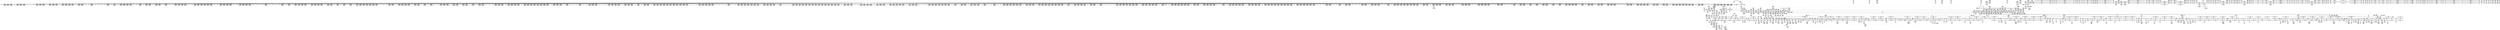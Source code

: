 digraph {
	CE0x54d4180 [shape=record,shape=Mrecord,label="{CE0x54d4180|2472:_%struct.cred*,_:_CRE_6488,6492_|*MultipleSource*|Function::task_sid&Arg::task::|Function::current_has_perm&Arg::tsk::|Function::selinux_task_getsid&Arg::p::|security/selinux/hooks.c,208}"]
	CE0x54912a0 [shape=record,shape=Mrecord,label="{CE0x54912a0|i32_77|*Constant*}"]
	CE0x54925f0 [shape=record,shape=Mrecord,label="{CE0x54925f0|rcu_read_lock:_entry}"]
	CE0x55234f0 [shape=record,shape=Mrecord,label="{CE0x55234f0|__rcu_read_lock:_tmp7|include/linux/rcupdate.h,240}"]
	CE0x54f0380 [shape=record,shape=Mrecord,label="{CE0x54f0380|i64*_getelementptr_inbounds_(_13_x_i64_,_13_x_i64_*___llvm_gcov_ctr126,_i64_0,_i64_12)|*Constant*|*SummSource*}"]
	CE0x54ebaf0 [shape=record,shape=Mrecord,label="{CE0x54ebaf0|rcu_read_unlock:_tmp2|*SummSink*}"]
	CE0x551e270 [shape=record,shape=Mrecord,label="{CE0x551e270|_call_void_mcount()_#3|*SummSource*}"]
	CE0x549eae0 [shape=record,shape=Mrecord,label="{CE0x549eae0|i8_1|*Constant*}"]
	CE0x54abbb0 [shape=record,shape=Mrecord,label="{CE0x54abbb0|2472:_%struct.cred*,_:_CRE_1968,1976_|*MultipleSource*|Function::task_sid&Arg::task::|Function::current_has_perm&Arg::tsk::|Function::selinux_task_getsid&Arg::p::|security/selinux/hooks.c,208}"]
	CE0x54bfbc0 [shape=record,shape=Mrecord,label="{CE0x54bfbc0|2472:_%struct.cred*,_:_CRE_2944,2945_}"]
	CE0x5494b60 [shape=record,shape=Mrecord,label="{CE0x5494b60|GLOBAL:_rcu_lock_acquire|*Constant*|*SummSource*}"]
	CE0x548fbf0 [shape=record,shape=Mrecord,label="{CE0x548fbf0|2472:_%struct.cred*,_:_CRE_328,336_|*MultipleSource*|Function::task_sid&Arg::task::|Function::current_has_perm&Arg::tsk::|Function::selinux_task_getsid&Arg::p::|security/selinux/hooks.c,208}"]
	CE0x5434c10 [shape=record,shape=Mrecord,label="{CE0x5434c10|i64_4|*Constant*|*SummSource*}"]
	CE0x5433910 [shape=record,shape=Mrecord,label="{CE0x5433910|_ret_i32_%call7,_!dbg_!27749|security/selinux/hooks.c,210}"]
	CE0x54c7a00 [shape=record,shape=Mrecord,label="{CE0x54c7a00|2472:_%struct.cred*,_:_CRE_5920,5928_|*MultipleSource*|Function::task_sid&Arg::task::|Function::current_has_perm&Arg::tsk::|Function::selinux_task_getsid&Arg::p::|security/selinux/hooks.c,208}"]
	CE0x5524e30 [shape=record,shape=Mrecord,label="{CE0x5524e30|rcu_lock_acquire:_tmp1|*SummSource*}"]
	CE0x542d450 [shape=record,shape=Mrecord,label="{CE0x542d450|task_sid:_do.end|*SummSource*}"]
	CE0x5442d90 [shape=record,shape=Mrecord,label="{CE0x5442d90|rcu_read_lock:_tmp8|include/linux/rcupdate.h,882}"]
	CE0x5477b10 [shape=record,shape=Mrecord,label="{CE0x5477b10|i64_2|*Constant*}"]
	CE0x55288d0 [shape=record,shape=Mrecord,label="{CE0x55288d0|rcu_lock_acquire:_tmp3|*SummSource*}"]
	CE0x5434500 [shape=record,shape=Mrecord,label="{CE0x5434500|GLOBAL:_lock_acquire|*Constant*|*SummSink*}"]
	CE0x54e8530 [shape=record,shape=Mrecord,label="{CE0x54e8530|cred_sid:_tmp4|*LoadInst*|security/selinux/hooks.c,196|*SummSink*}"]
	CE0x54d4640 [shape=record,shape=Mrecord,label="{CE0x54d4640|2472:_%struct.cred*,_:_CRE_6504,6512_|*MultipleSource*|Function::task_sid&Arg::task::|Function::current_has_perm&Arg::tsk::|Function::selinux_task_getsid&Arg::p::|security/selinux/hooks.c,208}"]
	CE0x5444dd0 [shape=record,shape=Mrecord,label="{CE0x5444dd0|i32_0|*Constant*}"]
	CE0x54d0980 [shape=record,shape=Mrecord,label="{CE0x54d0980|2472:_%struct.cred*,_:_CRE_6347,6348_}"]
	CE0x551cdc0 [shape=record,shape=Mrecord,label="{CE0x551cdc0|rcu_read_unlock:_tmp13|include/linux/rcupdate.h,933|*SummSink*}"]
	CE0x5442fe0 [shape=record,shape=Mrecord,label="{CE0x5442fe0|0:_i8,_:_GCMR_rcu_read_lock.__warned_internal_global_i8_0,_section_.data.unlikely_,_align_1:_elem_0:default:}"]
	CE0x543a2c0 [shape=record,shape=Mrecord,label="{CE0x543a2c0|GLOBAL:___llvm_gcov_ctr125|Global_var:__llvm_gcov_ctr125|*SummSink*}"]
	CE0x543e5e0 [shape=record,shape=Mrecord,label="{CE0x543e5e0|i16_2|*Constant*}"]
	CE0x5443a60 [shape=record,shape=Mrecord,label="{CE0x5443a60|i64*_getelementptr_inbounds_(_11_x_i64_,_11_x_i64_*___llvm_gcov_ctr125,_i64_0,_i64_10)|*Constant*|*SummSink*}"]
	CE0x54cf550 [shape=record,shape=Mrecord,label="{CE0x54cf550|2472:_%struct.cred*,_:_CRE_6330,6331_}"]
	CE0x5580cb0 [shape=record,shape=Mrecord,label="{CE0x5580cb0|i64*_getelementptr_inbounds_(_4_x_i64_,_4_x_i64_*___llvm_gcov_ctr129,_i64_0,_i64_1)|*Constant*|*SummSource*}"]
	CE0x542eca0 [shape=record,shape=Mrecord,label="{CE0x542eca0|current_sid:_tmp15|security/selinux/hooks.c,218|*SummSink*}"]
	CE0x5521af0 [shape=record,shape=Mrecord,label="{CE0x5521af0|GLOBAL:___llvm_gcov_ctr132|Global_var:__llvm_gcov_ctr132}"]
	CE0x54939c0 [shape=record,shape=Mrecord,label="{CE0x54939c0|_call_void_mcount()_#3|*SummSink*}"]
	CE0x54eaae0 [shape=record,shape=Mrecord,label="{CE0x54eaae0|GLOBAL:_rcu_read_lock.__warned|Global_var:rcu_read_lock.__warned}"]
	CE0x54ce5e0 [shape=record,shape=Mrecord,label="{CE0x54ce5e0|2472:_%struct.cred*,_:_CRE_6317,6318_}"]
	CE0x5449520 [shape=record,shape=Mrecord,label="{CE0x5449520|current_sid:_tmp16|security/selinux/hooks.c,218|*SummSink*}"]
	CE0x54ac2a0 [shape=record,shape=Mrecord,label="{CE0x54ac2a0|2472:_%struct.cred*,_:_CRE_1984,2016_|*MultipleSource*|Function::task_sid&Arg::task::|Function::current_has_perm&Arg::tsk::|Function::selinux_task_getsid&Arg::p::|security/selinux/hooks.c,208}"]
	CE0x545c630 [shape=record,shape=Mrecord,label="{CE0x545c630|rcu_read_lock:_tobool|include/linux/rcupdate.h,882|*SummSource*}"]
	CE0x54b1f40 [shape=record,shape=Mrecord,label="{CE0x54b1f40|2472:_%struct.cred*,_:_CRE_2352,2360_|*MultipleSource*|Function::task_sid&Arg::task::|Function::current_has_perm&Arg::tsk::|Function::selinux_task_getsid&Arg::p::|security/selinux/hooks.c,208}"]
	CE0x54e5ac0 [shape=record,shape=Mrecord,label="{CE0x54e5ac0|rcu_read_lock:_if.end}"]
	CE0x54906b0 [shape=record,shape=Mrecord,label="{CE0x54906b0|_call_void___rcu_read_lock()_#10,_!dbg_!27710|include/linux/rcupdate.h,879|*SummSource*}"]
	CE0x5566060 [shape=record,shape=Mrecord,label="{CE0x5566060|__rcu_read_unlock:_tmp}"]
	CE0x54d0e40 [shape=record,shape=Mrecord,label="{CE0x54d0e40|2472:_%struct.cred*,_:_CRE_6351,6352_}"]
	CE0x54ad5a0 [shape=record,shape=Mrecord,label="{CE0x54ad5a0|2472:_%struct.cred*,_:_CRE_2052,2056_|*MultipleSource*|Function::task_sid&Arg::task::|Function::current_has_perm&Arg::tsk::|Function::selinux_task_getsid&Arg::p::|security/selinux/hooks.c,208}"]
	CE0x54365a0 [shape=record,shape=Mrecord,label="{CE0x54365a0|current_sid:_tmp12|security/selinux/hooks.c,218|*SummSource*}"]
	CE0x54ff2b0 [shape=record,shape=Mrecord,label="{CE0x54ff2b0|i64*_getelementptr_inbounds_(_4_x_i64_,_4_x_i64_*___llvm_gcov_ctr130,_i64_0,_i64_0)|*Constant*|*SummSource*}"]
	CE0x545b8e0 [shape=record,shape=Mrecord,label="{CE0x545b8e0|i1_true|*Constant*|*SummSource*}"]
	CE0x54d2c80 [shape=record,shape=Mrecord,label="{CE0x54d2c80|2472:_%struct.cred*,_:_CRE_6440,6448_|*MultipleSource*|Function::task_sid&Arg::task::|Function::current_has_perm&Arg::tsk::|Function::selinux_task_getsid&Arg::p::|security/selinux/hooks.c,208}"]
	CE0x5455780 [shape=record,shape=Mrecord,label="{CE0x5455780|_call_void_rcu_read_lock()_#10,_!dbg_!27712|security/selinux/hooks.c,207|*SummSource*}"]
	CE0x54a2940 [shape=record,shape=Mrecord,label="{CE0x54a2940|2472:_%struct.cred*,_:_CRE_560,568_|*MultipleSource*|Function::task_sid&Arg::task::|Function::current_has_perm&Arg::tsk::|Function::selinux_task_getsid&Arg::p::|security/selinux/hooks.c,208}"]
	CE0x54ecc80 [shape=record,shape=Mrecord,label="{CE0x54ecc80|task_sid:_tmp22|security/selinux/hooks.c,208|*SummSource*}"]
	CE0x54b80d0 [shape=record,shape=Mrecord,label="{CE0x54b80d0|2472:_%struct.cred*,_:_CRE_2688,2692_|*MultipleSource*|Function::task_sid&Arg::task::|Function::current_has_perm&Arg::tsk::|Function::selinux_task_getsid&Arg::p::|security/selinux/hooks.c,208}"]
	CE0x54e9910 [shape=record,shape=Mrecord,label="{CE0x54e9910|rcu_read_unlock:_tmp5|include/linux/rcupdate.h,933|*SummSink*}"]
	CE0x54ef3e0 [shape=record,shape=Mrecord,label="{CE0x54ef3e0|task_sid:_tmp26|security/selinux/hooks.c,208|*SummSource*}"]
	CE0x5486d70 [shape=record,shape=Mrecord,label="{CE0x5486d70|task_sid:_tobool|security/selinux/hooks.c,208|*SummSource*}"]
	CE0x544eb30 [shape=record,shape=Mrecord,label="{CE0x544eb30|current_has_perm:_call2|security/selinux/hooks.c,1544|*SummSource*}"]
	CE0x542c4f0 [shape=record,shape=Mrecord,label="{CE0x542c4f0|get_current:_tmp2|*SummSink*}"]
	CE0x54cf7b0 [shape=record,shape=Mrecord,label="{CE0x54cf7b0|2472:_%struct.cred*,_:_CRE_6332,6333_}"]
	CE0x5585d60 [shape=record,shape=Mrecord,label="{CE0x5585d60|__rcu_read_unlock:_tmp4|include/linux/rcupdate.h,244|*SummSink*}"]
	CE0x54aeff0 [shape=record,shape=Mrecord,label="{CE0x54aeff0|2472:_%struct.cred*,_:_CRE_2128,2136_|*MultipleSource*|Function::task_sid&Arg::task::|Function::current_has_perm&Arg::tsk::|Function::selinux_task_getsid&Arg::p::|security/selinux/hooks.c,208}"]
	CE0x5578bf0 [shape=record,shape=Mrecord,label="{CE0x5578bf0|__preempt_count_sub:_tmp6|./arch/x86/include/asm/preempt.h,78}"]
	CE0x556b000 [shape=record,shape=Mrecord,label="{CE0x556b000|i64*_getelementptr_inbounds_(_4_x_i64_,_4_x_i64_*___llvm_gcov_ctr133,_i64_0,_i64_3)|*Constant*|*SummSource*}"]
	CE0x54b2690 [shape=record,shape=Mrecord,label="{CE0x54b2690|2472:_%struct.cred*,_:_CRE_2376,2384_|*MultipleSource*|Function::task_sid&Arg::task::|Function::current_has_perm&Arg::tsk::|Function::selinux_task_getsid&Arg::p::|security/selinux/hooks.c,208}"]
	CE0x546ed30 [shape=record,shape=Mrecord,label="{CE0x546ed30|__rcu_read_lock:_tmp1}"]
	CE0x54cd2e0 [shape=record,shape=Mrecord,label="{CE0x54cd2e0|2472:_%struct.cred*,_:_CRE_6301,6302_}"]
	CE0x550f410 [shape=record,shape=Mrecord,label="{CE0x550f410|i64*_getelementptr_inbounds_(_11_x_i64_,_11_x_i64_*___llvm_gcov_ctr127,_i64_0,_i64_9)|*Constant*|*SummSource*}"]
	CE0x543bfb0 [shape=record,shape=Mrecord,label="{CE0x543bfb0|_ret_i32_%call,_!dbg_!27713|security/selinux/hooks.c,3584}"]
	CE0x54ca520 [shape=record,shape=Mrecord,label="{CE0x54ca520|2472:_%struct.cred*,_:_CRE_6192,6196_|*MultipleSource*|Function::task_sid&Arg::task::|Function::current_has_perm&Arg::tsk::|Function::selinux_task_getsid&Arg::p::|security/selinux/hooks.c,208}"]
	CE0x552e410 [shape=record,shape=Mrecord,label="{CE0x552e410|GLOBAL:___preempt_count|Global_var:__preempt_count|*SummSink*}"]
	CE0x544ecc0 [shape=record,shape=Mrecord,label="{CE0x544ecc0|i32_(i32,_i32,_i16,_i32,_%struct.common_audit_data*)*_bitcast_(i32_(i32,_i32,_i16,_i32,_%struct.common_audit_data.495*)*_avc_has_perm_to_i32_(i32,_i32,_i16,_i32,_%struct.common_audit_data*)*)|*Constant*|*SummSink*}"]
	CE0x556b3d0 [shape=record,shape=Mrecord,label="{CE0x556b3d0|rcu_lock_release:_tmp6|*SummSource*}"]
	CE0x5491b10 [shape=record,shape=Mrecord,label="{CE0x5491b10|2472:_%struct.cred*,_:_CRE_8,16_|*MultipleSource*|Function::task_sid&Arg::task::|Function::current_has_perm&Arg::tsk::|Function::selinux_task_getsid&Arg::p::|security/selinux/hooks.c,208}"]
	CE0x549c2e0 [shape=record,shape=Mrecord,label="{CE0x549c2e0|rcu_read_lock:_tmp2|*SummSource*}"]
	CE0x54cfc70 [shape=record,shape=Mrecord,label="{CE0x54cfc70|2472:_%struct.cred*,_:_CRE_6336,6337_}"]
	CE0x5499710 [shape=record,shape=Mrecord,label="{CE0x5499710|2472:_%struct.cred*,_:_CRE_216,224_|*MultipleSource*|Function::task_sid&Arg::task::|Function::current_has_perm&Arg::tsk::|Function::selinux_task_getsid&Arg::p::|security/selinux/hooks.c,208}"]
	CE0x55256f0 [shape=record,shape=Mrecord,label="{CE0x55256f0|GLOBAL:___preempt_count_add|*Constant*|*SummSink*}"]
	CE0x54d18f0 [shape=record,shape=Mrecord,label="{CE0x54d18f0|2472:_%struct.cred*,_:_CRE_6360,6368_|*MultipleSource*|Function::task_sid&Arg::task::|Function::current_has_perm&Arg::tsk::|Function::selinux_task_getsid&Arg::p::|security/selinux/hooks.c,208}"]
	CE0x54d43e0 [shape=record,shape=Mrecord,label="{CE0x54d43e0|2472:_%struct.cred*,_:_CRE_6496,6504_|*MultipleSource*|Function::task_sid&Arg::task::|Function::current_has_perm&Arg::tsk::|Function::selinux_task_getsid&Arg::p::|security/selinux/hooks.c,208}"]
	CE0x54c5fe0 [shape=record,shape=Mrecord,label="{CE0x54c5fe0|2472:_%struct.cred*,_:_CRE_3160,3164_|*MultipleSource*|Function::task_sid&Arg::task::|Function::current_has_perm&Arg::tsk::|Function::selinux_task_getsid&Arg::p::|security/selinux/hooks.c,208}"]
	CE0x5425900 [shape=record,shape=Mrecord,label="{CE0x5425900|current_sid:_tmp13|security/selinux/hooks.c,218|*SummSink*}"]
	CE0x54417e0 [shape=record,shape=Mrecord,label="{CE0x54417e0|rcu_read_lock:_tobool|include/linux/rcupdate.h,882}"]
	CE0x545bcf0 [shape=record,shape=Mrecord,label="{CE0x545bcf0|i64*_getelementptr_inbounds_(_11_x_i64_,_11_x_i64_*___llvm_gcov_ctr125,_i64_0,_i64_8)|*Constant*|*SummSource*}"]
	CE0x5570ae0 [shape=record,shape=Mrecord,label="{CE0x5570ae0|__preempt_count_sub:_val|Function::__preempt_count_sub&Arg::val::|*SummSource*}"]
	CE0x54a2b60 [shape=record,shape=Mrecord,label="{CE0x54a2b60|2472:_%struct.cred*,_:_CRE_568,576_|*MultipleSource*|Function::task_sid&Arg::task::|Function::current_has_perm&Arg::tsk::|Function::selinux_task_getsid&Arg::p::|security/selinux/hooks.c,208}"]
	CE0x5502550 [shape=record,shape=Mrecord,label="{CE0x5502550|_call_void_mcount()_#3|*SummSink*}"]
	CE0x54c3a40 [shape=record,shape=Mrecord,label="{CE0x54c3a40|2472:_%struct.cred*,_:_CRE_3064,3072_|*MultipleSource*|Function::task_sid&Arg::task::|Function::current_has_perm&Arg::tsk::|Function::selinux_task_getsid&Arg::p::|security/selinux/hooks.c,208}"]
	CE0x5430560 [shape=record,shape=Mrecord,label="{CE0x5430560|current_sid:_if.then}"]
	CE0x54855a0 [shape=record,shape=Mrecord,label="{CE0x54855a0|2472:_%struct.cred*,_:_CRE_40,44_|*MultipleSource*|Function::task_sid&Arg::task::|Function::current_has_perm&Arg::tsk::|Function::selinux_task_getsid&Arg::p::|security/selinux/hooks.c,208}"]
	CE0x54b4a30 [shape=record,shape=Mrecord,label="{CE0x54b4a30|2472:_%struct.cred*,_:_CRE_2522,2523_}"]
	CE0x5451440 [shape=record,shape=Mrecord,label="{CE0x5451440|current_has_perm:_tmp|*SummSink*}"]
	CE0x55598f0 [shape=record,shape=Mrecord,label="{CE0x55598f0|i64*_getelementptr_inbounds_(_4_x_i64_,_4_x_i64_*___llvm_gcov_ctr135,_i64_0,_i64_1)|*Constant*}"]
	CE0x5429400 [shape=record,shape=Mrecord,label="{CE0x5429400|selinux_task_getsid:_bb|*SummSource*}"]
	CE0x5449d60 [shape=record,shape=Mrecord,label="{CE0x5449d60|_call_void_lockdep_rcu_suspicious(i8*_getelementptr_inbounds_(_25_x_i8_,_25_x_i8_*_.str3,_i32_0,_i32_0),_i32_218,_i8*_getelementptr_inbounds_(_45_x_i8_,_45_x_i8_*_.str12,_i32_0,_i32_0))_#10,_!dbg_!27727|security/selinux/hooks.c,218|*SummSource*}"]
	CE0x5501670 [shape=record,shape=Mrecord,label="{CE0x5501670|__preempt_count_sub:_entry|*SummSink*}"]
	CE0x5489060 [shape=record,shape=Mrecord,label="{CE0x5489060|rcu_read_lock:_call3|include/linux/rcupdate.h,882}"]
	CE0x54478e0 [shape=record,shape=Mrecord,label="{CE0x54478e0|_call_void_mcount()_#3|*SummSource*}"]
	CE0x549d3c0 [shape=record,shape=Mrecord,label="{CE0x549d3c0|cred_sid:_tmp}"]
	CE0x549b830 [shape=record,shape=Mrecord,label="{CE0x549b830|2472:_%struct.cred*,_:_CRE_92,96_|*MultipleSource*|Function::task_sid&Arg::task::|Function::current_has_perm&Arg::tsk::|Function::selinux_task_getsid&Arg::p::|security/selinux/hooks.c,208}"]
	CE0x5432650 [shape=record,shape=Mrecord,label="{CE0x5432650|task_sid:_task|Function::task_sid&Arg::task::}"]
	CE0x5454180 [shape=record,shape=Mrecord,label="{CE0x5454180|i64*_getelementptr_inbounds_(_4_x_i64_,_4_x_i64_*___llvm_gcov_ctr128,_i64_0,_i64_0)|*Constant*|*SummSink*}"]
	CE0x552f180 [shape=record,shape=Mrecord,label="{CE0x552f180|i32_934|*Constant*|*SummSource*}"]
	CE0x55572d0 [shape=record,shape=Mrecord,label="{CE0x55572d0|__preempt_count_sub:_entry}"]
	CE0x54f10b0 [shape=record,shape=Mrecord,label="{CE0x54f10b0|task_sid:_call7|security/selinux/hooks.c,208|*SummSource*}"]
	CE0x54728a0 [shape=record,shape=Mrecord,label="{CE0x54728a0|2472:_%struct.cred*,_:_CRE_496,504_|*MultipleSource*|Function::task_sid&Arg::task::|Function::current_has_perm&Arg::tsk::|Function::selinux_task_getsid&Arg::p::|security/selinux/hooks.c,208}"]
	CE0x54959f0 [shape=record,shape=Mrecord,label="{CE0x54959f0|cred_sid:_tmp4|*LoadInst*|security/selinux/hooks.c,196}"]
	CE0x54a71b0 [shape=record,shape=Mrecord,label="{CE0x54a71b0|2472:_%struct.cred*,_:_CRE_702,703_}"]
	CE0x54402f0 [shape=record,shape=Mrecord,label="{CE0x54402f0|rcu_read_unlock:_tmp6|include/linux/rcupdate.h,933|*SummSink*}"]
	CE0x54f2250 [shape=record,shape=Mrecord,label="{CE0x54f2250|_ret_i32_%tmp6,_!dbg_!27716|security/selinux/hooks.c,197|*SummSink*}"]
	CE0x5522f40 [shape=record,shape=Mrecord,label="{CE0x5522f40|i64*_getelementptr_inbounds_(_4_x_i64_,_4_x_i64_*___llvm_gcov_ctr130,_i64_0,_i64_2)|*Constant*}"]
	CE0x5439740 [shape=record,shape=Mrecord,label="{CE0x5439740|selinux_task_getsid:_p|Function::selinux_task_getsid&Arg::p::}"]
	CE0x54cc170 [shape=record,shape=Mrecord,label="{CE0x54cc170|2472:_%struct.cred*,_:_CRE_6288,6289_}"]
	CE0x54ea860 [shape=record,shape=Mrecord,label="{CE0x54ea860|rcu_read_unlock:_land.lhs.true|*SummSource*}"]
	CE0x5430d90 [shape=record,shape=Mrecord,label="{CE0x5430d90|_call_void_mcount()_#3|*SummSource*}"]
	CE0x54fe0e0 [shape=record,shape=Mrecord,label="{CE0x54fe0e0|__rcu_read_unlock:_tmp2|*SummSource*}"]
	CE0x5433240 [shape=record,shape=Mrecord,label="{CE0x5433240|2472:_%struct.cred*,_:_CRE_691,692_}"]
	CE0x5524dc0 [shape=record,shape=Mrecord,label="{CE0x5524dc0|rcu_lock_acquire:_tmp1}"]
	CE0x54f5b60 [shape=record,shape=Mrecord,label="{CE0x54f5b60|task_sid:_tmp9|security/selinux/hooks.c,208}"]
	CE0x55136d0 [shape=record,shape=Mrecord,label="{CE0x55136d0|rcu_read_unlock:_if.then|*SummSource*}"]
	CE0x548bf50 [shape=record,shape=Mrecord,label="{CE0x548bf50|rcu_read_unlock:_tmp10|include/linux/rcupdate.h,933|*SummSink*}"]
	CE0x550fff0 [shape=record,shape=Mrecord,label="{CE0x550fff0|rcu_read_lock:_tmp21|include/linux/rcupdate.h,884}"]
	CE0x54b8590 [shape=record,shape=Mrecord,label="{CE0x54b8590|2472:_%struct.cred*,_:_CRE_2696,2704_|*MultipleSource*|Function::task_sid&Arg::task::|Function::current_has_perm&Arg::tsk::|Function::selinux_task_getsid&Arg::p::|security/selinux/hooks.c,208}"]
	CE0x5474b60 [shape=record,shape=Mrecord,label="{CE0x5474b60|0:_i32,_4:_i32,_8:_i32,_12:_i32,_:_CMRE_4,8_|*MultipleSource*|security/selinux/hooks.c,218|security/selinux/hooks.c,218|security/selinux/hooks.c,220}"]
	CE0x542ba50 [shape=record,shape=Mrecord,label="{CE0x542ba50|i8*_getelementptr_inbounds_(_25_x_i8_,_25_x_i8_*_.str3,_i32_0,_i32_0)|*Constant*|*SummSource*}"]
	CE0x54b3e20 [shape=record,shape=Mrecord,label="{CE0x54b3e20|2472:_%struct.cred*,_:_CRE_2504,2508_|*MultipleSource*|Function::task_sid&Arg::task::|Function::current_has_perm&Arg::tsk::|Function::selinux_task_getsid&Arg::p::|security/selinux/hooks.c,208}"]
	CE0x543dee0 [shape=record,shape=Mrecord,label="{CE0x543dee0|avc_has_perm:_ssid|Function::avc_has_perm&Arg::ssid::|*SummSource*}"]
	CE0x55243a0 [shape=record,shape=Mrecord,label="{CE0x55243a0|rcu_read_unlock:_tmp}"]
	CE0x5452920 [shape=record,shape=Mrecord,label="{CE0x5452920|current_sid:_tmp7|security/selinux/hooks.c,218|*SummSource*}"]
	CE0x54498d0 [shape=record,shape=Mrecord,label="{CE0x54498d0|i8_1|*Constant*|*SummSource*}"]
	CE0x543d300 [shape=record,shape=Mrecord,label="{CE0x543d300|avc_has_perm:_entry|*SummSource*}"]
	CE0x54f2bb0 [shape=record,shape=Mrecord,label="{CE0x54f2bb0|GLOBAL:_rcu_read_unlock|*Constant*|*SummSource*}"]
	CE0x556a2e0 [shape=record,shape=Mrecord,label="{CE0x556a2e0|GLOBAL:_lock_release|*Constant*|*SummSink*}"]
	CE0x5522250 [shape=record,shape=Mrecord,label="{CE0x5522250|rcu_read_unlock:_tmp9|include/linux/rcupdate.h,933}"]
	CE0x544bdc0 [shape=record,shape=Mrecord,label="{CE0x544bdc0|GLOBAL:_task_sid|*Constant*|*SummSource*}"]
	CE0x54cbcb0 [shape=record,shape=Mrecord,label="{CE0x54cbcb0|2472:_%struct.cred*,_:_CRE_6264,6280_|*MultipleSource*|Function::task_sid&Arg::task::|Function::current_has_perm&Arg::tsk::|Function::selinux_task_getsid&Arg::p::|security/selinux/hooks.c,208}"]
	CE0x55273a0 [shape=record,shape=Mrecord,label="{CE0x55273a0|i64*_getelementptr_inbounds_(_4_x_i64_,_4_x_i64_*___llvm_gcov_ctr133,_i64_0,_i64_0)|*Constant*}"]
	CE0x54ac760 [shape=record,shape=Mrecord,label="{CE0x54ac760|2472:_%struct.cred*,_:_CRE_2020,2032_|*MultipleSource*|Function::task_sid&Arg::task::|Function::current_has_perm&Arg::tsk::|Function::selinux_task_getsid&Arg::p::|security/selinux/hooks.c,208}"]
	CE0x54fcd70 [shape=record,shape=Mrecord,label="{CE0x54fcd70|_call_void_lock_acquire(%struct.lockdep_map*_%map,_i32_0,_i32_0,_i32_2,_i32_0,_%struct.lockdep_map*_null,_i64_ptrtoint_(i8*_blockaddress(_rcu_lock_acquire,_%__here)_to_i64))_#10,_!dbg_!27716|include/linux/rcupdate.h,418|*SummSink*}"]
	CE0x5506460 [shape=record,shape=Mrecord,label="{CE0x5506460|_call_void_mcount()_#3|*SummSource*}"]
	CE0x5470950 [shape=record,shape=Mrecord,label="{CE0x5470950|current_sid:_tmp18|security/selinux/hooks.c,218|*SummSink*}"]
	CE0x54424c0 [shape=record,shape=Mrecord,label="{CE0x54424c0|GLOBAL:___preempt_count_add|*Constant*}"]
	CE0x54c7080 [shape=record,shape=Mrecord,label="{CE0x54c7080|2472:_%struct.cred*,_:_CRE_5888,5896_|*MultipleSource*|Function::task_sid&Arg::task::|Function::current_has_perm&Arg::tsk::|Function::selinux_task_getsid&Arg::p::|security/selinux/hooks.c,208}"]
	CE0x54f1cc0 [shape=record,shape=Mrecord,label="{CE0x54f1cc0|cred_sid:_cred|Function::cred_sid&Arg::cred::|*SummSource*}"]
	CE0x54d8eb0 [shape=record,shape=Mrecord,label="{CE0x54d8eb0|2472:_%struct.cred*,_:_CRE_10568,10572_|*MultipleSource*|Function::task_sid&Arg::task::|Function::current_has_perm&Arg::tsk::|Function::selinux_task_getsid&Arg::p::|security/selinux/hooks.c,208}"]
	CE0x5559f70 [shape=record,shape=Mrecord,label="{CE0x5559f70|i64*_getelementptr_inbounds_(_4_x_i64_,_4_x_i64_*___llvm_gcov_ctr135,_i64_0,_i64_2)|*Constant*}"]
	CE0x54e54d0 [shape=record,shape=Mrecord,label="{CE0x54e54d0|GLOBAL:_rcu_lock_map|Global_var:rcu_lock_map}"]
	CE0x5476a00 [shape=record,shape=Mrecord,label="{CE0x5476a00|i32_1|*Constant*}"]
	CE0x5510700 [shape=record,shape=Mrecord,label="{CE0x5510700|rcu_read_lock:_tmp22|include/linux/rcupdate.h,884|*SummSink*}"]
	CE0x5521d80 [shape=record,shape=Mrecord,label="{CE0x5521d80|_ret_void,_!dbg_!27719|./arch/x86/include/asm/preempt.h,73|*SummSink*}"]
	CE0x5571b90 [shape=record,shape=Mrecord,label="{CE0x5571b90|__preempt_count_add:_tmp|*SummSink*}"]
	CE0x544cda0 [shape=record,shape=Mrecord,label="{CE0x544cda0|GLOBAL:___llvm_gcov_ctr125|Global_var:__llvm_gcov_ctr125}"]
	CE0x549f130 [shape=record,shape=Mrecord,label="{CE0x549f130|_call_void_lockdep_rcu_suspicious(i8*_getelementptr_inbounds_(_25_x_i8_,_25_x_i8_*_.str45,_i32_0,_i32_0),_i32_883,_i8*_getelementptr_inbounds_(_42_x_i8_,_42_x_i8_*_.str46,_i32_0,_i32_0))_#10,_!dbg_!27728|include/linux/rcupdate.h,882|*SummSink*}"]
	CE0x54c2090 [shape=record,shape=Mrecord,label="{CE0x54c2090|2472:_%struct.cred*,_:_CRE_2975,2976_}"]
	CE0x5459070 [shape=record,shape=Mrecord,label="{CE0x5459070|2472:_%struct.cred*,_:_CRE_360,368_|*MultipleSource*|Function::task_sid&Arg::task::|Function::current_has_perm&Arg::tsk::|Function::selinux_task_getsid&Arg::p::|security/selinux/hooks.c,208}"]
	CE0x54ea770 [shape=record,shape=Mrecord,label="{CE0x54ea770|rcu_read_unlock:_land.lhs.true}"]
	CE0x54a9810 [shape=record,shape=Mrecord,label="{CE0x54a9810|2472:_%struct.cred*,_:_CRE_1848,1856_|*MultipleSource*|Function::task_sid&Arg::task::|Function::current_has_perm&Arg::tsk::|Function::selinux_task_getsid&Arg::p::|security/selinux/hooks.c,208}"]
	"CONST[source:0(mediator),value:2(dynamic)][purpose:{object}]"
	CE0x551c760 [shape=record,shape=Mrecord,label="{CE0x551c760|rcu_lock_acquire:_indirectgoto}"]
	CE0x5534060 [shape=record,shape=Mrecord,label="{CE0x5534060|GLOBAL:___rcu_read_unlock|*Constant*|*SummSource*}"]
	CE0x5586a00 [shape=record,shape=Mrecord,label="{CE0x5586a00|__rcu_read_unlock:_tmp7|include/linux/rcupdate.h,245}"]
	CE0x545d460 [shape=record,shape=Mrecord,label="{CE0x545d460|GLOBAL:_current_task|Global_var:current_task|*SummSource*}"]
	CE0x54c77a0 [shape=record,shape=Mrecord,label="{CE0x54c77a0|2472:_%struct.cred*,_:_CRE_5912,5920_|*MultipleSource*|Function::task_sid&Arg::task::|Function::current_has_perm&Arg::tsk::|Function::selinux_task_getsid&Arg::p::|security/selinux/hooks.c,208}"]
	CE0x543f950 [shape=record,shape=Mrecord,label="{CE0x543f950|current_sid:_call4|security/selinux/hooks.c,218|*SummSink*}"]
	CE0x54dc3d0 [shape=record,shape=Mrecord,label="{CE0x54dc3d0|task_sid:_call3|security/selinux/hooks.c,208}"]
	CE0x549f760 [shape=record,shape=Mrecord,label="{CE0x549f760|i8*_getelementptr_inbounds_(_25_x_i8_,_25_x_i8_*_.str45,_i32_0,_i32_0)|*Constant*}"]
	CE0x54bd260 [shape=record,shape=Mrecord,label="{CE0x54bd260|2472:_%struct.cred*,_:_CRE_2909,2910_}"]
	CE0x5496180 [shape=record,shape=Mrecord,label="{CE0x5496180|2472:_%struct.cred*,_:_CRE_256,264_|*MultipleSource*|Function::task_sid&Arg::task::|Function::current_has_perm&Arg::tsk::|Function::selinux_task_getsid&Arg::p::|security/selinux/hooks.c,208}"]
	CE0x54a90f0 [shape=record,shape=Mrecord,label="{CE0x54a90f0|2472:_%struct.cred*,_:_CRE_1824,1832_|*MultipleSource*|Function::task_sid&Arg::task::|Function::current_has_perm&Arg::tsk::|Function::selinux_task_getsid&Arg::p::|security/selinux/hooks.c,208}"]
	CE0x54a3410 [shape=record,shape=Mrecord,label="{CE0x54a3410|2472:_%struct.cred*,_:_CRE_600,608_|*MultipleSource*|Function::task_sid&Arg::task::|Function::current_has_perm&Arg::tsk::|Function::selinux_task_getsid&Arg::p::|security/selinux/hooks.c,208}"]
	CE0x5558020 [shape=record,shape=Mrecord,label="{CE0x5558020|GLOBAL:_lock_acquire|*Constant*}"]
	CE0x54cebd0 [shape=record,shape=Mrecord,label="{CE0x54cebd0|2472:_%struct.cred*,_:_CRE_6322,6323_}"]
	CE0x54f6d80 [shape=record,shape=Mrecord,label="{CE0x54f6d80|__rcu_read_lock:_bb}"]
	CE0x5529fe0 [shape=record,shape=Mrecord,label="{CE0x5529fe0|i64_1|*Constant*}"]
	CE0x5494ce0 [shape=record,shape=Mrecord,label="{CE0x5494ce0|rcu_lock_acquire:_entry}"]
	CE0x54dda70 [shape=record,shape=Mrecord,label="{CE0x54dda70|task_sid:_tmp15|security/selinux/hooks.c,208}"]
	CE0x54bf240 [shape=record,shape=Mrecord,label="{CE0x54bf240|2472:_%struct.cred*,_:_CRE_2936,2937_}"]
	CE0x54dd750 [shape=record,shape=Mrecord,label="{CE0x54dd750|task_sid:_tmp14|security/selinux/hooks.c,208|*SummSink*}"]
	CE0x54be2d0 [shape=record,shape=Mrecord,label="{CE0x54be2d0|2472:_%struct.cred*,_:_CRE_2923,2924_}"]
	CE0x5563dd0 [shape=record,shape=Mrecord,label="{CE0x5563dd0|__rcu_read_unlock:_tmp1|*SummSink*}"]
	CE0x543f3d0 [shape=record,shape=Mrecord,label="{CE0x543f3d0|current_sid:_tmp20|security/selinux/hooks.c,218|*SummSink*}"]
	CE0x54c91f0 [shape=record,shape=Mrecord,label="{CE0x54c91f0|2472:_%struct.cred*,_:_CRE_6000,6008_|*MultipleSource*|Function::task_sid&Arg::task::|Function::current_has_perm&Arg::tsk::|Function::selinux_task_getsid&Arg::p::|security/selinux/hooks.c,208}"]
	CE0x54f0430 [shape=record,shape=Mrecord,label="{CE0x54f0430|i64*_getelementptr_inbounds_(_13_x_i64_,_13_x_i64_*___llvm_gcov_ctr126,_i64_0,_i64_12)|*Constant*|*SummSink*}"]
	CE0x543b9d0 [shape=record,shape=Mrecord,label="{CE0x543b9d0|selinux_task_getsid:_tmp1|*SummSource*}"]
	CE0x548c230 [shape=record,shape=Mrecord,label="{CE0x548c230|rcu_read_lock:_bb|*SummSource*}"]
	CE0x555bc70 [shape=record,shape=Mrecord,label="{CE0x555bc70|__preempt_count_add:_tmp1|*SummSource*}"]
	CE0x55a9ff0 [shape=record,shape=Mrecord,label="{CE0x55a9ff0|__preempt_count_add:_tmp4|./arch/x86/include/asm/preempt.h,72}"]
	CE0x5502c00 [shape=record,shape=Mrecord,label="{CE0x5502c00|__preempt_count_sub:_tmp6|./arch/x86/include/asm/preempt.h,78|*SummSink*}"]
	CE0x55330c0 [shape=record,shape=Mrecord,label="{CE0x55330c0|_ret_void,_!dbg_!27717|include/linux/rcupdate.h,424|*SummSink*}"]
	CE0x54c83b0 [shape=record,shape=Mrecord,label="{CE0x54c83b0|2472:_%struct.cred*,_:_CRE_5952,5960_|*MultipleSource*|Function::task_sid&Arg::task::|Function::current_has_perm&Arg::tsk::|Function::selinux_task_getsid&Arg::p::|security/selinux/hooks.c,208}"]
	CE0x5529cf0 [shape=record,shape=Mrecord,label="{CE0x5529cf0|rcu_read_unlock:_tmp8|include/linux/rcupdate.h,933}"]
	CE0x551fce0 [shape=record,shape=Mrecord,label="{CE0x551fce0|rcu_lock_release:_tmp2|*SummSink*}"]
	CE0x5452a30 [shape=record,shape=Mrecord,label="{CE0x5452a30|_call_void_mcount()_#3}"]
	CE0x54f52d0 [shape=record,shape=Mrecord,label="{CE0x54f52d0|task_sid:_tmp8|security/selinux/hooks.c,208}"]
	CE0x551be10 [shape=record,shape=Mrecord,label="{CE0x551be10|rcu_read_unlock:_tmp16|include/linux/rcupdate.h,933|*SummSource*}"]
	CE0x5557340 [shape=record,shape=Mrecord,label="{CE0x5557340|__preempt_count_sub:_val|Function::__preempt_count_sub&Arg::val::|*SummSink*}"]
	CE0x54d5e30 [shape=record,shape=Mrecord,label="{CE0x54d5e30|2472:_%struct.cred*,_:_CRE_6584,6600_|*MultipleSource*|Function::task_sid&Arg::task::|Function::current_has_perm&Arg::tsk::|Function::selinux_task_getsid&Arg::p::|security/selinux/hooks.c,208}"]
	CE0x551fc70 [shape=record,shape=Mrecord,label="{CE0x551fc70|rcu_lock_release:_tmp2|*SummSource*}"]
	CE0x54fe730 [shape=record,shape=Mrecord,label="{CE0x54fe730|i64_ptrtoint_(i8*_blockaddress(_rcu_lock_acquire,_%__here)_to_i64)|*Constant*|*SummSink*}"]
	CE0x54bf830 [shape=record,shape=Mrecord,label="{CE0x54bf830|2472:_%struct.cred*,_:_CRE_2941,2942_}"]
	CE0x548b980 [shape=record,shape=Mrecord,label="{CE0x548b980|_call_void_rcu_lock_acquire(%struct.lockdep_map*_rcu_lock_map)_#10,_!dbg_!27711|include/linux/rcupdate.h,881|*SummSource*}"]
	CE0x54b3bf0 [shape=record,shape=Mrecord,label="{CE0x54b3bf0|2472:_%struct.cred*,_:_CRE_2488,2504_|*MultipleSource*|Function::task_sid&Arg::task::|Function::current_has_perm&Arg::tsk::|Function::selinux_task_getsid&Arg::p::|security/selinux/hooks.c,208}"]
	CE0x54a0070 [shape=record,shape=Mrecord,label="{CE0x54a0070|i32_883|*Constant*}"]
	CE0x54ad800 [shape=record,shape=Mrecord,label="{CE0x54ad800|2472:_%struct.cred*,_:_CRE_2056,2057_|*MultipleSource*|Function::task_sid&Arg::task::|Function::current_has_perm&Arg::tsk::|Function::selinux_task_getsid&Arg::p::|security/selinux/hooks.c,208}"]
	CE0x5499240 [shape=record,shape=Mrecord,label="{CE0x5499240|GLOBAL:___llvm_gcov_ctr127|Global_var:__llvm_gcov_ctr127}"]
	CE0x549ad50 [shape=record,shape=Mrecord,label="{CE0x549ad50|__rcu_read_lock:_tmp4|include/linux/rcupdate.h,239}"]
	CE0x54a31f0 [shape=record,shape=Mrecord,label="{CE0x54a31f0|2472:_%struct.cred*,_:_CRE_592,600_|*MultipleSource*|Function::task_sid&Arg::task::|Function::current_has_perm&Arg::tsk::|Function::selinux_task_getsid&Arg::p::|security/selinux/hooks.c,208}"]
	CE0x54b5420 [shape=record,shape=Mrecord,label="{CE0x54b5420|2472:_%struct.cred*,_:_CRE_2531,2532_}"]
	CE0x55a3fa0 [shape=record,shape=Mrecord,label="{CE0x55a3fa0|COLLAPSED:_GCMRE___llvm_gcov_ctr135_internal_global_4_x_i64_zeroinitializer:_elem_0:default:}"]
	CE0x5579420 [shape=record,shape=Mrecord,label="{CE0x5579420|i64*_getelementptr_inbounds_(_4_x_i64_,_4_x_i64_*___llvm_gcov_ctr135,_i64_0,_i64_1)|*Constant*|*SummSink*}"]
	CE0x542d2c0 [shape=record,shape=Mrecord,label="{CE0x542d2c0|_call_void_mcount()_#3}"]
	CE0x54963a0 [shape=record,shape=Mrecord,label="{CE0x54963a0|2472:_%struct.cred*,_:_CRE_264,272_|*MultipleSource*|Function::task_sid&Arg::task::|Function::current_has_perm&Arg::tsk::|Function::selinux_task_getsid&Arg::p::|security/selinux/hooks.c,208}"]
	CE0x54b8f40 [shape=record,shape=Mrecord,label="{CE0x54b8f40|2472:_%struct.cred*,_:_CRE_2724,2725_|*MultipleSource*|Function::task_sid&Arg::task::|Function::current_has_perm&Arg::tsk::|Function::selinux_task_getsid&Arg::p::|security/selinux/hooks.c,208}"]
	CE0x552d650 [shape=record,shape=Mrecord,label="{CE0x552d650|rcu_read_unlock:_tmp17|include/linux/rcupdate.h,933|*SummSink*}"]
	CE0x54a82e0 [shape=record,shape=Mrecord,label="{CE0x54a82e0|2472:_%struct.cred*,_:_CRE_768,772_|*MultipleSource*|Function::task_sid&Arg::task::|Function::current_has_perm&Arg::tsk::|Function::selinux_task_getsid&Arg::p::|security/selinux/hooks.c,208}"]
	CE0x54f0690 [shape=record,shape=Mrecord,label="{CE0x54f0690|task_sid:_tmp27|security/selinux/hooks.c,208}"]
	CE0x54784d0 [shape=record,shape=Mrecord,label="{CE0x54784d0|current_sid:_tmp24|security/selinux/hooks.c,220|*SummSink*}"]
	CE0x551de30 [shape=record,shape=Mrecord,label="{CE0x551de30|rcu_read_unlock:_tmp3}"]
	CE0x551bce0 [shape=record,shape=Mrecord,label="{CE0x551bce0|rcu_read_unlock:_tmp16|include/linux/rcupdate.h,933}"]
	CE0x54eda60 [shape=record,shape=Mrecord,label="{CE0x54eda60|task_sid:_tmp24|security/selinux/hooks.c,208|*SummSource*}"]
	CE0x551e1b0 [shape=record,shape=Mrecord,label="{CE0x551e1b0|_call_void_mcount()_#3}"]
	CE0x54553e0 [shape=record,shape=Mrecord,label="{CE0x54553e0|_ret_void,_!dbg_!27717|include/linux/rcupdate.h,419|*SummSource*}"]
	CE0x5533570 [shape=record,shape=Mrecord,label="{CE0x5533570|rcu_lock_release:_map|Function::rcu_lock_release&Arg::map::|*SummSink*}"]
	CE0x5458470 [shape=record,shape=Mrecord,label="{CE0x5458470|rcu_read_lock:_entry|*SummSource*}"]
	CE0x54ba930 [shape=record,shape=Mrecord,label="{CE0x54ba930|2472:_%struct.cred*,_:_CRE_2808,2816_|*MultipleSource*|Function::task_sid&Arg::task::|Function::current_has_perm&Arg::tsk::|Function::selinux_task_getsid&Arg::p::|security/selinux/hooks.c,208}"]
	CE0x54f6350 [shape=record,shape=Mrecord,label="{CE0x54f6350|GLOBAL:_task_sid.__warned|Global_var:task_sid.__warned|*SummSource*}"]
	CE0x545c130 [shape=record,shape=Mrecord,label="{CE0x545c130|current_sid:_tobool|security/selinux/hooks.c,218|*SummSource*}"]
	CE0x54c0c60 [shape=record,shape=Mrecord,label="{CE0x54c0c60|2472:_%struct.cred*,_:_CRE_2958,2959_}"]
	CE0x5494e30 [shape=record,shape=Mrecord,label="{CE0x5494e30|_ret_void,_!dbg_!27717|include/linux/rcupdate.h,419|*SummSink*}"]
	CE0x548f260 [shape=record,shape=Mrecord,label="{CE0x548f260|i64*_getelementptr_inbounds_(_2_x_i64_,_2_x_i64_*___llvm_gcov_ctr131,_i64_0,_i64_1)|*Constant*}"]
	CE0x5460560 [shape=record,shape=Mrecord,label="{CE0x5460560|i64*_getelementptr_inbounds_(_11_x_i64_,_11_x_i64_*___llvm_gcov_ctr127,_i64_0,_i64_1)|*Constant*}"]
	CE0x54a2720 [shape=record,shape=Mrecord,label="{CE0x54a2720|2472:_%struct.cred*,_:_CRE_552,560_|*MultipleSource*|Function::task_sid&Arg::task::|Function::current_has_perm&Arg::tsk::|Function::selinux_task_getsid&Arg::p::|security/selinux/hooks.c,208}"]
	CE0x5586b70 [shape=record,shape=Mrecord,label="{CE0x5586b70|__rcu_read_unlock:_tmp7|include/linux/rcupdate.h,245|*SummSource*}"]
	CE0x5526be0 [shape=record,shape=Mrecord,label="{CE0x5526be0|__rcu_read_lock:_tmp5|include/linux/rcupdate.h,239|*SummSink*}"]
	CE0x542d9a0 [shape=record,shape=Mrecord,label="{CE0x542d9a0|current_sid:_land.lhs.true2}"]
	CE0x54b5c70 [shape=record,shape=Mrecord,label="{CE0x54b5c70|2472:_%struct.cred*,_:_CRE_2568,2576_|*MultipleSource*|Function::task_sid&Arg::task::|Function::current_has_perm&Arg::tsk::|Function::selinux_task_getsid&Arg::p::|security/selinux/hooks.c,208}"]
	CE0x5475130 [shape=record,shape=Mrecord,label="{CE0x5475130|_call_void_mcount()_#3|*SummSource*}"]
	CE0x548c1a0 [shape=record,shape=Mrecord,label="{CE0x548c1a0|rcu_read_lock:_bb}"]
	CE0x54479f0 [shape=record,shape=Mrecord,label="{CE0x54479f0|_call_void_mcount()_#3|*SummSink*}"]
	CE0x5449750 [shape=record,shape=Mrecord,label="{CE0x5449750|i8_1|*Constant*}"]
	CE0x542d750 [shape=record,shape=Mrecord,label="{CE0x542d750|task_sid:_if.then}"]
	CE0x54ed120 [shape=record,shape=Mrecord,label="{CE0x54ed120|task_sid:_tmp21|security/selinux/hooks.c,208|*SummSink*}"]
	CE0x54e57f0 [shape=record,shape=Mrecord,label="{CE0x54e57f0|__rcu_read_lock:_do.end|*SummSink*}"]
	CE0x54b47a0 [shape=record,shape=Mrecord,label="{CE0x54b47a0|2472:_%struct.cred*,_:_CRE_2521,2522_}"]
	CE0x5461470 [shape=record,shape=Mrecord,label="{CE0x5461470|rcu_read_lock:_land.lhs.true2|*SummSink*}"]
	CE0x5459bb0 [shape=record,shape=Mrecord,label="{CE0x5459bb0|task_sid:_if.then|*SummSink*}"]
	CE0x5492ce0 [shape=record,shape=Mrecord,label="{CE0x5492ce0|task_sid:_tmp}"]
	CE0x54dcbc0 [shape=record,shape=Mrecord,label="{CE0x54dcbc0|task_sid:_tobool4|security/selinux/hooks.c,208|*SummSource*}"]
	CE0x54a6bf0 [shape=record,shape=Mrecord,label="{CE0x54a6bf0|2472:_%struct.cred*,_:_CRE_697,698_}"]
	CE0x54740a0 [shape=record,shape=Mrecord,label="{CE0x54740a0|i32_22|*Constant*|*SummSource*}"]
	CE0x54c58c0 [shape=record,shape=Mrecord,label="{CE0x54c58c0|2472:_%struct.cred*,_:_CRE_3144,3148_|*MultipleSource*|Function::task_sid&Arg::task::|Function::current_has_perm&Arg::tsk::|Function::selinux_task_getsid&Arg::p::|security/selinux/hooks.c,208}"]
	CE0x5459d80 [shape=record,shape=Mrecord,label="{CE0x5459d80|i64*_getelementptr_inbounds_(_2_x_i64_,_2_x_i64_*___llvm_gcov_ctr131,_i64_0,_i64_1)|*Constant*|*SummSink*}"]
	CE0x54f0830 [shape=record,shape=Mrecord,label="{CE0x54f0830|task_sid:_tmp27|security/selinux/hooks.c,208|*SummSource*}"]
	CE0x54bed80 [shape=record,shape=Mrecord,label="{CE0x54bed80|2472:_%struct.cred*,_:_CRE_2932,2933_}"]
	CE0x549ed70 [shape=record,shape=Mrecord,label="{CE0x549ed70|_call_void_lockdep_rcu_suspicious(i8*_getelementptr_inbounds_(_25_x_i8_,_25_x_i8_*_.str45,_i32_0,_i32_0),_i32_883,_i8*_getelementptr_inbounds_(_42_x_i8_,_42_x_i8_*_.str46,_i32_0,_i32_0))_#10,_!dbg_!27728|include/linux/rcupdate.h,882|*SummSource*}"]
	CE0x5fbea20 [shape=record,shape=Mrecord,label="{CE0x5fbea20|i32_1024|*Constant*|*SummSink*}"]
	CE0x544b3f0 [shape=record,shape=Mrecord,label="{CE0x544b3f0|current_sid:_entry|*SummSink*}"]
	CE0x54f1fc0 [shape=record,shape=Mrecord,label="{CE0x54f1fc0|_ret_i32_%tmp6,_!dbg_!27716|security/selinux/hooks.c,197}"]
	CE0x5499ec0 [shape=record,shape=Mrecord,label="{CE0x5499ec0|task_sid:_if.end|*SummSink*}"]
	CE0x5527d50 [shape=record,shape=Mrecord,label="{CE0x5527d50|rcu_read_unlock:_if.end}"]
	CE0x545da10 [shape=record,shape=Mrecord,label="{CE0x545da10|task_sid:_do.body|*SummSource*}"]
	CE0x548b9f0 [shape=record,shape=Mrecord,label="{CE0x548b9f0|_call_void_rcu_lock_acquire(%struct.lockdep_map*_rcu_lock_map)_#10,_!dbg_!27711|include/linux/rcupdate.h,881|*SummSink*}"]
	CE0x54f4d40 [shape=record,shape=Mrecord,label="{CE0x54f4d40|GLOBAL:___llvm_gcov_ctr126|Global_var:__llvm_gcov_ctr126}"]
	CE0x5484580 [shape=record,shape=Mrecord,label="{CE0x5484580|__rcu_read_lock:_entry}"]
	CE0x548ff90 [shape=record,shape=Mrecord,label="{CE0x548ff90|GLOBAL:___rcu_read_lock|*Constant*|*SummSink*}"]
	CE0x5563380 [shape=record,shape=Mrecord,label="{CE0x5563380|i64*_getelementptr_inbounds_(_4_x_i64_,_4_x_i64_*___llvm_gcov_ctr129,_i64_0,_i64_0)|*Constant*}"]
	CE0x54be1a0 [shape=record,shape=Mrecord,label="{CE0x54be1a0|2472:_%struct.cred*,_:_CRE_2922,2923_}"]
	CE0x54ffbf0 [shape=record,shape=Mrecord,label="{CE0x54ffbf0|__rcu_read_unlock:_do.body}"]
	CE0x5446d30 [shape=record,shape=Mrecord,label="{CE0x5446d30|selinux_task_getsid:_tmp}"]
	CE0x5522bd0 [shape=record,shape=Mrecord,label="{CE0x5522bd0|rcu_lock_acquire:_tmp2}"]
	CE0x548b130 [shape=record,shape=Mrecord,label="{CE0x548b130|rcu_read_lock:_do.body|*SummSource*}"]
	CE0x54eb5b0 [shape=record,shape=Mrecord,label="{CE0x54eb5b0|get_current:_tmp1|*SummSource*}"]
	CE0x5476ca0 [shape=record,shape=Mrecord,label="{CE0x5476ca0|rcu_read_lock:_tmp10|include/linux/rcupdate.h,882}"]
	CE0x556a4f0 [shape=record,shape=Mrecord,label="{CE0x556a4f0|i32_1|*Constant*}"]
	CE0x5555570 [shape=record,shape=Mrecord,label="{CE0x5555570|_call_void___preempt_count_sub(i32_1)_#10,_!dbg_!27715|include/linux/rcupdate.h,244|*SummSink*}"]
	CE0x54c0a00 [shape=record,shape=Mrecord,label="{CE0x54c0a00|2472:_%struct.cred*,_:_CRE_2956,2957_}"]
	CE0x54cc9c0 [shape=record,shape=Mrecord,label="{CE0x54cc9c0|2472:_%struct.cred*,_:_CRE_6293,6294_}"]
	CE0x5522040 [shape=record,shape=Mrecord,label="{CE0x5522040|rcu_read_unlock:_tmp8|include/linux/rcupdate.h,933|*SummSink*}"]
	CE0x54d2300 [shape=record,shape=Mrecord,label="{CE0x54d2300|2472:_%struct.cred*,_:_CRE_6400,6408_|*MultipleSource*|Function::task_sid&Arg::task::|Function::current_has_perm&Arg::tsk::|Function::selinux_task_getsid&Arg::p::|security/selinux/hooks.c,208}"]
	CE0x54dd640 [shape=record,shape=Mrecord,label="{CE0x54dd640|task_sid:_tmp14|security/selinux/hooks.c,208|*SummSource*}"]
	CE0x54d10a0 [shape=record,shape=Mrecord,label="{CE0x54d10a0|2472:_%struct.cred*,_:_CRE_6353,6354_}"]
	CE0x54ed600 [shape=record,shape=Mrecord,label="{CE0x54ed600|i64*_getelementptr_inbounds_(_13_x_i64_,_13_x_i64_*___llvm_gcov_ctr126,_i64_0,_i64_10)|*Constant*}"]
	CE0x5484e10 [shape=record,shape=Mrecord,label="{CE0x5484e10|2472:_%struct.cred*,_:_CRE_416,424_|*MultipleSource*|Function::task_sid&Arg::task::|Function::current_has_perm&Arg::tsk::|Function::selinux_task_getsid&Arg::p::|security/selinux/hooks.c,208}"]
	CE0x54e46f0 [shape=record,shape=Mrecord,label="{CE0x54e46f0|rcu_read_lock:_tmp9|include/linux/rcupdate.h,882|*SummSource*}"]
	CE0x54f1c50 [shape=record,shape=Mrecord,label="{CE0x54f1c50|cred_sid:_cred|Function::cred_sid&Arg::cred::}"]
	CE0x54f8940 [shape=record,shape=Mrecord,label="{CE0x54f8940|rcu_lock_release:_bb|*SummSink*}"]
	CE0x54beeb0 [shape=record,shape=Mrecord,label="{CE0x54beeb0|2472:_%struct.cred*,_:_CRE_2933,2934_}"]
	CE0x54b1820 [shape=record,shape=Mrecord,label="{CE0x54b1820|2472:_%struct.cred*,_:_CRE_2328,2336_|*MultipleSource*|Function::task_sid&Arg::task::|Function::current_has_perm&Arg::tsk::|Function::selinux_task_getsid&Arg::p::|security/selinux/hooks.c,208}"]
	CE0x54aad70 [shape=record,shape=Mrecord,label="{CE0x54aad70|2472:_%struct.cred*,_:_CRE_1920,1928_|*MultipleSource*|Function::task_sid&Arg::task::|Function::current_has_perm&Arg::tsk::|Function::selinux_task_getsid&Arg::p::|security/selinux/hooks.c,208}"]
	CE0x54d6520 [shape=record,shape=Mrecord,label="{CE0x54d6520|2472:_%struct.cred*,_:_CRE_6616,6624_|*MultipleSource*|Function::task_sid&Arg::task::|Function::current_has_perm&Arg::tsk::|Function::selinux_task_getsid&Arg::p::|security/selinux/hooks.c,208}"]
	CE0x54f68f0 [shape=record,shape=Mrecord,label="{CE0x54f68f0|task_sid:_tobool1|security/selinux/hooks.c,208}"]
	CE0x542d520 [shape=record,shape=Mrecord,label="{CE0x542d520|task_sid:_do.end|*SummSink*}"]
	CE0x5478340 [shape=record,shape=Mrecord,label="{CE0x5478340|current_sid:_tmp24|security/selinux/hooks.c,220|*SummSource*}"]
	CE0x5473a80 [shape=record,shape=Mrecord,label="{CE0x5473a80|COLLAPSED:_GCMRE_current_task_external_global_%struct.task_struct*:_elem_0::|security/selinux/hooks.c,218}"]
	CE0x54b9ac0 [shape=record,shape=Mrecord,label="{CE0x54b9ac0|2472:_%struct.cred*,_:_CRE_2760,2768_|*MultipleSource*|Function::task_sid&Arg::task::|Function::current_has_perm&Arg::tsk::|Function::selinux_task_getsid&Arg::p::|security/selinux/hooks.c,208}"]
	CE0x556b440 [shape=record,shape=Mrecord,label="{CE0x556b440|rcu_lock_release:_tmp6|*SummSink*}"]
	CE0x54ece90 [shape=record,shape=Mrecord,label="{CE0x54ece90|task_sid:_tmp21|security/selinux/hooks.c,208}"]
	CE0x549e190 [shape=record,shape=Mrecord,label="{CE0x549e190|rcu_read_lock:_tmp16|include/linux/rcupdate.h,882|*SummSink*}"]
	CE0x5489800 [shape=record,shape=Mrecord,label="{CE0x5489800|rcu_read_unlock:_tmp14|include/linux/rcupdate.h,933}"]
	CE0x551dfe0 [shape=record,shape=Mrecord,label="{CE0x551dfe0|rcu_read_unlock:_tmp3|*SummSink*}"]
	CE0x5456a70 [shape=record,shape=Mrecord,label="{CE0x5456a70|current_sid:_tmp8|security/selinux/hooks.c,218|*SummSource*}"]
	CE0x543a630 [shape=record,shape=Mrecord,label="{CE0x543a630|i64_1|*Constant*}"]
	CE0x54a6f50 [shape=record,shape=Mrecord,label="{CE0x54a6f50|2472:_%struct.cred*,_:_CRE_700,701_}"]
	CE0x54e5590 [shape=record,shape=Mrecord,label="{CE0x54e5590|GLOBAL:_rcu_lock_map|Global_var:rcu_lock_map|*SummSource*}"]
	CE0x54733f0 [shape=record,shape=Mrecord,label="{CE0x54733f0|i32_78|*Constant*|*SummSink*}"]
	CE0x54bfa90 [shape=record,shape=Mrecord,label="{CE0x54bfa90|2472:_%struct.cred*,_:_CRE_2943,2944_}"]
	CE0x543a060 [shape=record,shape=Mrecord,label="{CE0x543a060|COLLAPSED:_GCMRE___llvm_gcov_ctr281_internal_global_2_x_i64_zeroinitializer:_elem_0:default:}"]
	CE0x54aa190 [shape=record,shape=Mrecord,label="{CE0x54aa190|2472:_%struct.cred*,_:_CRE_1880,1888_|*MultipleSource*|Function::task_sid&Arg::task::|Function::current_has_perm&Arg::tsk::|Function::selinux_task_getsid&Arg::p::|security/selinux/hooks.c,208}"]
	CE0x54a6d20 [shape=record,shape=Mrecord,label="{CE0x54a6d20|2472:_%struct.cred*,_:_CRE_698,699_}"]
	CE0x54c8f90 [shape=record,shape=Mrecord,label="{CE0x54c8f90|2472:_%struct.cred*,_:_CRE_5992,6000_|*MultipleSource*|Function::task_sid&Arg::task::|Function::current_has_perm&Arg::tsk::|Function::selinux_task_getsid&Arg::p::|security/selinux/hooks.c,208}"]
	CE0x54bbc00 [shape=record,shape=Mrecord,label="{CE0x54bbc00|2472:_%struct.cred*,_:_CRE_2872,2876_|*MultipleSource*|Function::task_sid&Arg::task::|Function::current_has_perm&Arg::tsk::|Function::selinux_task_getsid&Arg::p::|security/selinux/hooks.c,208}"]
	CE0x5498340 [shape=record,shape=Mrecord,label="{CE0x5498340|rcu_read_lock:_tmp2}"]
	CE0x5477e20 [shape=record,shape=Mrecord,label="{CE0x5477e20|rcu_read_lock:_tmp4|include/linux/rcupdate.h,882|*SummSource*}"]
	CE0x54c1840 [shape=record,shape=Mrecord,label="{CE0x54c1840|2472:_%struct.cred*,_:_CRE_2968,2969_}"]
	CE0x5476660 [shape=record,shape=Mrecord,label="{CE0x5476660|current_sid:_tmp23|security/selinux/hooks.c,218|*SummSink*}"]
	CE0x5527c20 [shape=record,shape=Mrecord,label="{CE0x5527c20|rcu_read_unlock:_land.lhs.true2|*SummSink*}"]
	CE0x54d54b0 [shape=record,shape=Mrecord,label="{CE0x54d54b0|2472:_%struct.cred*,_:_CRE_6552,6560_|*MultipleSource*|Function::task_sid&Arg::task::|Function::current_has_perm&Arg::tsk::|Function::selinux_task_getsid&Arg::p::|security/selinux/hooks.c,208}"]
	CE0x54e8960 [shape=record,shape=Mrecord,label="{CE0x54e8960|rcu_lock_acquire:_map|Function::rcu_lock_acquire&Arg::map::}"]
	CE0x54f7050 [shape=record,shape=Mrecord,label="{CE0x54f7050|i64*_getelementptr_inbounds_(_4_x_i64_,_4_x_i64_*___llvm_gcov_ctr128,_i64_0,_i64_0)|*Constant*|*SummSource*}"]
	CE0x5451870 [shape=record,shape=Mrecord,label="{CE0x5451870|current_sid:_tmp6|security/selinux/hooks.c,218|*SummSource*}"]
	CE0x6fc3990 [shape=record,shape=Mrecord,label="{CE0x6fc3990|GLOBAL:_current_has_perm|*Constant*|*SummSource*}"]
	CE0x54a4920 [shape=record,shape=Mrecord,label="{CE0x54a4920|2472:_%struct.cred*,_:_CRE_664,672_|*MultipleSource*|Function::task_sid&Arg::task::|Function::current_has_perm&Arg::tsk::|Function::selinux_task_getsid&Arg::p::|security/selinux/hooks.c,208}"]
	CE0x54ddf80 [shape=record,shape=Mrecord,label="{CE0x54ddf80|task_sid:_tmp16|security/selinux/hooks.c,208}"]
	CE0x54fd910 [shape=record,shape=Mrecord,label="{CE0x54fd910|i32_2|*Constant*}"]
	CE0x54d04c0 [shape=record,shape=Mrecord,label="{CE0x54d04c0|2472:_%struct.cred*,_:_CRE_6343,6344_}"]
	CE0x54a9a70 [shape=record,shape=Mrecord,label="{CE0x54a9a70|2472:_%struct.cred*,_:_CRE_1856,1864_|*MultipleSource*|Function::task_sid&Arg::task::|Function::current_has_perm&Arg::tsk::|Function::selinux_task_getsid&Arg::p::|security/selinux/hooks.c,208}"]
	CE0x54e2e50 [shape=record,shape=Mrecord,label="{CE0x54e2e50|task_sid:_tmp9|security/selinux/hooks.c,208|*SummSink*}"]
	CE0x54ce840 [shape=record,shape=Mrecord,label="{CE0x54ce840|2472:_%struct.cred*,_:_CRE_6319,6320_}"]
	CE0x54b4be0 [shape=record,shape=Mrecord,label="{CE0x54b4be0|2472:_%struct.cred*,_:_CRE_2523,2524_}"]
	CE0x55202d0 [shape=record,shape=Mrecord,label="{CE0x55202d0|rcu_lock_acquire:_tmp4|include/linux/rcupdate.h,418}"]
	CE0x549fd00 [shape=record,shape=Mrecord,label="{CE0x549fd00|i8*_getelementptr_inbounds_(_25_x_i8_,_25_x_i8_*_.str45,_i32_0,_i32_0)|*Constant*|*SummSink*}"]
	CE0x55135d0 [shape=record,shape=Mrecord,label="{CE0x55135d0|rcu_read_unlock:_if.then|*SummSink*}"]
	CE0x548a240 [shape=record,shape=Mrecord,label="{CE0x548a240|rcu_read_lock:_tmp13|include/linux/rcupdate.h,882}"]
	CE0x55021f0 [shape=record,shape=Mrecord,label="{CE0x55021f0|__preempt_count_add:_tmp5|./arch/x86/include/asm/preempt.h,72}"]
	CE0x54b8820 [shape=record,shape=Mrecord,label="{CE0x54b8820|2472:_%struct.cred*,_:_CRE_2704,2712_|*MultipleSource*|Function::task_sid&Arg::task::|Function::current_has_perm&Arg::tsk::|Function::selinux_task_getsid&Arg::p::|security/selinux/hooks.c,208}"]
	CE0x54af4b0 [shape=record,shape=Mrecord,label="{CE0x54af4b0|2472:_%struct.cred*,_:_CRE_2144,2152_|*MultipleSource*|Function::task_sid&Arg::task::|Function::current_has_perm&Arg::tsk::|Function::selinux_task_getsid&Arg::p::|security/selinux/hooks.c,208}"]
	CE0x54a2fa0 [shape=record,shape=Mrecord,label="{CE0x54a2fa0|2472:_%struct.cred*,_:_CRE_584,592_|*MultipleSource*|Function::task_sid&Arg::task::|Function::current_has_perm&Arg::tsk::|Function::selinux_task_getsid&Arg::p::|security/selinux/hooks.c,208}"]
	CE0x54bbe60 [shape=record,shape=Mrecord,label="{CE0x54bbe60|2472:_%struct.cred*,_:_CRE_2876,2880_|*MultipleSource*|Function::task_sid&Arg::task::|Function::current_has_perm&Arg::tsk::|Function::selinux_task_getsid&Arg::p::|security/selinux/hooks.c,208}"]
	CE0x54cd410 [shape=record,shape=Mrecord,label="{CE0x54cd410|2472:_%struct.cred*,_:_CRE_6302,6303_}"]
	CE0x5443cc0 [shape=record,shape=Mrecord,label="{CE0x5443cc0|current_sid:_tmp20|security/selinux/hooks.c,218}"]
	CE0x55651a0 [shape=record,shape=Mrecord,label="{CE0x55651a0|__preempt_count_add:_tmp3|*SummSink*}"]
	CE0x5fbebc0 [shape=record,shape=Mrecord,label="{CE0x5fbebc0|current_has_perm:_perms|Function::current_has_perm&Arg::perms::}"]
	CE0x545bc30 [shape=record,shape=Mrecord,label="{CE0x545bc30|i64*_getelementptr_inbounds_(_11_x_i64_,_11_x_i64_*___llvm_gcov_ctr125,_i64_0,_i64_8)|*Constant*}"]
	CE0x5445790 [shape=record,shape=Mrecord,label="{CE0x5445790|GLOBAL:_get_current|*Constant*|*SummSource*}"]
	CE0x5510290 [shape=record,shape=Mrecord,label="{CE0x5510290|i64*_getelementptr_inbounds_(_11_x_i64_,_11_x_i64_*___llvm_gcov_ctr127,_i64_0,_i64_10)|*Constant*}"]
	CE0x55585d0 [shape=record,shape=Mrecord,label="{CE0x55585d0|rcu_lock_acquire:_indirectgoto|*SummSink*}"]
	CE0x555ef00 [shape=record,shape=Mrecord,label="{CE0x555ef00|__preempt_count_sub:_tmp7|./arch/x86/include/asm/preempt.h,78|*SummSource*}"]
	CE0x5477720 [shape=record,shape=Mrecord,label="{CE0x5477720|rcu_read_lock:_tmp12|include/linux/rcupdate.h,882}"]
	CE0x54bf700 [shape=record,shape=Mrecord,label="{CE0x54bf700|2472:_%struct.cred*,_:_CRE_2940,2941_}"]
	CE0x5499370 [shape=record,shape=Mrecord,label="{CE0x5499370|GLOBAL:___llvm_gcov_ctr127|Global_var:__llvm_gcov_ctr127|*SummSource*}"]
	CE0x5522cb0 [shape=record,shape=Mrecord,label="{CE0x5522cb0|rcu_lock_acquire:_tmp2|*SummSink*}"]
	CE0x556b190 [shape=record,shape=Mrecord,label="{CE0x556b190|i64*_getelementptr_inbounds_(_4_x_i64_,_4_x_i64_*___llvm_gcov_ctr133,_i64_0,_i64_3)|*Constant*|*SummSink*}"]
	CE0x5446ed0 [shape=record,shape=Mrecord,label="{CE0x5446ed0|current_has_perm:_tmp2|*SummSource*}"]
	CE0x549e660 [shape=record,shape=Mrecord,label="{CE0x549e660|i64*_getelementptr_inbounds_(_11_x_i64_,_11_x_i64_*___llvm_gcov_ctr127,_i64_0,_i64_8)|*Constant*|*SummSource*}"]
	CE0x54612b0 [shape=record,shape=Mrecord,label="{CE0x54612b0|rcu_read_unlock:_tmp7|include/linux/rcupdate.h,933|*SummSink*}"]
	CE0x5426720 [shape=record,shape=Mrecord,label="{CE0x5426720|2472:_%struct.cred*,_:_CRE_120,128_|*MultipleSource*|Function::task_sid&Arg::task::|Function::current_has_perm&Arg::tsk::|Function::selinux_task_getsid&Arg::p::|security/selinux/hooks.c,208}"]
	CE0x55254b0 [shape=record,shape=Mrecord,label="{CE0x55254b0|i64*_getelementptr_inbounds_(_11_x_i64_,_11_x_i64_*___llvm_gcov_ctr132,_i64_0,_i64_0)|*Constant*|*SummSource*}"]
	CE0x5486b50 [shape=record,shape=Mrecord,label="{CE0x5486b50|2472:_%struct.cred*,_:_CRE_176,184_|*MultipleSource*|Function::task_sid&Arg::task::|Function::current_has_perm&Arg::tsk::|Function::selinux_task_getsid&Arg::p::|security/selinux/hooks.c,208}"]
	CE0x552d350 [shape=record,shape=Mrecord,label="{CE0x552d350|rcu_read_unlock:_tmp17|include/linux/rcupdate.h,933}"]
	CE0x54380b0 [shape=record,shape=Mrecord,label="{CE0x54380b0|i32_1024|*Constant*}"]
	CE0x542b800 [shape=record,shape=Mrecord,label="{CE0x542b800|i8*_getelementptr_inbounds_(_25_x_i8_,_25_x_i8_*_.str3,_i32_0,_i32_0)|*Constant*}"]
	CE0x54c3ca0 [shape=record,shape=Mrecord,label="{CE0x54c3ca0|2472:_%struct.cred*,_:_CRE_3072,3080_|*MultipleSource*|Function::task_sid&Arg::task::|Function::current_has_perm&Arg::tsk::|Function::selinux_task_getsid&Arg::p::|security/selinux/hooks.c,208}"]
	CE0x5531500 [shape=record,shape=Mrecord,label="{CE0x5531500|rcu_read_unlock:_tmp21|include/linux/rcupdate.h,935}"]
	CE0x5568bb0 [shape=record,shape=Mrecord,label="{CE0x5568bb0|__rcu_read_unlock:_tmp3|*SummSource*}"]
	CE0x5430a80 [shape=record,shape=Mrecord,label="{CE0x5430a80|current_sid:_tmp3|*SummSink*}"]
	CE0x5477370 [shape=record,shape=Mrecord,label="{CE0x5477370|rcu_read_lock:_tmp11|include/linux/rcupdate.h,882|*SummSource*}"]
	CE0x549be40 [shape=record,shape=Mrecord,label="{CE0x549be40|_call_void_mcount()_#3|*SummSource*}"]
	CE0x552e830 [shape=record,shape=Mrecord,label="{CE0x552e830|i32_1|*Constant*}"]
	CE0x54d6780 [shape=record,shape=Mrecord,label="{CE0x54d6780|2472:_%struct.cred*,_:_CRE_6624,6632_|*MultipleSource*|Function::task_sid&Arg::task::|Function::current_has_perm&Arg::tsk::|Function::selinux_task_getsid&Arg::p::|security/selinux/hooks.c,208}"]
	CE0x54940b0 [shape=record,shape=Mrecord,label="{CE0x54940b0|rcu_read_lock:_do.end|*SummSource*}"]
	CE0x5556d90 [shape=record,shape=Mrecord,label="{CE0x5556d90|GLOBAL:_lock_release|*Constant*|*SummSource*}"]
	CE0x54c4ce0 [shape=record,shape=Mrecord,label="{CE0x54c4ce0|2472:_%struct.cred*,_:_CRE_3116,3120_|*MultipleSource*|Function::task_sid&Arg::task::|Function::current_has_perm&Arg::tsk::|Function::selinux_task_getsid&Arg::p::|security/selinux/hooks.c,208}"]
	CE0x5534280 [shape=record,shape=Mrecord,label="{CE0x5534280|_ret_void,_!dbg_!27717|include/linux/rcupdate.h,245|*SummSink*}"]
	CE0x545ce10 [shape=record,shape=Mrecord,label="{CE0x545ce10|2472:_%struct.cred*,_:_CRE_440,448_|*MultipleSource*|Function::task_sid&Arg::task::|Function::current_has_perm&Arg::tsk::|Function::selinux_task_getsid&Arg::p::|security/selinux/hooks.c,208}"]
	CE0x54ccbc0 [shape=record,shape=Mrecord,label="{CE0x54ccbc0|2472:_%struct.cred*,_:_CRE_6295,6296_}"]
	CE0x54fe5d0 [shape=record,shape=Mrecord,label="{CE0x54fe5d0|i64_ptrtoint_(i8*_blockaddress(_rcu_lock_acquire,_%__here)_to_i64)|*Constant*|*SummSource*}"]
	CE0x54f04a0 [shape=record,shape=Mrecord,label="{CE0x54f04a0|task_sid:_tmp26|security/selinux/hooks.c,208|*SummSink*}"]
	CE0x54eb290 [shape=record,shape=Mrecord,label="{CE0x54eb290|__rcu_read_lock:_tmp3|*SummSource*}"]
	CE0x5531390 [shape=record,shape=Mrecord,label="{CE0x5531390|i64*_getelementptr_inbounds_(_11_x_i64_,_11_x_i64_*___llvm_gcov_ctr132,_i64_0,_i64_10)|*Constant*}"]
	CE0x552d8a0 [shape=record,shape=Mrecord,label="{CE0x552d8a0|i32_934|*Constant*}"]
	CE0x54bcf00 [shape=record,shape=Mrecord,label="{CE0x54bcf00|2472:_%struct.cred*,_:_CRE_2906,2907_}"]
	CE0x543de40 [shape=record,shape=Mrecord,label="{CE0x543de40|avc_has_perm:_ssid|Function::avc_has_perm&Arg::ssid::}"]
	CE0x545ba50 [shape=record,shape=Mrecord,label="{CE0x545ba50|i1_true|*Constant*|*SummSink*}"]
	CE0x54b4080 [shape=record,shape=Mrecord,label="{CE0x54b4080|2472:_%struct.cred*,_:_CRE_2508,2512_|*MultipleSource*|Function::task_sid&Arg::task::|Function::current_has_perm&Arg::tsk::|Function::selinux_task_getsid&Arg::p::|security/selinux/hooks.c,208}"]
	CE0x54d1e40 [shape=record,shape=Mrecord,label="{CE0x54d1e40|2472:_%struct.cred*,_:_CRE_6384,6392_|*MultipleSource*|Function::task_sid&Arg::task::|Function::current_has_perm&Arg::tsk::|Function::selinux_task_getsid&Arg::p::|security/selinux/hooks.c,208}"]
	CE0x5579490 [shape=record,shape=Mrecord,label="{CE0x5579490|i64_1|*Constant*}"]
	CE0x5458550 [shape=record,shape=Mrecord,label="{CE0x5458550|rcu_read_lock:_entry|*SummSink*}"]
	CE0x5430150 [shape=record,shape=Mrecord,label="{CE0x5430150|current_sid:_if.then|*SummSource*}"]
	CE0x55289d0 [shape=record,shape=Mrecord,label="{CE0x55289d0|rcu_lock_acquire:_tmp3|*SummSink*}"]
	CE0x544af20 [shape=record,shape=Mrecord,label="{CE0x544af20|GLOBAL:_current_sid|*Constant*|*SummSource*}"]
	CE0x5452180 [shape=record,shape=Mrecord,label="{CE0x5452180|0:_i8,_:_GCMR_current_sid.__warned_internal_global_i8_0,_section_.data.unlikely_,_align_1:_elem_0:default:}"]
	CE0x54f3280 [shape=record,shape=Mrecord,label="{CE0x54f3280|get_current:_bb}"]
	CE0x5511cc0 [shape=record,shape=Mrecord,label="{CE0x5511cc0|cred_sid:_sid|security/selinux/hooks.c,197|*SummSource*}"]
	CE0x54c7c60 [shape=record,shape=Mrecord,label="{CE0x54c7c60|2472:_%struct.cred*,_:_CRE_5928,5936_|*MultipleSource*|Function::task_sid&Arg::task::|Function::current_has_perm&Arg::tsk::|Function::selinux_task_getsid&Arg::p::|security/selinux/hooks.c,208}"]
	CE0x5505d80 [shape=record,shape=Mrecord,label="{CE0x5505d80|__rcu_read_unlock:_bb|*SummSink*}"]
	CE0x552dbb0 [shape=record,shape=Mrecord,label="{CE0x552dbb0|rcu_read_unlock:_tmp18|include/linux/rcupdate.h,933|*SummSink*}"]
	CE0x549cc20 [shape=record,shape=Mrecord,label="{CE0x549cc20|%struct.task_struct*_(%struct.task_struct**)*_asm_movq_%gs:$_1:P_,$0_,_r,im,_dirflag_,_fpsr_,_flags_|*SummSource*}"]
	CE0x54d7ce0 [shape=record,shape=Mrecord,label="{CE0x54d7ce0|2472:_%struct.cred*,_:_CRE_6680,6684_|*MultipleSource*|Function::task_sid&Arg::task::|Function::current_has_perm&Arg::tsk::|Function::selinux_task_getsid&Arg::p::|security/selinux/hooks.c,208}"]
	CE0x54dae60 [shape=record,shape=Mrecord,label="{CE0x54dae60|task_sid:_tmp4|*LoadInst*|security/selinux/hooks.c,208|*SummSource*}"]
	CE0x548b410 [shape=record,shape=Mrecord,label="{CE0x548b410|i64*_getelementptr_inbounds_(_11_x_i64_,_11_x_i64_*___llvm_gcov_ctr127,_i64_0,_i64_0)|*Constant*|*SummSource*}"]
	CE0x54c0670 [shape=record,shape=Mrecord,label="{CE0x54c0670|2472:_%struct.cred*,_:_CRE_2953,2954_}"]
	CE0x54e4a50 [shape=record,shape=Mrecord,label="{CE0x54e4a50|i64*_getelementptr_inbounds_(_11_x_i64_,_11_x_i64_*___llvm_gcov_ctr127,_i64_0,_i64_8)|*Constant*|*SummSink*}"]
	CE0x5fbec80 [shape=record,shape=Mrecord,label="{CE0x5fbec80|current_has_perm:_perms|Function::current_has_perm&Arg::perms::|*SummSource*}"]
	CE0x544bef0 [shape=record,shape=Mrecord,label="{CE0x544bef0|GLOBAL:_task_sid|*Constant*|*SummSink*}"]
	CE0x548aed0 [shape=record,shape=Mrecord,label="{CE0x548aed0|rcu_read_lock:_if.then}"]
	CE0x54330d0 [shape=record,shape=Mrecord,label="{CE0x54330d0|2472:_%struct.cred*,_:_CRE_690,691_}"]
	CE0x54fff60 [shape=record,shape=Mrecord,label="{CE0x54fff60|__rcu_read_unlock:_do.body|*SummSource*}"]
	CE0x54bc0c0 [shape=record,shape=Mrecord,label="{CE0x54bc0c0|2472:_%struct.cred*,_:_CRE_2880,2884_|*MultipleSource*|Function::task_sid&Arg::task::|Function::current_has_perm&Arg::tsk::|Function::selinux_task_getsid&Arg::p::|security/selinux/hooks.c,208}"]
	CE0x54392d0 [shape=record,shape=Mrecord,label="{CE0x54392d0|selinux_task_getsid:_tmp2}"]
	CE0x548c340 [shape=record,shape=Mrecord,label="{CE0x548c340|rcu_read_lock:_bb|*SummSink*}"]
	CE0x5528080 [shape=record,shape=Mrecord,label="{CE0x5528080|_call_void___preempt_count_add(i32_1)_#10,_!dbg_!27711|include/linux/rcupdate.h,239|*SummSink*}"]
	CE0x556aac0 [shape=record,shape=Mrecord,label="{CE0x556aac0|i64_ptrtoint_(i8*_blockaddress(_rcu_lock_release,_%__here)_to_i64)|*Constant*|*SummSink*}"]
	CE0x542f8b0 [shape=record,shape=Mrecord,label="{CE0x542f8b0|avc_has_perm:_auditdata|Function::avc_has_perm&Arg::auditdata::|*SummSink*}"]
	CE0x5571210 [shape=record,shape=Mrecord,label="{CE0x5571210|_call_void_asm_addl_$1,_%gs:$0_,_*m,ri,*m,_dirflag_,_fpsr_,_flags_(i32*___preempt_count,_i32_%val,_i32*___preempt_count)_#3,_!dbg_!27714,_!srcloc_!27717|./arch/x86/include/asm/preempt.h,72|*SummSource*}"]
	CE0x5586490 [shape=record,shape=Mrecord,label="{CE0x5586490|__rcu_read_unlock:_tmp6|include/linux/rcupdate.h,245|*SummSource*}"]
	CE0x54979c0 [shape=record,shape=Mrecord,label="{CE0x54979c0|i64_1|*Constant*}"]
	CE0x542ca40 [shape=record,shape=Mrecord,label="{CE0x542ca40|2472:_%struct.cred*,_:_CRE_376,384_|*MultipleSource*|Function::task_sid&Arg::task::|Function::current_has_perm&Arg::tsk::|Function::selinux_task_getsid&Arg::p::|security/selinux/hooks.c,208}"]
	CE0x544e4c0 [shape=record,shape=Mrecord,label="{CE0x544e4c0|current_sid:_tmp5|security/selinux/hooks.c,218}"]
	CE0x551d9f0 [shape=record,shape=Mrecord,label="{CE0x551d9f0|rcu_lock_acquire:___here|*SummSink*}"]
	CE0x54c6700 [shape=record,shape=Mrecord,label="{CE0x54c6700|2472:_%struct.cred*,_:_CRE_5856,5860_|*MultipleSource*|Function::task_sid&Arg::task::|Function::current_has_perm&Arg::tsk::|Function::selinux_task_getsid&Arg::p::|security/selinux/hooks.c,208}"]
	CE0x5568cc0 [shape=record,shape=Mrecord,label="{CE0x5568cc0|__rcu_read_unlock:_tmp3|*SummSink*}"]
	CE0x5527f10 [shape=record,shape=Mrecord,label="{CE0x5527f10|_call_void___preempt_count_add(i32_1)_#10,_!dbg_!27711|include/linux/rcupdate.h,239|*SummSource*}"]
	CE0x5571c00 [shape=record,shape=Mrecord,label="{CE0x5571c00|__rcu_read_unlock:_do.end}"]
	CE0x551aa20 [shape=record,shape=Mrecord,label="{CE0x551aa20|i64*_getelementptr_inbounds_(_4_x_i64_,_4_x_i64_*___llvm_gcov_ctr129,_i64_0,_i64_3)|*Constant*|*SummSource*}"]
	CE0x54cb590 [shape=record,shape=Mrecord,label="{CE0x54cb590|2472:_%struct.cred*,_:_CRE_6240,6248_|*MultipleSource*|Function::task_sid&Arg::task::|Function::current_has_perm&Arg::tsk::|Function::selinux_task_getsid&Arg::p::|security/selinux/hooks.c,208}"]
	CE0x54ced00 [shape=record,shape=Mrecord,label="{CE0x54ced00|2472:_%struct.cred*,_:_CRE_6323,6324_}"]
	CE0x54cc8c0 [shape=record,shape=Mrecord,label="{CE0x54cc8c0|2472:_%struct.cred*,_:_CRE_6292,6293_}"]
	CE0x54c01b0 [shape=record,shape=Mrecord,label="{CE0x54c01b0|2472:_%struct.cred*,_:_CRE_2949,2950_}"]
	CE0x54335e0 [shape=record,shape=Mrecord,label="{CE0x54335e0|2472:_%struct.cred*,_:_CRE_695,696_}"]
	CE0x5457660 [shape=record,shape=Mrecord,label="{CE0x5457660|rcu_read_lock:_call|include/linux/rcupdate.h,882|*SummSink*}"]
	CE0x54fc8d0 [shape=record,shape=Mrecord,label="{CE0x54fc8d0|rcu_lock_release:_tmp4|include/linux/rcupdate.h,423|*SummSource*}"]
	CE0x5460d90 [shape=record,shape=Mrecord,label="{CE0x5460d90|_ret_void,_!dbg_!27717|include/linux/rcupdate.h,240}"]
	CE0x5446f40 [shape=record,shape=Mrecord,label="{CE0x5446f40|current_has_perm:_tmp2|*SummSink*}"]
	CE0x54d81a0 [shape=record,shape=Mrecord,label="{CE0x54d81a0|2472:_%struct.cred*,_:_CRE_10528,10536_|*MultipleSource*|Function::task_sid&Arg::task::|Function::current_has_perm&Arg::tsk::|Function::selinux_task_getsid&Arg::p::|security/selinux/hooks.c,208}"]
	CE0x5565d80 [shape=record,shape=Mrecord,label="{CE0x5565d80|__rcu_read_lock:_do.end|*SummSource*}"]
	CE0x54cd8d0 [shape=record,shape=Mrecord,label="{CE0x54cd8d0|2472:_%struct.cred*,_:_CRE_6306,6307_}"]
	CE0x54452e0 [shape=record,shape=Mrecord,label="{CE0x54452e0|i64*_getelementptr_inbounds_(_13_x_i64_,_13_x_i64_*___llvm_gcov_ctr126,_i64_0,_i64_0)|*Constant*}"]
	CE0x55635e0 [shape=record,shape=Mrecord,label="{CE0x55635e0|i64*_getelementptr_inbounds_(_4_x_i64_,_4_x_i64_*___llvm_gcov_ctr129,_i64_0,_i64_0)|*Constant*|*SummSource*}"]
	CE0x54d11d0 [shape=record,shape=Mrecord,label="{CE0x54d11d0|2472:_%struct.cred*,_:_CRE_6354,6355_}"]
	CE0x54de0e0 [shape=record,shape=Mrecord,label="{CE0x54de0e0|task_sid:_tmp16|security/selinux/hooks.c,208|*SummSource*}"]
	CE0x54c1bd0 [shape=record,shape=Mrecord,label="{CE0x54c1bd0|2472:_%struct.cred*,_:_CRE_2971,2972_}"]
	CE0x543db30 [shape=record,shape=Mrecord,label="{CE0x543db30|avc_has_perm:_requested|Function::avc_has_perm&Arg::requested::|*SummSink*}"]
	CE0x5457820 [shape=record,shape=Mrecord,label="{CE0x5457820|i32_0|*Constant*}"]
	CE0x555e880 [shape=record,shape=Mrecord,label="{CE0x555e880|__preempt_count_sub:_bb|*SummSource*}"]
	CE0x545b270 [shape=record,shape=Mrecord,label="{CE0x545b270|current_sid:_tmp4|security/selinux/hooks.c,218|*SummSource*}"]
	CE0x5570a20 [shape=record,shape=Mrecord,label="{CE0x5570a20|__preempt_count_sub:_val|Function::__preempt_count_sub&Arg::val::}"]
	CE0x5506ac0 [shape=record,shape=Mrecord,label="{CE0x5506ac0|_call_void_mcount()_#3|*SummSink*}"]
	CE0x549ebc0 [shape=record,shape=Mrecord,label="{CE0x549ebc0|_call_void_lockdep_rcu_suspicious(i8*_getelementptr_inbounds_(_25_x_i8_,_25_x_i8_*_.str45,_i32_0,_i32_0),_i32_883,_i8*_getelementptr_inbounds_(_42_x_i8_,_42_x_i8_*_.str46,_i32_0,_i32_0))_#10,_!dbg_!27728|include/linux/rcupdate.h,882}"]
	CE0x54bff50 [shape=record,shape=Mrecord,label="{CE0x54bff50|2472:_%struct.cred*,_:_CRE_2947,2948_}"]
	CE0x54da230 [shape=record,shape=Mrecord,label="{CE0x54da230|2472:_%struct.cred*,_:_CRE_10616,10624_|*MultipleSource*|Function::task_sid&Arg::task::|Function::current_has_perm&Arg::tsk::|Function::selinux_task_getsid&Arg::p::|security/selinux/hooks.c,208}"]
	CE0x54d1430 [shape=record,shape=Mrecord,label="{CE0x54d1430|2472:_%struct.cred*,_:_CRE_6356,6357_}"]
	CE0x54dc530 [shape=record,shape=Mrecord,label="{CE0x54dc530|task_sid:_call3|security/selinux/hooks.c,208|*SummSource*}"]
	CE0x5450180 [shape=record,shape=Mrecord,label="{CE0x5450180|current_has_perm:_bb|*SummSource*}"]
	CE0x5520040 [shape=record,shape=Mrecord,label="{CE0x5520040|i64*_getelementptr_inbounds_(_4_x_i64_,_4_x_i64_*___llvm_gcov_ctr130,_i64_0,_i64_2)|*Constant*|*SummSource*}"]
	CE0x555c270 [shape=record,shape=Mrecord,label="{CE0x555c270|__preempt_count_add:_do.body|*SummSource*}"]
	CE0x54c9dd0 [shape=record,shape=Mrecord,label="{CE0x54c9dd0|2472:_%struct.cred*,_:_CRE_6168,6176_|*MultipleSource*|Function::task_sid&Arg::task::|Function::current_has_perm&Arg::tsk::|Function::selinux_task_getsid&Arg::p::|security/selinux/hooks.c,208}"]
	CE0x54b58e0 [shape=record,shape=Mrecord,label="{CE0x54b58e0|2472:_%struct.cred*,_:_CRE_2535,2536_}"]
	CE0x544bbf0 [shape=record,shape=Mrecord,label="{CE0x544bbf0|current_has_perm:_call1|security/selinux/hooks.c,1543|*SummSource*}"]
	CE0x552fa00 [shape=record,shape=Mrecord,label="{CE0x552fa00|i8*_getelementptr_inbounds_(_44_x_i8_,_44_x_i8_*_.str47,_i32_0,_i32_0)|*Constant*|*SummSink*}"]
	CE0x552d910 [shape=record,shape=Mrecord,label="{CE0x552d910|rcu_read_unlock:_tmp18|include/linux/rcupdate.h,933}"]
	CE0x54da980 [shape=record,shape=Mrecord,label="{CE0x54da980|2472:_%struct.cred*,_:_CRE_10632,10640_|*MultipleSource*|Function::task_sid&Arg::task::|Function::current_has_perm&Arg::tsk::|Function::selinux_task_getsid&Arg::p::|security/selinux/hooks.c,208}"]
	CE0x54db780 [shape=record,shape=Mrecord,label="{CE0x54db780|task_sid:_tmp11|security/selinux/hooks.c,208|*SummSource*}"]
	CE0x5556260 [shape=record,shape=Mrecord,label="{CE0x5556260|rcu_lock_release:_tmp5|include/linux/rcupdate.h,423}"]
	CE0x549a260 [shape=record,shape=Mrecord,label="{CE0x549a260|rcu_lock_acquire:_map|Function::rcu_lock_acquire&Arg::map::|*SummSink*}"]
	CE0x54afbd0 [shape=record,shape=Mrecord,label="{CE0x54afbd0|2472:_%struct.cred*,_:_CRE_2168,2240_|*MultipleSource*|Function::task_sid&Arg::task::|Function::current_has_perm&Arg::tsk::|Function::selinux_task_getsid&Arg::p::|security/selinux/hooks.c,208}"]
	CE0x5525160 [shape=record,shape=Mrecord,label="{CE0x5525160|rcu_read_unlock:_bb|*SummSource*}"]
	CE0x542c160 [shape=record,shape=Mrecord,label="{CE0x542c160|current_sid:_do.end|*SummSource*}"]
	CE0x54fcee0 [shape=record,shape=Mrecord,label="{CE0x54fcee0|i64*_getelementptr_inbounds_(_4_x_i64_,_4_x_i64_*___llvm_gcov_ctr130,_i64_0,_i64_3)|*Constant*}"]
	CE0x55144d0 [shape=record,shape=Mrecord,label="{CE0x55144d0|__rcu_read_unlock:_tmp5|include/linux/rcupdate.h,244|*SummSink*}"]
	CE0x543d470 [shape=record,shape=Mrecord,label="{CE0x543d470|avc_has_perm:_entry}"]
	CE0x5457e80 [shape=record,shape=Mrecord,label="{CE0x5457e80|cred_sid:_tmp1|*SummSource*}"]
	CE0x5566330 [shape=record,shape=Mrecord,label="{CE0x5566330|i64*_getelementptr_inbounds_(_4_x_i64_,_4_x_i64_*___llvm_gcov_ctr130,_i64_0,_i64_3)|*Constant*|*SummSource*}"]
	CE0x5426310 [shape=record,shape=Mrecord,label="{CE0x5426310|current_sid:_bb|*SummSource*}"]
	CE0x5449a40 [shape=record,shape=Mrecord,label="{CE0x5449a40|i8_1|*Constant*|*SummSink*}"]
	CE0x54400a0 [shape=record,shape=Mrecord,label="{CE0x54400a0|rcu_read_unlock:_tmp6|include/linux/rcupdate.h,933}"]
	CE0x54edd80 [shape=record,shape=Mrecord,label="{CE0x54edd80|task_sid:_tmp23|security/selinux/hooks.c,208|*SummSource*}"]
	CE0x549cd50 [shape=record,shape=Mrecord,label="{CE0x549cd50|%struct.task_struct*_(%struct.task_struct**)*_asm_movq_%gs:$_1:P_,$0_,_r,im,_dirflag_,_fpsr_,_flags_|*SummSink*}"]
	CE0x54b3240 [shape=record,shape=Mrecord,label="{CE0x54b3240|2472:_%struct.cred*,_:_CRE_2416,2424_|*MultipleSource*|Function::task_sid&Arg::task::|Function::current_has_perm&Arg::tsk::|Function::selinux_task_getsid&Arg::p::|security/selinux/hooks.c,208}"]
	CE0x54dbd40 [shape=record,shape=Mrecord,label="{CE0x54dbd40|task_sid:_tmp12|security/selinux/hooks.c,208|*SummSink*}"]
	CE0x54751a0 [shape=record,shape=Mrecord,label="{CE0x54751a0|_call_void_mcount()_#3|*SummSink*}"]
	CE0x5452ba0 [shape=record,shape=Mrecord,label="{CE0x5452ba0|_call_void_mcount()_#3|*SummSink*}"]
	CE0x54f3340 [shape=record,shape=Mrecord,label="{CE0x54f3340|_ret_void,_!dbg_!27735|include/linux/rcupdate.h,938}"]
	CE0x5495fb0 [shape=record,shape=Mrecord,label="{CE0x5495fb0|rcu_read_lock:_tmp|*SummSink*}"]
	CE0x55317d0 [shape=record,shape=Mrecord,label="{CE0x55317d0|i64*_getelementptr_inbounds_(_11_x_i64_,_11_x_i64_*___llvm_gcov_ctr132,_i64_0,_i64_10)|*Constant*|*SummSource*}"]
	CE0x5442940 [shape=record,shape=Mrecord,label="{CE0x5442940|i64*_getelementptr_inbounds_(_4_x_i64_,_4_x_i64_*___llvm_gcov_ctr133,_i64_0,_i64_1)|*Constant*|*SummSource*}"]
	CE0x54ec510 [shape=record,shape=Mrecord,label="{CE0x54ec510|i8*_getelementptr_inbounds_(_41_x_i8_,_41_x_i8_*_.str44,_i32_0,_i32_0)|*Constant*}"]
	CE0x54ca9e0 [shape=record,shape=Mrecord,label="{CE0x54ca9e0|2472:_%struct.cred*,_:_CRE_6200,6208_|*MultipleSource*|Function::task_sid&Arg::task::|Function::current_has_perm&Arg::tsk::|Function::selinux_task_getsid&Arg::p::|security/selinux/hooks.c,208}"]
	CE0x545db30 [shape=record,shape=Mrecord,label="{CE0x545db30|task_sid:_do.body|*SummSink*}"]
	CE0x5558410 [shape=record,shape=Mrecord,label="{CE0x5558410|rcu_lock_release:_tmp3}"]
	CE0x555b750 [shape=record,shape=Mrecord,label="{CE0x555b750|__preempt_count_sub:_sub|./arch/x86/include/asm/preempt.h,77|*SummSink*}"]
	CE0x544b900 [shape=record,shape=Mrecord,label="{CE0x544b900|GLOBAL:_task_sid|*Constant*}"]
	CE0x549bf20 [shape=record,shape=Mrecord,label="{CE0x549bf20|i32_77|*Constant*|*SummSink*}"]
	CE0x5460cd0 [shape=record,shape=Mrecord,label="{CE0x5460cd0|_call_void_rcu_lock_acquire(%struct.lockdep_map*_rcu_lock_map)_#10,_!dbg_!27711|include/linux/rcupdate.h,881}"]
	CE0x5532500 [shape=record,shape=Mrecord,label="{CE0x5532500|GLOBAL:_rcu_lock_release|*Constant*}"]
	CE0x5565e80 [shape=record,shape=Mrecord,label="{CE0x5565e80|__rcu_read_unlock:_tmp|*SummSource*}"]
	CE0x54bd360 [shape=record,shape=Mrecord,label="{CE0x54bd360|2472:_%struct.cred*,_:_CRE_2910,2911_}"]
	CE0x543b1a0 [shape=record,shape=Mrecord,label="{CE0x543b1a0|current_sid:_tmp2|*SummSink*}"]
	CE0x54a3a40 [shape=record,shape=Mrecord,label="{CE0x54a3a40|2472:_%struct.cred*,_:_CRE_624,632_|*MultipleSource*|Function::task_sid&Arg::task::|Function::current_has_perm&Arg::tsk::|Function::selinux_task_getsid&Arg::p::|security/selinux/hooks.c,208}"]
	CE0x5525760 [shape=record,shape=Mrecord,label="{CE0x5525760|GLOBAL:___preempt_count_add|*Constant*|*SummSource*}"]
	CE0x545e210 [shape=record,shape=Mrecord,label="{CE0x545e210|current_sid:_tmp10|security/selinux/hooks.c,218|*SummSource*}"]
	CE0x54afe30 [shape=record,shape=Mrecord,label="{CE0x54afe30|2472:_%struct.cred*,_:_CRE_2240,2248_|*MultipleSource*|Function::task_sid&Arg::task::|Function::current_has_perm&Arg::tsk::|Function::selinux_task_getsid&Arg::p::|security/selinux/hooks.c,208}"]
	CE0x5460ea0 [shape=record,shape=Mrecord,label="{CE0x5460ea0|_ret_void,_!dbg_!27717|include/linux/rcupdate.h,240|*SummSource*}"]
	CE0x5532810 [shape=record,shape=Mrecord,label="{CE0x5532810|rcu_lock_release:_entry|*SummSource*}"]
	CE0x5475930 [shape=record,shape=Mrecord,label="{CE0x5475930|current_sid:_security|security/selinux/hooks.c,218|*SummSource*}"]
	CE0x542bf40 [shape=record,shape=Mrecord,label="{CE0x542bf40|GLOBAL:_rcu_lock_acquire|*Constant*}"]
	CE0x54a3850 [shape=record,shape=Mrecord,label="{CE0x54a3850|2472:_%struct.cred*,_:_CRE_616,624_|*MultipleSource*|Function::task_sid&Arg::task::|Function::current_has_perm&Arg::tsk::|Function::selinux_task_getsid&Arg::p::|security/selinux/hooks.c,208}"]
	CE0x54d9ae0 [shape=record,shape=Mrecord,label="{CE0x54d9ae0|2472:_%struct.cred*,_:_CRE_10600,10604_|*MultipleSource*|Function::task_sid&Arg::task::|Function::current_has_perm&Arg::tsk::|Function::selinux_task_getsid&Arg::p::|security/selinux/hooks.c,208}"]
	CE0x5432790 [shape=record,shape=Mrecord,label="{CE0x5432790|task_sid:_task|Function::task_sid&Arg::task::|*SummSink*}"]
	CE0x549a3c0 [shape=record,shape=Mrecord,label="{CE0x549a3c0|rcu_read_lock:_call|include/linux/rcupdate.h,882}"]
	CE0x54d1300 [shape=record,shape=Mrecord,label="{CE0x54d1300|2472:_%struct.cred*,_:_CRE_6355,6356_}"]
	CE0x5434230 [shape=record,shape=Mrecord,label="{CE0x5434230|GLOBAL:_lock_acquire|*Constant*|*SummSource*}"]
	CE0x54a8080 [shape=record,shape=Mrecord,label="{CE0x54a8080|2472:_%struct.cred*,_:_CRE_760,768_|*MultipleSource*|Function::task_sid&Arg::task::|Function::current_has_perm&Arg::tsk::|Function::selinux_task_getsid&Arg::p::|security/selinux/hooks.c,208}"]
	CE0x5491c80 [shape=record,shape=Mrecord,label="{CE0x5491c80|2472:_%struct.cred*,_:_CRE_16,20_|*MultipleSource*|Function::task_sid&Arg::task::|Function::current_has_perm&Arg::tsk::|Function::selinux_task_getsid&Arg::p::|security/selinux/hooks.c,208}"]
	CE0x54c1710 [shape=record,shape=Mrecord,label="{CE0x54c1710|2472:_%struct.cred*,_:_CRE_2967,2968_}"]
	CE0x5462200 [shape=record,shape=Mrecord,label="{CE0x5462200|i32_218|*Constant*|*SummSink*}"]
	CE0x5571650 [shape=record,shape=Mrecord,label="{CE0x5571650|__rcu_read_unlock:_tmp3}"]
	CE0x5557760 [shape=record,shape=Mrecord,label="{CE0x5557760|_call_void_mcount()_#3|*SummSource*}"]
	CE0x548b320 [shape=record,shape=Mrecord,label="{CE0x548b320|i64*_getelementptr_inbounds_(_11_x_i64_,_11_x_i64_*___llvm_gcov_ctr127,_i64_0,_i64_0)|*Constant*}"]
	CE0x5509cd0 [shape=record,shape=Mrecord,label="{CE0x5509cd0|i64*_getelementptr_inbounds_(_4_x_i64_,_4_x_i64_*___llvm_gcov_ctr135,_i64_0,_i64_2)|*Constant*|*SummSource*}"]
	CE0x54361a0 [shape=record,shape=Mrecord,label="{CE0x54361a0|current_sid:_tmp11|security/selinux/hooks.c,218|*SummSource*}"]
	CE0x5583e50 [shape=record,shape=Mrecord,label="{CE0x5583e50|__preempt_count_sub:_do.end}"]
	CE0x545ac70 [shape=record,shape=Mrecord,label="{CE0x545ac70|2472:_%struct.cred*,_:_CRE_104,112_|*MultipleSource*|Function::task_sid&Arg::task::|Function::current_has_perm&Arg::tsk::|Function::selinux_task_getsid&Arg::p::|security/selinux/hooks.c,208}"]
	CE0x5435a60 [shape=record,shape=Mrecord,label="{CE0x5435a60|current_sid:_tmp1}"]
	CE0x543a6a0 [shape=record,shape=Mrecord,label="{CE0x543a6a0|current_has_perm:_tmp1}"]
	CE0x54dd2f0 [shape=record,shape=Mrecord,label="{CE0x54dd2f0|i64_6|*Constant*}"]
	CE0x5484440 [shape=record,shape=Mrecord,label="{CE0x5484440|i32_1|*Constant*}"]
	CE0x54b51c0 [shape=record,shape=Mrecord,label="{CE0x54b51c0|2472:_%struct.cred*,_:_CRE_2529,2530_}"]
	CE0x5554e30 [shape=record,shape=Mrecord,label="{CE0x5554e30|rcu_lock_release:_tmp3|*SummSink*}"]
	CE0x545e600 [shape=record,shape=Mrecord,label="{CE0x545e600|current_sid:_tmp11|security/selinux/hooks.c,218}"]
	CE0x54707e0 [shape=record,shape=Mrecord,label="{CE0x54707e0|current_sid:_tmp18|security/selinux/hooks.c,218|*SummSource*}"]
	CE0x5580670 [shape=record,shape=Mrecord,label="{CE0x5580670|__rcu_read_unlock:_tmp4|include/linux/rcupdate.h,244|*SummSource*}"]
	CE0x54ae640 [shape=record,shape=Mrecord,label="{CE0x54ae640|2472:_%struct.cred*,_:_CRE_2096,2104_|*MultipleSource*|Function::task_sid&Arg::task::|Function::current_has_perm&Arg::tsk::|Function::selinux_task_getsid&Arg::p::|security/selinux/hooks.c,208}"]
	CE0x54bd6f0 [shape=record,shape=Mrecord,label="{CE0x54bd6f0|2472:_%struct.cred*,_:_CRE_2913,2914_}"]
	CE0x5510a20 [shape=record,shape=Mrecord,label="{CE0x5510a20|rcu_read_lock:_tmp22|include/linux/rcupdate.h,884}"]
	CE0x54b0a10 [shape=record,shape=Mrecord,label="{CE0x54b0a10|2472:_%struct.cred*,_:_CRE_2280,2288_|*MultipleSource*|Function::task_sid&Arg::task::|Function::current_has_perm&Arg::tsk::|Function::selinux_task_getsid&Arg::p::|security/selinux/hooks.c,208}"]
	CE0x54be790 [shape=record,shape=Mrecord,label="{CE0x54be790|2472:_%struct.cred*,_:_CRE_2927,2928_}"]
	CE0x5503260 [shape=record,shape=Mrecord,label="{CE0x5503260|rcu_lock_release:_tmp}"]
	CE0x54f6ac0 [shape=record,shape=Mrecord,label="{CE0x54f6ac0|task_sid:_tobool1|security/selinux/hooks.c,208|*SummSource*}"]
	CE0x55149a0 [shape=record,shape=Mrecord,label="{CE0x55149a0|rcu_read_unlock:_call3|include/linux/rcupdate.h,933|*SummSource*}"]
	CE0x54ada60 [shape=record,shape=Mrecord,label="{CE0x54ada60|2472:_%struct.cred*,_:_CRE_2064,2072_|*MultipleSource*|Function::task_sid&Arg::task::|Function::current_has_perm&Arg::tsk::|Function::selinux_task_getsid&Arg::p::|security/selinux/hooks.c,208}"]
	CE0x54847c0 [shape=record,shape=Mrecord,label="{CE0x54847c0|_ret_void,_!dbg_!27717|include/linux/rcupdate.h,240|*SummSink*}"]
	CE0x548a470 [shape=record,shape=Mrecord,label="{CE0x548a470|rcu_read_lock:_tmp13|include/linux/rcupdate.h,882|*SummSink*}"]
	CE0x5458000 [shape=record,shape=Mrecord,label="{CE0x5458000|cred_sid:_tmp1|*SummSink*}"]
	CE0x54bae20 [shape=record,shape=Mrecord,label="{CE0x54bae20|2472:_%struct.cred*,_:_CRE_2824,2832_|*MultipleSource*|Function::task_sid&Arg::task::|Function::current_has_perm&Arg::tsk::|Function::selinux_task_getsid&Arg::p::|security/selinux/hooks.c,208}"]
	CE0x5461a30 [shape=record,shape=Mrecord,label="{CE0x5461a30|GLOBAL:_lockdep_rcu_suspicious|*Constant*|*SummSource*}"]
	CE0x54a0260 [shape=record,shape=Mrecord,label="{CE0x54a0260|i32_883|*Constant*|*SummSink*}"]
	CE0x54d4b00 [shape=record,shape=Mrecord,label="{CE0x54d4b00|2472:_%struct.cred*,_:_CRE_6520,6528_|*MultipleSource*|Function::task_sid&Arg::task::|Function::current_has_perm&Arg::tsk::|Function::selinux_task_getsid&Arg::p::|security/selinux/hooks.c,208}"]
	CE0x5494dc0 [shape=record,shape=Mrecord,label="{CE0x5494dc0|rcu_lock_acquire:_entry|*SummSink*}"]
	CE0x5524530 [shape=record,shape=Mrecord,label="{CE0x5524530|__preempt_count_add:_val|Function::__preempt_count_add&Arg::val::}"]
	CE0x54bb080 [shape=record,shape=Mrecord,label="{CE0x54bb080|2472:_%struct.cred*,_:_CRE_2832,2840_|*MultipleSource*|Function::task_sid&Arg::task::|Function::current_has_perm&Arg::tsk::|Function::selinux_task_getsid&Arg::p::|security/selinux/hooks.c,208}"]
	CE0x5512260 [shape=record,shape=Mrecord,label="{CE0x5512260|4:_i32,_:_CRE_4,8_|*MultipleSource*|security/selinux/hooks.c,196|*LoadInst*|security/selinux/hooks.c,196|security/selinux/hooks.c,197}"]
	CE0x543eac0 [shape=record,shape=Mrecord,label="{CE0x543eac0|avc_has_perm:_tclass|Function::avc_has_perm&Arg::tclass::|*SummSink*}"]
	CE0x5571570 [shape=record,shape=Mrecord,label="{CE0x5571570|i64*_getelementptr_inbounds_(_4_x_i64_,_4_x_i64_*___llvm_gcov_ctr134,_i64_0,_i64_2)|*Constant*}"]
	CE0x54a8540 [shape=record,shape=Mrecord,label="{CE0x54a8540|2472:_%struct.cred*,_:_CRE_772,776_|*MultipleSource*|Function::task_sid&Arg::task::|Function::current_has_perm&Arg::tsk::|Function::selinux_task_getsid&Arg::p::|security/selinux/hooks.c,208}"]
	CE0x5489d60 [shape=record,shape=Mrecord,label="{CE0x5489d60|rcu_read_unlock:_tmp15|include/linux/rcupdate.h,933}"]
	CE0x5470500 [shape=record,shape=Mrecord,label="{CE0x5470500|current_sid:_tmp19|security/selinux/hooks.c,218|*SummSource*}"]
	CE0x55309c0 [shape=record,shape=Mrecord,label="{CE0x55309c0|rcu_read_unlock:_tmp19|include/linux/rcupdate.h,933|*SummSink*}"]
	CE0x54c9450 [shape=record,shape=Mrecord,label="{CE0x54c9450|2472:_%struct.cred*,_:_CRE_6008,6136_|*MultipleSource*|Function::task_sid&Arg::task::|Function::current_has_perm&Arg::tsk::|Function::selinux_task_getsid&Arg::p::|security/selinux/hooks.c,208}"]
	CE0x54863b0 [shape=record,shape=Mrecord,label="{CE0x54863b0|2472:_%struct.cred*,_:_CRE_336,344_|*MultipleSource*|Function::task_sid&Arg::task::|Function::current_has_perm&Arg::tsk::|Function::selinux_task_getsid&Arg::p::|security/selinux/hooks.c,208}"]
	CE0x55056e0 [shape=record,shape=Mrecord,label="{CE0x55056e0|void_(i32*,_i32,_i32*)*_asm_addl_$1,_%gs:$0_,_*m,ri,*m,_dirflag_,_fpsr_,_flags_|*SummSink*}"]
	CE0x54d0d10 [shape=record,shape=Mrecord,label="{CE0x54d0d10|2472:_%struct.cred*,_:_CRE_6350,6351_}"]
	CE0x551f2a0 [shape=record,shape=Mrecord,label="{CE0x551f2a0|i64*_getelementptr_inbounds_(_4_x_i64_,_4_x_i64_*___llvm_gcov_ctr128,_i64_0,_i64_2)|*Constant*|*SummSource*}"]
	CE0x5556880 [shape=record,shape=Mrecord,label="{CE0x5556880|_call_void_lock_release(%struct.lockdep_map*_%map,_i32_1,_i64_ptrtoint_(i8*_blockaddress(_rcu_lock_release,_%__here)_to_i64))_#10,_!dbg_!27716|include/linux/rcupdate.h,423|*SummSink*}"]
	CE0x5492580 [shape=record,shape=Mrecord,label="{CE0x5492580|_ret_void,_!dbg_!27735|include/linux/rcupdate.h,884|*SummSink*}"]
	CE0x54cd7a0 [shape=record,shape=Mrecord,label="{CE0x54cd7a0|2472:_%struct.cred*,_:_CRE_6305,6306_}"]
	CE0x5472ee0 [shape=record,shape=Mrecord,label="{CE0x5472ee0|_ret_%struct.task_struct*_%tmp4,_!dbg_!27714|./arch/x86/include/asm/current.h,14}"]
	CE0x54d05f0 [shape=record,shape=Mrecord,label="{CE0x54d05f0|2472:_%struct.cred*,_:_CRE_6344,6345_}"]
	CE0x5435080 [shape=record,shape=Mrecord,label="{CE0x5435080|2472:_%struct.cred*,_:_CRE_280,288_|*MultipleSource*|Function::task_sid&Arg::task::|Function::current_has_perm&Arg::tsk::|Function::selinux_task_getsid&Arg::p::|security/selinux/hooks.c,208}"]
	CE0x5569b60 [shape=record,shape=Mrecord,label="{CE0x5569b60|__rcu_read_lock:_tmp2}"]
	CE0x549ab60 [shape=record,shape=Mrecord,label="{CE0x549ab60|i64*_getelementptr_inbounds_(_4_x_i64_,_4_x_i64_*___llvm_gcov_ctr128,_i64_0,_i64_2)|*Constant*|*SummSink*}"]
	CE0x54da710 [shape=record,shape=Mrecord,label="{CE0x54da710|2472:_%struct.cred*,_:_CRE_10628,10632_|*MultipleSource*|Function::task_sid&Arg::task::|Function::current_has_perm&Arg::tsk::|Function::selinux_task_getsid&Arg::p::|security/selinux/hooks.c,208}"]
	CE0x5455560 [shape=record,shape=Mrecord,label="{CE0x5455560|rcu_read_lock:_call|include/linux/rcupdate.h,882|*SummSource*}"]
	CE0x5459af0 [shape=record,shape=Mrecord,label="{CE0x5459af0|task_sid:_if.then|*SummSource*}"]
	CE0x5510f40 [shape=record,shape=Mrecord,label="{CE0x5510f40|rcu_read_lock:_tmp22|include/linux/rcupdate.h,884|*SummSource*}"]
	CE0x543b130 [shape=record,shape=Mrecord,label="{CE0x543b130|current_sid:_tmp2|*SummSource*}"]
	CE0x54473d0 [shape=record,shape=Mrecord,label="{CE0x54473d0|current_has_perm:_tmp3}"]
	CE0x54bda80 [shape=record,shape=Mrecord,label="{CE0x54bda80|2472:_%struct.cred*,_:_CRE_2916,2917_}"]
	CE0x5503f30 [shape=record,shape=Mrecord,label="{CE0x5503f30|i64*_getelementptr_inbounds_(_4_x_i64_,_4_x_i64_*___llvm_gcov_ctr135,_i64_0,_i64_0)|*Constant*|*SummSource*}"]
	CE0x548efd0 [shape=record,shape=Mrecord,label="{CE0x548efd0|2472:_%struct.cred*,_:_CRE_24,28_|*MultipleSource*|Function::task_sid&Arg::task::|Function::current_has_perm&Arg::tsk::|Function::selinux_task_getsid&Arg::p::|security/selinux/hooks.c,208}"]
	CE0x551cb20 [shape=record,shape=Mrecord,label="{CE0x551cb20|rcu_read_unlock:_tmp13|include/linux/rcupdate.h,933}"]
	CE0x54e9f00 [shape=record,shape=Mrecord,label="{CE0x54e9f00|i64_0|*Constant*}"]
	CE0x54b3990 [shape=record,shape=Mrecord,label="{CE0x54b3990|2472:_%struct.cred*,_:_CRE_2480,2488_|*MultipleSource*|Function::task_sid&Arg::task::|Function::current_has_perm&Arg::tsk::|Function::selinux_task_getsid&Arg::p::|security/selinux/hooks.c,208}"]
	CE0x54909c0 [shape=record,shape=Mrecord,label="{CE0x54909c0|_call_void___rcu_read_lock()_#10,_!dbg_!27710|include/linux/rcupdate.h,879}"]
	CE0x5426d60 [shape=record,shape=Mrecord,label="{CE0x5426d60|current_sid:_tobool1|security/selinux/hooks.c,218|*SummSink*}"]
	CE0x549b230 [shape=record,shape=Mrecord,label="{CE0x549b230|2472:_%struct.cred*,_:_CRE_88,92_|*MultipleSource*|Function::task_sid&Arg::task::|Function::current_has_perm&Arg::tsk::|Function::selinux_task_getsid&Arg::p::|security/selinux/hooks.c,208}"]
	CE0x54a2d80 [shape=record,shape=Mrecord,label="{CE0x54a2d80|2472:_%struct.cred*,_:_CRE_576,584_|*MultipleSource*|Function::task_sid&Arg::task::|Function::current_has_perm&Arg::tsk::|Function::selinux_task_getsid&Arg::p::|security/selinux/hooks.c,208}"]
	CE0x55669f0 [shape=record,shape=Mrecord,label="{CE0x55669f0|i64*_getelementptr_inbounds_(_4_x_i64_,_4_x_i64_*___llvm_gcov_ctr133,_i64_0,_i64_0)|*Constant*|*SummSink*}"]
	CE0x54bca70 [shape=record,shape=Mrecord,label="{CE0x54bca70|2472:_%struct.cred*,_:_CRE_2904,2905_}"]
	CE0x5529430 [shape=record,shape=Mrecord,label="{CE0x5529430|rcu_read_unlock:_do.end|*SummSource*}"]
	CE0x555c100 [shape=record,shape=Mrecord,label="{CE0x555c100|__preempt_count_add:_do.end|*SummSink*}"]
	CE0x54fa820 [shape=record,shape=Mrecord,label="{CE0x54fa820|_call_void_mcount()_#3|*SummSink*}"]
	CE0x54a3e80 [shape=record,shape=Mrecord,label="{CE0x54a3e80|2472:_%struct.cred*,_:_CRE_640,644_|*MultipleSource*|Function::task_sid&Arg::task::|Function::current_has_perm&Arg::tsk::|Function::selinux_task_getsid&Arg::p::|security/selinux/hooks.c,208}"]
	CE0x54b0ed0 [shape=record,shape=Mrecord,label="{CE0x54b0ed0|2472:_%struct.cred*,_:_CRE_2296,2304_|*MultipleSource*|Function::task_sid&Arg::task::|Function::current_has_perm&Arg::tsk::|Function::selinux_task_getsid&Arg::p::|security/selinux/hooks.c,208}"]
	CE0x5461880 [shape=record,shape=Mrecord,label="{CE0x5461880|i64*_getelementptr_inbounds_(_11_x_i64_,_11_x_i64_*___llvm_gcov_ctr125,_i64_0,_i64_10)|*Constant*}"]
	CE0x54c15e0 [shape=record,shape=Mrecord,label="{CE0x54c15e0|2472:_%struct.cred*,_:_CRE_2966,2967_}"]
	CE0x55333a0 [shape=record,shape=Mrecord,label="{CE0x55333a0|rcu_lock_release:_map|Function::rcu_lock_release&Arg::map::}"]
	CE0x54516f0 [shape=record,shape=Mrecord,label="{CE0x54516f0|current_sid:_tmp6|security/selinux/hooks.c,218}"]
	CE0x54a6580 [shape=record,shape=Mrecord,label="{CE0x54a6580|i32_208|*Constant*}"]
	CE0x5471e00 [shape=record,shape=Mrecord,label="{CE0x5471e00|2472:_%struct.cred*,_:_CRE_460,464_|*MultipleSource*|Function::task_sid&Arg::task::|Function::current_has_perm&Arg::tsk::|Function::selinux_task_getsid&Arg::p::|security/selinux/hooks.c,208}"]
	CE0x54bfcf0 [shape=record,shape=Mrecord,label="{CE0x54bfcf0|2472:_%struct.cred*,_:_CRE_2945,2946_}"]
	CE0x54b1360 [shape=record,shape=Mrecord,label="{CE0x54b1360|2472:_%struct.cred*,_:_CRE_2312,2320_|*MultipleSource*|Function::task_sid&Arg::task::|Function::current_has_perm&Arg::tsk::|Function::selinux_task_getsid&Arg::p::|security/selinux/hooks.c,208}"]
	CE0x5426b50 [shape=record,shape=Mrecord,label="{CE0x5426b50|current_sid:_tobool1|security/selinux/hooks.c,218}"]
	CE0x5573500 [shape=record,shape=Mrecord,label="{CE0x5573500|__preempt_count_sub:_do.end|*SummSink*}"]
	CE0x54bf5d0 [shape=record,shape=Mrecord,label="{CE0x54bf5d0|2472:_%struct.cred*,_:_CRE_2939,2940_}"]
	CE0x54d0000 [shape=record,shape=Mrecord,label="{CE0x54d0000|2472:_%struct.cred*,_:_CRE_6339,6340_}"]
	CE0x54d5220 [shape=record,shape=Mrecord,label="{CE0x54d5220|2472:_%struct.cred*,_:_CRE_6544,6552_|*MultipleSource*|Function::task_sid&Arg::task::|Function::current_has_perm&Arg::tsk::|Function::selinux_task_getsid&Arg::p::|security/selinux/hooks.c,208}"]
	CE0x55679a0 [shape=record,shape=Mrecord,label="{CE0x55679a0|rcu_lock_release:_indirectgoto|*SummSource*}"]
	CE0x54ec920 [shape=record,shape=Mrecord,label="{CE0x54ec920|task_sid:_tmp20|security/selinux/hooks.c,208}"]
	CE0x54b5f60 [shape=record,shape=Mrecord,label="{CE0x54b5f60|2472:_%struct.cred*,_:_CRE_2576,2584_|*MultipleSource*|Function::task_sid&Arg::task::|Function::current_has_perm&Arg::tsk::|Function::selinux_task_getsid&Arg::p::|security/selinux/hooks.c,208}"]
	CE0x5503650 [shape=record,shape=Mrecord,label="{CE0x5503650|rcu_lock_acquire:_bb}"]
	CE0x545c920 [shape=record,shape=Mrecord,label="{CE0x545c920|i64_3|*Constant*}"]
	CE0x54531f0 [shape=record,shape=Mrecord,label="{CE0x54531f0|i64_5|*Constant*|*SummSink*}"]
	CE0x5499930 [shape=record,shape=Mrecord,label="{CE0x5499930|2472:_%struct.cred*,_:_CRE_224,232_|*MultipleSource*|Function::task_sid&Arg::task::|Function::current_has_perm&Arg::tsk::|Function::selinux_task_getsid&Arg::p::|security/selinux/hooks.c,208}"]
	CE0x552cee0 [shape=record,shape=Mrecord,label="{CE0x552cee0|i64*_getelementptr_inbounds_(_11_x_i64_,_11_x_i64_*___llvm_gcov_ctr132,_i64_0,_i64_8)|*Constant*|*SummSink*}"]
	CE0x5457b80 [shape=record,shape=Mrecord,label="{CE0x5457b80|_call_void_rcu_read_lock()_#10,_!dbg_!27712|security/selinux/hooks.c,207}"]
	CE0x5444f50 [shape=record,shape=Mrecord,label="{CE0x5444f50|i32_0|*Constant*|*SummSource*}"]
	CE0x54cee30 [shape=record,shape=Mrecord,label="{CE0x54cee30|2472:_%struct.cred*,_:_CRE_6324,6325_}"]
	CE0x54f5a60 [shape=record,shape=Mrecord,label="{CE0x54f5a60|task_sid:_tmp7|security/selinux/hooks.c,208|*SummSink*}"]
	CE0x5524be0 [shape=record,shape=Mrecord,label="{CE0x5524be0|rcu_read_unlock:_tobool1|include/linux/rcupdate.h,933|*SummSink*}"]
	CE0x5566c50 [shape=record,shape=Mrecord,label="{CE0x5566c50|rcu_lock_acquire:_tmp7|*SummSource*}"]
	CE0x54a7bc0 [shape=record,shape=Mrecord,label="{CE0x54a7bc0|2472:_%struct.cred*,_:_CRE_736,744_|*MultipleSource*|Function::task_sid&Arg::task::|Function::current_has_perm&Arg::tsk::|Function::selinux_task_getsid&Arg::p::|security/selinux/hooks.c,208}"]
	CE0x5462520 [shape=record,shape=Mrecord,label="{CE0x5462520|i8*_getelementptr_inbounds_(_45_x_i8_,_45_x_i8_*_.str12,_i32_0,_i32_0)|*Constant*|*SummSink*}"]
	CE0x5470200 [shape=record,shape=Mrecord,label="{CE0x5470200|current_sid:_tmp17|security/selinux/hooks.c,218|*SummSource*}"]
	CE0x549c5e0 [shape=record,shape=Mrecord,label="{CE0x549c5e0|GLOBAL:___rcu_read_lock|*Constant*}"]
	CE0x5498950 [shape=record,shape=Mrecord,label="{CE0x5498950|__rcu_read_lock:_tmp1|*SummSource*}"]
	CE0x542ebc0 [shape=record,shape=Mrecord,label="{CE0x542ebc0|current_sid:_tmp15|security/selinux/hooks.c,218}"]
	CE0x54e4760 [shape=record,shape=Mrecord,label="{CE0x54e4760|i64_5|*Constant*}"]
	CE0x551d8c0 [shape=record,shape=Mrecord,label="{CE0x551d8c0|rcu_read_unlock:_tmp2|*SummSource*}"]
	CE0x552e690 [shape=record,shape=Mrecord,label="{CE0x552e690|__preempt_count_add:_entry|*SummSink*}"]
	CE0x54efb10 [shape=record,shape=Mrecord,label="{CE0x54efb10|task_sid:_tmp25|security/selinux/hooks.c,208|*SummSink*}"]
	CE0x54cac40 [shape=record,shape=Mrecord,label="{CE0x54cac40|2472:_%struct.cred*,_:_CRE_6208,6216_|*MultipleSource*|Function::task_sid&Arg::task::|Function::current_has_perm&Arg::tsk::|Function::selinux_task_getsid&Arg::p::|security/selinux/hooks.c,208}"]
	CE0x54a6e50 [shape=record,shape=Mrecord,label="{CE0x54a6e50|2472:_%struct.cred*,_:_CRE_699,700_}"]
	CE0x5572680 [shape=record,shape=Mrecord,label="{CE0x5572680|__rcu_read_unlock:_tmp1|*SummSource*}"]
	CE0x54f25d0 [shape=record,shape=Mrecord,label="{CE0x54f25d0|_call_void_rcu_read_unlock()_#10,_!dbg_!27748|security/selinux/hooks.c,209}"]
	CE0x552fdb0 [shape=record,shape=Mrecord,label="{CE0x552fdb0|i64*_getelementptr_inbounds_(_11_x_i64_,_11_x_i64_*___llvm_gcov_ctr132,_i64_0,_i64_9)|*Constant*}"]
	CE0x54856e0 [shape=record,shape=Mrecord,label="{CE0x54856e0|2472:_%struct.cred*,_:_CRE_48,56_|*MultipleSource*|Function::task_sid&Arg::task::|Function::current_has_perm&Arg::tsk::|Function::selinux_task_getsid&Arg::p::|security/selinux/hooks.c,208}"]
	CE0x54adf20 [shape=record,shape=Mrecord,label="{CE0x54adf20|2472:_%struct.cred*,_:_CRE_2076,2080_|*MultipleSource*|Function::task_sid&Arg::task::|Function::current_has_perm&Arg::tsk::|Function::selinux_task_getsid&Arg::p::|security/selinux/hooks.c,208}"]
	CE0x54dd540 [shape=record,shape=Mrecord,label="{CE0x54dd540|task_sid:_tmp14|security/selinux/hooks.c,208}"]
	CE0x54bdbb0 [shape=record,shape=Mrecord,label="{CE0x54bdbb0|2472:_%struct.cred*,_:_CRE_2917,2918_}"]
	CE0x5484150 [shape=record,shape=Mrecord,label="{CE0x5484150|i32_22|*Constant*}"]
	CE0x552cc50 [shape=record,shape=Mrecord,label="{CE0x552cc50|i64*_getelementptr_inbounds_(_11_x_i64_,_11_x_i64_*___llvm_gcov_ctr132,_i64_0,_i64_8)|*Constant*|*SummSource*}"]
	CE0x5489300 [shape=record,shape=Mrecord,label="{CE0x5489300|rcu_read_lock:_call3|include/linux/rcupdate.h,882|*SummSink*}"]
	CE0x54d4fc0 [shape=record,shape=Mrecord,label="{CE0x54d4fc0|2472:_%struct.cred*,_:_CRE_6536,6544_|*MultipleSource*|Function::task_sid&Arg::task::|Function::current_has_perm&Arg::tsk::|Function::selinux_task_getsid&Arg::p::|security/selinux/hooks.c,208}"]
	CE0x544f340 [shape=record,shape=Mrecord,label="{CE0x544f340|i64*_getelementptr_inbounds_(_2_x_i64_,_2_x_i64_*___llvm_gcov_ctr136,_i64_0,_i64_1)|*Constant*|*SummSource*}"]
	CE0x551f0d0 [shape=record,shape=Mrecord,label="{CE0x551f0d0|i64*_getelementptr_inbounds_(_11_x_i64_,_11_x_i64_*___llvm_gcov_ctr132,_i64_0,_i64_8)|*Constant*}"]
	CE0x542f180 [shape=record,shape=Mrecord,label="{CE0x542f180|current_sid:_tmp16|security/selinux/hooks.c,218}"]
	CE0x5470c60 [shape=record,shape=Mrecord,label="{CE0x5470c60|i64_2|*Constant*}"]
	CE0x54c07a0 [shape=record,shape=Mrecord,label="{CE0x54c07a0|2472:_%struct.cred*,_:_CRE_2954,2955_}"]
	CE0x54dbab0 [shape=record,shape=Mrecord,label="{CE0x54dbab0|task_sid:_tmp12|security/selinux/hooks.c,208}"]
	CE0x5437570 [shape=record,shape=Mrecord,label="{CE0x5437570|selinux_task_getsid:_tmp3|*SummSource*}"]
	CE0x544b670 [shape=record,shape=Mrecord,label="{CE0x544b670|_ret_i32_%tmp24,_!dbg_!27742|security/selinux/hooks.c,220|*SummSource*}"]
	CE0x54a3630 [shape=record,shape=Mrecord,label="{CE0x54a3630|2472:_%struct.cred*,_:_CRE_608,616_|*MultipleSource*|Function::task_sid&Arg::task::|Function::current_has_perm&Arg::tsk::|Function::selinux_task_getsid&Arg::p::|security/selinux/hooks.c,208}"]
	CE0x54c98e0 [shape=record,shape=Mrecord,label="{CE0x54c98e0|2472:_%struct.cred*,_:_CRE_6144,6152_|*MultipleSource*|Function::task_sid&Arg::task::|Function::current_has_perm&Arg::tsk::|Function::selinux_task_getsid&Arg::p::|security/selinux/hooks.c,208}"]
	CE0x542f5e0 [shape=record,shape=Mrecord,label="{CE0x542f5e0|%struct.common_audit_data*_null|*Constant*|*SummSource*}"]
	CE0x54ce970 [shape=record,shape=Mrecord,label="{CE0x54ce970|2472:_%struct.cred*,_:_CRE_6320,6321_}"]
	CE0x54dabf0 [shape=record,shape=Mrecord,label="{CE0x54dabf0|task_sid:_tmp4|*LoadInst*|security/selinux/hooks.c,208}"]
	CE0x550ef20 [shape=record,shape=Mrecord,label="{CE0x550ef20|i8*_getelementptr_inbounds_(_42_x_i8_,_42_x_i8_*_.str46,_i32_0,_i32_0)|*Constant*|*SummSource*}"]
	CE0x5493320 [shape=record,shape=Mrecord,label="{CE0x5493320|task_sid:_land.lhs.true2|*SummSource*}"]
	CE0x54e48e0 [shape=record,shape=Mrecord,label="{CE0x54e48e0|rcu_read_lock:_tmp9|include/linux/rcupdate.h,882}"]
	CE0x54ce710 [shape=record,shape=Mrecord,label="{CE0x54ce710|2472:_%struct.cred*,_:_CRE_6318,6319_}"]
	CE0x544a0d0 [shape=record,shape=Mrecord,label="{CE0x544a0d0|GLOBAL:_current_sid.__warned|Global_var:current_sid.__warned}"]
	CE0x54d1690 [shape=record,shape=Mrecord,label="{CE0x54d1690|2472:_%struct.cred*,_:_CRE_6358,6359_}"]
	CE0x54530b0 [shape=record,shape=Mrecord,label="{CE0x54530b0|i64_5|*Constant*}"]
	CE0x5445c60 [shape=record,shape=Mrecord,label="{CE0x5445c60|get_current:_entry|*SummSink*}"]
	CE0x54edbe0 [shape=record,shape=Mrecord,label="{CE0x54edbe0|task_sid:_tmp23|security/selinux/hooks.c,208}"]
	CE0x5439ce0 [shape=record,shape=Mrecord,label="{CE0x5439ce0|selinux_task_getsid:_tmp|*SummSink*}"]
	CE0x5572250 [shape=record,shape=Mrecord,label="{CE0x5572250|i64*_getelementptr_inbounds_(_4_x_i64_,_4_x_i64_*___llvm_gcov_ctr134,_i64_0,_i64_0)|*Constant*}"]
	CE0x549cb40 [shape=record,shape=Mrecord,label="{CE0x549cb40|%struct.task_struct*_(%struct.task_struct**)*_asm_movq_%gs:$_1:P_,$0_,_r,im,_dirflag_,_fpsr_,_flags_}"]
	CE0x54a7540 [shape=record,shape=Mrecord,label="{CE0x54a7540|2472:_%struct.cred*,_:_CRE_712,720_|*MultipleSource*|Function::task_sid&Arg::task::|Function::current_has_perm&Arg::tsk::|Function::selinux_task_getsid&Arg::p::|security/selinux/hooks.c,208}"]
	CE0x54ee4a0 [shape=record,shape=Mrecord,label="{CE0x54ee4a0|task_sid:_tmp24|security/selinux/hooks.c,208}"]
	CE0x5566450 [shape=record,shape=Mrecord,label="{CE0x5566450|rcu_lock_acquire:_tmp6}"]
	CE0x54adcc0 [shape=record,shape=Mrecord,label="{CE0x54adcc0|2472:_%struct.cred*,_:_CRE_2072,2076_|*MultipleSource*|Function::task_sid&Arg::task::|Function::current_has_perm&Arg::tsk::|Function::selinux_task_getsid&Arg::p::|security/selinux/hooks.c,208}"]
	CE0x542c340 [shape=record,shape=Mrecord,label="{CE0x542c340|current_sid:_land.lhs.true|*SummSource*}"]
	CE0x54c8870 [shape=record,shape=Mrecord,label="{CE0x54c8870|2472:_%struct.cred*,_:_CRE_5968,5976_|*MultipleSource*|Function::task_sid&Arg::task::|Function::current_has_perm&Arg::tsk::|Function::selinux_task_getsid&Arg::p::|security/selinux/hooks.c,208}"]
	CE0x5558d90 [shape=record,shape=Mrecord,label="{CE0x5558d90|_call_void_asm_addl_$1,_%gs:$0_,_*m,ri,*m,_dirflag_,_fpsr_,_flags_(i32*___preempt_count,_i32_%sub,_i32*___preempt_count)_#3,_!dbg_!27717,_!srcloc_!27718|./arch/x86/include/asm/preempt.h,77|*SummSource*}"]
	CE0x54326c0 [shape=record,shape=Mrecord,label="{CE0x54326c0|task_sid:_task|Function::task_sid&Arg::task::|*SummSource*}"]
	CE0x545c590 [shape=record,shape=Mrecord,label="{CE0x545c590|current_sid:_sid|security/selinux/hooks.c,220|*SummSource*}"]
	CE0x545d790 [shape=record,shape=Mrecord,label="{CE0x545d790|task_sid:_do.body5}"]
	CE0x5450d30 [shape=record,shape=Mrecord,label="{CE0x5450d30|selinux_task_getsid:_tmp1|*SummSink*}"]
	CE0x5529360 [shape=record,shape=Mrecord,label="{CE0x5529360|rcu_read_unlock:_do.end}"]
	CE0x5498580 [shape=record,shape=Mrecord,label="{CE0x5498580|task_sid:_bb|*SummSource*}"]
	CE0x5460600 [shape=record,shape=Mrecord,label="{CE0x5460600|i64*_getelementptr_inbounds_(_11_x_i64_,_11_x_i64_*___llvm_gcov_ctr127,_i64_0,_i64_1)|*Constant*|*SummSource*}"]
	CE0x54b5550 [shape=record,shape=Mrecord,label="{CE0x54b5550|2472:_%struct.cred*,_:_CRE_2532,2533_}"]
	CE0x55563d0 [shape=record,shape=Mrecord,label="{CE0x55563d0|rcu_lock_release:_tmp5|include/linux/rcupdate.h,423|*SummSource*}"]
	CE0x55713c0 [shape=record,shape=Mrecord,label="{CE0x55713c0|_call_void_asm_addl_$1,_%gs:$0_,_*m,ri,*m,_dirflag_,_fpsr_,_flags_(i32*___preempt_count,_i32_%val,_i32*___preempt_count)_#3,_!dbg_!27714,_!srcloc_!27717|./arch/x86/include/asm/preempt.h,72|*SummSink*}"]
	CE0x548f7b0 [shape=record,shape=Mrecord,label="{CE0x548f7b0|2472:_%struct.cred*,_:_CRE_312,320_|*MultipleSource*|Function::task_sid&Arg::task::|Function::current_has_perm&Arg::tsk::|Function::selinux_task_getsid&Arg::p::|security/selinux/hooks.c,208}"]
	CE0x551a5c0 [shape=record,shape=Mrecord,label="{CE0x551a5c0|__preempt_count_sub:_tmp7|./arch/x86/include/asm/preempt.h,78}"]
	CE0x55054c0 [shape=record,shape=Mrecord,label="{CE0x55054c0|void_(i32*,_i32,_i32*)*_asm_addl_$1,_%gs:$0_,_*m,ri,*m,_dirflag_,_fpsr_,_flags_|*SummSource*}"]
	CE0x54d6060 [shape=record,shape=Mrecord,label="{CE0x54d6060|2472:_%struct.cred*,_:_CRE_6600,6608_|*MultipleSource*|Function::task_sid&Arg::task::|Function::current_has_perm&Arg::tsk::|Function::selinux_task_getsid&Arg::p::|security/selinux/hooks.c,208}"]
	CE0x54a9350 [shape=record,shape=Mrecord,label="{CE0x54a9350|2472:_%struct.cred*,_:_CRE_1832,1840_|*MultipleSource*|Function::task_sid&Arg::task::|Function::current_has_perm&Arg::tsk::|Function::selinux_task_getsid&Arg::p::|security/selinux/hooks.c,208}"]
	CE0x556a780 [shape=record,shape=Mrecord,label="{CE0x556a780|i64_ptrtoint_(i8*_blockaddress(_rcu_lock_release,_%__here)_to_i64)|*Constant*|*SummSource*}"]
	CE0x54a11b0 [shape=record,shape=Mrecord,label="{CE0x54a11b0|rcu_read_lock:_tmp18|include/linux/rcupdate.h,882}"]
	CE0x54c4820 [shape=record,shape=Mrecord,label="{CE0x54c4820|2472:_%struct.cred*,_:_CRE_3108,3112_|*MultipleSource*|Function::task_sid&Arg::task::|Function::current_has_perm&Arg::tsk::|Function::selinux_task_getsid&Arg::p::|security/selinux/hooks.c,208}"]
	"CONST[source:0(mediator),value:0(static)][purpose:{operation}]"
	CE0x543edc0 [shape=record,shape=Mrecord,label="{CE0x543edc0|avc_has_perm:_requested|Function::avc_has_perm&Arg::requested::}"]
	CE0x5578b00 [shape=record,shape=Mrecord,label="{CE0x5578b00|i64*_getelementptr_inbounds_(_4_x_i64_,_4_x_i64_*___llvm_gcov_ctr135,_i64_0,_i64_3)|*Constant*|*SummSource*}"]
	CE0x5477850 [shape=record,shape=Mrecord,label="{CE0x5477850|rcu_read_lock:_tmp12|include/linux/rcupdate.h,882|*SummSource*}"]
	CE0x5566b90 [shape=record,shape=Mrecord,label="{CE0x5566b90|rcu_lock_acquire:_tmp7}"]
	CE0x54a5a80 [shape=record,shape=Mrecord,label="{CE0x54a5a80|task_sid:_tmp19|security/selinux/hooks.c,208}"]
	CE0x55664c0 [shape=record,shape=Mrecord,label="{CE0x55664c0|i64*_getelementptr_inbounds_(_4_x_i64_,_4_x_i64_*___llvm_gcov_ctr130,_i64_0,_i64_3)|*Constant*|*SummSink*}"]
	CE0x5526f40 [shape=record,shape=Mrecord,label="{CE0x5526f40|rcu_read_unlock:_tmp12|include/linux/rcupdate.h,933|*SummSink*}"]
	CE0x55865f0 [shape=record,shape=Mrecord,label="{CE0x55865f0|__rcu_read_unlock:_tmp6|include/linux/rcupdate.h,245|*SummSink*}"]
	CE0x548be00 [shape=record,shape=Mrecord,label="{CE0x548be00|rcu_read_unlock:_tmp9|include/linux/rcupdate.h,933|*SummSink*}"]
	CE0x555b6e0 [shape=record,shape=Mrecord,label="{CE0x555b6e0|__preempt_count_sub:_sub|./arch/x86/include/asm/preempt.h,77|*SummSource*}"]
	CE0x54bccd0 [shape=record,shape=Mrecord,label="{CE0x54bccd0|2472:_%struct.cred*,_:_CRE_2905,2906_}"]
	CE0x54d3cc0 [shape=record,shape=Mrecord,label="{CE0x54d3cc0|2472:_%struct.cred*,_:_CRE_6480,6484_|*MultipleSource*|Function::task_sid&Arg::task::|Function::current_has_perm&Arg::tsk::|Function::selinux_task_getsid&Arg::p::|security/selinux/hooks.c,208}"]
	CE0x54a2500 [shape=record,shape=Mrecord,label="{CE0x54a2500|2472:_%struct.cred*,_:_CRE_544,552_|*MultipleSource*|Function::task_sid&Arg::task::|Function::current_has_perm&Arg::tsk::|Function::selinux_task_getsid&Arg::p::|security/selinux/hooks.c,208}"]
	CE0x5506630 [shape=record,shape=Mrecord,label="{CE0x5506630|i64*_getelementptr_inbounds_(_4_x_i64_,_4_x_i64_*___llvm_gcov_ctr134,_i64_0,_i64_1)|*Constant*|*SummSource*}"]
	CE0x5437fe0 [shape=record,shape=Mrecord,label="{CE0x5437fe0|selinux_task_getsid:_tmp2|*SummSink*}"]
	CE0x550a140 [shape=record,shape=Mrecord,label="{CE0x550a140|__preempt_count_sub:_tmp2|*SummSource*}"]
	CE0x557ec80 [shape=record,shape=Mrecord,label="{CE0x557ec80|__preempt_count_add:_bb|*SummSource*}"]
	CE0x54a5be0 [shape=record,shape=Mrecord,label="{CE0x54a5be0|task_sid:_tmp19|security/selinux/hooks.c,208|*SummSource*}"]
	CE0x543e440 [shape=record,shape=Mrecord,label="{CE0x543e440|avc_has_perm:_tsid|Function::avc_has_perm&Arg::tsid::|*SummSink*}"]
	CE0x545c420 [shape=record,shape=Mrecord,label="{CE0x545c420|task_sid:_do.end}"]
	CE0x5453b80 [shape=record,shape=Mrecord,label="{CE0x5453b80|COLLAPSED:_GCMRE___llvm_gcov_ctr136_internal_global_2_x_i64_zeroinitializer:_elem_0:default:}"]
	CE0x54c8120 [shape=record,shape=Mrecord,label="{CE0x54c8120|2472:_%struct.cred*,_:_CRE_5944,5952_|*MultipleSource*|Function::task_sid&Arg::task::|Function::current_has_perm&Arg::tsk::|Function::selinux_task_getsid&Arg::p::|security/selinux/hooks.c,208}"]
	CE0x544b0a0 [shape=record,shape=Mrecord,label="{CE0x544b0a0|GLOBAL:_current_sid|*Constant*|*SummSink*}"]
	CE0x551f9a0 [shape=record,shape=Mrecord,label="{CE0x551f9a0|rcu_read_unlock:_tmp12|include/linux/rcupdate.h,933}"]
	CE0x54aa8b0 [shape=record,shape=Mrecord,label="{CE0x54aa8b0|2472:_%struct.cred*,_:_CRE_1904,1912_|*MultipleSource*|Function::task_sid&Arg::task::|Function::current_has_perm&Arg::tsk::|Function::selinux_task_getsid&Arg::p::|security/selinux/hooks.c,208}"]
	CE0x54d9120 [shape=record,shape=Mrecord,label="{CE0x54d9120|2472:_%struct.cred*,_:_CRE_10572,10576_|*MultipleSource*|Function::task_sid&Arg::task::|Function::current_has_perm&Arg::tsk::|Function::selinux_task_getsid&Arg::p::|security/selinux/hooks.c,208}"]
	CE0x549adc0 [shape=record,shape=Mrecord,label="{CE0x549adc0|__rcu_read_lock:_tmp4|include/linux/rcupdate.h,239|*SummSource*}"]
	CE0x54ab260 [shape=record,shape=Mrecord,label="{CE0x54ab260|2472:_%struct.cred*,_:_CRE_1936,1944_|*MultipleSource*|Function::task_sid&Arg::task::|Function::current_has_perm&Arg::tsk::|Function::selinux_task_getsid&Arg::p::|security/selinux/hooks.c,208}"]
	CE0x5431600 [shape=record,shape=Mrecord,label="{CE0x5431600|GLOBAL:_current_has_perm|*Constant*}"]
	CE0x549c150 [shape=record,shape=Mrecord,label="{CE0x549c150|task_sid:_real_cred|security/selinux/hooks.c,208}"]
	CE0x54efe20 [shape=record,shape=Mrecord,label="{CE0x54efe20|task_sid:_tmp26|security/selinux/hooks.c,208}"]
	CE0x548a3a0 [shape=record,shape=Mrecord,label="{CE0x548a3a0|rcu_read_lock:_tmp13|include/linux/rcupdate.h,882|*SummSource*}"]
	CE0x556b960 [shape=record,shape=Mrecord,label="{CE0x556b960|rcu_lock_release:_tmp7|*SummSource*}"]
	CE0x5476490 [shape=record,shape=Mrecord,label="{CE0x5476490|current_sid:_tmp23|security/selinux/hooks.c,218|*SummSource*}"]
	CE0x5484bf0 [shape=record,shape=Mrecord,label="{CE0x5484bf0|2472:_%struct.cred*,_:_CRE_408,416_|*MultipleSource*|Function::task_sid&Arg::task::|Function::current_has_perm&Arg::tsk::|Function::selinux_task_getsid&Arg::p::|security/selinux/hooks.c,208}"]
	CE0x54af250 [shape=record,shape=Mrecord,label="{CE0x54af250|2472:_%struct.cred*,_:_CRE_2136,2144_|*MultipleSource*|Function::task_sid&Arg::task::|Function::current_has_perm&Arg::tsk::|Function::selinux_task_getsid&Arg::p::|security/selinux/hooks.c,208}"]
	CE0x5511310 [shape=record,shape=Mrecord,label="{CE0x5511310|i64*_getelementptr_inbounds_(_2_x_i64_,_2_x_i64_*___llvm_gcov_ctr131,_i64_0,_i64_0)|*Constant*|*SummSink*}"]
	CE0x54ccf50 [shape=record,shape=Mrecord,label="{CE0x54ccf50|2472:_%struct.cred*,_:_CRE_6298,6299_}"]
	CE0x5492910 [shape=record,shape=Mrecord,label="{CE0x5492910|cred_sid:_tmp2|*SummSink*}"]
	CE0x551ded0 [shape=record,shape=Mrecord,label="{CE0x551ded0|rcu_read_unlock:_tmp3|*SummSource*}"]
	CE0x552e280 [shape=record,shape=Mrecord,label="{CE0x552e280|GLOBAL:___preempt_count|Global_var:__preempt_count|*SummSource*}"]
	CE0x5558ba0 [shape=record,shape=Mrecord,label="{CE0x5558ba0|void_(i32*,_i32,_i32*)*_asm_addl_$1,_%gs:$0_,_*m,ri,*m,_dirflag_,_fpsr_,_flags_}"]
	CE0x5529690 [shape=record,shape=Mrecord,label="{CE0x5529690|rcu_read_unlock:_bb}"]
	CE0x55650b0 [shape=record,shape=Mrecord,label="{CE0x55650b0|__preempt_count_add:_tmp2|*SummSink*}"]
	CE0x54a9f30 [shape=record,shape=Mrecord,label="{CE0x54a9f30|2472:_%struct.cred*,_:_CRE_1872,1880_|*MultipleSource*|Function::task_sid&Arg::task::|Function::current_has_perm&Arg::tsk::|Function::selinux_task_getsid&Arg::p::|security/selinux/hooks.c,208}"]
	CE0x54431c0 [shape=record,shape=Mrecord,label="{CE0x54431c0|rcu_read_lock:_tmp8|include/linux/rcupdate.h,882|*SummSource*}"]
	CE0x54b07b0 [shape=record,shape=Mrecord,label="{CE0x54b07b0|2472:_%struct.cred*,_:_CRE_2272,2280_|*MultipleSource*|Function::task_sid&Arg::task::|Function::current_has_perm&Arg::tsk::|Function::selinux_task_getsid&Arg::p::|security/selinux/hooks.c,208}"]
	CE0x5585fa0 [shape=record,shape=Mrecord,label="{CE0x5585fa0|_call_void_asm_sideeffect_,_memory_,_dirflag_,_fpsr_,_flags_()_#3,_!dbg_!27711,_!srcloc_!27714|include/linux/rcupdate.h,244}"]
	CE0x5472ff0 [shape=record,shape=Mrecord,label="{CE0x5472ff0|_ret_%struct.task_struct*_%tmp4,_!dbg_!27714|./arch/x86/include/asm/current.h,14|*SummSink*}"]
	CE0x54e4330 [shape=record,shape=Mrecord,label="{CE0x54e4330|rcu_read_lock:_tobool1|include/linux/rcupdate.h,882}"]
	CE0x5fbeb20 [shape=record,shape=Mrecord,label="{CE0x5fbeb20|current_has_perm:_perms|Function::current_has_perm&Arg::perms::|*SummSink*}"]
	CE0x54eadd0 [shape=record,shape=Mrecord,label="{CE0x54eadd0|GLOBAL:_rcu_read_lock.__warned|Global_var:rcu_read_lock.__warned|*SummSink*}"]
	CE0x54e2860 [shape=record,shape=Mrecord,label="{CE0x54e2860|i64*_getelementptr_inbounds_(_13_x_i64_,_13_x_i64_*___llvm_gcov_ctr126,_i64_0,_i64_8)|*Constant*|*SummSink*}"]
	CE0x545c490 [shape=record,shape=Mrecord,label="{CE0x545c490|current_sid:_sid|security/selinux/hooks.c,220}"]
	CE0x54b2fe0 [shape=record,shape=Mrecord,label="{CE0x54b2fe0|2472:_%struct.cred*,_:_CRE_2408,2416_|*MultipleSource*|Function::task_sid&Arg::task::|Function::current_has_perm&Arg::tsk::|Function::selinux_task_getsid&Arg::p::|security/selinux/hooks.c,208}"]
	CE0x5532c00 [shape=record,shape=Mrecord,label="{CE0x5532c00|GLOBAL:_rcu_lock_release|*Constant*|*SummSink*}"]
	CE0x5572140 [shape=record,shape=Mrecord,label="{CE0x5572140|COLLAPSED:_GCMRE___llvm_gcov_ctr129_internal_global_4_x_i64_zeroinitializer:_elem_0:default:}"]
	CE0x54beb20 [shape=record,shape=Mrecord,label="{CE0x54beb20|2472:_%struct.cred*,_:_CRE_2930,2931_}"]
	CE0x54f56e0 [shape=record,shape=Mrecord,label="{CE0x54f56e0|task_sid:_tmp6|security/selinux/hooks.c,208|*SummSource*}"]
	CE0x54aed90 [shape=record,shape=Mrecord,label="{CE0x54aed90|2472:_%struct.cred*,_:_CRE_2120,2128_|*MultipleSource*|Function::task_sid&Arg::task::|Function::current_has_perm&Arg::tsk::|Function::selinux_task_getsid&Arg::p::|security/selinux/hooks.c,208}"]
	CE0x5475870 [shape=record,shape=Mrecord,label="{CE0x5475870|current_sid:_security|security/selinux/hooks.c,218}"]
	CE0x54c1aa0 [shape=record,shape=Mrecord,label="{CE0x54c1aa0|2472:_%struct.cred*,_:_CRE_2970,2971_}"]
	CE0x66908b0 [shape=record,shape=Mrecord,label="{CE0x66908b0|selinux_task_getsid:_call|security/selinux/hooks.c,3584|*SummSource*}"]
	CE0x55aa2a0 [shape=record,shape=Mrecord,label="{CE0x55aa2a0|__preempt_count_sub:_tmp2}"]
	CE0x54cccf0 [shape=record,shape=Mrecord,label="{CE0x54cccf0|2472:_%struct.cred*,_:_CRE_6296,6297_}"]
	CE0x54ec630 [shape=record,shape=Mrecord,label="{CE0x54ec630|i8*_getelementptr_inbounds_(_41_x_i8_,_41_x_i8_*_.str44,_i32_0,_i32_0)|*Constant*|*SummSink*}"]
	CE0x5489a50 [shape=record,shape=Mrecord,label="{CE0x5489a50|rcu_read_unlock:_tmp14|include/linux/rcupdate.h,933|*SummSink*}"]
	CE0x54ce120 [shape=record,shape=Mrecord,label="{CE0x54ce120|2472:_%struct.cred*,_:_CRE_6313,6314_}"]
	CE0x5527430 [shape=record,shape=Mrecord,label="{CE0x5527430|i64*_getelementptr_inbounds_(_4_x_i64_,_4_x_i64_*___llvm_gcov_ctr133,_i64_0,_i64_0)|*Constant*|*SummSource*}"]
	CE0x5503340 [shape=record,shape=Mrecord,label="{CE0x5503340|rcu_lock_release:_tmp|*SummSource*}"]
	CE0x54f4e70 [shape=record,shape=Mrecord,label="{CE0x54f4e70|task_sid:_tmp5|security/selinux/hooks.c,208|*SummSource*}"]
	CE0x5426530 [shape=record,shape=Mrecord,label="{CE0x5426530|current_sid:_do.body}"]
	CE0x54fd680 [shape=record,shape=Mrecord,label="{CE0x54fd680|__rcu_read_lock:_tmp1|*SummSink*}"]
	CE0x5578c60 [shape=record,shape=Mrecord,label="{CE0x5578c60|i64*_getelementptr_inbounds_(_4_x_i64_,_4_x_i64_*___llvm_gcov_ctr135,_i64_0,_i64_3)|*Constant*|*SummSink*}"]
	CE0x545a2f0 [shape=record,shape=Mrecord,label="{CE0x545a2f0|2472:_%struct.cred*,_:_CRE_192,200_|*MultipleSource*|Function::task_sid&Arg::task::|Function::current_has_perm&Arg::tsk::|Function::selinux_task_getsid&Arg::p::|security/selinux/hooks.c,208}"]
	CE0x542d040 [shape=record,shape=Mrecord,label="{CE0x542d040|get_current:_tmp4|./arch/x86/include/asm/current.h,14|*SummSink*}"]
	CE0x544b180 [shape=record,shape=Mrecord,label="{CE0x544b180|current_has_perm:_call1|security/selinux/hooks.c,1543|*SummSink*}"]
	CE0x5514280 [shape=record,shape=Mrecord,label="{CE0x5514280|_call_void_mcount()_#3|*SummSource*}"]
	CE0x54c14b0 [shape=record,shape=Mrecord,label="{CE0x54c14b0|2472:_%struct.cred*,_:_CRE_2965,2966_}"]
	CE0x5558f10 [shape=record,shape=Mrecord,label="{CE0x5558f10|_call_void_asm_addl_$1,_%gs:$0_,_*m,ri,*m,_dirflag_,_fpsr_,_flags_(i32*___preempt_count,_i32_%sub,_i32*___preempt_count)_#3,_!dbg_!27717,_!srcloc_!27718|./arch/x86/include/asm/preempt.h,77|*SummSink*}"]
	CE0x6690950 [shape=record,shape=Mrecord,label="{CE0x6690950|selinux_task_getsid:_call|security/selinux/hooks.c,3584|*SummSink*}"]
	CE0x54f50c0 [shape=record,shape=Mrecord,label="{CE0x54f50c0|task_sid:_tmp5|security/selinux/hooks.c,208|*SummSink*}"]
	CE0x54e8840 [shape=record,shape=Mrecord,label="{CE0x54e8840|GLOBAL:_rcu_lock_map|Global_var:rcu_lock_map|*SummSink*}"]
	CE0x5556070 [shape=record,shape=Mrecord,label="{CE0x5556070|rcu_lock_release:_tmp5|include/linux/rcupdate.h,423|*SummSink*}"]
	CE0x545b090 [shape=record,shape=Mrecord,label="{CE0x545b090|i64_2|*Constant*|*SummSource*}"]
	CE0x54cc810 [shape=record,shape=Mrecord,label="{CE0x54cc810|2472:_%struct.cred*,_:_CRE_6291,6292_}"]
	CE0x54a7410 [shape=record,shape=Mrecord,label="{CE0x54a7410|2472:_%struct.cred*,_:_CRE_704,712_|*MultipleSource*|Function::task_sid&Arg::task::|Function::current_has_perm&Arg::tsk::|Function::selinux_task_getsid&Arg::p::|security/selinux/hooks.c,208}"]
	CE0x54ab000 [shape=record,shape=Mrecord,label="{CE0x54ab000|2472:_%struct.cred*,_:_CRE_1928,1936_|*MultipleSource*|Function::task_sid&Arg::task::|Function::current_has_perm&Arg::tsk::|Function::selinux_task_getsid&Arg::p::|security/selinux/hooks.c,208}"]
	CE0x54f2120 [shape=record,shape=Mrecord,label="{CE0x54f2120|_ret_i32_%tmp6,_!dbg_!27716|security/selinux/hooks.c,197|*SummSource*}"]
	CE0x549a1d0 [shape=record,shape=Mrecord,label="{CE0x549a1d0|task_sid:_land.lhs.true|*SummSink*}"]
	CE0x54ddd00 [shape=record,shape=Mrecord,label="{CE0x54ddd00|task_sid:_tmp15|security/selinux/hooks.c,208|*SummSink*}"]
	CE0x54a0c60 [shape=record,shape=Mrecord,label="{CE0x54a0c60|rcu_read_lock:_tmp17|include/linux/rcupdate.h,882|*SummSource*}"]
	CE0x5490300 [shape=record,shape=Mrecord,label="{CE0x5490300|_ret_void,_!dbg_!27735|include/linux/rcupdate.h,884}"]
	CE0x551da60 [shape=record,shape=Mrecord,label="{CE0x551da60|rcu_lock_acquire:___here}"]
	CE0x54e4c90 [shape=record,shape=Mrecord,label="{CE0x54e4c90|rcu_read_lock:_tmp9|include/linux/rcupdate.h,882|*SummSink*}"]
	CE0x5493870 [shape=record,shape=Mrecord,label="{CE0x5493870|_call_void_mcount()_#3|*SummSource*}"]
	CE0x542bae0 [shape=record,shape=Mrecord,label="{CE0x542bae0|i8*_getelementptr_inbounds_(_25_x_i8_,_25_x_i8_*_.str3,_i32_0,_i32_0)|*Constant*|*SummSink*}"]
	CE0x5512ed0 [shape=record,shape=Mrecord,label="{CE0x5512ed0|cred_sid:_tmp6|security/selinux/hooks.c,197|*SummSource*}"]
	CE0x545ca50 [shape=record,shape=Mrecord,label="{CE0x545ca50|current_sid:_sid|security/selinux/hooks.c,220|*SummSink*}"]
	CE0x5470bd0 [shape=record,shape=Mrecord,label="{CE0x5470bd0|i64_3|*Constant*|*SummSink*}"]
	CE0x555a000 [shape=record,shape=Mrecord,label="{CE0x555a000|__preempt_count_sub:_tmp3}"]
	CE0x54e3de0 [shape=record,shape=Mrecord,label="{CE0x54e3de0|rcu_read_lock:_tmp6|include/linux/rcupdate.h,882}"]
	CE0x544ea50 [shape=record,shape=Mrecord,label="{CE0x544ea50|current_has_perm:_call2|security/selinux/hooks.c,1544}"]
	CE0x54bb740 [shape=record,shape=Mrecord,label="{CE0x54bb740|2472:_%struct.cred*,_:_CRE_2856,2864_|*MultipleSource*|Function::task_sid&Arg::task::|Function::current_has_perm&Arg::tsk::|Function::selinux_task_getsid&Arg::p::|security/selinux/hooks.c,208}"]
	CE0x54d0390 [shape=record,shape=Mrecord,label="{CE0x54d0390|2472:_%struct.cred*,_:_CRE_6342,6343_}"]
	CE0x5483fe0 [shape=record,shape=Mrecord,label="{CE0x5483fe0|i64*_getelementptr_inbounds_(_13_x_i64_,_13_x_i64_*___llvm_gcov_ctr126,_i64_0,_i64_1)|*Constant*}"]
	CE0x5503900 [shape=record,shape=Mrecord,label="{CE0x5503900|__rcu_read_lock:_tmp2|*SummSink*}"]
	CE0x54f1860 [shape=record,shape=Mrecord,label="{CE0x54f1860|cred_sid:_entry}"]
	CE0x5454ce0 [shape=record,shape=Mrecord,label="{CE0x5454ce0|task_sid:_tmp3|*SummSource*}"]
	CE0x5533b50 [shape=record,shape=Mrecord,label="{CE0x5533b50|_call_void___rcu_read_unlock()_#10,_!dbg_!27734|include/linux/rcupdate.h,937}"]
	CE0x54d0720 [shape=record,shape=Mrecord,label="{CE0x54d0720|2472:_%struct.cred*,_:_CRE_6345,6346_}"]
	CE0x548a0d0 [shape=record,shape=Mrecord,label="{CE0x548a0d0|i64_6|*Constant*}"]
	CE0x55155d0 [shape=record,shape=Mrecord,label="{CE0x55155d0|get_current:_tmp3}"]
	CE0x55658c0 [shape=record,shape=Mrecord,label="{CE0x55658c0|__preempt_count_add:_tmp7|./arch/x86/include/asm/preempt.h,73|*SummSink*}"]
	CE0x54ce380 [shape=record,shape=Mrecord,label="{CE0x54ce380|2472:_%struct.cred*,_:_CRE_6315,6316_}"]
	CE0x5497f60 [shape=record,shape=Mrecord,label="{CE0x5497f60|2472:_%struct.cred*,_:_CRE_80,84_|*MultipleSource*|Function::task_sid&Arg::task::|Function::current_has_perm&Arg::tsk::|Function::selinux_task_getsid&Arg::p::|security/selinux/hooks.c,208}"]
	CE0x54abe10 [shape=record,shape=Mrecord,label="{CE0x54abe10|2472:_%struct.cred*,_:_CRE_1976,1977_|*MultipleSource*|Function::task_sid&Arg::task::|Function::current_has_perm&Arg::tsk::|Function::selinux_task_getsid&Arg::p::|security/selinux/hooks.c,208}"]
	CE0x54969a0 [shape=record,shape=Mrecord,label="{CE0x54969a0|i64*_getelementptr_inbounds_(_11_x_i64_,_11_x_i64_*___llvm_gcov_ctr132,_i64_0,_i64_1)|*Constant*|*SummSource*}"]
	CE0x5443ad0 [shape=record,shape=Mrecord,label="{CE0x5443ad0|current_sid:_tmp19|security/selinux/hooks.c,218|*SummSink*}"]
	CE0x55578b0 [shape=record,shape=Mrecord,label="{CE0x55578b0|_call_void_mcount()_#3|*SummSink*}"]
	CE0x5430cf0 [shape=record,shape=Mrecord,label="{CE0x5430cf0|_call_void_mcount()_#3}"]
	CE0x551e3c0 [shape=record,shape=Mrecord,label="{CE0x551e3c0|_call_void_mcount()_#3|*SummSink*}"]
	CE0x54fdd60 [shape=record,shape=Mrecord,label="{CE0x54fdd60|i32_2|*Constant*|*SummSink*}"]
	CE0x542d6e0 [shape=record,shape=Mrecord,label="{CE0x542d6e0|i64*_getelementptr_inbounds_(_13_x_i64_,_13_x_i64_*___llvm_gcov_ctr126,_i64_0,_i64_0)|*Constant*|*SummSink*}"]
	CE0x5529540 [shape=record,shape=Mrecord,label="{CE0x5529540|rcu_read_unlock:_do.end|*SummSink*}"]
	CE0x555bf60 [shape=record,shape=Mrecord,label="{CE0x555bf60|__preempt_count_add:_do.body}"]
	CE0x550ee60 [shape=record,shape=Mrecord,label="{CE0x550ee60|i8*_getelementptr_inbounds_(_42_x_i8_,_42_x_i8_*_.str46,_i32_0,_i32_0)|*Constant*}"]
	CE0x54ca780 [shape=record,shape=Mrecord,label="{CE0x54ca780|2472:_%struct.cred*,_:_CRE_6196,6200_|*MultipleSource*|Function::task_sid&Arg::task::|Function::current_has_perm&Arg::tsk::|Function::selinux_task_getsid&Arg::p::|security/selinux/hooks.c,208}"]
	CE0x54bb510 [shape=record,shape=Mrecord,label="{CE0x54bb510|2472:_%struct.cred*,_:_CRE_2848,2856_|*MultipleSource*|Function::task_sid&Arg::task::|Function::current_has_perm&Arg::tsk::|Function::selinux_task_getsid&Arg::p::|security/selinux/hooks.c,208}"]
	CE0x54be660 [shape=record,shape=Mrecord,label="{CE0x54be660|2472:_%struct.cred*,_:_CRE_2926,2927_}"]
	CE0x54c5b20 [shape=record,shape=Mrecord,label="{CE0x54c5b20|2472:_%struct.cred*,_:_CRE_3148,3152_|*MultipleSource*|Function::task_sid&Arg::task::|Function::current_has_perm&Arg::tsk::|Function::selinux_task_getsid&Arg::p::|security/selinux/hooks.c,208}"]
	CE0x542ea40 [shape=record,shape=Mrecord,label="{CE0x542ea40|i64_1|*Constant*|*SummSink*}"]
	CE0x54babc0 [shape=record,shape=Mrecord,label="{CE0x54babc0|2472:_%struct.cred*,_:_CRE_2816,2824_|*MultipleSource*|Function::task_sid&Arg::task::|Function::current_has_perm&Arg::tsk::|Function::selinux_task_getsid&Arg::p::|security/selinux/hooks.c,208}"]
	CE0x54aab10 [shape=record,shape=Mrecord,label="{CE0x54aab10|2472:_%struct.cred*,_:_CRE_1912,1920_|*MultipleSource*|Function::task_sid&Arg::task::|Function::current_has_perm&Arg::tsk::|Function::selinux_task_getsid&Arg::p::|security/selinux/hooks.c,208}"]
	CE0x54845f0 [shape=record,shape=Mrecord,label="{CE0x54845f0|__rcu_read_lock:_entry|*SummSink*}"]
	CE0x5564fa0 [shape=record,shape=Mrecord,label="{CE0x5564fa0|__preempt_count_add:_tmp2}"]
	CE0x54cd1b0 [shape=record,shape=Mrecord,label="{CE0x54cd1b0|2472:_%struct.cred*,_:_CRE_6300,6301_}"]
	CE0x5520760 [shape=record,shape=Mrecord,label="{CE0x5520760|i64*_getelementptr_inbounds_(_4_x_i64_,_4_x_i64_*___llvm_gcov_ctr134,_i64_0,_i64_3)|*Constant*}"]
	CE0x543e2d0 [shape=record,shape=Mrecord,label="{CE0x543e2d0|avc_has_perm:_tsid|Function::avc_has_perm&Arg::tsid::|*SummSource*}"]
	CE0x544e530 [shape=record,shape=Mrecord,label="{CE0x544e530|current_sid:_tmp5|security/selinux/hooks.c,218|*SummSource*}"]
	CE0x54951b0 [shape=record,shape=Mrecord,label="{CE0x54951b0|GLOBAL:___preempt_count|Global_var:__preempt_count}"]
	CE0x5473da0 [shape=record,shape=Mrecord,label="{CE0x5473da0|current_sid:_tmp21|security/selinux/hooks.c,218|*SummSink*}"]
	CE0x54a7960 [shape=record,shape=Mrecord,label="{CE0x54a7960|2472:_%struct.cred*,_:_CRE_728,732_|*MultipleSource*|Function::task_sid&Arg::task::|Function::current_has_perm&Arg::tsk::|Function::selinux_task_getsid&Arg::p::|security/selinux/hooks.c,208}"]
	CE0x54841f0 [shape=record,shape=Mrecord,label="{CE0x54841f0|cred_sid:_security|security/selinux/hooks.c,196}"]
	CE0x54ea360 [shape=record,shape=Mrecord,label="{CE0x54ea360|i64*_getelementptr_inbounds_(_4_x_i64_,_4_x_i64_*___llvm_gcov_ctr130,_i64_0,_i64_1)|*Constant*}"]
	CE0x54e8f70 [shape=record,shape=Mrecord,label="{CE0x54e8f70|rcu_read_unlock:_tmp10|include/linux/rcupdate.h,933}"]
	CE0x54cfb40 [shape=record,shape=Mrecord,label="{CE0x54cfb40|2472:_%struct.cred*,_:_CRE_6335,6336_}"]
	CE0x54c72e0 [shape=record,shape=Mrecord,label="{CE0x54c72e0|2472:_%struct.cred*,_:_CRE_5896,5904_|*MultipleSource*|Function::task_sid&Arg::task::|Function::current_has_perm&Arg::tsk::|Function::selinux_task_getsid&Arg::p::|security/selinux/hooks.c,208}"]
	CE0x54453e0 [shape=record,shape=Mrecord,label="{CE0x54453e0|i64*_getelementptr_inbounds_(_13_x_i64_,_13_x_i64_*___llvm_gcov_ctr126,_i64_0,_i64_0)|*Constant*|*SummSource*}"]
	CE0x54314f0 [shape=record,shape=Mrecord,label="{CE0x54314f0|current_sid:_tmp3|*SummSource*}"]
	CE0x5478e50 [shape=record,shape=Mrecord,label="{CE0x5478e50|task_sid:_tmp2}"]
	CE0x5525060 [shape=record,shape=Mrecord,label="{CE0x5525060|rcu_lock_acquire:_tmp1|*SummSink*}"]
	CE0x5491f80 [shape=record,shape=Mrecord,label="{CE0x5491f80|rcu_read_lock:_tmp3}"]
	CE0x54ecab0 [shape=record,shape=Mrecord,label="{CE0x54ecab0|task_sid:_tmp20|security/selinux/hooks.c,208|*SummSink*}"]
	CE0x55337b0 [shape=record,shape=Mrecord,label="{CE0x55337b0|GLOBAL:___rcu_read_unlock|*Constant*}"]
	CE0x556ba60 [shape=record,shape=Mrecord,label="{CE0x556ba60|rcu_lock_release:_tmp7|*SummSink*}"]
	CE0x5555c40 [shape=record,shape=Mrecord,label="{CE0x5555c40|_call_void_asm_addl_$1,_%gs:$0_,_*m,ri,*m,_dirflag_,_fpsr_,_flags_(i32*___preempt_count,_i32_%val,_i32*___preempt_count)_#3,_!dbg_!27714,_!srcloc_!27717|./arch/x86/include/asm/preempt.h,72}"]
	CE0x55721b0 [shape=record,shape=Mrecord,label="{CE0x55721b0|__preempt_count_add:_tmp|*SummSource*}"]
	CE0x5470a80 [shape=record,shape=Mrecord,label="{CE0x5470a80|current_sid:_tmp19|security/selinux/hooks.c,218}"]
	CE0x54de3c0 [shape=record,shape=Mrecord,label="{CE0x54de3c0|task_sid:_tmp17|security/selinux/hooks.c,208}"]
	CE0x54999d0 [shape=record,shape=Mrecord,label="{CE0x54999d0|2472:_%struct.cred*,_:_CRE_232,240_|*MultipleSource*|Function::task_sid&Arg::task::|Function::current_has_perm&Arg::tsk::|Function::selinux_task_getsid&Arg::p::|security/selinux/hooks.c,208}"]
	CE0x5436710 [shape=record,shape=Mrecord,label="{CE0x5436710|current_sid:_tmp12|security/selinux/hooks.c,218|*SummSink*}"]
	"CONST[source:0(mediator),value:2(dynamic)][purpose:{subject}]"
	CE0x54e8ae0 [shape=record,shape=Mrecord,label="{CE0x54e8ae0|rcu_lock_acquire:_map|Function::rcu_lock_acquire&Arg::map::|*SummSource*}"]
	CE0x54f1660 [shape=record,shape=Mrecord,label="{CE0x54f1660|GLOBAL:_cred_sid|*Constant*|*SummSource*}"]
	CE0x54ebe00 [shape=record,shape=Mrecord,label="{CE0x54ebe00|rcu_read_unlock:_call|include/linux/rcupdate.h,933}"]
	CE0x551b2d0 [shape=record,shape=Mrecord,label="{CE0x551b2d0|rcu_read_unlock:_tmp1|*SummSource*}"]
	CE0x54be8c0 [shape=record,shape=Mrecord,label="{CE0x54be8c0|2472:_%struct.cred*,_:_CRE_2928,2929_}"]
	CE0x5506940 [shape=record,shape=Mrecord,label="{CE0x5506940|_call_void_mcount()_#3}"]
	CE0x5485030 [shape=record,shape=Mrecord,label="{CE0x5485030|2472:_%struct.cred*,_:_CRE_424,428_|*MultipleSource*|Function::task_sid&Arg::task::|Function::current_has_perm&Arg::tsk::|Function::selinux_task_getsid&Arg::p::|security/selinux/hooks.c,208}"]
	CE0x543ece0 [shape=record,shape=Mrecord,label="{CE0x543ece0|%struct.common_audit_data*_null|*Constant*}"]
	CE0x54c4360 [shape=record,shape=Mrecord,label="{CE0x54c4360|2472:_%struct.cred*,_:_CRE_3096,3104_|*MultipleSource*|Function::task_sid&Arg::task::|Function::current_has_perm&Arg::tsk::|Function::selinux_task_getsid&Arg::p::|security/selinux/hooks.c,208}"]
	CE0x54f4820 [shape=record,shape=Mrecord,label="{CE0x54f4820|task_sid:_call|security/selinux/hooks.c,208|*SummSink*}"]
	CE0x54e3bd0 [shape=record,shape=Mrecord,label="{CE0x54e3bd0|rcu_read_lock:_tmp5|include/linux/rcupdate.h,882|*SummSink*}"]
	CE0x54c6e20 [shape=record,shape=Mrecord,label="{CE0x54c6e20|2472:_%struct.cred*,_:_CRE_5880,5888_|*MultipleSource*|Function::task_sid&Arg::task::|Function::current_has_perm&Arg::tsk::|Function::selinux_task_getsid&Arg::p::|security/selinux/hooks.c,208}"]
	CE0x551ee70 [shape=record,shape=Mrecord,label="{CE0x551ee70|rcu_read_unlock:_tobool1|include/linux/rcupdate.h,933|*SummSource*}"]
	CE0x542db50 [shape=record,shape=Mrecord,label="{CE0x542db50|current_sid:_land.lhs.true2|*SummSink*}"]
	CE0x54450e0 [shape=record,shape=Mrecord,label="{CE0x54450e0|task_sid:_do.end6|*SummSource*}"]
	CE0x54c8ad0 [shape=record,shape=Mrecord,label="{CE0x54c8ad0|2472:_%struct.cred*,_:_CRE_5976,5984_|*MultipleSource*|Function::task_sid&Arg::task::|Function::current_has_perm&Arg::tsk::|Function::selinux_task_getsid&Arg::p::|security/selinux/hooks.c,208}"]
	CE0x54c7ec0 [shape=record,shape=Mrecord,label="{CE0x54c7ec0|2472:_%struct.cred*,_:_CRE_5936,5944_|*MultipleSource*|Function::task_sid&Arg::task::|Function::current_has_perm&Arg::tsk::|Function::selinux_task_getsid&Arg::p::|security/selinux/hooks.c,208}"]
	CE0x54ae180 [shape=record,shape=Mrecord,label="{CE0x54ae180|2472:_%struct.cred*,_:_CRE_2080,2088_|*MultipleSource*|Function::task_sid&Arg::task::|Function::current_has_perm&Arg::tsk::|Function::selinux_task_getsid&Arg::p::|security/selinux/hooks.c,208}"]
	CE0x5478d40 [shape=record,shape=Mrecord,label="{CE0x5478d40|i64*_getelementptr_inbounds_(_4_x_i64_,_4_x_i64_*___llvm_gcov_ctr128,_i64_0,_i64_0)|*Constant*}"]
	CE0x5493d60 [shape=record,shape=Mrecord,label="{CE0x5493d60|task_sid:_tmp|*SummSink*}"]
	CE0x545b760 [shape=record,shape=Mrecord,label="{CE0x545b760|i1_true|*Constant*}"]
	CE0x555deb0 [shape=record,shape=Mrecord,label="{CE0x555deb0|__preempt_count_sub:_do.body|*SummSink*}"]
	CE0x549d430 [shape=record,shape=Mrecord,label="{CE0x549d430|COLLAPSED:_GCMRE___llvm_gcov_ctr131_internal_global_2_x_i64_zeroinitializer:_elem_0:default:}"]
	CE0x54e2760 [shape=record,shape=Mrecord,label="{CE0x54e2760|task_sid:_tmp10|security/selinux/hooks.c,208}"]
	CE0x54269f0 [shape=record,shape=Mrecord,label="{CE0x54269f0|current_sid:_tmp8|security/selinux/hooks.c,218|*SummSink*}"]
	CE0x55698f0 [shape=record,shape=Mrecord,label="{CE0x55698f0|__rcu_read_lock:_tmp}"]
	CE0x544f280 [shape=record,shape=Mrecord,label="{CE0x544f280|i64*_getelementptr_inbounds_(_2_x_i64_,_2_x_i64_*___llvm_gcov_ctr136,_i64_0,_i64_1)|*Constant*}"]
	CE0x55569f0 [shape=record,shape=Mrecord,label="{CE0x55569f0|i64*_getelementptr_inbounds_(_4_x_i64_,_4_x_i64_*___llvm_gcov_ctr133,_i64_0,_i64_3)|*Constant*}"]
	CE0x54e27d0 [shape=record,shape=Mrecord,label="{CE0x54e27d0|task_sid:_tobool1|security/selinux/hooks.c,208|*SummSink*}"]
	CE0x54f3550 [shape=record,shape=Mrecord,label="{CE0x54f3550|get_current:_bb|*SummSource*}"]
	CE0x54900b0 [shape=record,shape=Mrecord,label="{CE0x54900b0|GLOBAL:___rcu_read_lock|*Constant*|*SummSource*}"]
	CE0x54e5b80 [shape=record,shape=Mrecord,label="{CE0x54e5b80|rcu_read_lock:_if.end|*SummSource*}"]
	CE0x54b66b0 [shape=record,shape=Mrecord,label="{CE0x54b66b0|2472:_%struct.cred*,_:_CRE_2594,2596_|*MultipleSource*|Function::task_sid&Arg::task::|Function::current_has_perm&Arg::tsk::|Function::selinux_task_getsid&Arg::p::|security/selinux/hooks.c,208}"]
	CE0x54b8ce0 [shape=record,shape=Mrecord,label="{CE0x54b8ce0|2472:_%struct.cred*,_:_CRE_2720,2724_|*MultipleSource*|Function::task_sid&Arg::task::|Function::current_has_perm&Arg::tsk::|Function::selinux_task_getsid&Arg::p::|security/selinux/hooks.c,208}"]
	CE0x54f43d0 [shape=record,shape=Mrecord,label="{CE0x54f43d0|task_sid:_call|security/selinux/hooks.c,208}"]
	CE0x5430e90 [shape=record,shape=Mrecord,label="{CE0x5430e90|i64*_getelementptr_inbounds_(_2_x_i64_,_2_x_i64_*___llvm_gcov_ctr281,_i64_0,_i64_1)|*Constant*|*SummSink*}"]
	CE0x549f510 [shape=record,shape=Mrecord,label="{CE0x549f510|GLOBAL:_lockdep_rcu_suspicious|*Constant*}"]
	CE0x5437640 [shape=record,shape=Mrecord,label="{CE0x5437640|selinux_task_getsid:_tmp3|*SummSink*}"]
	CE0x544b5d0 [shape=record,shape=Mrecord,label="{CE0x544b5d0|_ret_i32_%tmp24,_!dbg_!27742|security/selinux/hooks.c,220}"]
	CE0x5526dd0 [shape=record,shape=Mrecord,label="{CE0x5526dd0|rcu_read_unlock:_tmp12|include/linux/rcupdate.h,933|*SummSource*}"]
	CE0x5439660 [shape=record,shape=Mrecord,label="{CE0x5439660|current_has_perm:_tsk|Function::current_has_perm&Arg::tsk::}"]
	CE0x54396d0 [shape=record,shape=Mrecord,label="{CE0x54396d0|selinux_task_getsid:_p|Function::selinux_task_getsid&Arg::p::|*SummSink*}"]
	CE0x5433a70 [shape=record,shape=Mrecord,label="{CE0x5433a70|_ret_i32_%call7,_!dbg_!27749|security/selinux/hooks.c,210|*SummSource*}"]
	CE0x54d9d50 [shape=record,shape=Mrecord,label="{CE0x54d9d50|2472:_%struct.cred*,_:_CRE_10604,10608_|*MultipleSource*|Function::task_sid&Arg::task::|Function::current_has_perm&Arg::tsk::|Function::selinux_task_getsid&Arg::p::|security/selinux/hooks.c,208}"]
	CE0x54f1d90 [shape=record,shape=Mrecord,label="{CE0x54f1d90|cred_sid:_cred|Function::cred_sid&Arg::cred::|*SummSink*}"]
	CE0x548c4b0 [shape=record,shape=Mrecord,label="{CE0x548c4b0|rcu_read_lock:_do.body}"]
	CE0x542cc60 [shape=record,shape=Mrecord,label="{CE0x542cc60|2472:_%struct.cred*,_:_CRE_384,392_|*MultipleSource*|Function::task_sid&Arg::task::|Function::current_has_perm&Arg::tsk::|Function::selinux_task_getsid&Arg::p::|security/selinux/hooks.c,208}"]
	CE0x548f070 [shape=record,shape=Mrecord,label="{CE0x548f070|2472:_%struct.cred*,_:_CRE_32,40_|*MultipleSource*|Function::task_sid&Arg::task::|Function::current_has_perm&Arg::tsk::|Function::selinux_task_getsid&Arg::p::|security/selinux/hooks.c,208}"]
	CE0x54ceaa0 [shape=record,shape=Mrecord,label="{CE0x54ceaa0|2472:_%struct.cred*,_:_CRE_6321,6322_}"]
	"CONST[source:2(external),value:2(dynamic)][purpose:{subject}]"
	CE0x549a510 [shape=record,shape=Mrecord,label="{CE0x549a510|_ret_void,_!dbg_!27717|include/linux/rcupdate.h,419}"]
	CE0x543f660 [shape=record,shape=Mrecord,label="{CE0x543f660|current_sid:_call4|security/selinux/hooks.c,218}"]
	CE0x54f2d60 [shape=record,shape=Mrecord,label="{CE0x54f2d60|rcu_read_unlock:_entry}"]
	CE0x5461140 [shape=record,shape=Mrecord,label="{CE0x5461140|rcu_read_unlock:_tmp7|include/linux/rcupdate.h,933|*SummSource*}"]
	CE0x5566770 [shape=record,shape=Mrecord,label="{CE0x5566770|rcu_lock_acquire:_tmp6|*SummSink*}"]
	CE0x5530760 [shape=record,shape=Mrecord,label="{CE0x5530760|rcu_read_unlock:_tmp19|include/linux/rcupdate.h,933}"]
	CE0x54b4d90 [shape=record,shape=Mrecord,label="{CE0x54b4d90|2472:_%struct.cred*,_:_CRE_2525,2526_}"]
	CE0x55267f0 [shape=record,shape=Mrecord,label="{CE0x55267f0|rcu_lock_acquire:_tmp|*SummSource*}"]
	CE0x543a400 [shape=record,shape=Mrecord,label="{CE0x543a400|i64_0|*Constant*}"]
	CE0x54a7080 [shape=record,shape=Mrecord,label="{CE0x54a7080|2472:_%struct.cred*,_:_CRE_701,702_}"]
	CE0x54ed9f0 [shape=record,shape=Mrecord,label="{CE0x54ed9f0|task_sid:_tmp22|security/selinux/hooks.c,208|*SummSink*}"]
	CE0x5470270 [shape=record,shape=Mrecord,label="{CE0x5470270|current_sid:_tmp17|security/selinux/hooks.c,218|*SummSink*}"]
	CE0x54a55d0 [shape=record,shape=Mrecord,label="{CE0x54a55d0|task_sid:_tmp18|security/selinux/hooks.c,208|*SummSource*}"]
	CE0x54d62c0 [shape=record,shape=Mrecord,label="{CE0x54d62c0|2472:_%struct.cred*,_:_CRE_6608,6616_|*MultipleSource*|Function::task_sid&Arg::task::|Function::current_has_perm&Arg::tsk::|Function::selinux_task_getsid&Arg::p::|security/selinux/hooks.c,208}"]
	CE0x555db40 [shape=record,shape=Mrecord,label="{CE0x555db40|__preempt_count_sub:_do.body}"]
	CE0x55222e0 [shape=record,shape=Mrecord,label="{CE0x55222e0|rcu_read_unlock:_tobool1|include/linux/rcupdate.h,933}"]
	CE0x5529230 [shape=record,shape=Mrecord,label="{CE0x5529230|__preempt_count_add:_entry|*SummSource*}"]
	CE0x54eb3a0 [shape=record,shape=Mrecord,label="{CE0x54eb3a0|__rcu_read_lock:_tmp3|*SummSink*}"]
	CE0x55138a0 [shape=record,shape=Mrecord,label="{CE0x55138a0|rcu_read_unlock:_tmp|*SummSink*}"]
	CE0x5475e70 [shape=record,shape=Mrecord,label="{CE0x5475e70|current_sid:_tmp22|security/selinux/hooks.c,218}"]
	CE0x55264b0 [shape=record,shape=Mrecord,label="{CE0x55264b0|i64*_getelementptr_inbounds_(_4_x_i64_,_4_x_i64_*___llvm_gcov_ctr133,_i64_0,_i64_1)|*Constant*}"]
	CE0x54b6dd0 [shape=record,shape=Mrecord,label="{CE0x54b6dd0|2472:_%struct.cred*,_:_CRE_2600,2608_|*MultipleSource*|Function::task_sid&Arg::task::|Function::current_has_perm&Arg::tsk::|Function::selinux_task_getsid&Arg::p::|security/selinux/hooks.c,208}"]
	CE0x54a9580 [shape=record,shape=Mrecord,label="{CE0x54a9580|2472:_%struct.cred*,_:_CRE_1840,1844_|*MultipleSource*|Function::task_sid&Arg::task::|Function::current_has_perm&Arg::tsk::|Function::selinux_task_getsid&Arg::p::|security/selinux/hooks.c,208}"]
	CE0x54c2420 [shape=record,shape=Mrecord,label="{CE0x54c2420|2472:_%struct.cred*,_:_CRE_2984,2988_|*MultipleSource*|Function::task_sid&Arg::task::|Function::current_has_perm&Arg::tsk::|Function::selinux_task_getsid&Arg::p::|security/selinux/hooks.c,208}"]
	CE0x544df10 [shape=record,shape=Mrecord,label="{CE0x544df10|selinux_task_getsid:_call|security/selinux/hooks.c,3584}"]
	CE0x54954a0 [shape=record,shape=Mrecord,label="{CE0x54954a0|2472:_%struct.cred*,_:_CRE_152,160_|*MultipleSource*|Function::task_sid&Arg::task::|Function::current_has_perm&Arg::tsk::|Function::selinux_task_getsid&Arg::p::|security/selinux/hooks.c,208}"]
	CE0x5555670 [shape=record,shape=Mrecord,label="{CE0x5555670|rcu_lock_release:___here|*SummSource*}"]
	CE0x55660d0 [shape=record,shape=Mrecord,label="{CE0x55660d0|COLLAPSED:_GCMRE___llvm_gcov_ctr134_internal_global_4_x_i64_zeroinitializer:_elem_0:default:}"]
	CE0x54be530 [shape=record,shape=Mrecord,label="{CE0x54be530|2472:_%struct.cred*,_:_CRE_2925,2926_}"]
	CE0x5520ed0 [shape=record,shape=Mrecord,label="{CE0x5520ed0|__rcu_read_unlock:_tmp6|include/linux/rcupdate.h,245}"]
	CE0x54cf420 [shape=record,shape=Mrecord,label="{CE0x54cf420|2472:_%struct.cred*,_:_CRE_6329,6330_}"]
	CE0x55069b0 [shape=record,shape=Mrecord,label="{CE0x55069b0|_call_void_mcount()_#3|*SummSource*}"]
	CE0x5479570 [shape=record,shape=Mrecord,label="{CE0x5479570|cred_sid:_tmp|*SummSink*}"]
	CE0x5566d50 [shape=record,shape=Mrecord,label="{CE0x5566d50|rcu_lock_acquire:_tmp7|*SummSink*}"]
	CE0x5436a20 [shape=record,shape=Mrecord,label="{CE0x5436a20|current_has_perm:_bb|*SummSink*}"]
	CE0x5440940 [shape=record,shape=Mrecord,label="{CE0x5440940|_call_void_asm_sideeffect_,_memory_,_dirflag_,_fpsr_,_flags_()_#3,_!dbg_!27714,_!srcloc_!27715|include/linux/rcupdate.h,239|*SummSink*}"]
	CE0x5446320 [shape=record,shape=Mrecord,label="{CE0x5446320|current_sid:_if.end|*SummSource*}"]
	CE0x5455e10 [shape=record,shape=Mrecord,label="{CE0x5455e10|COLLAPSED:_GCMRE___llvm_gcov_ctr125_internal_global_11_x_i64_zeroinitializer:_elem_0:default:}"]
	CE0x549e020 [shape=record,shape=Mrecord,label="{CE0x549e020|rcu_read_lock:_tmp16|include/linux/rcupdate.h,882|*SummSource*}"]
	CE0x552f8e0 [shape=record,shape=Mrecord,label="{CE0x552f8e0|i8*_getelementptr_inbounds_(_44_x_i8_,_44_x_i8_*_.str47,_i32_0,_i32_0)|*Constant*}"]
	CE0x54ddbd0 [shape=record,shape=Mrecord,label="{CE0x54ddbd0|task_sid:_tmp15|security/selinux/hooks.c,208|*SummSource*}"]
	CE0x54b4540 [shape=record,shape=Mrecord,label="{CE0x54b4540|2472:_%struct.cred*,_:_CRE_2520,2521_}"]
	CE0x54404e0 [shape=record,shape=Mrecord,label="{CE0x54404e0|i64*_getelementptr_inbounds_(_4_x_i64_,_4_x_i64_*___llvm_gcov_ctr130,_i64_0,_i64_1)|*Constant*|*SummSink*}"]
	CE0x54bdce0 [shape=record,shape=Mrecord,label="{CE0x54bdce0|2472:_%struct.cred*,_:_CRE_2918,2919_}"]
	CE0x5434c80 [shape=record,shape=Mrecord,label="{CE0x5434c80|i64_3|*Constant*}"]
	CE0x551b9d0 [shape=record,shape=Mrecord,label="{CE0x551b9d0|i64*_getelementptr_inbounds_(_4_x_i64_,_4_x_i64_*___llvm_gcov_ctr130,_i64_0,_i64_0)|*Constant*}"]
	CE0x54a8e60 [shape=record,shape=Mrecord,label="{CE0x54a8e60|2472:_%struct.cred*,_:_CRE_1816,1817_|*MultipleSource*|Function::task_sid&Arg::task::|Function::current_has_perm&Arg::tsk::|Function::selinux_task_getsid&Arg::p::|security/selinux/hooks.c,208}"]
	CE0x5486650 [shape=record,shape=Mrecord,label="{CE0x5486650|GLOBAL:_rcu_lock_acquire|*Constant*|*SummSink*}"]
	CE0x54c0b30 [shape=record,shape=Mrecord,label="{CE0x54c0b30|2472:_%struct.cred*,_:_CRE_2957,2958_}"]
	CE0x54c1970 [shape=record,shape=Mrecord,label="{CE0x54c1970|2472:_%struct.cred*,_:_CRE_2969,2970_}"]
	CE0x5560390 [shape=record,shape=Mrecord,label="{CE0x5560390|__preempt_count_add:_do.body|*SummSink*}"]
	CE0x55253e0 [shape=record,shape=Mrecord,label="{CE0x55253e0|i64*_getelementptr_inbounds_(_11_x_i64_,_11_x_i64_*___llvm_gcov_ctr132,_i64_0,_i64_0)|*Constant*}"]
	CE0x5506310 [shape=record,shape=Mrecord,label="{CE0x5506310|_call_void_mcount()_#3}"]
	CE0x54d1a20 [shape=record,shape=Mrecord,label="{CE0x54d1a20|2472:_%struct.cred*,_:_CRE_6368,6376_|*MultipleSource*|Function::task_sid&Arg::task::|Function::current_has_perm&Arg::tsk::|Function::selinux_task_getsid&Arg::p::|security/selinux/hooks.c,208}"]
	CE0x54d2ee0 [shape=record,shape=Mrecord,label="{CE0x54d2ee0|2472:_%struct.cred*,_:_CRE_6448,6456_|*MultipleSource*|Function::task_sid&Arg::task::|Function::current_has_perm&Arg::tsk::|Function::selinux_task_getsid&Arg::p::|security/selinux/hooks.c,208}"]
	CE0x5475260 [shape=record,shape=Mrecord,label="{CE0x5475260|get_current:_tmp4|./arch/x86/include/asm/current.h,14}"]
	CE0x5470660 [shape=record,shape=Mrecord,label="{CE0x5470660|current_sid:_tmp18|security/selinux/hooks.c,218}"]
	CE0x54d2a20 [shape=record,shape=Mrecord,label="{CE0x54d2a20|2472:_%struct.cred*,_:_CRE_6432,6436_|*MultipleSource*|Function::task_sid&Arg::task::|Function::current_has_perm&Arg::tsk::|Function::selinux_task_getsid&Arg::p::|security/selinux/hooks.c,208}"]
	CE0x5529f70 [shape=record,shape=Mrecord,label="{CE0x5529f70|i64*_getelementptr_inbounds_(_4_x_i64_,_4_x_i64_*___llvm_gcov_ctr133,_i64_0,_i64_1)|*Constant*|*SummSink*}"]
	CE0x5534720 [shape=record,shape=Mrecord,label="{CE0x5534720|__rcu_read_unlock:_entry|*SummSink*}"]
	CE0x5529850 [shape=record,shape=Mrecord,label="{CE0x5529850|_call_void___preempt_count_sub(i32_1)_#10,_!dbg_!27715|include/linux/rcupdate.h,244}"]
	CE0x54ae3e0 [shape=record,shape=Mrecord,label="{CE0x54ae3e0|2472:_%struct.cred*,_:_CRE_2088,2096_|*MultipleSource*|Function::task_sid&Arg::task::|Function::current_has_perm&Arg::tsk::|Function::selinux_task_getsid&Arg::p::|security/selinux/hooks.c,208}"]
	CE0x54c3320 [shape=record,shape=Mrecord,label="{CE0x54c3320|2472:_%struct.cred*,_:_CRE_3040,3048_|*MultipleSource*|Function::task_sid&Arg::task::|Function::current_has_perm&Arg::tsk::|Function::selinux_task_getsid&Arg::p::|security/selinux/hooks.c,208}"]
	CE0x5473d30 [shape=record,shape=Mrecord,label="{CE0x5473d30|current_sid:_tmp21|security/selinux/hooks.c,218|*SummSource*}"]
	CE0x5530d80 [shape=record,shape=Mrecord,label="{CE0x5530d80|rcu_read_unlock:_tmp20|include/linux/rcupdate.h,933|*SummSource*}"]
	CE0x5446250 [shape=record,shape=Mrecord,label="{CE0x5446250|current_sid:_if.end}"]
	CE0x549a9a0 [shape=record,shape=Mrecord,label="{CE0x549a9a0|2472:_%struct.cred*,_:_CRE_0,8_|*MultipleSource*|Function::task_sid&Arg::task::|Function::current_has_perm&Arg::tsk::|Function::selinux_task_getsid&Arg::p::|security/selinux/hooks.c,208}"]
	CE0x555dd30 [shape=record,shape=Mrecord,label="{CE0x555dd30|__preempt_count_sub:_do.body|*SummSource*}"]
	CE0x54956c0 [shape=record,shape=Mrecord,label="{CE0x54956c0|2472:_%struct.cred*,_:_CRE_160,164_|*MultipleSource*|Function::task_sid&Arg::task::|Function::current_has_perm&Arg::tsk::|Function::selinux_task_getsid&Arg::p::|security/selinux/hooks.c,208}"]
	CE0x54cf2f0 [shape=record,shape=Mrecord,label="{CE0x54cf2f0|2472:_%struct.cred*,_:_CRE_6328,6329_}"]
	CE0x54d7390 [shape=record,shape=Mrecord,label="{CE0x54d7390|2472:_%struct.cred*,_:_CRE_6656,6660_|*MultipleSource*|Function::task_sid&Arg::task::|Function::current_has_perm&Arg::tsk::|Function::selinux_task_getsid&Arg::p::|security/selinux/hooks.c,208}"]
	CE0x545a510 [shape=record,shape=Mrecord,label="{CE0x545a510|2472:_%struct.cred*,_:_CRE_200,208_|*MultipleSource*|Function::task_sid&Arg::task::|Function::current_has_perm&Arg::tsk::|Function::selinux_task_getsid&Arg::p::|security/selinux/hooks.c,208}"]
	CE0x54c2e30 [shape=record,shape=Mrecord,label="{CE0x54c2e30|2472:_%struct.cred*,_:_CRE_3024,3032_|*MultipleSource*|Function::task_sid&Arg::task::|Function::current_has_perm&Arg::tsk::|Function::selinux_task_getsid&Arg::p::|security/selinux/hooks.c,208}"]
	CE0x54e97f0 [shape=record,shape=Mrecord,label="{CE0x54e97f0|cred_sid:_tmp5|security/selinux/hooks.c,196}"]
	CE0x55326a0 [shape=record,shape=Mrecord,label="{CE0x55326a0|_call_void_rcu_lock_release(%struct.lockdep_map*_rcu_lock_map)_#10,_!dbg_!27733|include/linux/rcupdate.h,935|*SummSink*}"]
	CE0x54eb9a0 [shape=record,shape=Mrecord,label="{CE0x54eb9a0|rcu_read_lock:_tmp|*SummSource*}"]
	CE0x5446070 [shape=record,shape=Mrecord,label="{CE0x5446070|2472:_%struct.cred*,_:_CRE_144,152_|*MultipleSource*|Function::task_sid&Arg::task::|Function::current_has_perm&Arg::tsk::|Function::selinux_task_getsid&Arg::p::|security/selinux/hooks.c,208}"]
	CE0x5436310 [shape=record,shape=Mrecord,label="{CE0x5436310|current_sid:_tmp11|security/selinux/hooks.c,218|*SummSink*}"]
	CE0x5429a00 [shape=record,shape=Mrecord,label="{CE0x5429a00|selinux_task_getsid:_entry|*SummSink*}"]
	CE0x5570d20 [shape=record,shape=Mrecord,label="{CE0x5570d20|i64*_getelementptr_inbounds_(_4_x_i64_,_4_x_i64_*___llvm_gcov_ctr134,_i64_0,_i64_3)|*Constant*|*SummSource*}"]
	CE0x54a4be0 [shape=record,shape=Mrecord,label="{CE0x54a4be0|task_sid:_tmp17|security/selinux/hooks.c,208|*SummSink*}"]
	CE0x552ba00 [shape=record,shape=Mrecord,label="{CE0x552ba00|rcu_lock_release:_tmp|*SummSink*}"]
	CE0x5499c50 [shape=record,shape=Mrecord,label="{CE0x5499c50|get_current:_tmp1}"]
	CE0x54736f0 [shape=record,shape=Mrecord,label="{CE0x54736f0|current_sid:_cred|security/selinux/hooks.c,218|*SummSource*}"]
	CE0x552a050 [shape=record,shape=Mrecord,label="{CE0x552a050|rcu_lock_release:_tmp1}"]
	CE0x54cce20 [shape=record,shape=Mrecord,label="{CE0x54cce20|2472:_%struct.cred*,_:_CRE_6297,6298_}"]
	CE0x54b7290 [shape=record,shape=Mrecord,label="{CE0x54b7290|2472:_%struct.cred*,_:_CRE_2616,2648_|*MultipleSource*|Function::task_sid&Arg::task::|Function::current_has_perm&Arg::tsk::|Function::selinux_task_getsid&Arg::p::|security/selinux/hooks.c,208}"]
	CE0x5433330 [shape=record,shape=Mrecord,label="{CE0x5433330|2472:_%struct.cred*,_:_CRE_692,693_}"]
	CE0x54fec60 [shape=record,shape=Mrecord,label="{CE0x54fec60|i64*_getelementptr_inbounds_(_4_x_i64_,_4_x_i64_*___llvm_gcov_ctr128,_i64_0,_i64_1)|*Constant*|*SummSink*}"]
	CE0x542d860 [shape=record,shape=Mrecord,label="{CE0x542d860|current_sid:_if.end|*SummSink*}"]
	CE0x55343e0 [shape=record,shape=Mrecord,label="{CE0x55343e0|__rcu_read_unlock:_entry}"]
	CE0x55584d0 [shape=record,shape=Mrecord,label="{CE0x55584d0|rcu_lock_release:_tmp3|*SummSource*}"]
	CE0x5523b40 [shape=record,shape=Mrecord,label="{CE0x5523b40|rcu_read_unlock:_tmp5|include/linux/rcupdate.h,933}"]
	CE0x54cc3a0 [shape=record,shape=Mrecord,label="{CE0x54cc3a0|2472:_%struct.cred*,_:_CRE_6289,6290_}"]
	CE0x549bb30 [shape=record,shape=Mrecord,label="{CE0x549bb30|cred_sid:_tmp3|*SummSink*}"]
	CE0x54935e0 [shape=record,shape=Mrecord,label="{CE0x54935e0|task_sid:_if.end|*SummSource*}"]
	CE0x54263f0 [shape=record,shape=Mrecord,label="{CE0x54263f0|current_sid:_bb|*SummSink*}"]
	CE0x55593c0 [shape=record,shape=Mrecord,label="{CE0x55593c0|rcu_lock_acquire:_bb|*SummSink*}"]
	CE0x5514b10 [shape=record,shape=Mrecord,label="{CE0x5514b10|rcu_read_unlock:_call3|include/linux/rcupdate.h,933|*SummSink*}"]
	CE0x54422e0 [shape=record,shape=Mrecord,label="{CE0x54422e0|__rcu_read_lock:_tmp5|include/linux/rcupdate.h,239}"]
	CE0x54b4c90 [shape=record,shape=Mrecord,label="{CE0x54b4c90|2472:_%struct.cred*,_:_CRE_2524,2525_}"]
	CE0x5447490 [shape=record,shape=Mrecord,label="{CE0x5447490|current_has_perm:_tmp3|*SummSource*}"]
	CE0x545d860 [shape=record,shape=Mrecord,label="{CE0x545d860|task_sid:_do.body5|*SummSource*}"]
	CE0x552e940 [shape=record,shape=Mrecord,label="{CE0x552e940|_ret_void,_!dbg_!27719|./arch/x86/include/asm/preempt.h,73}"]
	CE0x54eea90 [shape=record,shape=Mrecord,label="{CE0x54eea90|i64*_getelementptr_inbounds_(_13_x_i64_,_13_x_i64_*___llvm_gcov_ctr126,_i64_0,_i64_9)|*Constant*|*SummSource*}"]
	CE0x5492020 [shape=record,shape=Mrecord,label="{CE0x5492020|rcu_read_lock:_tmp3|*SummSource*}"]
	CE0x542c1d0 [shape=record,shape=Mrecord,label="{CE0x542c1d0|current_sid:_do.end|*SummSink*}"]
	CE0x54ca2c0 [shape=record,shape=Mrecord,label="{CE0x54ca2c0|2472:_%struct.cred*,_:_CRE_6184,6192_|*MultipleSource*|Function::task_sid&Arg::task::|Function::current_has_perm&Arg::tsk::|Function::selinux_task_getsid&Arg::p::|security/selinux/hooks.c,208}"]
	CE0x545c8b0 [shape=record,shape=Mrecord,label="{CE0x545c8b0|rcu_read_lock:_tobool1|include/linux/rcupdate.h,882|*SummSink*}"]
	CE0x54febf0 [shape=record,shape=Mrecord,label="{CE0x54febf0|__rcu_read_lock:_tmp|*SummSink*}"]
	CE0x54bc5b0 [shape=record,shape=Mrecord,label="{CE0x54bc5b0|2472:_%struct.cred*,_:_CRE_2896,2900_|*MultipleSource*|Function::task_sid&Arg::task::|Function::current_has_perm&Arg::tsk::|Function::selinux_task_getsid&Arg::p::|security/selinux/hooks.c,208}"]
	CE0x55a3f30 [shape=record,shape=Mrecord,label="{CE0x55a3f30|__preempt_count_sub:_tmp}"]
	CE0x54a7e20 [shape=record,shape=Mrecord,label="{CE0x54a7e20|2472:_%struct.cred*,_:_CRE_744,760_|*MultipleSource*|Function::task_sid&Arg::task::|Function::current_has_perm&Arg::tsk::|Function::selinux_task_getsid&Arg::p::|security/selinux/hooks.c,208}"]
	CE0x5524940 [shape=record,shape=Mrecord,label="{CE0x5524940|rcu_read_unlock:_tmp4|include/linux/rcupdate.h,933|*SummSource*}"]
	CE0x546ecc0 [shape=record,shape=Mrecord,label="{CE0x546ecc0|i64_1|*Constant*}"]
	CE0x5568d90 [shape=record,shape=Mrecord,label="{CE0x5568d90|rcu_lock_acquire:_bb|*SummSource*}"]
	CE0x54c2c00 [shape=record,shape=Mrecord,label="{CE0x54c2c00|2472:_%struct.cred*,_:_CRE_3008,3024_|*MultipleSource*|Function::task_sid&Arg::task::|Function::current_has_perm&Arg::tsk::|Function::selinux_task_getsid&Arg::p::|security/selinux/hooks.c,208}"]
	CE0x54d2530 [shape=record,shape=Mrecord,label="{CE0x54d2530|2472:_%struct.cred*,_:_CRE_6408,6424_|*MultipleSource*|Function::task_sid&Arg::task::|Function::current_has_perm&Arg::tsk::|Function::selinux_task_getsid&Arg::p::|security/selinux/hooks.c,208}"]
	CE0x549f9e0 [shape=record,shape=Mrecord,label="{CE0x549f9e0|i8*_getelementptr_inbounds_(_25_x_i8_,_25_x_i8_*_.str45,_i32_0,_i32_0)|*Constant*|*SummSource*}"]
	CE0x54759d0 [shape=record,shape=Mrecord,label="{CE0x54759d0|current_sid:_security|security/selinux/hooks.c,218|*SummSink*}"]
	CE0x54cb7f0 [shape=record,shape=Mrecord,label="{CE0x54cb7f0|2472:_%struct.cred*,_:_CRE_6248,6256_|*MultipleSource*|Function::task_sid&Arg::task::|Function::current_has_perm&Arg::tsk::|Function::selinux_task_getsid&Arg::p::|security/selinux/hooks.c,208}"]
	CE0x5452ad0 [shape=record,shape=Mrecord,label="{CE0x5452ad0|_call_void_mcount()_#3|*SummSource*}"]
	CE0x54514b0 [shape=record,shape=Mrecord,label="{CE0x54514b0|i64*_getelementptr_inbounds_(_2_x_i64_,_2_x_i64_*___llvm_gcov_ctr281,_i64_0,_i64_0)|*Constant*}"]
	CE0x5492830 [shape=record,shape=Mrecord,label="{CE0x5492830|cred_sid:_tmp2}"]
	CE0x5493270 [shape=record,shape=Mrecord,label="{CE0x5493270|cred_sid:_tmp3|*SummSource*}"]
	CE0x5511c50 [shape=record,shape=Mrecord,label="{CE0x5511c50|cred_sid:_sid|security/selinux/hooks.c,197}"]
	CE0x542ce80 [shape=record,shape=Mrecord,label="{CE0x542ce80|2472:_%struct.cred*,_:_CRE_392,400_|*MultipleSource*|Function::task_sid&Arg::task::|Function::current_has_perm&Arg::tsk::|Function::selinux_task_getsid&Arg::p::|security/selinux/hooks.c,208}"]
	CE0x5445e50 [shape=record,shape=Mrecord,label="{CE0x5445e50|2472:_%struct.cred*,_:_CRE_136,144_|*MultipleSource*|Function::task_sid&Arg::task::|Function::current_has_perm&Arg::tsk::|Function::selinux_task_getsid&Arg::p::|security/selinux/hooks.c,208}"]
	CE0x54d20a0 [shape=record,shape=Mrecord,label="{CE0x54d20a0|2472:_%struct.cred*,_:_CRE_6392,6400_|*MultipleSource*|Function::task_sid&Arg::task::|Function::current_has_perm&Arg::tsk::|Function::selinux_task_getsid&Arg::p::|security/selinux/hooks.c,208}"]
	CE0x54ff480 [shape=record,shape=Mrecord,label="{CE0x54ff480|i64*_getelementptr_inbounds_(_4_x_i64_,_4_x_i64_*___llvm_gcov_ctr128,_i64_0,_i64_1)|*Constant*|*SummSource*}"]
	CE0x552de90 [shape=record,shape=Mrecord,label="{CE0x552de90|_call_void_lockdep_rcu_suspicious(i8*_getelementptr_inbounds_(_25_x_i8_,_25_x_i8_*_.str45,_i32_0,_i32_0),_i32_934,_i8*_getelementptr_inbounds_(_44_x_i8_,_44_x_i8_*_.str47,_i32_0,_i32_0))_#10,_!dbg_!27726|include/linux/rcupdate.h,933|*SummSource*}"]
	CE0x5498750 [shape=record,shape=Mrecord,label="{CE0x5498750|task_sid:_do.end6}"]
	CE0x54dccf0 [shape=record,shape=Mrecord,label="{CE0x54dccf0|task_sid:_tobool4|security/selinux/hooks.c,208|*SummSink*}"]
	CE0x5511620 [shape=record,shape=Mrecord,label="{CE0x5511620|cred_sid:_bb|*SummSink*}"]
	CE0x54538d0 [shape=record,shape=Mrecord,label="{CE0x54538d0|i64*_getelementptr_inbounds_(_2_x_i64_,_2_x_i64_*___llvm_gcov_ctr136,_i64_0,_i64_0)|*Constant*|*SummSource*}"]
	CE0x54dc140 [shape=record,shape=Mrecord,label="{CE0x54dc140|task_sid:_tmp13|security/selinux/hooks.c,208|*SummSink*}"]
	CE0x5491e60 [shape=record,shape=Mrecord,label="{CE0x5491e60|2472:_%struct.cred*,_:_CRE_20,24_|*MultipleSource*|Function::task_sid&Arg::task::|Function::current_has_perm&Arg::tsk::|Function::selinux_task_getsid&Arg::p::|security/selinux/hooks.c,208}"]
	CE0x550f9c0 [shape=record,shape=Mrecord,label="{CE0x550f9c0|rcu_read_lock:_tmp20|include/linux/rcupdate.h,882}"]
	CE0x5573160 [shape=record,shape=Mrecord,label="{CE0x5573160|_call_void_asm_addl_$1,_%gs:$0_,_*m,ri,*m,_dirflag_,_fpsr_,_flags_(i32*___preempt_count,_i32_%sub,_i32*___preempt_count)_#3,_!dbg_!27717,_!srcloc_!27718|./arch/x86/include/asm/preempt.h,77}"]
	CE0x5505060 [shape=record,shape=Mrecord,label="{CE0x5505060|__preempt_count_add:_bb}"]
	CE0x55272a0 [shape=record,shape=Mrecord,label="{CE0x55272a0|rcu_read_unlock:_call3|include/linux/rcupdate.h,933}"]
	CE0x542ec30 [shape=record,shape=Mrecord,label="{CE0x542ec30|current_sid:_tmp15|security/selinux/hooks.c,218|*SummSource*}"]
	CE0x5473250 [shape=record,shape=Mrecord,label="{CE0x5473250|i32_78|*Constant*}"]
	CE0x544fe10 [shape=record,shape=Mrecord,label="{CE0x544fe10|_ret_i32_%call,_!dbg_!27713|security/selinux/hooks.c,3584|*SummSink*}"]
	CE0x54fc6e0 [shape=record,shape=Mrecord,label="{CE0x54fc6e0|i64*_getelementptr_inbounds_(_4_x_i64_,_4_x_i64_*___llvm_gcov_ctr133,_i64_0,_i64_2)|*Constant*|*SummSink*}"]
	CE0x5582cc0 [shape=record,shape=Mrecord,label="{CE0x5582cc0|__preempt_count_sub:_tmp4|./arch/x86/include/asm/preempt.h,77|*SummSink*}"]
	CE0x54b6450 [shape=record,shape=Mrecord,label="{CE0x54b6450|2472:_%struct.cred*,_:_CRE_2592,2594_|*MultipleSource*|Function::task_sid&Arg::task::|Function::current_has_perm&Arg::tsk::|Function::selinux_task_getsid&Arg::p::|security/selinux/hooks.c,208}"]
	CE0x54a60c0 [shape=record,shape=Mrecord,label="{CE0x54a60c0|_call_void_lockdep_rcu_suspicious(i8*_getelementptr_inbounds_(_25_x_i8_,_25_x_i8_*_.str3,_i32_0,_i32_0),_i32_208,_i8*_getelementptr_inbounds_(_41_x_i8_,_41_x_i8_*_.str44,_i32_0,_i32_0))_#10,_!dbg_!27732|security/selinux/hooks.c,208|*SummSource*}"]
	CE0x54a66f0 [shape=record,shape=Mrecord,label="{CE0x54a66f0|i32_208|*Constant*|*SummSink*}"]
	CE0x544f140 [shape=record,shape=Mrecord,label="{CE0x544f140|current_has_perm:_tmp1|*SummSink*}"]
	CE0x54c4a80 [shape=record,shape=Mrecord,label="{CE0x54c4a80|2472:_%struct.cred*,_:_CRE_3112,3116_|*MultipleSource*|Function::task_sid&Arg::task::|Function::current_has_perm&Arg::tsk::|Function::selinux_task_getsid&Arg::p::|security/selinux/hooks.c,208}"]
	CE0x54a0cd0 [shape=record,shape=Mrecord,label="{CE0x54a0cd0|rcu_read_lock:_tmp17|include/linux/rcupdate.h,882|*SummSink*}"]
	CE0x5524410 [shape=record,shape=Mrecord,label="{CE0x5524410|COLLAPSED:_GCMRE___llvm_gcov_ctr132_internal_global_11_x_i64_zeroinitializer:_elem_0:default:}"]
	CE0x54aa650 [shape=record,shape=Mrecord,label="{CE0x54aa650|2472:_%struct.cred*,_:_CRE_1896,1900_|*MultipleSource*|Function::task_sid&Arg::task::|Function::current_has_perm&Arg::tsk::|Function::selinux_task_getsid&Arg::p::|security/selinux/hooks.c,208}"]
	CE0x54ad110 [shape=record,shape=Mrecord,label="{CE0x54ad110|2472:_%struct.cred*,_:_CRE_2044,2048_|*MultipleSource*|Function::task_sid&Arg::task::|Function::current_has_perm&Arg::tsk::|Function::selinux_task_getsid&Arg::p::|security/selinux/hooks.c,208}"]
	CE0x5496930 [shape=record,shape=Mrecord,label="{CE0x5496930|i64*_getelementptr_inbounds_(_11_x_i64_,_11_x_i64_*___llvm_gcov_ctr132,_i64_0,_i64_1)|*Constant*}"]
	CE0x54a1ed0 [shape=record,shape=Mrecord,label="{CE0x54a1ed0|2472:_%struct.cred*,_:_CRE_520,524_|*MultipleSource*|Function::task_sid&Arg::task::|Function::current_has_perm&Arg::tsk::|Function::selinux_task_getsid&Arg::p::|security/selinux/hooks.c,208}"]
	CE0x5513640 [shape=record,shape=Mrecord,label="{CE0x5513640|rcu_read_unlock:_if.then}"]
	CE0x54bec50 [shape=record,shape=Mrecord,label="{CE0x54bec50|2472:_%struct.cred*,_:_CRE_2931,2932_}"]
	CE0x543e980 [shape=record,shape=Mrecord,label="{CE0x543e980|avc_has_perm:_tclass|Function::avc_has_perm&Arg::tclass::}"]
	CE0x5520340 [shape=record,shape=Mrecord,label="{CE0x5520340|rcu_lock_acquire:_tmp4|include/linux/rcupdate.h,418|*SummSource*}"]
	CE0x543c2e0 [shape=record,shape=Mrecord,label="{CE0x543c2e0|_ret_i32_%call,_!dbg_!27713|security/selinux/hooks.c,3584|*SummSource*}"]
	CE0x54d7f40 [shape=record,shape=Mrecord,label="{CE0x54d7f40|2472:_%struct.cred*,_:_CRE_6688,10528_|*MultipleSource*|Function::task_sid&Arg::task::|Function::current_has_perm&Arg::tsk::|Function::selinux_task_getsid&Arg::p::|security/selinux/hooks.c,208}"]
	CE0x54a0bf0 [shape=record,shape=Mrecord,label="{CE0x54a0bf0|rcu_read_lock:_tmp17|include/linux/rcupdate.h,882}"]
	CE0x549b460 [shape=record,shape=Mrecord,label="{CE0x549b460|i64*_getelementptr_inbounds_(_2_x_i64_,_2_x_i64_*___llvm_gcov_ctr131,_i64_0,_i64_0)|*Constant*|*SummSource*}"]
	CE0x54527a0 [shape=record,shape=Mrecord,label="{CE0x54527a0|current_sid:_tmp7|security/selinux/hooks.c,218}"]
	CE0x5452fb0 [shape=record,shape=Mrecord,label="{CE0x5452fb0|i64_4|*Constant*|*SummSink*}"]
	CE0x5502400 [shape=record,shape=Mrecord,label="{CE0x5502400|_call_void_mcount()_#3|*SummSource*}"]
	CE0x54842d0 [shape=record,shape=Mrecord,label="{CE0x54842d0|cred_sid:_security|security/selinux/hooks.c,196|*SummSource*}"]
	CE0x555c580 [shape=record,shape=Mrecord,label="{CE0x555c580|i64*_getelementptr_inbounds_(_4_x_i64_,_4_x_i64_*___llvm_gcov_ctr129,_i64_0,_i64_2)|*Constant*|*SummSource*}"]
	CE0x5520c20 [shape=record,shape=Mrecord,label="{CE0x5520c20|i64*_getelementptr_inbounds_(_4_x_i64_,_4_x_i64_*___llvm_gcov_ctr134,_i64_0,_i64_3)|*Constant*|*SummSink*}"]
	CE0x54ad340 [shape=record,shape=Mrecord,label="{CE0x54ad340|2472:_%struct.cred*,_:_CRE_2048,2052_|*MultipleSource*|Function::task_sid&Arg::task::|Function::current_has_perm&Arg::tsk::|Function::selinux_task_getsid&Arg::p::|security/selinux/hooks.c,208}"]
	CE0x54d3830 [shape=record,shape=Mrecord,label="{CE0x54d3830|2472:_%struct.cred*,_:_CRE_6474,6476_|*MultipleSource*|Function::task_sid&Arg::task::|Function::current_has_perm&Arg::tsk::|Function::selinux_task_getsid&Arg::p::|security/selinux/hooks.c,208}"]
	CE0x54c0410 [shape=record,shape=Mrecord,label="{CE0x54c0410|2472:_%struct.cred*,_:_CRE_2951,2952_}"]
	CE0x5498f70 [shape=record,shape=Mrecord,label="{CE0x5498f70|rcu_read_lock:_tmp4|include/linux/rcupdate.h,882|*SummSink*}"]
	CE0x5493200 [shape=record,shape=Mrecord,label="{CE0x5493200|cred_sid:_tmp3}"]
	CE0x551b260 [shape=record,shape=Mrecord,label="{CE0x551b260|rcu_read_unlock:_tmp1}"]
	CE0x5514770 [shape=record,shape=Mrecord,label="{CE0x5514770|__rcu_read_unlock:_tmp5|include/linux/rcupdate.h,244|*SummSource*}"]
	CE0x54395f0 [shape=record,shape=Mrecord,label="{CE0x54395f0|current_has_perm:_entry|*SummSink*}"]
	CE0x5476dd0 [shape=record,shape=Mrecord,label="{CE0x5476dd0|rcu_read_lock:_tmp10|include/linux/rcupdate.h,882|*SummSource*}"]
	CE0x54d0be0 [shape=record,shape=Mrecord,label="{CE0x54d0be0|2472:_%struct.cred*,_:_CRE_6349,6350_}"]
	CE0x54ab980 [shape=record,shape=Mrecord,label="{CE0x54ab980|2472:_%struct.cred*,_:_CRE_1960,1968_|*MultipleSource*|Function::task_sid&Arg::task::|Function::current_has_perm&Arg::tsk::|Function::selinux_task_getsid&Arg::p::|security/selinux/hooks.c,208}"]
	CE0x54c64a0 [shape=record,shape=Mrecord,label="{CE0x54c64a0|2472:_%struct.cred*,_:_CRE_3168,5856_|*MultipleSource*|Function::task_sid&Arg::task::|Function::current_has_perm&Arg::tsk::|Function::selinux_task_getsid&Arg::p::|security/selinux/hooks.c,208}"]
	CE0x5529030 [shape=record,shape=Mrecord,label="{CE0x5529030|__preempt_count_add:_val|Function::__preempt_count_add&Arg::val::|*SummSink*}"]
	CE0x55566e0 [shape=record,shape=Mrecord,label="{CE0x55566e0|GLOBAL:_lock_release|*Constant*}"]
	CE0x5494040 [shape=record,shape=Mrecord,label="{CE0x5494040|rcu_read_lock:_do.end}"]
	CE0x54dca60 [shape=record,shape=Mrecord,label="{CE0x54dca60|task_sid:_tobool4|security/selinux/hooks.c,208}"]
	CE0x54b7c10 [shape=record,shape=Mrecord,label="{CE0x54b7c10|2472:_%struct.cred*,_:_CRE_2672,2680_|*MultipleSource*|Function::task_sid&Arg::task::|Function::current_has_perm&Arg::tsk::|Function::selinux_task_getsid&Arg::p::|security/selinux/hooks.c,208}"]
	CE0x54bb9a0 [shape=record,shape=Mrecord,label="{CE0x54bb9a0|2472:_%struct.cred*,_:_CRE_2864,2872_|*MultipleSource*|Function::task_sid&Arg::task::|Function::current_has_perm&Arg::tsk::|Function::selinux_task_getsid&Arg::p::|security/selinux/hooks.c,208}"]
	CE0x54d0ab0 [shape=record,shape=Mrecord,label="{CE0x54d0ab0|2472:_%struct.cred*,_:_CRE_6348,6349_}"]
	CE0x54b74f0 [shape=record,shape=Mrecord,label="{CE0x54b74f0|2472:_%struct.cred*,_:_CRE_2648,2656_|*MultipleSource*|Function::task_sid&Arg::task::|Function::current_has_perm&Arg::tsk::|Function::selinux_task_getsid&Arg::p::|security/selinux/hooks.c,208}"]
	CE0x5515370 [shape=record,shape=Mrecord,label="{CE0x5515370|rcu_read_lock:_tmp19|include/linux/rcupdate.h,882|*SummSink*}"]
	CE0x5439340 [shape=record,shape=Mrecord,label="{CE0x5439340|selinux_task_getsid:_tmp2|*SummSource*}"]
	CE0x54a4700 [shape=record,shape=Mrecord,label="{CE0x54a4700|2472:_%struct.cred*,_:_CRE_656,660_|*MultipleSource*|Function::task_sid&Arg::task::|Function::current_has_perm&Arg::tsk::|Function::selinux_task_getsid&Arg::p::|security/selinux/hooks.c,208}"]
	CE0x552a2d0 [shape=record,shape=Mrecord,label="{CE0x552a2d0|rcu_lock_release:_tmp1|*SummSource*}"]
	CE0x5439d70 [shape=record,shape=Mrecord,label="{CE0x5439d70|i64*_getelementptr_inbounds_(_2_x_i64_,_2_x_i64_*___llvm_gcov_ctr98,_i64_0,_i64_1)|*Constant*}"]
	CE0x5524480 [shape=record,shape=Mrecord,label="{CE0x5524480|rcu_read_unlock:_tmp|*SummSource*}"]
	CE0x5443e60 [shape=record,shape=Mrecord,label="{CE0x5443e60|current_sid:_tmp20|security/selinux/hooks.c,218|*SummSource*}"]
	CE0x5523970 [shape=record,shape=Mrecord,label="{CE0x5523970|GLOBAL:___llvm_gcov_ctr132|Global_var:__llvm_gcov_ctr132|*SummSink*}"]
	CE0x54eea20 [shape=record,shape=Mrecord,label="{CE0x54eea20|i64*_getelementptr_inbounds_(_13_x_i64_,_13_x_i64_*___llvm_gcov_ctr126,_i64_0,_i64_9)|*Constant*}"]
	CE0x555a0d0 [shape=record,shape=Mrecord,label="{CE0x555a0d0|__preempt_count_sub:_tmp3|*SummSource*}"]
	CE0x54f6f70 [shape=record,shape=Mrecord,label="{CE0x54f6f70|__rcu_read_lock:_bb|*SummSink*}"]
	CE0x55a9b80 [shape=record,shape=Mrecord,label="{CE0x55a9b80|__preempt_count_sub:_tmp3|*SummSink*}"]
	CE0x551db90 [shape=record,shape=Mrecord,label="{CE0x551db90|rcu_lock_acquire:___here|*SummSource*}"]
	CE0x54941c0 [shape=record,shape=Mrecord,label="{CE0x54941c0|rcu_read_lock:_do.end|*SummSink*}"]
	CE0x551f600 [shape=record,shape=Mrecord,label="{CE0x551f600|rcu_read_unlock:_tmp11|include/linux/rcupdate.h,933|*SummSource*}"]
	CE0x543e710 [shape=record,shape=Mrecord,label="{CE0x543e710|i16_2|*Constant*|*SummSource*}"]
	CE0x543ba40 [shape=record,shape=Mrecord,label="{CE0x543ba40|i64*_getelementptr_inbounds_(_2_x_i64_,_2_x_i64_*___llvm_gcov_ctr281,_i64_0,_i64_1)|*Constant*}"]
	CE0x5439c70 [shape=record,shape=Mrecord,label="{CE0x5439c70|selinux_task_getsid:_tmp|*SummSource*}"]
	CE0x5522b40 [shape=record,shape=Mrecord,label="{CE0x5522b40|rcu_read_unlock:_tmp4|include/linux/rcupdate.h,933}"]
	CE0x54d9390 [shape=record,shape=Mrecord,label="{CE0x54d9390|2472:_%struct.cred*,_:_CRE_10576,10584_|*MultipleSource*|Function::task_sid&Arg::task::|Function::current_has_perm&Arg::tsk::|Function::selinux_task_getsid&Arg::p::|security/selinux/hooks.c,208}"]
	CE0x54b5090 [shape=record,shape=Mrecord,label="{CE0x54b5090|2472:_%struct.cred*,_:_CRE_2528,2529_}"]
	CE0x545e340 [shape=record,shape=Mrecord,label="{CE0x545e340|current_sid:_tmp10|security/selinux/hooks.c,218|*SummSink*}"]
	CE0x55868d0 [shape=record,shape=Mrecord,label="{CE0x55868d0|__preempt_count_add:_do.end}"]
	CE0x54acc50 [shape=record,shape=Mrecord,label="{CE0x54acc50|2472:_%struct.cred*,_:_CRE_2036,2040_|*MultipleSource*|Function::task_sid&Arg::task::|Function::current_has_perm&Arg::tsk::|Function::selinux_task_getsid&Arg::p::|security/selinux/hooks.c,208}"]
	CE0x549c220 [shape=record,shape=Mrecord,label="{CE0x549c220|task_sid:_real_cred|security/selinux/hooks.c,208|*SummSource*}"]
	CE0x5433c50 [shape=record,shape=Mrecord,label="{CE0x5433c50|selinux_task_getsid:_bb|*SummSink*}"]
	CE0x5533050 [shape=record,shape=Mrecord,label="{CE0x5533050|rcu_lock_release:_entry|*SummSink*}"]
	CE0x54e7fc0 [shape=record,shape=Mrecord,label="{CE0x54e7fc0|_call_void_mcount()_#3|*SummSink*}"]
	CE0x54354c0 [shape=record,shape=Mrecord,label="{CE0x54354c0|2472:_%struct.cred*,_:_CRE_296,304_|*MultipleSource*|Function::task_sid&Arg::task::|Function::current_has_perm&Arg::tsk::|Function::selinux_task_getsid&Arg::p::|security/selinux/hooks.c,208}"]
	CE0x549def0 [shape=record,shape=Mrecord,label="{CE0x549def0|rcu_read_lock:_tmp16|include/linux/rcupdate.h,882}"]
	CE0x5442580 [shape=record,shape=Mrecord,label="{CE0x5442580|i8*_undef|*Constant*|*SummSource*}"]
	CE0x551f7c0 [shape=record,shape=Mrecord,label="{CE0x551f7c0|rcu_read_unlock:_tmp11|include/linux/rcupdate.h,933|*SummSink*}"]
	CE0x542f350 [shape=record,shape=Mrecord,label="{CE0x542f350|avc_has_perm:_requested|Function::avc_has_perm&Arg::requested::|*SummSource*}"]
	CE0x55aa390 [shape=record,shape=Mrecord,label="{CE0x55aa390|i64*_getelementptr_inbounds_(_4_x_i64_,_4_x_i64_*___llvm_gcov_ctr129,_i64_0,_i64_2)|*Constant*}"]
	CE0x5568150 [shape=record,shape=Mrecord,label="{CE0x5568150|__rcu_read_lock:_tmp|*SummSource*}"]
	CE0x548a8e0 [shape=record,shape=Mrecord,label="{CE0x548a8e0|rcu_read_lock:_tmp14|include/linux/rcupdate.h,882|*SummSource*}"]
	CE0x5511380 [shape=record,shape=Mrecord,label="{CE0x5511380|cred_sid:_bb}"]
	CE0x54525b0 [shape=record,shape=Mrecord,label="{CE0x54525b0|rcu_read_lock:_land.lhs.true|*SummSource*}"]
	CE0x5435980 [shape=record,shape=Mrecord,label="{CE0x5435980|i64*_getelementptr_inbounds_(_11_x_i64_,_11_x_i64_*___llvm_gcov_ctr125,_i64_0,_i64_1)|*Constant*|*SummSink*}"]
	CE0x5571930 [shape=record,shape=Mrecord,label="{CE0x5571930|i64*_getelementptr_inbounds_(_4_x_i64_,_4_x_i64_*___llvm_gcov_ctr135,_i64_0,_i64_3)|*Constant*}"]
	CE0x5511e00 [shape=record,shape=Mrecord,label="{CE0x5511e00|cred_sid:_sid|security/selinux/hooks.c,197|*SummSink*}"]
	CE0x54fc9a0 [shape=record,shape=Mrecord,label="{CE0x54fc9a0|rcu_lock_release:_tmp4|include/linux/rcupdate.h,423|*SummSink*}"]
	CE0x55aa060 [shape=record,shape=Mrecord,label="{CE0x55aa060|__preempt_count_add:_tmp4|./arch/x86/include/asm/preempt.h,72|*SummSink*}"]
	CE0x54a87a0 [shape=record,shape=Mrecord,label="{CE0x54a87a0|2472:_%struct.cred*,_:_CRE_776,780_|*MultipleSource*|Function::task_sid&Arg::task::|Function::current_has_perm&Arg::tsk::|Function::selinux_task_getsid&Arg::p::|security/selinux/hooks.c,208}"]
	CE0x54d5970 [shape=record,shape=Mrecord,label="{CE0x54d5970|2472:_%struct.cred*,_:_CRE_6568,6576_|*MultipleSource*|Function::task_sid&Arg::task::|Function::current_has_perm&Arg::tsk::|Function::selinux_task_getsid&Arg::p::|security/selinux/hooks.c,208}"]
	CE0x5484050 [shape=record,shape=Mrecord,label="{CE0x5484050|i64*_getelementptr_inbounds_(_13_x_i64_,_13_x_i64_*___llvm_gcov_ctr126,_i64_0,_i64_1)|*Constant*|*SummSource*}"]
	CE0x5586860 [shape=record,shape=Mrecord,label="{CE0x5586860|__rcu_read_unlock:_tmp7|include/linux/rcupdate.h,245|*SummSink*}"]
	CE0x544a3e0 [shape=record,shape=Mrecord,label="{CE0x544a3e0|GLOBAL:_current_sid.__warned|Global_var:current_sid.__warned|*SummSink*}"]
	CE0x54a6930 [shape=record,shape=Mrecord,label="{CE0x54a6930|i32_208|*Constant*|*SummSource*}"]
	CE0x54471d0 [shape=record,shape=Mrecord,label="{CE0x54471d0|GLOBAL:_current_sid|*Constant*}"]
	CE0x55318f0 [shape=record,shape=Mrecord,label="{CE0x55318f0|rcu_read_unlock:_tmp21|include/linux/rcupdate.h,935|*SummSource*}"]
	CE0x54eb930 [shape=record,shape=Mrecord,label="{CE0x54eb930|COLLAPSED:_GCMRE___llvm_gcov_ctr127_internal_global_11_x_i64_zeroinitializer:_elem_0:default:}"]
	CE0x54bb2e0 [shape=record,shape=Mrecord,label="{CE0x54bb2e0|2472:_%struct.cred*,_:_CRE_2840,2848_|*MultipleSource*|Function::task_sid&Arg::task::|Function::current_has_perm&Arg::tsk::|Function::selinux_task_getsid&Arg::p::|security/selinux/hooks.c,208}"]
	CE0x545b630 [shape=record,shape=Mrecord,label="{CE0x545b630|get_current:_tmp|*SummSource*}"]
	CE0x54dbc10 [shape=record,shape=Mrecord,label="{CE0x54dbc10|task_sid:_tmp12|security/selinux/hooks.c,208|*SummSource*}"]
	CE0x54a00e0 [shape=record,shape=Mrecord,label="{CE0x54a00e0|i32_883|*Constant*|*SummSource*}"]
	CE0x54cf8e0 [shape=record,shape=Mrecord,label="{CE0x54cf8e0|2472:_%struct.cred*,_:_CRE_6333,6334_}"]
	CE0x54b1ce0 [shape=record,shape=Mrecord,label="{CE0x54b1ce0|2472:_%struct.cred*,_:_CRE_2344,2352_|*MultipleSource*|Function::task_sid&Arg::task::|Function::current_has_perm&Arg::tsk::|Function::selinux_task_getsid&Arg::p::|security/selinux/hooks.c,208}"]
	CE0x5511a00 [shape=record,shape=Mrecord,label="{CE0x5511a00|cred_sid:_tmp5|security/selinux/hooks.c,196|*SummSource*}"]
	CE0x5485500 [shape=record,shape=Mrecord,label="{CE0x5485500|get_current:_tmp3|*SummSink*}"]
	CE0x54b5b40 [shape=record,shape=Mrecord,label="{CE0x54b5b40|2472:_%struct.cred*,_:_CRE_2544,2568_|*MultipleSource*|Function::task_sid&Arg::task::|Function::current_has_perm&Arg::tsk::|Function::selinux_task_getsid&Arg::p::|security/selinux/hooks.c,208}"]
	CE0x54d4d60 [shape=record,shape=Mrecord,label="{CE0x54d4d60|2472:_%struct.cred*,_:_CRE_6528,6536_|*MultipleSource*|Function::task_sid&Arg::task::|Function::current_has_perm&Arg::tsk::|Function::selinux_task_getsid&Arg::p::|security/selinux/hooks.c,208}"]
	CE0x54f8af0 [shape=record,shape=Mrecord,label="{CE0x54f8af0|__rcu_read_unlock:_tmp1}"]
	CE0x5502ef0 [shape=record,shape=Mrecord,label="{CE0x5502ef0|rcu_lock_acquire:_tmp|*SummSink*}"]
	CE0x555a310 [shape=record,shape=Mrecord,label="{CE0x555a310|_call_void_mcount()_#3|*SummSource*}"]
	CE0x54cd670 [shape=record,shape=Mrecord,label="{CE0x54cd670|2472:_%struct.cred*,_:_CRE_6304,6305_}"]
	CE0x54d1560 [shape=record,shape=Mrecord,label="{CE0x54d1560|2472:_%struct.cred*,_:_CRE_6357,6358_}"]
	CE0x545d970 [shape=record,shape=Mrecord,label="{CE0x545d970|task_sid:_do.body5|*SummSink*}"]
	CE0x5429520 [shape=record,shape=Mrecord,label="{CE0x5429520|selinux_task_getsid:_p|Function::selinux_task_getsid&Arg::p::|*SummSource*}"]
	CE0x54b4e90 [shape=record,shape=Mrecord,label="{CE0x54b4e90|2472:_%struct.cred*,_:_CRE_2526,2527_}"]
	CE0x5447820 [shape=record,shape=Mrecord,label="{CE0x5447820|_call_void_mcount()_#3}"]
	CE0x545a930 [shape=record,shape=Mrecord,label="{CE0x545a930|i64*_getelementptr_inbounds_(_11_x_i64_,_11_x_i64_*___llvm_gcov_ctr125,_i64_0,_i64_0)|*Constant*}"]
	CE0x54f1790 [shape=record,shape=Mrecord,label="{CE0x54f1790|GLOBAL:_cred_sid|*Constant*|*SummSink*}"]
	CE0x542fa50 [shape=record,shape=Mrecord,label="{CE0x542fa50|avc_has_perm:_auditdata|Function::avc_has_perm&Arg::auditdata::}"]
	CE0x54d89d0 [shape=record,shape=Mrecord,label="{CE0x54d89d0|2472:_%struct.cred*,_:_CRE_10552,10560_|*MultipleSource*|Function::task_sid&Arg::task::|Function::current_has_perm&Arg::tsk::|Function::selinux_task_getsid&Arg::p::|security/selinux/hooks.c,208}"]
	CE0x5555100 [shape=record,shape=Mrecord,label="{CE0x5555100|_call_void_mcount()_#3}"]
	CE0x55680e0 [shape=record,shape=Mrecord,label="{CE0x55680e0|COLLAPSED:_GCMRE___llvm_gcov_ctr128_internal_global_4_x_i64_zeroinitializer:_elem_0:default:}"]
	CE0x54994f0 [shape=record,shape=Mrecord,label="{CE0x54994f0|2472:_%struct.cred*,_:_CRE_208,216_|*MultipleSource*|Function::task_sid&Arg::task::|Function::current_has_perm&Arg::tsk::|Function::selinux_task_getsid&Arg::p::|security/selinux/hooks.c,208}"]
	CE0x54b8a80 [shape=record,shape=Mrecord,label="{CE0x54b8a80|2472:_%struct.cred*,_:_CRE_2712,2720_|*MultipleSource*|Function::task_sid&Arg::task::|Function::current_has_perm&Arg::tsk::|Function::selinux_task_getsid&Arg::p::|security/selinux/hooks.c,208}"]
	CE0x54f11e0 [shape=record,shape=Mrecord,label="{CE0x54f11e0|task_sid:_call7|security/selinux/hooks.c,208|*SummSink*}"]
	CE0x54bc810 [shape=record,shape=Mrecord,label="{CE0x54bc810|2472:_%struct.cred*,_:_CRE_2900,2904_|*MultipleSource*|Function::task_sid&Arg::task::|Function::current_has_perm&Arg::tsk::|Function::selinux_task_getsid&Arg::p::|security/selinux/hooks.c,208}"]
	CE0x5459df0 [shape=record,shape=Mrecord,label="{CE0x5459df0|cred_sid:_tmp1}"]
	CE0x5485900 [shape=record,shape=Mrecord,label="{CE0x5485900|2472:_%struct.cred*,_:_CRE_56,64_|*MultipleSource*|Function::task_sid&Arg::task::|Function::current_has_perm&Arg::tsk::|Function::selinux_task_getsid&Arg::p::|security/selinux/hooks.c,208}"]
	CE0x55223b0 [shape=record,shape=Mrecord,label="{CE0x55223b0|i64*_getelementptr_inbounds_(_4_x_i64_,_4_x_i64_*___llvm_gcov_ctr128,_i64_0,_i64_3)|*Constant*|*SummSink*}"]
	CE0x549c050 [shape=record,shape=Mrecord,label="{CE0x549c050|2472:_%struct.cred*,_:_CRE_184,192_|*MultipleSource*|Function::task_sid&Arg::task::|Function::current_has_perm&Arg::tsk::|Function::selinux_task_getsid&Arg::p::|security/selinux/hooks.c,208}"]
	CE0x5498690 [shape=record,shape=Mrecord,label="{CE0x5498690|task_sid:_bb|*SummSink*}"]
	CE0x7230920 [shape=record,shape=Mrecord,label="{CE0x7230920|current_has_perm:_entry}"]
	CE0x54d8760 [shape=record,shape=Mrecord,label="{CE0x54d8760|2472:_%struct.cred*,_:_CRE_10544,10548_|*MultipleSource*|Function::task_sid&Arg::task::|Function::current_has_perm&Arg::tsk::|Function::selinux_task_getsid&Arg::p::|security/selinux/hooks.c,208}"]
	CE0x54613a0 [shape=record,shape=Mrecord,label="{CE0x54613a0|rcu_read_lock:_land.lhs.true2|*SummSource*}"]
	CE0x54cef60 [shape=record,shape=Mrecord,label="{CE0x54cef60|2472:_%struct.cred*,_:_CRE_6325,6326_}"]
	CE0x543a5c0 [shape=record,shape=Mrecord,label="{CE0x543a5c0|i64*_getelementptr_inbounds_(_2_x_i64_,_2_x_i64_*___llvm_gcov_ctr136,_i64_0,_i64_1)|*Constant*|*SummSink*}"]
	CE0x54c5400 [shape=record,shape=Mrecord,label="{CE0x54c5400|2472:_%struct.cred*,_:_CRE_3136,3140_|*MultipleSource*|Function::task_sid&Arg::task::|Function::current_has_perm&Arg::tsk::|Function::selinux_task_getsid&Arg::p::|security/selinux/hooks.c,208}"]
	CE0x544ef70 [shape=record,shape=Mrecord,label="{CE0x544ef70|current_has_perm:_tmp1|*SummSource*}"]
	CE0x54cdb30 [shape=record,shape=Mrecord,label="{CE0x54cdb30|2472:_%struct.cred*,_:_CRE_6308,6309_}"]
	CE0x5492d50 [shape=record,shape=Mrecord,label="{CE0x5492d50|COLLAPSED:_GCMRE___llvm_gcov_ctr126_internal_global_13_x_i64_zeroinitializer:_elem_0:default:}"]
	CE0x544d330 [shape=record,shape=Mrecord,label="{CE0x544d330|current_sid:_tmp|*SummSink*}"]
	CE0x54cb330 [shape=record,shape=Mrecord,label="{CE0x54cb330|2472:_%struct.cred*,_:_CRE_6232,6240_|*MultipleSource*|Function::task_sid&Arg::task::|Function::current_has_perm&Arg::tsk::|Function::selinux_task_getsid&Arg::p::|security/selinux/hooks.c,208}"]
	CE0x54a22e0 [shape=record,shape=Mrecord,label="{CE0x54a22e0|2472:_%struct.cred*,_:_CRE_536,544_|*MultipleSource*|Function::task_sid&Arg::task::|Function::current_has_perm&Arg::tsk::|Function::selinux_task_getsid&Arg::p::|security/selinux/hooks.c,208}"]
	CE0x544e7b0 [shape=record,shape=Mrecord,label="{CE0x544e7b0|i32_(i32,_i32,_i16,_i32,_%struct.common_audit_data*)*_bitcast_(i32_(i32,_i32,_i16,_i32,_%struct.common_audit_data.495*)*_avc_has_perm_to_i32_(i32,_i32,_i16,_i32,_%struct.common_audit_data*)*)|*Constant*}"]
	CE0x54b5680 [shape=record,shape=Mrecord,label="{CE0x54b5680|2472:_%struct.cred*,_:_CRE_2533,2534_}"]
	CE0x552a580 [shape=record,shape=Mrecord,label="{CE0x552a580|rcu_read_unlock:_do.body|*SummSource*}"]
	CE0x5524670 [shape=record,shape=Mrecord,label="{CE0x5524670|__preempt_count_add:_val|Function::__preempt_count_add&Arg::val::|*SummSource*}"]
	CE0x54e3a70 [shape=record,shape=Mrecord,label="{CE0x54e3a70|rcu_read_lock:_tmp5|include/linux/rcupdate.h,882|*SummSource*}"]
	CE0x55307d0 [shape=record,shape=Mrecord,label="{CE0x55307d0|rcu_read_unlock:_tmp19|include/linux/rcupdate.h,933|*SummSource*}"]
	CE0x54b9f80 [shape=record,shape=Mrecord,label="{CE0x54b9f80|2472:_%struct.cred*,_:_CRE_2776,2784_|*MultipleSource*|Function::task_sid&Arg::task::|Function::current_has_perm&Arg::tsk::|Function::selinux_task_getsid&Arg::p::|security/selinux/hooks.c,208}"]
	CE0x5526780 [shape=record,shape=Mrecord,label="{CE0x5526780|COLLAPSED:_GCMRE___llvm_gcov_ctr130_internal_global_4_x_i64_zeroinitializer:_elem_0:default:}"]
	CE0x54d9600 [shape=record,shape=Mrecord,label="{CE0x54d9600|2472:_%struct.cred*,_:_CRE_10584,10592_|*MultipleSource*|Function::task_sid&Arg::task::|Function::current_has_perm&Arg::tsk::|Function::selinux_task_getsid&Arg::p::|security/selinux/hooks.c,208}"]
	CE0x5461010 [shape=record,shape=Mrecord,label="{CE0x5461010|rcu_read_unlock:_tmp7|include/linux/rcupdate.h,933}"]
	CE0x54533c0 [shape=record,shape=Mrecord,label="{CE0x54533c0|current_sid:_tmp9|security/selinux/hooks.c,218|*SummSource*}"]
	CE0x556c820 [shape=record,shape=Mrecord,label="{CE0x556c820|__rcu_read_lock:_do.body|*SummSink*}"]
	CE0x550ef90 [shape=record,shape=Mrecord,label="{CE0x550ef90|i8*_getelementptr_inbounds_(_42_x_i8_,_42_x_i8_*_.str46,_i32_0,_i32_0)|*Constant*|*SummSink*}"]
	CE0x54eefb0 [shape=record,shape=Mrecord,label="{CE0x54eefb0|i64*_getelementptr_inbounds_(_13_x_i64_,_13_x_i64_*___llvm_gcov_ctr126,_i64_0,_i64_11)|*Constant*}"]
	CE0x5492170 [shape=record,shape=Mrecord,label="{CE0x5492170|rcu_read_lock:_tmp3|*SummSink*}"]
	CE0x54da4a0 [shape=record,shape=Mrecord,label="{CE0x54da4a0|2472:_%struct.cred*,_:_CRE_10624,10628_|*MultipleSource*|Function::task_sid&Arg::task::|Function::current_has_perm&Arg::tsk::|Function::selinux_task_getsid&Arg::p::|security/selinux/hooks.c,208}"]
	CE0x54bf4a0 [shape=record,shape=Mrecord,label="{CE0x54bf4a0|2472:_%struct.cred*,_:_CRE_2938,2939_}"]
	CE0x54329b0 [shape=record,shape=Mrecord,label="{CE0x54329b0|2472:_%struct.cred*,_:_CRE_680,688_|*MultipleSource*|Function::task_sid&Arg::task::|Function::current_has_perm&Arg::tsk::|Function::selinux_task_getsid&Arg::p::|security/selinux/hooks.c,208}"]
	CE0x54bd160 [shape=record,shape=Mrecord,label="{CE0x54bd160|2472:_%struct.cred*,_:_CRE_2908,2909_}"]
	CE0x54bfe20 [shape=record,shape=Mrecord,label="{CE0x54bfe20|2472:_%struct.cred*,_:_CRE_2946,2947_}"]
	CE0x545ae90 [shape=record,shape=Mrecord,label="{CE0x545ae90|2472:_%struct.cred*,_:_CRE_112,116_|*MultipleSource*|Function::task_sid&Arg::task::|Function::current_has_perm&Arg::tsk::|Function::selinux_task_getsid&Arg::p::|security/selinux/hooks.c,208}"]
	CE0x54d0f70 [shape=record,shape=Mrecord,label="{CE0x54d0f70|2472:_%struct.cred*,_:_CRE_6352,6353_}"]
	CE0x5454c70 [shape=record,shape=Mrecord,label="{CE0x5454c70|task_sid:_tmp3}"]
	CE0x545d380 [shape=record,shape=Mrecord,label="{CE0x545d380|GLOBAL:_current_task|Global_var:current_task}"]
	CE0x5473760 [shape=record,shape=Mrecord,label="{CE0x5473760|current_sid:_cred|security/selinux/hooks.c,218|*SummSink*}"]
	CE0x54be070 [shape=record,shape=Mrecord,label="{CE0x54be070|2472:_%struct.cred*,_:_CRE_2921,2922_}"]
	CE0x542c820 [shape=record,shape=Mrecord,label="{CE0x542c820|2472:_%struct.cred*,_:_CRE_368,376_|*MultipleSource*|Function::task_sid&Arg::task::|Function::current_has_perm&Arg::tsk::|Function::selinux_task_getsid&Arg::p::|security/selinux/hooks.c,208}"]
	CE0x5503b60 [shape=record,shape=Mrecord,label="{CE0x5503b60|__rcu_read_lock:_tmp3}"]
	CE0x54de210 [shape=record,shape=Mrecord,label="{CE0x54de210|task_sid:_tmp16|security/selinux/hooks.c,208|*SummSink*}"]
	CE0x54f0510 [shape=record,shape=Mrecord,label="{CE0x54f0510|_call_void_rcu_read_unlock()_#10,_!dbg_!27748|security/selinux/hooks.c,209|*SummSink*}"]
	CE0x54eecb0 [shape=record,shape=Mrecord,label="{CE0x54eecb0|i64*_getelementptr_inbounds_(_13_x_i64_,_13_x_i64_*___llvm_gcov_ctr126,_i64_0,_i64_9)|*Constant*|*SummSink*}"]
	CE0x54a1980 [shape=record,shape=Mrecord,label="{CE0x54a1980|rcu_read_unlock:_call|include/linux/rcupdate.h,933|*SummSink*}"]
	CE0x5522620 [shape=record,shape=Mrecord,label="{CE0x5522620|__rcu_read_lock:_tmp6|include/linux/rcupdate.h,240}"]
	CE0x55731d0 [shape=record,shape=Mrecord,label="{CE0x55731d0|i32_0|*Constant*}"]
	CE0x54ae8a0 [shape=record,shape=Mrecord,label="{CE0x54ae8a0|2472:_%struct.cred*,_:_CRE_2104,2112_|*MultipleSource*|Function::task_sid&Arg::task::|Function::current_has_perm&Arg::tsk::|Function::selinux_task_getsid&Arg::p::|security/selinux/hooks.c,208}"]
	CE0x54b79b0 [shape=record,shape=Mrecord,label="{CE0x54b79b0|2472:_%struct.cred*,_:_CRE_2664,2672_|*MultipleSource*|Function::task_sid&Arg::task::|Function::current_has_perm&Arg::tsk::|Function::selinux_task_getsid&Arg::p::|security/selinux/hooks.c,208}"]
	CE0x5501560 [shape=record,shape=Mrecord,label="{CE0x5501560|__preempt_count_sub:_entry|*SummSource*}"]
	CE0x5489e90 [shape=record,shape=Mrecord,label="{CE0x5489e90|rcu_read_unlock:_tmp15|include/linux/rcupdate.h,933|*SummSource*}"]
	CE0x54426d0 [shape=record,shape=Mrecord,label="{CE0x54426d0|i8*_undef|*Constant*|*SummSink*}"]
	CE0x54774e0 [shape=record,shape=Mrecord,label="{CE0x54774e0|rcu_read_lock:_tmp11|include/linux/rcupdate.h,882|*SummSink*}"]
	CE0x556bd20 [shape=record,shape=Mrecord,label="{CE0x556bd20|__preempt_count_add:_tmp5|./arch/x86/include/asm/preempt.h,72|*SummSink*}"]
	CE0x5533bc0 [shape=record,shape=Mrecord,label="{CE0x5533bc0|_call_void___rcu_read_unlock()_#10,_!dbg_!27734|include/linux/rcupdate.h,937|*SummSource*}"]
	CE0x54ab720 [shape=record,shape=Mrecord,label="{CE0x54ab720|2472:_%struct.cred*,_:_CRE_1952,1960_|*MultipleSource*|Function::task_sid&Arg::task::|Function::current_has_perm&Arg::tsk::|Function::selinux_task_getsid&Arg::p::|security/selinux/hooks.c,208}"]
	CE0x54c5660 [shape=record,shape=Mrecord,label="{CE0x54c5660|2472:_%struct.cred*,_:_CRE_3140,3144_|*MultipleSource*|Function::task_sid&Arg::task::|Function::current_has_perm&Arg::tsk::|Function::selinux_task_getsid&Arg::p::|security/selinux/hooks.c,208}"]
	CE0x54d6a10 [shape=record,shape=Mrecord,label="{CE0x54d6a10|2472:_%struct.cred*,_:_CRE_6632,6640_|*MultipleSource*|Function::task_sid&Arg::task::|Function::current_has_perm&Arg::tsk::|Function::selinux_task_getsid&Arg::p::|security/selinux/hooks.c,208}"]
	CE0x5565040 [shape=record,shape=Mrecord,label="{CE0x5565040|__preempt_count_add:_tmp2|*SummSource*}"]
	CE0x5504f50 [shape=record,shape=Mrecord,label="{CE0x5504f50|__preempt_count_sub:_tmp1}"]
	CE0x5456f60 [shape=record,shape=Mrecord,label="{CE0x5456f60|128:_i8*,_:_CRE_128,136_|*MultipleSource*|Function::cred_sid&Arg::cred::|*LoadInst*|security/selinux/hooks.c,208|security/selinux/hooks.c,196}"]
	CE0x542c480 [shape=record,shape=Mrecord,label="{CE0x542c480|get_current:_tmp2|*SummSource*}"]
	CE0x5503c50 [shape=record,shape=Mrecord,label="{CE0x5503c50|__rcu_read_lock:_do.body}"]
	CE0x54bf960 [shape=record,shape=Mrecord,label="{CE0x54bf960|2472:_%struct.cred*,_:_CRE_2942,2943_}"]
	CE0x54b42e0 [shape=record,shape=Mrecord,label="{CE0x54b42e0|2472:_%struct.cred*,_:_CRE_2512,2520_|*MultipleSource*|Function::task_sid&Arg::task::|Function::current_has_perm&Arg::tsk::|Function::selinux_task_getsid&Arg::p::|security/selinux/hooks.c,208}"]
	CE0x543f7e0 [shape=record,shape=Mrecord,label="{CE0x543f7e0|current_sid:_call4|security/selinux/hooks.c,218|*SummSource*}"]
	CE0x5525270 [shape=record,shape=Mrecord,label="{CE0x5525270|rcu_read_unlock:_bb|*SummSink*}"]
	CE0x5565850 [shape=record,shape=Mrecord,label="{CE0x5565850|__preempt_count_add:_tmp6|./arch/x86/include/asm/preempt.h,73|*SummSource*}"]
	CE0x5497a30 [shape=record,shape=Mrecord,label="{CE0x5497a30|rcu_read_lock:_tmp1}"]
	CE0x5530c00 [shape=record,shape=Mrecord,label="{CE0x5530c00|rcu_read_unlock:_tmp20|include/linux/rcupdate.h,933}"]
	CE0x556b120 [shape=record,shape=Mrecord,label="{CE0x556b120|rcu_lock_release:_tmp6}"]
	CE0x543a510 [shape=record,shape=Mrecord,label="{CE0x543a510|i64_0|*Constant*|*SummSource*}"]
	CE0x54f6c10 [shape=record,shape=Mrecord,label="{CE0x54f6c10|_ret_void,_!dbg_!27717|include/linux/rcupdate.h,245|*SummSource*}"]
	CE0x54508b0 [shape=record,shape=Mrecord,label="{CE0x54508b0|i64*_getelementptr_inbounds_(_11_x_i64_,_11_x_i64_*___llvm_gcov_ctr125,_i64_0,_i64_1)|*Constant*|*SummSource*}"]
	CE0x54e83a0 [shape=record,shape=Mrecord,label="{CE0x54e83a0|rcu_read_lock:_if.then|*SummSource*}"]
	CE0x5511ad0 [shape=record,shape=Mrecord,label="{CE0x5511ad0|cred_sid:_tmp5|security/selinux/hooks.c,196|*SummSink*}"]
	CE0x556c890 [shape=record,shape=Mrecord,label="{CE0x556c890|__rcu_read_lock:_do.end}"]
	CE0x549b010 [shape=record,shape=Mrecord,label="{CE0x549b010|2472:_%struct.cred*,_:_CRE_84,88_|*MultipleSource*|Function::task_sid&Arg::task::|Function::current_has_perm&Arg::tsk::|Function::selinux_task_getsid&Arg::p::|security/selinux/hooks.c,208}"]
	CE0x54a44e0 [shape=record,shape=Mrecord,label="{CE0x54a44e0|2472:_%struct.cred*,_:_CRE_652,656_|*MultipleSource*|Function::task_sid&Arg::task::|Function::current_has_perm&Arg::tsk::|Function::selinux_task_getsid&Arg::p::|security/selinux/hooks.c,208}"]
	CE0x5426240 [shape=record,shape=Mrecord,label="{CE0x5426240|current_sid:_bb}"]
	CE0x5523610 [shape=record,shape=Mrecord,label="{CE0x5523610|__rcu_read_lock:_tmp7|include/linux/rcupdate.h,240|*SummSource*}"]
	CE0x5555850 [shape=record,shape=Mrecord,label="{CE0x5555850|rcu_lock_release:_bb}"]
	CE0x5510620 [shape=record,shape=Mrecord,label="{CE0x5510620|i64*_getelementptr_inbounds_(_11_x_i64_,_11_x_i64_*___llvm_gcov_ctr127,_i64_0,_i64_10)|*Constant*|*SummSink*}"]
	CE0x5513080 [shape=record,shape=Mrecord,label="{CE0x5513080|rcu_read_unlock:_land.lhs.true2}"]
	CE0x54a1450 [shape=record,shape=Mrecord,label="{CE0x54a1450|rcu_read_lock:_tmp18|include/linux/rcupdate.h,882|*SummSink*}"]
	CE0x5510690 [shape=record,shape=Mrecord,label="{CE0x5510690|rcu_read_lock:_tmp21|include/linux/rcupdate.h,884|*SummSink*}"]
	CE0x552ad40 [shape=record,shape=Mrecord,label="{CE0x552ad40|rcu_read_unlock:_tmp8|include/linux/rcupdate.h,933|*SummSource*}"]
	CE0x54334e0 [shape=record,shape=Mrecord,label="{CE0x54334e0|2472:_%struct.cred*,_:_CRE_694,695_}"]
	CE0x54b28c0 [shape=record,shape=Mrecord,label="{CE0x54b28c0|2472:_%struct.cred*,_:_CRE_2384,2392_|*MultipleSource*|Function::task_sid&Arg::task::|Function::current_has_perm&Arg::tsk::|Function::selinux_task_getsid&Arg::p::|security/selinux/hooks.c,208}"]
	CE0x551d850 [shape=record,shape=Mrecord,label="{CE0x551d850|rcu_read_unlock:_tmp2}"]
	CE0x55349f0 [shape=record,shape=Mrecord,label="{CE0x55349f0|_ret_void,_!dbg_!27717|include/linux/rcupdate.h,245}"]
	CE0x549a020 [shape=record,shape=Mrecord,label="{CE0x549a020|task_sid:_land.lhs.true}"]
	CE0x543c020 [shape=record,shape=Mrecord,label="{CE0x543c020|_ret_i32_%call2,_!dbg_!27718|security/selinux/hooks.c,1544|*SummSource*}"]
	CE0x5472240 [shape=record,shape=Mrecord,label="{CE0x5472240|2472:_%struct.cred*,_:_CRE_472,480_|*MultipleSource*|Function::task_sid&Arg::task::|Function::current_has_perm&Arg::tsk::|Function::selinux_task_getsid&Arg::p::|security/selinux/hooks.c,208}"]
	CE0x54d48a0 [shape=record,shape=Mrecord,label="{CE0x54d48a0|2472:_%struct.cred*,_:_CRE_6512,6520_|*MultipleSource*|Function::task_sid&Arg::task::|Function::current_has_perm&Arg::tsk::|Function::selinux_task_getsid&Arg::p::|security/selinux/hooks.c,208}"]
	CE0x5565b80 [shape=record,shape=Mrecord,label="{CE0x5565b80|__rcu_read_unlock:_bb|*SummSource*}"]
	CE0x54451a0 [shape=record,shape=Mrecord,label="{CE0x54451a0|task_sid:_do.end6|*SummSink*}"]
	CE0x54b6b70 [shape=record,shape=Mrecord,label="{CE0x54b6b70|2472:_%struct.cred*,_:_CRE_2598,2600_|*MultipleSource*|Function::task_sid&Arg::task::|Function::current_has_perm&Arg::tsk::|Function::selinux_task_getsid&Arg::p::|security/selinux/hooks.c,208}"]
	CE0x54d7130 [shape=record,shape=Mrecord,label="{CE0x54d7130|2472:_%struct.cred*,_:_CRE_6648,6656_|*MultipleSource*|Function::task_sid&Arg::task::|Function::current_has_perm&Arg::tsk::|Function::selinux_task_getsid&Arg::p::|security/selinux/hooks.c,208}"]
	CE0x54c22f0 [shape=record,shape=Mrecord,label="{CE0x54c22f0|2472:_%struct.cred*,_:_CRE_2980,2984_|*MultipleSource*|Function::task_sid&Arg::task::|Function::current_has_perm&Arg::tsk::|Function::selinux_task_getsid&Arg::p::|security/selinux/hooks.c,208}"]
	CE0x543f030 [shape=record,shape=Mrecord,label="{CE0x543f030|i64*_getelementptr_inbounds_(_2_x_i64_,_2_x_i64_*___llvm_gcov_ctr136,_i64_0,_i64_0)|*Constant*|*SummSink*}"]
	CE0x54984b0 [shape=record,shape=Mrecord,label="{CE0x54984b0|task_sid:_bb}"]
	CE0x55217d0 [shape=record,shape=Mrecord,label="{CE0x55217d0|rcu_read_unlock:_tobool|include/linux/rcupdate.h,933}"]
	CE0x54fc860 [shape=record,shape=Mrecord,label="{CE0x54fc860|rcu_lock_release:_tmp4|include/linux/rcupdate.h,423}"]
	CE0x54a9cd0 [shape=record,shape=Mrecord,label="{CE0x54a9cd0|2472:_%struct.cred*,_:_CRE_1864,1872_|*MultipleSource*|Function::task_sid&Arg::task::|Function::current_has_perm&Arg::tsk::|Function::selinux_task_getsid&Arg::p::|security/selinux/hooks.c,208}"]
	CE0x5572c20 [shape=record,shape=Mrecord,label="{CE0x5572c20|__preempt_count_sub:_tmp|*SummSource*}"]
	CE0x54f0f50 [shape=record,shape=Mrecord,label="{CE0x54f0f50|task_sid:_call7|security/selinux/hooks.c,208}"]
	CE0x5452e40 [shape=record,shape=Mrecord,label="{CE0x5452e40|i64*_getelementptr_inbounds_(_11_x_i64_,_11_x_i64_*___llvm_gcov_ctr125,_i64_0,_i64_6)|*Constant*|*SummSink*}"]
	CE0x5454670 [shape=record,shape=Mrecord,label="{CE0x5454670|current_sid:_tmp14|security/selinux/hooks.c,218}"]
	CE0x54f3d10 [shape=record,shape=Mrecord,label="{CE0x54f3d10|rcu_read_lock:_tmp7|include/linux/rcupdate.h,882}"]
	CE0x5506520 [shape=record,shape=Mrecord,label="{CE0x5506520|_call_void_mcount()_#3|*SummSink*}"]
	CE0x5448000 [shape=record,shape=Mrecord,label="{CE0x5448000|_call_void_mcount()_#3|*SummSource*}"]
	CE0x5449400 [shape=record,shape=Mrecord,label="{CE0x5449400|current_sid:_tmp16|security/selinux/hooks.c,218|*SummSource*}"]
	CE0x545a720 [shape=record,shape=Mrecord,label="{CE0x545a720|current_sid:_do.body|*SummSource*}"]
	CE0x54a12e0 [shape=record,shape=Mrecord,label="{CE0x54a12e0|rcu_read_lock:_tmp18|include/linux/rcupdate.h,882|*SummSource*}"]
	CE0x5558a50 [shape=record,shape=Mrecord,label="{CE0x5558a50|i64*_getelementptr_inbounds_(_4_x_i64_,_4_x_i64_*___llvm_gcov_ctr134,_i64_0,_i64_2)|*Constant*|*SummSink*}"]
	CE0x545d030 [shape=record,shape=Mrecord,label="{CE0x545d030|2472:_%struct.cred*,_:_CRE_448,456_|*MultipleSource*|Function::task_sid&Arg::task::|Function::current_has_perm&Arg::tsk::|Function::selinux_task_getsid&Arg::p::|security/selinux/hooks.c,208}"]
	CE0x5447f00 [shape=record,shape=Mrecord,label="{CE0x5447f00|_call_void_mcount()_#3}"]
	CE0x5446170 [shape=record,shape=Mrecord,label="{CE0x5446170|current_sid:_land.lhs.true|*SummSink*}"]
	CE0x54475a0 [shape=record,shape=Mrecord,label="{CE0x54475a0|current_has_perm:_tmp3|*SummSink*}"]
	CE0x54735f0 [shape=record,shape=Mrecord,label="{CE0x54735f0|i32_1|*Constant*|*SummSink*}"]
	CE0x54cc660 [shape=record,shape=Mrecord,label="{CE0x54cc660|2472:_%struct.cred*,_:_CRE_6290,6291_}"]
	CE0x54b7030 [shape=record,shape=Mrecord,label="{CE0x54b7030|2472:_%struct.cred*,_:_CRE_2608,2616_|*MultipleSource*|Function::task_sid&Arg::task::|Function::current_has_perm&Arg::tsk::|Function::selinux_task_getsid&Arg::p::|security/selinux/hooks.c,208}"]
	CE0x545c3b0 [shape=record,shape=Mrecord,label="{CE0x545c3b0|i32_1|*Constant*|*SummSource*}"]
	CE0x54603e0 [shape=record,shape=Mrecord,label="{CE0x54603e0|rcu_read_lock:_tmp1|*SummSink*}"]
	CE0x5448130 [shape=record,shape=Mrecord,label="{CE0x5448130|current_has_perm:_bb}"]
	CE0x5565d10 [shape=record,shape=Mrecord,label="{CE0x5565d10|__rcu_read_unlock:_tmp|*SummSink*}"]
	CE0x54cf090 [shape=record,shape=Mrecord,label="{CE0x54cf090|2472:_%struct.cred*,_:_CRE_6326,6327_}"]
	CE0x542bc30 [shape=record,shape=Mrecord,label="{CE0x542bc30|GLOBAL:_lockdep_rcu_suspicious|*Constant*}"]
	CE0x546fa90 [shape=record,shape=Mrecord,label="{CE0x546fa90|i64*_getelementptr_inbounds_(_11_x_i64_,_11_x_i64_*___llvm_gcov_ctr125,_i64_0,_i64_9)|*Constant*}"]
	CE0x54a4b40 [shape=record,shape=Mrecord,label="{CE0x54a4b40|2472:_%struct.cred*,_:_CRE_672,680_|*MultipleSource*|Function::task_sid&Arg::task::|Function::current_has_perm&Arg::tsk::|Function::selinux_task_getsid&Arg::p::|security/selinux/hooks.c,208}"]
	CE0x54359f0 [shape=record,shape=Mrecord,label="{CE0x54359f0|i64_1|*Constant*}"]
	CE0x54fdfc0 [shape=record,shape=Mrecord,label="{CE0x54fdfc0|%struct.lockdep_map*_null|*Constant*|*SummSource*}"]
	CE0x54903f0 [shape=record,shape=Mrecord,label="{CE0x54903f0|_ret_void,_!dbg_!27735|include/linux/rcupdate.h,884|*SummSource*}"]
	CE0x5557ba0 [shape=record,shape=Mrecord,label="{CE0x5557ba0|rcu_lock_acquire:_tmp5|include/linux/rcupdate.h,418}"]
	CE0x54f23b0 [shape=record,shape=Mrecord,label="{CE0x54f23b0|GLOBAL:_rcu_read_unlock|*Constant*}"]
	CE0x5431450 [shape=record,shape=Mrecord,label="{CE0x5431450|current_sid:_tmp3}"]
	CE0x54c6960 [shape=record,shape=Mrecord,label="{CE0x54c6960|2472:_%struct.cred*,_:_CRE_5864,5872_|*MultipleSource*|Function::task_sid&Arg::task::|Function::current_has_perm&Arg::tsk::|Function::selinux_task_getsid&Arg::p::|security/selinux/hooks.c,208}"]
	CE0x54308b0 [shape=record,shape=Mrecord,label="{CE0x54308b0|i64*_getelementptr_inbounds_(_11_x_i64_,_11_x_i64_*___llvm_gcov_ctr125,_i64_0,_i64_0)|*Constant*|*SummSink*}"]
	CE0x54b1100 [shape=record,shape=Mrecord,label="{CE0x54b1100|2472:_%struct.cred*,_:_CRE_2304,2312_|*MultipleSource*|Function::task_sid&Arg::task::|Function::current_has_perm&Arg::tsk::|Function::selinux_task_getsid&Arg::p::|security/selinux/hooks.c,208}"]
	CE0x544b780 [shape=record,shape=Mrecord,label="{CE0x544b780|_ret_i32_%tmp24,_!dbg_!27742|security/selinux/hooks.c,220|*SummSink*}"]
	CE0x54ea6a0 [shape=record,shape=Mrecord,label="{CE0x54ea6a0|rcu_read_unlock:_if.end|*SummSink*}"]
	CE0x5440180 [shape=record,shape=Mrecord,label="{CE0x5440180|rcu_read_unlock:_tmp6|include/linux/rcupdate.h,933|*SummSource*}"]
	CE0x549b3f0 [shape=record,shape=Mrecord,label="{CE0x549b3f0|i64*_getelementptr_inbounds_(_2_x_i64_,_2_x_i64_*___llvm_gcov_ctr131,_i64_0,_i64_0)|*Constant*}"]
	CE0x542da40 [shape=record,shape=Mrecord,label="{CE0x542da40|current_sid:_land.lhs.true2|*SummSource*}"]
	CE0x54ee190 [shape=record,shape=Mrecord,label="{CE0x54ee190|task_sid:_tmp23|security/selinux/hooks.c,208|*SummSink*}"]
	CE0x555a1c0 [shape=record,shape=Mrecord,label="{CE0x555a1c0|_call_void_mcount()_#3}"]
	CE0x542cfd0 [shape=record,shape=Mrecord,label="{CE0x542cfd0|2472:_%struct.cred*,_:_CRE_400,408_|*MultipleSource*|Function::task_sid&Arg::task::|Function::current_has_perm&Arg::tsk::|Function::selinux_task_getsid&Arg::p::|security/selinux/hooks.c,208}"]
	CE0x543dfa0 [shape=record,shape=Mrecord,label="{CE0x543dfa0|avc_has_perm:_ssid|Function::avc_has_perm&Arg::ssid::|*SummSink*}"]
	CE0x54cd540 [shape=record,shape=Mrecord,label="{CE0x54cd540|2472:_%struct.cred*,_:_CRE_6303,6304_}"]
	CE0x543ad50 [shape=record,shape=Mrecord,label="{CE0x543ad50|i64*_getelementptr_inbounds_(_11_x_i64_,_11_x_i64_*___llvm_gcov_ctr125,_i64_0,_i64_1)|*Constant*}"]
	CE0x556a620 [shape=record,shape=Mrecord,label="{CE0x556a620|i64_ptrtoint_(i8*_blockaddress(_rcu_lock_release,_%__here)_to_i64)|*Constant*}"]
	CE0x5485440 [shape=record,shape=Mrecord,label="{CE0x5485440|get_current:_tmp3|*SummSource*}"]
	CE0x5529eb0 [shape=record,shape=Mrecord,label="{CE0x5529eb0|0:_i8,_:_GCMR_rcu_read_unlock.__warned_internal_global_i8_0,_section_.data.unlikely_,_align_1:_elem_0:default:}"]
	CE0x54b9890 [shape=record,shape=Mrecord,label="{CE0x54b9890|2472:_%struct.cred*,_:_CRE_2752,2760_|*MultipleSource*|Function::task_sid&Arg::task::|Function::current_has_perm&Arg::tsk::|Function::selinux_task_getsid&Arg::p::|security/selinux/hooks.c,208}"]
	CE0x54f8a80 [shape=record,shape=Mrecord,label="{CE0x54f8a80|i64*_getelementptr_inbounds_(_4_x_i64_,_4_x_i64_*___llvm_gcov_ctr134,_i64_0,_i64_1)|*Constant*|*SummSink*}"]
	CE0x54fe070 [shape=record,shape=Mrecord,label="{CE0x54fe070|__rcu_read_unlock:_tmp2}"]
	CE0x54fd800 [shape=record,shape=Mrecord,label="{CE0x54fd800|i64*_getelementptr_inbounds_(_4_x_i64_,_4_x_i64_*___llvm_gcov_ctr128,_i64_0,_i64_1)|*Constant*}"]
	CE0x54a18e0 [shape=record,shape=Mrecord,label="{CE0x54a18e0|rcu_read_unlock:_call|include/linux/rcupdate.h,933|*SummSource*}"]
	CE0x543e880 [shape=record,shape=Mrecord,label="{CE0x543e880|i16_2|*Constant*|*SummSink*}"]
	CE0x544aeb0 [shape=record,shape=Mrecord,label="{CE0x544aeb0|current_sid:_entry}"]
	CE0x54db230 [shape=record,shape=Mrecord,label="{CE0x54db230|task_sid:_tmp10|security/selinux/hooks.c,208|*SummSource*}"]
	CE0x5445b80 [shape=record,shape=Mrecord,label="{CE0x5445b80|get_current:_entry|*SummSource*}"]
	CE0x54f3450 [shape=record,shape=Mrecord,label="{CE0x54f3450|_ret_void,_!dbg_!27735|include/linux/rcupdate.h,938|*SummSource*}"]
	CE0x5568440 [shape=record,shape=Mrecord,label="{CE0x5568440|GLOBAL:___preempt_count_sub|*Constant*}"]
	CE0x5521f00 [shape=record,shape=Mrecord,label="{CE0x5521f00|_call_void_asm_sideeffect_,_memory_,_dirflag_,_fpsr_,_flags_()_#3,_!dbg_!27714,_!srcloc_!27715|include/linux/rcupdate.h,239}"]
	CE0x54b34d0 [shape=record,shape=Mrecord,label="{CE0x54b34d0|2472:_%struct.cred*,_:_CRE_2424,2472_|*MultipleSource*|Function::task_sid&Arg::task::|Function::current_has_perm&Arg::tsk::|Function::selinux_task_getsid&Arg::p::|security/selinux/hooks.c,208}"]
	CE0x545aa00 [shape=record,shape=Mrecord,label="{CE0x545aa00|i64*_getelementptr_inbounds_(_11_x_i64_,_11_x_i64_*___llvm_gcov_ctr125,_i64_0,_i64_0)|*Constant*|*SummSource*}"]
	CE0x55678e0 [shape=record,shape=Mrecord,label="{CE0x55678e0|rcu_lock_release:_indirectgoto}"]
	CE0x5454960 [shape=record,shape=Mrecord,label="{CE0x5454960|current_sid:_tmp14|security/selinux/hooks.c,218|*SummSink*}"]
	CE0x54cf1c0 [shape=record,shape=Mrecord,label="{CE0x54cf1c0|2472:_%struct.cred*,_:_CRE_6327,6328_}"]
	CE0x5569bd0 [shape=record,shape=Mrecord,label="{CE0x5569bd0|__rcu_read_lock:_tmp2|*SummSource*}"]
	CE0x54f5e80 [shape=record,shape=Mrecord,label="{CE0x54f5e80|task_sid:_tmp8|security/selinux/hooks.c,208|*SummSource*}"]
	CE0x54c3ed0 [shape=record,shape=Mrecord,label="{CE0x54c3ed0|2472:_%struct.cred*,_:_CRE_3080,3084_|*MultipleSource*|Function::task_sid&Arg::task::|Function::current_has_perm&Arg::tsk::|Function::selinux_task_getsid&Arg::p::|security/selinux/hooks.c,208}"]
	CE0x549bdd0 [shape=record,shape=Mrecord,label="{CE0x549bdd0|_call_void_mcount()_#3}"]
	CE0x54eb8c0 [shape=record,shape=Mrecord,label="{CE0x54eb8c0|rcu_read_lock:_tmp}"]
	CE0x5492510 [shape=record,shape=Mrecord,label="{CE0x5492510|GLOBAL:_rcu_read_lock|*Constant*|*SummSink*}"]
	CE0x54c0d90 [shape=record,shape=Mrecord,label="{CE0x54c0d90|2472:_%struct.cred*,_:_CRE_2959,2960_}"]
	CE0x54cfda0 [shape=record,shape=Mrecord,label="{CE0x54cfda0|2472:_%struct.cred*,_:_CRE_6337,6338_}"]
	CE0x54f00b0 [shape=record,shape=Mrecord,label="{CE0x54f00b0|i64*_getelementptr_inbounds_(_13_x_i64_,_13_x_i64_*___llvm_gcov_ctr126,_i64_0,_i64_12)|*Constant*}"]
	CE0x54844b0 [shape=record,shape=Mrecord,label="{CE0x54844b0|cred_sid:_security|security/selinux/hooks.c,196|*SummSink*}"]
	CE0x54fe150 [shape=record,shape=Mrecord,label="{CE0x54fe150|__rcu_read_unlock:_tmp2|*SummSink*}"]
	CE0x5492dc0 [shape=record,shape=Mrecord,label="{CE0x5492dc0|task_sid:_tmp|*SummSource*}"]
	CE0x5505270 [shape=record,shape=Mrecord,label="{CE0x5505270|__preempt_count_add:_tmp3|*SummSource*}"]
	CE0x54934e0 [shape=record,shape=Mrecord,label="{CE0x54934e0|task_sid:_if.end}"]
	CE0x5456010 [shape=record,shape=Mrecord,label="{CE0x5456010|task_sid:_tmp1}"]
	CE0x54bf370 [shape=record,shape=Mrecord,label="{CE0x54bf370|2472:_%struct.cred*,_:_CRE_2937,2938_}"]
	CE0x54bdf40 [shape=record,shape=Mrecord,label="{CE0x54bdf40|2472:_%struct.cred*,_:_CRE_2920,2921_}"]
	CE0x544ed30 [shape=record,shape=Mrecord,label="{CE0x544ed30|i32_(i32,_i32,_i16,_i32,_%struct.common_audit_data*)*_bitcast_(i32_(i32,_i32,_i16,_i32,_%struct.common_audit_data.495*)*_avc_has_perm_to_i32_(i32,_i32,_i16,_i32,_%struct.common_audit_data*)*)|*Constant*|*SummSource*}"]
	CE0x5520230 [shape=record,shape=Mrecord,label="{CE0x5520230|i64*_getelementptr_inbounds_(_4_x_i64_,_4_x_i64_*___llvm_gcov_ctr130,_i64_0,_i64_2)|*Constant*|*SummSink*}"]
	CE0x54b7750 [shape=record,shape=Mrecord,label="{CE0x54b7750|2472:_%struct.cred*,_:_CRE_2656,2664_|*MultipleSource*|Function::task_sid&Arg::task::|Function::current_has_perm&Arg::tsk::|Function::selinux_task_getsid&Arg::p::|security/selinux/hooks.c,208}"]
	CE0x54b2d80 [shape=record,shape=Mrecord,label="{CE0x54b2d80|2472:_%struct.cred*,_:_CRE_2400,2408_|*MultipleSource*|Function::task_sid&Arg::task::|Function::current_has_perm&Arg::tsk::|Function::selinux_task_getsid&Arg::p::|security/selinux/hooks.c,208}"]
	CE0x54c9b70 [shape=record,shape=Mrecord,label="{CE0x54c9b70|2472:_%struct.cred*,_:_CRE_6152,6168_|*MultipleSource*|Function::task_sid&Arg::task::|Function::current_has_perm&Arg::tsk::|Function::selinux_task_getsid&Arg::p::|security/selinux/hooks.c,208}"]
	CE0x54dbeb0 [shape=record,shape=Mrecord,label="{CE0x54dbeb0|task_sid:_tmp13|security/selinux/hooks.c,208}"]
	CE0x544a2d0 [shape=record,shape=Mrecord,label="{CE0x544a2d0|GLOBAL:_current_sid.__warned|Global_var:current_sid.__warned|*SummSource*}"]
	CE0x549e530 [shape=record,shape=Mrecord,label="{CE0x549e530|i64*_getelementptr_inbounds_(_11_x_i64_,_11_x_i64_*___llvm_gcov_ctr127,_i64_0,_i64_8)|*Constant*}"]
	CE0x54ec580 [shape=record,shape=Mrecord,label="{CE0x54ec580|i8*_getelementptr_inbounds_(_41_x_i8_,_41_x_i8_*_.str44,_i32_0,_i32_0)|*Constant*|*SummSource*}"]
	CE0x5431270 [shape=record,shape=Mrecord,label="{CE0x5431270|current_sid:_call|security/selinux/hooks.c,218}"]
	CE0x54ef370 [shape=record,shape=Mrecord,label="{CE0x54ef370|task_sid:_tmp24|security/selinux/hooks.c,208|*SummSink*}"]
	CE0x54dc660 [shape=record,shape=Mrecord,label="{CE0x54dc660|task_sid:_call3|security/selinux/hooks.c,208|*SummSink*}"]
	CE0x543e9f0 [shape=record,shape=Mrecord,label="{CE0x543e9f0|avc_has_perm:_tclass|Function::avc_has_perm&Arg::tclass::|*SummSource*}"]
	CE0x55233c0 [shape=record,shape=Mrecord,label="{CE0x55233c0|_call_void_lockdep_rcu_suspicious(i8*_getelementptr_inbounds_(_25_x_i8_,_25_x_i8_*_.str45,_i32_0,_i32_0),_i32_934,_i8*_getelementptr_inbounds_(_44_x_i8_,_44_x_i8_*_.str47,_i32_0,_i32_0))_#10,_!dbg_!27726|include/linux/rcupdate.h,933}"]
	CE0x544e3c0 [shape=record,shape=Mrecord,label="{CE0x544e3c0|i64_0|*Constant*|*SummSink*}"]
	CE0x54a5f60 [shape=record,shape=Mrecord,label="{CE0x54a5f60|_call_void_lockdep_rcu_suspicious(i8*_getelementptr_inbounds_(_25_x_i8_,_25_x_i8_*_.str3,_i32_0,_i32_0),_i32_208,_i8*_getelementptr_inbounds_(_41_x_i8_,_41_x_i8_*_.str44,_i32_0,_i32_0))_#10,_!dbg_!27732|security/selinux/hooks.c,208}"]
	CE0x550eaa0 [shape=record,shape=Mrecord,label="{CE0x550eaa0|i64*_getelementptr_inbounds_(_4_x_i64_,_4_x_i64_*___llvm_gcov_ctr129,_i64_0,_i64_1)|*Constant*|*SummSink*}"]
	CE0x54a7670 [shape=record,shape=Mrecord,label="{CE0x54a7670|2472:_%struct.cred*,_:_CRE_720,728_|*MultipleSource*|Function::task_sid&Arg::task::|Function::current_has_perm&Arg::tsk::|Function::selinux_task_getsid&Arg::p::|security/selinux/hooks.c,208}"]
	CE0x550f570 [shape=record,shape=Mrecord,label="{CE0x550f570|i64*_getelementptr_inbounds_(_11_x_i64_,_11_x_i64_*___llvm_gcov_ctr127,_i64_0,_i64_9)|*Constant*|*SummSink*}"]
	CE0x54b9630 [shape=record,shape=Mrecord,label="{CE0x54b9630|2472:_%struct.cred*,_:_CRE_2744,2752_|*MultipleSource*|Function::task_sid&Arg::task::|Function::current_has_perm&Arg::tsk::|Function::selinux_task_getsid&Arg::p::|security/selinux/hooks.c,208}"]
	CE0x551fc00 [shape=record,shape=Mrecord,label="{CE0x551fc00|rcu_lock_release:_tmp2}"]
	CE0x5515b90 [shape=record,shape=Mrecord,label="{CE0x5515b90|i64*_getelementptr_inbounds_(_11_x_i64_,_11_x_i64_*___llvm_gcov_ctr127,_i64_0,_i64_0)|*Constant*|*SummSink*}"]
	CE0x54937d0 [shape=record,shape=Mrecord,label="{CE0x54937d0|_call_void_mcount()_#3}"]
	CE0x54ea920 [shape=record,shape=Mrecord,label="{CE0x54ea920|rcu_read_unlock:_land.lhs.true|*SummSink*}"]
	CE0x5453bf0 [shape=record,shape=Mrecord,label="{CE0x5453bf0|current_has_perm:_tmp|*SummSource*}"]
	CE0x5453b10 [shape=record,shape=Mrecord,label="{CE0x5453b10|current_has_perm:_tmp}"]
	CE0x543b5c0 [shape=record,shape=Mrecord,label="{CE0x543b5c0|_call_void_mcount()_#3|*SummSink*}"]
	CE0x54af710 [shape=record,shape=Mrecord,label="{CE0x54af710|2472:_%struct.cred*,_:_CRE_2152,2160_|*MultipleSource*|Function::task_sid&Arg::task::|Function::current_has_perm&Arg::tsk::|Function::selinux_task_getsid&Arg::p::|security/selinux/hooks.c,208}"]
	CE0x5450cc0 [shape=record,shape=Mrecord,label="{CE0x5450cc0|selinux_task_getsid:_tmp1}"]
	CE0x545e090 [shape=record,shape=Mrecord,label="{CE0x545e090|current_sid:_tmp10|security/selinux/hooks.c,218}"]
	CE0x54d2790 [shape=record,shape=Mrecord,label="{CE0x54d2790|2472:_%struct.cred*,_:_CRE_6424,6432_|*MultipleSource*|Function::task_sid&Arg::task::|Function::current_has_perm&Arg::tsk::|Function::selinux_task_getsid&Arg::p::|security/selinux/hooks.c,208}"]
	CE0x54f4620 [shape=record,shape=Mrecord,label="{CE0x54f4620|task_sid:_call|security/selinux/hooks.c,208|*SummSource*}"]
	CE0x543f0a0 [shape=record,shape=Mrecord,label="{CE0x543f0a0|i64*_getelementptr_inbounds_(_2_x_i64_,_2_x_i64_*___llvm_gcov_ctr136,_i64_0,_i64_0)|*Constant*}"]
	CE0x54cd080 [shape=record,shape=Mrecord,label="{CE0x54cd080|2472:_%struct.cred*,_:_CRE_6299,6300_}"]
	CE0x5522c40 [shape=record,shape=Mrecord,label="{CE0x5522c40|rcu_lock_acquire:_tmp2|*SummSource*}"]
	CE0x54321a0 [shape=record,shape=Mrecord,label="{CE0x54321a0|current_has_perm:_call2|security/selinux/hooks.c,1544|*SummSink*}"]
	CE0x542ff10 [shape=record,shape=Mrecord,label="{CE0x542ff10|_ret_i32_%retval.0,_!dbg_!27728|security/selinux/avc.c,775|*SummSink*}"]
	CE0x5532e20 [shape=record,shape=Mrecord,label="{CE0x5532e20|GLOBAL:_rcu_lock_release|*Constant*|*SummSource*}"]
	CE0x54f4930 [shape=record,shape=Mrecord,label="{CE0x54f4930|task_sid:_tmp5|security/selinux/hooks.c,208}"]
	CE0x54c4f40 [shape=record,shape=Mrecord,label="{CE0x54c4f40|2472:_%struct.cred*,_:_CRE_3120,3128_|*MultipleSource*|Function::task_sid&Arg::task::|Function::current_has_perm&Arg::tsk::|Function::selinux_task_getsid&Arg::p::|security/selinux/hooks.c,208}"]
	CE0x549db40 [shape=record,shape=Mrecord,label="{CE0x549db40|rcu_read_lock:_tmp15|include/linux/rcupdate.h,882|*SummSource*}"]
	CE0x544e6d0 [shape=record,shape=Mrecord,label="{CE0x544e6d0|_ret_i32_%call7,_!dbg_!27749|security/selinux/hooks.c,210|*SummSink*}"]
	CE0x5560150 [shape=record,shape=Mrecord,label="{CE0x5560150|__preempt_count_add:_tmp7|./arch/x86/include/asm/preempt.h,73|*SummSource*}"]
	CE0x551d200 [shape=record,shape=Mrecord,label="{CE0x551d200|i64*_getelementptr_inbounds_(_4_x_i64_,_4_x_i64_*___llvm_gcov_ctr128,_i64_0,_i64_3)|*Constant*|*SummSource*}"]
	CE0x54ba470 [shape=record,shape=Mrecord,label="{CE0x54ba470|2472:_%struct.cred*,_:_CRE_2792,2800_|*MultipleSource*|Function::task_sid&Arg::task::|Function::current_has_perm&Arg::tsk::|Function::selinux_task_getsid&Arg::p::|security/selinux/hooks.c,208}"]
	CE0x55338a0 [shape=record,shape=Mrecord,label="{CE0x55338a0|_ret_void,_!dbg_!27717|include/linux/rcupdate.h,424}"]
	CE0x5510570 [shape=record,shape=Mrecord,label="{CE0x5510570|i64*_getelementptr_inbounds_(_11_x_i64_,_11_x_i64_*___llvm_gcov_ctr127,_i64_0,_i64_10)|*Constant*|*SummSource*}"]
	CE0x5430840 [shape=record,shape=Mrecord,label="{CE0x5430840|current_sid:_if.then|*SummSink*}"]
	CE0x54f5240 [shape=record,shape=Mrecord,label="{CE0x54f5240|GLOBAL:___llvm_gcov_ctr126|Global_var:__llvm_gcov_ctr126|*SummSink*}"]
	CE0x5456080 [shape=record,shape=Mrecord,label="{CE0x5456080|task_sid:_tmp1|*SummSource*}"]
	CE0x54fc510 [shape=record,shape=Mrecord,label="{CE0x54fc510|i64*_getelementptr_inbounds_(_4_x_i64_,_4_x_i64_*___llvm_gcov_ctr133,_i64_0,_i64_2)|*Constant*|*SummSource*}"]
	CE0x544b9d0 [shape=record,shape=Mrecord,label="{CE0x544b9d0|current_has_perm:_call1|security/selinux/hooks.c,1543}"]
	CE0x54d8400 [shape=record,shape=Mrecord,label="{CE0x54d8400|2472:_%struct.cred*,_:_CRE_10536,10544_|*MultipleSource*|Function::task_sid&Arg::task::|Function::current_has_perm&Arg::tsk::|Function::selinux_task_getsid&Arg::p::|security/selinux/hooks.c,208}"]
	CE0x542c7b0 [shape=record,shape=Mrecord,label="{CE0x542c7b0|i64*_getelementptr_inbounds_(_2_x_i64_,_2_x_i64_*___llvm_gcov_ctr98,_i64_0,_i64_0)|*Constant*|*SummSource*}"]
	CE0x5491310 [shape=record,shape=Mrecord,label="{CE0x5491310|i32_77|*Constant*|*SummSource*}"]
	CE0x54b0550 [shape=record,shape=Mrecord,label="{CE0x54b0550|2472:_%struct.cred*,_:_CRE_2264,2272_|*MultipleSource*|Function::task_sid&Arg::task::|Function::current_has_perm&Arg::tsk::|Function::selinux_task_getsid&Arg::p::|security/selinux/hooks.c,208}"]
	CE0x54f4a30 [shape=record,shape=Mrecord,label="{CE0x54f4a30|GLOBAL:___llvm_gcov_ctr126|Global_var:__llvm_gcov_ctr126|*SummSource*}"]
	CE0x551baa0 [shape=record,shape=Mrecord,label="{CE0x551baa0|rcu_read_unlock:_tmp15|include/linux/rcupdate.h,933|*SummSink*}"]
	CE0x54b15c0 [shape=record,shape=Mrecord,label="{CE0x54b15c0|2472:_%struct.cred*,_:_CRE_2320,2328_|*MultipleSource*|Function::task_sid&Arg::task::|Function::current_has_perm&Arg::tsk::|Function::selinux_task_getsid&Arg::p::|security/selinux/hooks.c,208}"]
	CE0x54be400 [shape=record,shape=Mrecord,label="{CE0x54be400|2472:_%struct.cred*,_:_CRE_2924,2925_}"]
	CE0x555e120 [shape=record,shape=Mrecord,label="{CE0x555e120|i64*_getelementptr_inbounds_(_4_x_i64_,_4_x_i64_*___llvm_gcov_ctr134,_i64_0,_i64_0)|*Constant*|*SummSink*}"]
	CE0x54b5a10 [shape=record,shape=Mrecord,label="{CE0x54b5a10|2472:_%struct.cred*,_:_CRE_2536,2544_|*MultipleSource*|Function::task_sid&Arg::task::|Function::current_has_perm&Arg::tsk::|Function::selinux_task_getsid&Arg::p::|security/selinux/hooks.c,208}"]
	CE0x551c7d0 [shape=record,shape=Mrecord,label="{CE0x551c7d0|rcu_lock_acquire:_indirectgoto|*SummSource*}"]
	CE0x5430920 [shape=record,shape=Mrecord,label="{CE0x5430920|current_sid:_do.end}"]
	CE0x552da40 [shape=record,shape=Mrecord,label="{CE0x552da40|rcu_read_unlock:_tmp18|include/linux/rcupdate.h,933|*SummSource*}"]
	CE0x5566f80 [shape=record,shape=Mrecord,label="{CE0x5566f80|i8*_undef|*Constant*}"]
	CE0x54b3730 [shape=record,shape=Mrecord,label="{CE0x54b3730|2472:_%struct.cred*,_:_CRE_2472,2480_|*MultipleSource*|Function::task_sid&Arg::task::|Function::current_has_perm&Arg::tsk::|Function::selinux_task_getsid&Arg::p::|security/selinux/hooks.c,208}"]
	CE0x544cb30 [shape=record,shape=Mrecord,label="{CE0x544cb30|current_sid:_tmp4|security/selinux/hooks.c,218|*SummSink*}"]
	CE0x54dd360 [shape=record,shape=Mrecord,label="{CE0x54dd360|i64_6|*Constant*|*SummSource*}"]
	CE0x551f140 [shape=record,shape=Mrecord,label="{CE0x551f140|rcu_read_unlock:_tmp9|include/linux/rcupdate.h,933|*SummSource*}"]
	CE0x549a0c0 [shape=record,shape=Mrecord,label="{CE0x549a0c0|task_sid:_land.lhs.true|*SummSource*}"]
	CE0x5509fb0 [shape=record,shape=Mrecord,label="{CE0x5509fb0|__preempt_count_add:_tmp1}"]
	CE0x7230990 [shape=record,shape=Mrecord,label="{CE0x7230990|GLOBAL:_current_has_perm|*Constant*|*SummSink*}"]
	CE0x54c0540 [shape=record,shape=Mrecord,label="{CE0x54c0540|2472:_%struct.cred*,_:_CRE_2952,2953_}"]
	CE0x54fd240 [shape=record,shape=Mrecord,label="{CE0x54fd240|i32_0|*Constant*}"]
	CE0x5531ae0 [shape=record,shape=Mrecord,label="{CE0x5531ae0|rcu_read_unlock:_tmp22|include/linux/rcupdate.h,935|*SummSink*}"]
	CE0x67c36c0 [shape=record,shape=Mrecord,label="{CE0x67c36c0|i64_1|*Constant*|*SummSource*}"]
	CE0x5429cf0 [shape=record,shape=Mrecord,label="{CE0x5429cf0|selinux_task_getsid:_entry}"]
	CE0x5497d40 [shape=record,shape=Mrecord,label="{CE0x5497d40|2472:_%struct.cred*,_:_CRE_76,80_|*MultipleSource*|Function::task_sid&Arg::task::|Function::current_has_perm&Arg::tsk::|Function::selinux_task_getsid&Arg::p::|security/selinux/hooks.c,208}"]
	CE0x5472460 [shape=record,shape=Mrecord,label="{CE0x5472460|2472:_%struct.cred*,_:_CRE_480,488_|*MultipleSource*|Function::task_sid&Arg::task::|Function::current_has_perm&Arg::tsk::|Function::selinux_task_getsid&Arg::p::|security/selinux/hooks.c,208}"]
	CE0x54db0d0 [shape=record,shape=Mrecord,label="{CE0x54db0d0|task_sid:_tmp4|*LoadInst*|security/selinux/hooks.c,208|*SummSink*}"]
	CE0x555ec80 [shape=record,shape=Mrecord,label="{CE0x555ec80|__preempt_count_sub:_tmp1|*SummSink*}"]
	CE0x5426940 [shape=record,shape=Mrecord,label="{CE0x5426940|2472:_%struct.cred*,_:_CRE_128,136_|*MultipleSource*|Function::task_sid&Arg::task::|Function::current_has_perm&Arg::tsk::|Function::selinux_task_getsid&Arg::p::|security/selinux/hooks.c,208}"]
	CE0x544abb0 [shape=record,shape=Mrecord,label="{CE0x544abb0|current_has_perm:_call|security/selinux/hooks.c,1542}"]
	CE0x54ef300 [shape=record,shape=Mrecord,label="{CE0x54ef300|i64*_getelementptr_inbounds_(_13_x_i64_,_13_x_i64_*___llvm_gcov_ctr126,_i64_0,_i64_11)|*Constant*|*SummSink*}"]
	CE0x54b2430 [shape=record,shape=Mrecord,label="{CE0x54b2430|2472:_%struct.cred*,_:_CRE_2368,2376_|*MultipleSource*|Function::task_sid&Arg::task::|Function::current_has_perm&Arg::tsk::|Function::selinux_task_getsid&Arg::p::|security/selinux/hooks.c,208}"]
	CE0x54d3f20 [shape=record,shape=Mrecord,label="{CE0x54d3f20|2472:_%struct.cred*,_:_CRE_6484,6488_|*MultipleSource*|Function::task_sid&Arg::task::|Function::current_has_perm&Arg::tsk::|Function::selinux_task_getsid&Arg::p::|security/selinux/hooks.c,208}"]
	CE0x54b9d20 [shape=record,shape=Mrecord,label="{CE0x54b9d20|2472:_%struct.cred*,_:_CRE_2768,2776_|*MultipleSource*|Function::task_sid&Arg::task::|Function::current_has_perm&Arg::tsk::|Function::selinux_task_getsid&Arg::p::|security/selinux/hooks.c,208}"]
	CE0x555d330 [shape=record,shape=Mrecord,label="{CE0x555d330|__preempt_count_add:_tmp1|*SummSink*}"]
	CE0x54db620 [shape=record,shape=Mrecord,label="{CE0x54db620|task_sid:_tmp11|security/selinux/hooks.c,208}"]
	CE0x54a72e0 [shape=record,shape=Mrecord,label="{CE0x54a72e0|2472:_%struct.cred*,_:_CRE_703,704_}"]
	CE0x555fc20 [shape=record,shape=Mrecord,label="{CE0x555fc20|__preempt_count_add:_tmp6|./arch/x86/include/asm/preempt.h,73|*SummSink*}"]
	CE0x5428bb0 [shape=record,shape=Mrecord,label="{CE0x5428bb0|selinux_task_getsid:_bb}"]
	CE0x54f0c40 [shape=record,shape=Mrecord,label="{CE0x54f0c40|task_sid:_tmp27|security/selinux/hooks.c,208|*SummSink*}"]
	CE0x5495d90 [shape=record,shape=Mrecord,label="{CE0x5495d90|rcu_read_lock:_tmp1|*SummSource*}"]
	CE0x5527b90 [shape=record,shape=Mrecord,label="{CE0x5527b90|i64*_getelementptr_inbounds_(_11_x_i64_,_11_x_i64_*___llvm_gcov_ctr132,_i64_0,_i64_0)|*Constant*|*SummSink*}"]
	CE0x551b670 [shape=record,shape=Mrecord,label="{CE0x551b670|i64*_getelementptr_inbounds_(_4_x_i64_,_4_x_i64_*___llvm_gcov_ctr130,_i64_0,_i64_0)|*Constant*|*SummSink*}"]
	CE0x54e3f10 [shape=record,shape=Mrecord,label="{CE0x54e3f10|rcu_read_lock:_tmp6|include/linux/rcupdate.h,882|*SummSource*}"]
	CE0x54f6df0 [shape=record,shape=Mrecord,label="{CE0x54f6df0|__rcu_read_lock:_bb|*SummSource*}"]
	CE0x54d5bd0 [shape=record,shape=Mrecord,label="{CE0x54d5bd0|2472:_%struct.cred*,_:_CRE_6576,6584_|*MultipleSource*|Function::task_sid&Arg::task::|Function::current_has_perm&Arg::tsk::|Function::selinux_task_getsid&Arg::p::|security/selinux/hooks.c,208}"]
	CE0x5531fc0 [shape=record,shape=Mrecord,label="{CE0x5531fc0|rcu_read_unlock:_tmp22|include/linux/rcupdate.h,935}"]
	CE0x5440af0 [shape=record,shape=Mrecord,label="{CE0x5440af0|i64*_getelementptr_inbounds_(_4_x_i64_,_4_x_i64_*___llvm_gcov_ctr128,_i64_0,_i64_3)|*Constant*}"]
	CE0x54cae70 [shape=record,shape=Mrecord,label="{CE0x54cae70|2472:_%struct.cred*,_:_CRE_6216,6224_|*MultipleSource*|Function::task_sid&Arg::task::|Function::current_has_perm&Arg::tsk::|Function::selinux_task_getsid&Arg::p::|security/selinux/hooks.c,208}"]
	CE0x5451f30 [shape=record,shape=Mrecord,label="{CE0x5451f30|current_sid:_tmp8|security/selinux/hooks.c,218}"]
	CE0x54cf680 [shape=record,shape=Mrecord,label="{CE0x54cf680|2472:_%struct.cred*,_:_CRE_6331,6332_}"]
	CE0x542b120 [shape=record,shape=Mrecord,label="{CE0x542b120|_call_void_lockdep_rcu_suspicious(i8*_getelementptr_inbounds_(_25_x_i8_,_25_x_i8_*_.str3,_i32_0,_i32_0),_i32_218,_i8*_getelementptr_inbounds_(_45_x_i8_,_45_x_i8_*_.str12,_i32_0,_i32_0))_#10,_!dbg_!27727|security/selinux/hooks.c,218|*SummSink*}"]
	CE0x545b170 [shape=record,shape=Mrecord,label="{CE0x545b170|current_sid:_tmp4|security/selinux/hooks.c,218}"]
	CE0x5514600 [shape=record,shape=Mrecord,label="{CE0x5514600|__rcu_read_unlock:_tmp5|include/linux/rcupdate.h,244}"]
	CE0x5458e50 [shape=record,shape=Mrecord,label="{CE0x5458e50|2472:_%struct.cred*,_:_CRE_352,360_|*MultipleSource*|Function::task_sid&Arg::task::|Function::current_has_perm&Arg::tsk::|Function::selinux_task_getsid&Arg::p::|security/selinux/hooks.c,208}"]
	CE0x55560e0 [shape=record,shape=Mrecord,label="{CE0x55560e0|_call_void_lock_release(%struct.lockdep_map*_%map,_i32_1,_i64_ptrtoint_(i8*_blockaddress(_rcu_lock_release,_%__here)_to_i64))_#10,_!dbg_!27716|include/linux/rcupdate.h,423}"]
	CE0x5557640 [shape=record,shape=Mrecord,label="{CE0x5557640|__rcu_read_unlock:_bb}"]
	CE0x542f570 [shape=record,shape=Mrecord,label="{CE0x542f570|_ret_i32_%retval.0,_!dbg_!27728|security/selinux/avc.c,775}"]
	CE0x54b21d0 [shape=record,shape=Mrecord,label="{CE0x54b21d0|2472:_%struct.cred*,_:_CRE_2360,2368_|*MultipleSource*|Function::task_sid&Arg::task::|Function::current_has_perm&Arg::tsk::|Function::selinux_task_getsid&Arg::p::|security/selinux/hooks.c,208}"]
	CE0x54e42a0 [shape=record,shape=Mrecord,label="{CE0x54e42a0|i64_4|*Constant*}"]
	CE0x552f440 [shape=record,shape=Mrecord,label="{CE0x552f440|i32_934|*Constant*|*SummSink*}"]
	CE0x54252f0 [shape=record,shape=Mrecord,label="{CE0x54252f0|i64*_getelementptr_inbounds_(_11_x_i64_,_11_x_i64_*___llvm_gcov_ctr125,_i64_0,_i64_6)|*Constant*|*SummSource*}"]
	CE0x54c8610 [shape=record,shape=Mrecord,label="{CE0x54c8610|2472:_%struct.cred*,_:_CRE_5960,5968_|*MultipleSource*|Function::task_sid&Arg::task::|Function::current_has_perm&Arg::tsk::|Function::selinux_task_getsid&Arg::p::|security/selinux/hooks.c,208}"]
	CE0x5432450 [shape=record,shape=Mrecord,label="{CE0x5432450|task_sid:_entry|*SummSink*}"]
	CE0x5558090 [shape=record,shape=Mrecord,label="{CE0x5558090|_call_void_lock_acquire(%struct.lockdep_map*_%map,_i32_0,_i32_0,_i32_2,_i32_0,_%struct.lockdep_map*_null,_i64_ptrtoint_(i8*_blockaddress(_rcu_lock_acquire,_%__here)_to_i64))_#10,_!dbg_!27716|include/linux/rcupdate.h,418|*SummSource*}"]
	CE0x54dc010 [shape=record,shape=Mrecord,label="{CE0x54dc010|task_sid:_tmp13|security/selinux/hooks.c,208|*SummSource*}"]
	CE0x54f5e10 [shape=record,shape=Mrecord,label="{CE0x54f5e10|task_sid:_tmp8|security/selinux/hooks.c,208|*SummSink*}"]
	CE0x54c29d0 [shape=record,shape=Mrecord,label="{CE0x54c29d0|2472:_%struct.cred*,_:_CRE_3000,3008_|*MultipleSource*|Function::task_sid&Arg::task::|Function::current_has_perm&Arg::tsk::|Function::selinux_task_getsid&Arg::p::|security/selinux/hooks.c,208}"]
	CE0x5453490 [shape=record,shape=Mrecord,label="{CE0x5453490|current_sid:_tmp9|security/selinux/hooks.c,218|*SummSink*}"]
	CE0x5438120 [shape=record,shape=Mrecord,label="{CE0x5438120|current_has_perm:_tsk|Function::current_has_perm&Arg::tsk::|*SummSource*}"]
	CE0x555dbb0 [shape=record,shape=Mrecord,label="{CE0x555dbb0|__preempt_count_sub:_do.end|*SummSource*}"]
	CE0x67c3650 [shape=record,shape=Mrecord,label="{CE0x67c3650|i64_1|*Constant*}"]
	CE0x5455fa0 [shape=record,shape=Mrecord,label="{CE0x5455fa0|i64*_getelementptr_inbounds_(_13_x_i64_,_13_x_i64_*___llvm_gcov_ctr126,_i64_0,_i64_1)|*Constant*|*SummSink*}"]
	CE0x54c1120 [shape=record,shape=Mrecord,label="{CE0x54c1120|2472:_%struct.cred*,_:_CRE_2962,2963_}"]
	CE0x55002e0 [shape=record,shape=Mrecord,label="{CE0x55002e0|i64*_getelementptr_inbounds_(_4_x_i64_,_4_x_i64_*___llvm_gcov_ctr134,_i64_0,_i64_0)|*Constant*|*SummSource*}"]
	CE0x5455da0 [shape=record,shape=Mrecord,label="{CE0x5455da0|current_sid:_tmp}"]
	CE0x5433710 [shape=record,shape=Mrecord,label="{CE0x5433710|2472:_%struct.cred*,_:_CRE_696,697_}"]
	CE0x543c180 [shape=record,shape=Mrecord,label="{CE0x543c180|_ret_i32_%call2,_!dbg_!27718|security/selinux/hooks.c,1544|*SummSink*}"]
	"CONST[source:1(input),value:2(dynamic)][purpose:{object}]"
	CE0x5567f50 [shape=record,shape=Mrecord,label="{CE0x5567f50|_call_void_asm_sideeffect_,_memory_,_dirflag_,_fpsr_,_flags_()_#3,_!dbg_!27711,_!srcloc_!27714|include/linux/rcupdate.h,244|*SummSink*}"]
	CE0x54d6c70 [shape=record,shape=Mrecord,label="{CE0x54d6c70|2472:_%struct.cred*,_:_CRE_6640,6644_|*MultipleSource*|Function::task_sid&Arg::task::|Function::current_has_perm&Arg::tsk::|Function::selinux_task_getsid&Arg::p::|security/selinux/hooks.c,208}"]
	CE0x54459c0 [shape=record,shape=Mrecord,label="{CE0x54459c0|GLOBAL:_get_current|*Constant*|*SummSink*}"]
	CE0x5457740 [shape=record,shape=Mrecord,label="{CE0x5457740|rcu_read_lock:_tobool|include/linux/rcupdate.h,882|*SummSink*}"]
	CE0x5556750 [shape=record,shape=Mrecord,label="{CE0x5556750|_call_void_lock_release(%struct.lockdep_map*_%map,_i32_1,_i64_ptrtoint_(i8*_blockaddress(_rcu_lock_release,_%__here)_to_i64))_#10,_!dbg_!27716|include/linux/rcupdate.h,423|*SummSource*}"]
	CE0x5531960 [shape=record,shape=Mrecord,label="{CE0x5531960|rcu_read_unlock:_tmp21|include/linux/rcupdate.h,935|*SummSink*}"]
	CE0x5442450 [shape=record,shape=Mrecord,label="{CE0x5442450|__rcu_read_lock:_tmp5|include/linux/rcupdate.h,239|*SummSource*}"]
	CE0x54a5560 [shape=record,shape=Mrecord,label="{CE0x54a5560|task_sid:_tmp18|security/selinux/hooks.c,208}"]
	CE0x551bf80 [shape=record,shape=Mrecord,label="{CE0x551bf80|rcu_read_unlock:_tmp16|include/linux/rcupdate.h,933|*SummSink*}"]
	CE0x54bde10 [shape=record,shape=Mrecord,label="{CE0x54bde10|2472:_%struct.cred*,_:_CRE_2919,2920_}"]
	CE0x54f51d0 [shape=record,shape=Mrecord,label="{CE0x54f51d0|task_sid:_tmp6|security/selinux/hooks.c,208}"]
	CE0x555c5f0 [shape=record,shape=Mrecord,label="{CE0x555c5f0|i64*_getelementptr_inbounds_(_4_x_i64_,_4_x_i64_*___llvm_gcov_ctr129,_i64_0,_i64_2)|*Constant*|*SummSink*}"]
	CE0x54a40a0 [shape=record,shape=Mrecord,label="{CE0x54a40a0|2472:_%struct.cred*,_:_CRE_644,648_|*MultipleSource*|Function::task_sid&Arg::task::|Function::current_has_perm&Arg::tsk::|Function::selinux_task_getsid&Arg::p::|security/selinux/hooks.c,208}"]
	CE0x54fa6d0 [shape=record,shape=Mrecord,label="{CE0x54fa6d0|i64*_getelementptr_inbounds_(_4_x_i64_,_4_x_i64_*___llvm_gcov_ctr135,_i64_0,_i64_0)|*Constant*}"]
	CE0x54e92f0 [shape=record,shape=Mrecord,label="{CE0x54e92f0|__rcu_read_lock:_tmp7|include/linux/rcupdate.h,240|*SummSink*}"]
	CE0x54352a0 [shape=record,shape=Mrecord,label="{CE0x54352a0|2472:_%struct.cred*,_:_CRE_288,296_|*MultipleSource*|Function::task_sid&Arg::task::|Function::current_has_perm&Arg::tsk::|Function::selinux_task_getsid&Arg::p::|security/selinux/hooks.c,208}"]
	CE0x544a6e0 [shape=record,shape=Mrecord,label="{CE0x544a6e0|selinux_task_getsid:_entry|*SummSource*}"]
	CE0x54bc350 [shape=record,shape=Mrecord,label="{CE0x54bc350|2472:_%struct.cred*,_:_CRE_2888,2896_|*MultipleSource*|Function::task_sid&Arg::task::|Function::current_has_perm&Arg::tsk::|Function::selinux_task_getsid&Arg::p::|security/selinux/hooks.c,208}"]
	CE0x54c45c0 [shape=record,shape=Mrecord,label="{CE0x54c45c0|2472:_%struct.cred*,_:_CRE_3104,3108_|*MultipleSource*|Function::task_sid&Arg::task::|Function::current_has_perm&Arg::tsk::|Function::selinux_task_getsid&Arg::p::|security/selinux/hooks.c,208}"]
	CE0x5478c70 [shape=record,shape=Mrecord,label="{CE0x5478c70|get_current:_tmp|*SummSink*}"]
	CE0x54b61f0 [shape=record,shape=Mrecord,label="{CE0x54b61f0|2472:_%struct.cred*,_:_CRE_2584,2592_|*MultipleSource*|Function::task_sid&Arg::task::|Function::current_has_perm&Arg::tsk::|Function::selinux_task_getsid&Arg::p::|security/selinux/hooks.c,208}"]
	CE0x544b310 [shape=record,shape=Mrecord,label="{CE0x544b310|current_sid:_entry|*SummSource*}"]
	CE0x54c0ec0 [shape=record,shape=Mrecord,label="{CE0x54c0ec0|2472:_%struct.cred*,_:_CRE_2960,2961_}"]
	CE0x5441900 [shape=record,shape=Mrecord,label="{CE0x5441900|GLOBAL:_rcu_read_unlock.__warned|Global_var:rcu_read_unlock.__warned|*SummSource*}"]
	CE0x5486260 [shape=record,shape=Mrecord,label="{CE0x5486260|2472:_%struct.cred*,_:_CRE_248,256_|*MultipleSource*|Function::task_sid&Arg::task::|Function::current_has_perm&Arg::tsk::|Function::selinux_task_getsid&Arg::p::|security/selinux/hooks.c,208}"]
	CE0x552a450 [shape=record,shape=Mrecord,label="{CE0x552a450|rcu_read_unlock:_do.body}"]
	CE0x555e810 [shape=record,shape=Mrecord,label="{CE0x555e810|__preempt_count_sub:_bb}"]
	CE0x54965c0 [shape=record,shape=Mrecord,label="{CE0x54965c0|2472:_%struct.cred*,_:_CRE_272,280_|*MultipleSource*|Function::task_sid&Arg::task::|Function::current_has_perm&Arg::tsk::|Function::selinux_task_getsid&Arg::p::|security/selinux/hooks.c,208}"]
	CE0x54f4000 [shape=record,shape=Mrecord,label="{CE0x54f4000|rcu_read_lock:_tmp7|include/linux/rcupdate.h,882|*SummSink*}"]
	CE0x54fda20 [shape=record,shape=Mrecord,label="{CE0x54fda20|i32_2|*Constant*|*SummSource*}"]
	CE0x550fcb0 [shape=record,shape=Mrecord,label="{CE0x550fcb0|rcu_read_lock:_tmp20|include/linux/rcupdate.h,882|*SummSink*}"]
	CE0x5473580 [shape=record,shape=Mrecord,label="{CE0x5473580|current_sid:_cred|security/selinux/hooks.c,218}"]
	CE0x543b8f0 [shape=record,shape=Mrecord,label="{CE0x543b8f0|current_sid:_call|security/selinux/hooks.c,218|*SummSource*}"]
	CE0x54d9870 [shape=record,shape=Mrecord,label="{CE0x54d9870|2472:_%struct.cred*,_:_CRE_10592,10600_|*MultipleSource*|Function::task_sid&Arg::task::|Function::current_has_perm&Arg::tsk::|Function::selinux_task_getsid&Arg::p::|security/selinux/hooks.c,208}"]
	CE0x54f5ad0 [shape=record,shape=Mrecord,label="{CE0x54f5ad0|task_sid:_tmp7|security/selinux/hooks.c,208|*SummSource*}"]
	CE0x5567db0 [shape=record,shape=Mrecord,label="{CE0x5567db0|_call_void___preempt_count_sub(i32_1)_#10,_!dbg_!27715|include/linux/rcupdate.h,244|*SummSource*}"]
	CE0x54fdf50 [shape=record,shape=Mrecord,label="{CE0x54fdf50|%struct.lockdep_map*_null|*Constant*}"]
	CE0x54e44a0 [shape=record,shape=Mrecord,label="{CE0x54e44a0|rcu_read_lock:_tobool1|include/linux/rcupdate.h,882|*SummSource*}"]
	CE0x5489790 [shape=record,shape=Mrecord,label="{CE0x5489790|i64_7|*Constant*}"]
	CE0x5528810 [shape=record,shape=Mrecord,label="{CE0x5528810|rcu_lock_acquire:_tmp3}"]
	CE0x54a20f0 [shape=record,shape=Mrecord,label="{CE0x54a20f0|2472:_%struct.cred*,_:_CRE_528,536_|*MultipleSource*|Function::task_sid&Arg::task::|Function::current_has_perm&Arg::tsk::|Function::selinux_task_getsid&Arg::p::|security/selinux/hooks.c,208}"]
	CE0x5478ec0 [shape=record,shape=Mrecord,label="{CE0x5478ec0|task_sid:_tmp2|*SummSource*}"]
	CE0x54c1d00 [shape=record,shape=Mrecord,label="{CE0x54c1d00|2472:_%struct.cred*,_:_CRE_2972,2973_}"]
	CE0x546fe40 [shape=record,shape=Mrecord,label="{CE0x546fe40|current_sid:_tmp17|security/selinux/hooks.c,218}"]
	CE0x5470b10 [shape=record,shape=Mrecord,label="{CE0x5470b10|i64_3|*Constant*|*SummSource*}"]
	CE0x5486930 [shape=record,shape=Mrecord,label="{CE0x5486930|2472:_%struct.cred*,_:_CRE_168,176_|*MultipleSource*|Function::task_sid&Arg::task::|Function::current_has_perm&Arg::tsk::|Function::selinux_task_getsid&Arg::p::|security/selinux/hooks.c,208}"]
	CE0x54356e0 [shape=record,shape=Mrecord,label="{CE0x54356e0|2472:_%struct.cred*,_:_CRE_304,312_|*MultipleSource*|Function::task_sid&Arg::task::|Function::current_has_perm&Arg::tsk::|Function::selinux_task_getsid&Arg::p::|security/selinux/hooks.c,208}"]
	CE0x5524850 [shape=record,shape=Mrecord,label="{CE0x5524850|_ret_void,_!dbg_!27719|./arch/x86/include/asm/preempt.h,73|*SummSource*}"]
	CE0x54f2f50 [shape=record,shape=Mrecord,label="{CE0x54f2f50|_ret_void,_!dbg_!27735|include/linux/rcupdate.h,938|*SummSink*}"]
	CE0x54898e0 [shape=record,shape=Mrecord,label="{CE0x54898e0|rcu_read_unlock:_tmp14|include/linux/rcupdate.h,933|*SummSource*}"]
	CE0x54a3c60 [shape=record,shape=Mrecord,label="{CE0x54a3c60|2472:_%struct.cred*,_:_CRE_632,640_|*MultipleSource*|Function::task_sid&Arg::task::|Function::current_has_perm&Arg::tsk::|Function::selinux_task_getsid&Arg::p::|security/selinux/hooks.c,208}"]
	CE0x552d3c0 [shape=record,shape=Mrecord,label="{CE0x552d3c0|rcu_read_unlock:_tmp17|include/linux/rcupdate.h,933|*SummSource*}"]
	CE0x5513010 [shape=record,shape=Mrecord,label="{CE0x5513010|rcu_read_unlock:_land.lhs.true2|*SummSource*}"]
	CE0x5473c00 [shape=record,shape=Mrecord,label="{CE0x5473c00|current_sid:_tmp21|security/selinux/hooks.c,218}"]
	CE0x54dcf30 [shape=record,shape=Mrecord,label="{CE0x54dcf30|i64_7|*Constant*}"]
	CE0x54d3600 [shape=record,shape=Mrecord,label="{CE0x54d3600|2472:_%struct.cred*,_:_CRE_6472,6474_|*MultipleSource*|Function::task_sid&Arg::task::|Function::current_has_perm&Arg::tsk::|Function::selinux_task_getsid&Arg::p::|security/selinux/hooks.c,208}"]
	CE0x54ed370 [shape=record,shape=Mrecord,label="{CE0x54ed370|task_sid:_tmp22|security/selinux/hooks.c,208}"]
	CE0x54d1b50 [shape=record,shape=Mrecord,label="{CE0x54d1b50|2472:_%struct.cred*,_:_CRE_6376,6384_|*MultipleSource*|Function::task_sid&Arg::task::|Function::current_has_perm&Arg::tsk::|Function::selinux_task_getsid&Arg::p::|security/selinux/hooks.c,208}"]
	CE0x5426c30 [shape=record,shape=Mrecord,label="{CE0x5426c30|current_sid:_tobool1|security/selinux/hooks.c,218|*SummSource*}"]
	CE0x54434b0 [shape=record,shape=Mrecord,label="{CE0x54434b0|rcu_read_lock:_tmp8|include/linux/rcupdate.h,882|*SummSink*}"]
	CE0x555d420 [shape=record,shape=Mrecord,label="{CE0x555d420|i64*_getelementptr_inbounds_(_4_x_i64_,_4_x_i64_*___llvm_gcov_ctr129,_i64_0,_i64_1)|*Constant*}"]
	CE0x551ac20 [shape=record,shape=Mrecord,label="{CE0x551ac20|i64*_getelementptr_inbounds_(_4_x_i64_,_4_x_i64_*___llvm_gcov_ctr129,_i64_0,_i64_3)|*Constant*|*SummSink*}"]
	CE0x54fe240 [shape=record,shape=Mrecord,label="{CE0x54fe240|%struct.lockdep_map*_null|*Constant*|*SummSink*}"]
	CE0x5526370 [shape=record,shape=Mrecord,label="{CE0x5526370|rcu_lock_release:_tmp1|*SummSink*}"]
	CE0x54f44e0 [shape=record,shape=Mrecord,label="{CE0x54f44e0|task_sid:_tobool|security/selinux/hooks.c,208}"]
	CE0x542d3c0 [shape=record,shape=Mrecord,label="{CE0x542d3c0|i64*_getelementptr_inbounds_(_2_x_i64_,_2_x_i64_*___llvm_gcov_ctr98,_i64_0,_i64_0)|*Constant*|*SummSink*}"]
	CE0x54c30c0 [shape=record,shape=Mrecord,label="{CE0x54c30c0|2472:_%struct.cred*,_:_CRE_3032,3036_|*MultipleSource*|Function::task_sid&Arg::task::|Function::current_has_perm&Arg::tsk::|Function::selinux_task_getsid&Arg::p::|security/selinux/hooks.c,208}"]
	CE0x54d7a80 [shape=record,shape=Mrecord,label="{CE0x54d7a80|2472:_%struct.cred*,_:_CRE_6672,6680_|*MultipleSource*|Function::task_sid&Arg::task::|Function::current_has_perm&Arg::tsk::|Function::selinux_task_getsid&Arg::p::|security/selinux/hooks.c,208}"]
	CE0x549d730 [shape=record,shape=Mrecord,label="{CE0x549d730|rcu_read_lock:_tmp14|include/linux/rcupdate.h,882|*SummSink*}"]
	CE0x54924a0 [shape=record,shape=Mrecord,label="{CE0x54924a0|GLOBAL:_rcu_read_lock|*Constant*|*SummSource*}"]
	CE0x543b0c0 [shape=record,shape=Mrecord,label="{CE0x543b0c0|current_sid:_tmp2}"]
	CE0x55599c0 [shape=record,shape=Mrecord,label="{CE0x55599c0|i64*_getelementptr_inbounds_(_4_x_i64_,_4_x_i64_*___llvm_gcov_ctr135,_i64_0,_i64_1)|*Constant*|*SummSource*}"]
	CE0x5534450 [shape=record,shape=Mrecord,label="{CE0x5534450|__rcu_read_unlock:_entry|*SummSource*}"]
	CE0x54f29e0 [shape=record,shape=Mrecord,label="{CE0x54f29e0|GLOBAL:_rcu_read_unlock|*Constant*|*SummSink*}"]
	CE0x54c37e0 [shape=record,shape=Mrecord,label="{CE0x54c37e0|2472:_%struct.cred*,_:_CRE_3056,3064_|*MultipleSource*|Function::task_sid&Arg::task::|Function::current_has_perm&Arg::tsk::|Function::selinux_task_getsid&Arg::p::|security/selinux/hooks.c,208}"]
	CE0x5461aa0 [shape=record,shape=Mrecord,label="{CE0x5461aa0|GLOBAL:_lockdep_rcu_suspicious|*Constant*|*SummSink*}"]
	CE0x5472680 [shape=record,shape=Mrecord,label="{CE0x5472680|2472:_%struct.cred*,_:_CRE_488,496_|*MultipleSource*|Function::task_sid&Arg::task::|Function::current_has_perm&Arg::tsk::|Function::selinux_task_getsid&Arg::p::|security/selinux/hooks.c,208}"]
	CE0x544ac50 [shape=record,shape=Mrecord,label="{CE0x544ac50|current_has_perm:_call|security/selinux/hooks.c,1542|*SummSource*}"]
	CE0x5490790 [shape=record,shape=Mrecord,label="{CE0x5490790|_call_void___rcu_read_lock()_#10,_!dbg_!27710|include/linux/rcupdate.h,879|*SummSink*}"]
	CE0x548b240 [shape=record,shape=Mrecord,label="{CE0x548b240|rcu_read_lock:_do.body|*SummSink*}"]
	CE0x54c1f60 [shape=record,shape=Mrecord,label="{CE0x54c1f60|2472:_%struct.cred*,_:_CRE_2974,2975_}"]
	CE0x55571d0 [shape=record,shape=Mrecord,label="{CE0x55571d0|GLOBAL:___preempt_count_sub|*Constant*|*SummSink*}"]
	CE0x545d650 [shape=record,shape=Mrecord,label="{CE0x545d650|GLOBAL:_current_task|Global_var:current_task|*SummSink*}"]
	CE0x5475fe0 [shape=record,shape=Mrecord,label="{CE0x5475fe0|current_sid:_tmp22|security/selinux/hooks.c,218|*SummSource*}"]
	CE0x54d6ed0 [shape=record,shape=Mrecord,label="{CE0x54d6ed0|2472:_%struct.cred*,_:_CRE_6644,6648_|*MultipleSource*|Function::task_sid&Arg::task::|Function::current_has_perm&Arg::tsk::|Function::selinux_task_getsid&Arg::p::|security/selinux/hooks.c,208}"]
	CE0x5563520 [shape=record,shape=Mrecord,label="{CE0x5563520|__preempt_count_sub:_tmp1|*SummSource*}"]
	CE0x542be60 [shape=record,shape=Mrecord,label="{CE0x542be60|rcu_lock_acquire:_entry|*SummSource*}"]
	CE0x54c9680 [shape=record,shape=Mrecord,label="{CE0x54c9680|2472:_%struct.cred*,_:_CRE_6136,6140_|*MultipleSource*|Function::task_sid&Arg::task::|Function::current_has_perm&Arg::tsk::|Function::selinux_task_getsid&Arg::p::|security/selinux/hooks.c,208}"]
	CE0x5445660 [shape=record,shape=Mrecord,label="{CE0x5445660|GLOBAL:_get_current|*Constant*}"]
	CE0x5475cf0 [shape=record,shape=Mrecord,label="{CE0x5475cf0|COLLAPSED:_CMRE:_elem_0::|security/selinux/hooks.c,218}"]
	CE0x54f1970 [shape=record,shape=Mrecord,label="{CE0x54f1970|cred_sid:_entry|*SummSource*}"]
	CE0x54e8330 [shape=record,shape=Mrecord,label="{CE0x54e8330|rcu_read_lock:_land.lhs.true|*SummSink*}"]
	CE0x54f6790 [shape=record,shape=Mrecord,label="{CE0x54f6790|0:_i8,_:_GCMR_task_sid.__warned_internal_global_i8_0,_section_.data.unlikely_,_align_1:_elem_0:default:}"]
	CE0x54f3930 [shape=record,shape=Mrecord,label="{CE0x54f3930|i64*_getelementptr_inbounds_(_2_x_i64_,_2_x_i64_*___llvm_gcov_ctr98,_i64_0,_i64_0)|*Constant*}"]
	CE0x5502b90 [shape=record,shape=Mrecord,label="{CE0x5502b90|__preempt_count_sub:_tmp6|./arch/x86/include/asm/preempt.h,78|*SummSource*}"]
	CE0x54ed980 [shape=record,shape=Mrecord,label="{CE0x54ed980|i64*_getelementptr_inbounds_(_13_x_i64_,_13_x_i64_*___llvm_gcov_ctr126,_i64_0,_i64_10)|*Constant*|*SummSink*}"]
	CE0x54b9170 [shape=record,shape=Mrecord,label="{CE0x54b9170|2472:_%struct.cred*,_:_CRE_2728,2736_|*MultipleSource*|Function::task_sid&Arg::task::|Function::current_has_perm&Arg::tsk::|Function::selinux_task_getsid&Arg::p::|security/selinux/hooks.c,208}"]
	CE0x5533a10 [shape=record,shape=Mrecord,label="{CE0x5533a10|_ret_void,_!dbg_!27717|include/linux/rcupdate.h,424|*SummSource*}"]
	CE0x55032d0 [shape=record,shape=Mrecord,label="{CE0x55032d0|COLLAPSED:_GCMRE___llvm_gcov_ctr133_internal_global_4_x_i64_zeroinitializer:_elem_0:default:}"]
	CE0x54ab4c0 [shape=record,shape=Mrecord,label="{CE0x54ab4c0|2472:_%struct.cred*,_:_CRE_1944,1952_|*MultipleSource*|Function::task_sid&Arg::task::|Function::current_has_perm&Arg::tsk::|Function::selinux_task_getsid&Arg::p::|security/selinux/hooks.c,208}"]
	CE0x545b100 [shape=record,shape=Mrecord,label="{CE0x545b100|i64_2|*Constant*|*SummSink*}"]
	CE0x54d3140 [shape=record,shape=Mrecord,label="{CE0x54d3140|2472:_%struct.cred*,_:_CRE_6456,6464_|*MultipleSource*|Function::task_sid&Arg::task::|Function::current_has_perm&Arg::tsk::|Function::selinux_task_getsid&Arg::p::|security/selinux/hooks.c,208}"]
	CE0x546fdd0 [shape=record,shape=Mrecord,label="{CE0x546fdd0|i64*_getelementptr_inbounds_(_11_x_i64_,_11_x_i64_*___llvm_gcov_ctr125,_i64_0,_i64_9)|*Constant*|*SummSink*}"]
	CE0x54b8330 [shape=record,shape=Mrecord,label="{CE0x54b8330|2472:_%struct.cred*,_:_CRE_2692,2696_|*MultipleSource*|Function::task_sid&Arg::task::|Function::current_has_perm&Arg::tsk::|Function::selinux_task_getsid&Arg::p::|security/selinux/hooks.c,208}"]
	CE0x549d4a0 [shape=record,shape=Mrecord,label="{CE0x549d4a0|cred_sid:_tmp|*SummSource*}"]
	CE0x54ef250 [shape=record,shape=Mrecord,label="{CE0x54ef250|i64*_getelementptr_inbounds_(_13_x_i64_,_13_x_i64_*___llvm_gcov_ctr126,_i64_0,_i64_11)|*Constant*|*SummSource*}"]
	CE0x555b560 [shape=record,shape=Mrecord,label="{CE0x555b560|__preempt_count_sub:_sub|./arch/x86/include/asm/preempt.h,77}"]
	CE0x543a9d0 [shape=record,shape=Mrecord,label="{CE0x543a9d0|current_sid:_tmp1|*SummSource*}"]
	CE0x5476310 [shape=record,shape=Mrecord,label="{CE0x5476310|current_sid:_tmp23|security/selinux/hooks.c,218}"]
	CE0x5439e10 [shape=record,shape=Mrecord,label="{CE0x5439e10|i64*_getelementptr_inbounds_(_2_x_i64_,_2_x_i64_*___llvm_gcov_ctr98,_i64_0,_i64_1)|*Constant*|*SummSource*}"]
	CE0x5528fc0 [shape=record,shape=Mrecord,label="{CE0x5528fc0|__preempt_count_add:_entry}"]
	CE0x5521b90 [shape=record,shape=Mrecord,label="{CE0x5521b90|_call_void_asm_sideeffect_,_memory_,_dirflag_,_fpsr_,_flags_()_#3,_!dbg_!27714,_!srcloc_!27715|include/linux/rcupdate.h,239|*SummSource*}"]
	CE0x54c02e0 [shape=record,shape=Mrecord,label="{CE0x54c02e0|2472:_%struct.cred*,_:_CRE_2950,2951_}"]
	CE0x54c1e30 [shape=record,shape=Mrecord,label="{CE0x54c1e30|2472:_%struct.cred*,_:_CRE_2973,2974_}"]
	CE0x5555770 [shape=record,shape=Mrecord,label="{CE0x5555770|rcu_lock_release:___here|*SummSink*}"]
	CE0x54eac60 [shape=record,shape=Mrecord,label="{CE0x54eac60|GLOBAL:_rcu_read_lock.__warned|Global_var:rcu_read_lock.__warned|*SummSource*}"]
	CE0x550a1b0 [shape=record,shape=Mrecord,label="{CE0x550a1b0|__preempt_count_sub:_tmp2|*SummSink*}"]
	CE0x54cdff0 [shape=record,shape=Mrecord,label="{CE0x54cdff0|2472:_%struct.cred*,_:_CRE_6312,6313_}"]
	CE0x54aeb00 [shape=record,shape=Mrecord,label="{CE0x54aeb00|2472:_%struct.cred*,_:_CRE_2112,2120_|*MultipleSource*|Function::task_sid&Arg::task::|Function::current_has_perm&Arg::tsk::|Function::selinux_task_getsid&Arg::p::|security/selinux/hooks.c,208}"]
	CE0x54a1cb0 [shape=record,shape=Mrecord,label="{CE0x54a1cb0|2472:_%struct.cred*,_:_CRE_512,520_|*MultipleSource*|Function::task_sid&Arg::task::|Function::current_has_perm&Arg::tsk::|Function::selinux_task_getsid&Arg::p::|security/selinux/hooks.c,208}"]
	CE0x5523c50 [shape=record,shape=Mrecord,label="{CE0x5523c50|rcu_read_unlock:_tmp5|include/linux/rcupdate.h,933|*SummSource*}"]
	CE0x5446e60 [shape=record,shape=Mrecord,label="{CE0x5446e60|current_has_perm:_tmp2}"]
	CE0x54bd820 [shape=record,shape=Mrecord,label="{CE0x54bd820|2472:_%struct.cred*,_:_CRE_2914,2915_}"]
	CE0x54c0080 [shape=record,shape=Mrecord,label="{CE0x54c0080|2472:_%struct.cred*,_:_CRE_2948,2949_}"]
	CE0x5461c30 [shape=record,shape=Mrecord,label="{CE0x5461c30|i32_218|*Constant*}"]
	CE0x545d220 [shape=record,shape=Mrecord,label="{CE0x545d220|2472:_%struct.cred*,_:_CRE_456,460_|*MultipleSource*|Function::task_sid&Arg::task::|Function::current_has_perm&Arg::tsk::|Function::selinux_task_getsid&Arg::p::|security/selinux/hooks.c,208}"]
	CE0x5425820 [shape=record,shape=Mrecord,label="{CE0x5425820|current_sid:_tmp13|security/selinux/hooks.c,218}"]
	CE0x54bf110 [shape=record,shape=Mrecord,label="{CE0x54bf110|2472:_%struct.cred*,_:_CRE_2935,2936_}"]
	CE0x54a5640 [shape=record,shape=Mrecord,label="{CE0x54a5640|task_sid:_tmp18|security/selinux/hooks.c,208|*SummSink*}"]
	CE0x544a840 [shape=record,shape=Mrecord,label="{CE0x544a840|_ret_i32_%call2,_!dbg_!27718|security/selinux/hooks.c,1544}"]
	CE0x54f3b60 [shape=record,shape=Mrecord,label="{CE0x54f3b60|rcu_read_lock:_tmp6|include/linux/rcupdate.h,882|*SummSink*}"]
	CE0x555b970 [shape=record,shape=Mrecord,label="{CE0x555b970|_call_void_mcount()_#3}"]
	CE0x54aceb0 [shape=record,shape=Mrecord,label="{CE0x54aceb0|2472:_%struct.cred*,_:_CRE_2040,2044_|*MultipleSource*|Function::task_sid&Arg::task::|Function::current_has_perm&Arg::tsk::|Function::selinux_task_getsid&Arg::p::|security/selinux/hooks.c,208}"]
	CE0x5555bd0 [shape=record,shape=Mrecord,label="{CE0x5555bd0|void_(i32*,_i32,_i32*)*_asm_addl_$1,_%gs:$0_,_*m,ri,*m,_dirflag_,_fpsr_,_flags_}"]
	CE0x5533460 [shape=record,shape=Mrecord,label="{CE0x5533460|rcu_lock_release:_map|Function::rcu_lock_release&Arg::map::|*SummSource*}"]
	CE0x54c51a0 [shape=record,shape=Mrecord,label="{CE0x54c51a0|2472:_%struct.cred*,_:_CRE_3128,3136_|*MultipleSource*|Function::task_sid&Arg::task::|Function::current_has_perm&Arg::tsk::|Function::selinux_task_getsid&Arg::p::|security/selinux/hooks.c,208}"]
	CE0x5582ee0 [shape=record,shape=Mrecord,label="{CE0x5582ee0|__preempt_count_sub:_tmp5|./arch/x86/include/asm/preempt.h,77|*SummSink*}"]
	CE0x54c1380 [shape=record,shape=Mrecord,label="{CE0x54c1380|2472:_%struct.cred*,_:_CRE_2964,2965_}"]
	CE0x54cdd90 [shape=record,shape=Mrecord,label="{CE0x54cdd90|2472:_%struct.cred*,_:_CRE_6310,6311_}"]
	CE0x54cda00 [shape=record,shape=Mrecord,label="{CE0x54cda00|2472:_%struct.cred*,_:_CRE_6307,6308_}"]
	CE0x555bfd0 [shape=record,shape=Mrecord,label="{CE0x555bfd0|__preempt_count_add:_do.end|*SummSource*}"]
	CE0x544d600 [shape=record,shape=Mrecord,label="{CE0x544d600|i64*_getelementptr_inbounds_(_2_x_i64_,_2_x_i64_*___llvm_gcov_ctr281,_i64_0,_i64_0)|*Constant*|*SummSource*}"]
	CE0x542c410 [shape=record,shape=Mrecord,label="{CE0x542c410|get_current:_tmp2}"]
	CE0x5476f40 [shape=record,shape=Mrecord,label="{CE0x5476f40|rcu_read_lock:_tmp10|include/linux/rcupdate.h,882|*SummSink*}"]
	CE0x5563780 [shape=record,shape=Mrecord,label="{CE0x5563780|__preempt_count_sub:_tmp|*SummSink*}"]
	CE0x548cb40 [shape=record,shape=Mrecord,label="{CE0x548cb40|get_current:_tmp1|*SummSink*}"]
	CE0x54c4100 [shape=record,shape=Mrecord,label="{CE0x54c4100|2472:_%struct.cred*,_:_CRE_3088,3096_|*MultipleSource*|Function::task_sid&Arg::task::|Function::current_has_perm&Arg::tsk::|Function::selinux_task_getsid&Arg::p::|security/selinux/hooks.c,208}"]
	CE0x5522690 [shape=record,shape=Mrecord,label="{CE0x5522690|__rcu_read_lock:_tmp6|include/linux/rcupdate.h,240|*SummSource*}"]
	CE0x54e5c90 [shape=record,shape=Mrecord,label="{CE0x54e5c90|rcu_read_lock:_if.end|*SummSink*}"]
	CE0x54b93d0 [shape=record,shape=Mrecord,label="{CE0x54b93d0|2472:_%struct.cred*,_:_CRE_2736,2744_|*MultipleSource*|Function::task_sid&Arg::task::|Function::current_has_perm&Arg::tsk::|Function::selinux_task_getsid&Arg::p::|security/selinux/hooks.c,208}"]
	CE0x5454db0 [shape=record,shape=Mrecord,label="{CE0x5454db0|task_sid:_tmp3|*SummSink*}"]
	CE0x54d0260 [shape=record,shape=Mrecord,label="{CE0x54d0260|2472:_%struct.cred*,_:_CRE_6341,6342_}"]
	CE0x54ac9c0 [shape=record,shape=Mrecord,label="{CE0x54ac9c0|2472:_%struct.cred*,_:_CRE_2032,2036_|*MultipleSource*|Function::task_sid&Arg::task::|Function::current_has_perm&Arg::tsk::|Function::selinux_task_getsid&Arg::p::|security/selinux/hooks.c,208}"]
	CE0x54a5030 [shape=record,shape=Mrecord,label="{CE0x54a5030|i64*_getelementptr_inbounds_(_13_x_i64_,_13_x_i64_*___llvm_gcov_ctr126,_i64_0,_i64_8)|*Constant*|*SummSource*}"]
	CE0x54af970 [shape=record,shape=Mrecord,label="{CE0x54af970|2472:_%struct.cred*,_:_CRE_2160,2168_|*MultipleSource*|Function::task_sid&Arg::task::|Function::current_has_perm&Arg::tsk::|Function::selinux_task_getsid&Arg::p::|security/selinux/hooks.c,208}"]
	CE0x54f5950 [shape=record,shape=Mrecord,label="{CE0x54f5950|task_sid:_tmp6|security/selinux/hooks.c,208|*SummSink*}"]
	CE0x5449cf0 [shape=record,shape=Mrecord,label="{CE0x5449cf0|_call_void_lockdep_rcu_suspicious(i8*_getelementptr_inbounds_(_25_x_i8_,_25_x_i8_*_.str3,_i32_0,_i32_0),_i32_218,_i8*_getelementptr_inbounds_(_45_x_i8_,_45_x_i8_*_.str12,_i32_0,_i32_0))_#10,_!dbg_!27727|security/selinux/hooks.c,218}"]
	CE0x551cc50 [shape=record,shape=Mrecord,label="{CE0x551cc50|rcu_read_unlock:_tmp13|include/linux/rcupdate.h,933|*SummSource*}"]
	CE0x550eb10 [shape=record,shape=Mrecord,label="{CE0x550eb10|i64_1|*Constant*}"]
	CE0x54b2b20 [shape=record,shape=Mrecord,label="{CE0x54b2b20|2472:_%struct.cred*,_:_CRE_2392,2400_|*MultipleSource*|Function::task_sid&Arg::task::|Function::current_has_perm&Arg::tsk::|Function::selinux_task_getsid&Arg::p::|security/selinux/hooks.c,208}"]
	CE0x5452620 [shape=record,shape=Mrecord,label="{CE0x5452620|current_sid:_tmp6|security/selinux/hooks.c,218|*SummSink*}"]
	CE0x5436420 [shape=record,shape=Mrecord,label="{CE0x5436420|current_sid:_tmp12|security/selinux/hooks.c,218}"]
	CE0x54ce250 [shape=record,shape=Mrecord,label="{CE0x54ce250|2472:_%struct.cred*,_:_CRE_6314,6315_}"]
	CE0x5567a80 [shape=record,shape=Mrecord,label="{CE0x5567a80|rcu_lock_release:_indirectgoto|*SummSink*}"]
	CE0x54333e0 [shape=record,shape=Mrecord,label="{CE0x54333e0|2472:_%struct.cred*,_:_CRE_693,694_}"]
	CE0x5453290 [shape=record,shape=Mrecord,label="{CE0x5453290|current_sid:_tmp9|security/selinux/hooks.c,218}"]
	CE0x54f5f10 [shape=record,shape=Mrecord,label="{CE0x54f5f10|GLOBAL:_task_sid.__warned|Global_var:task_sid.__warned}"]
	CE0x544d430 [shape=record,shape=Mrecord,label="{CE0x544d430|_call_void_mcount()_#3|*SummSink*}"]
	CE0x555ff90 [shape=record,shape=Mrecord,label="{CE0x555ff90|__preempt_count_add:_tmp7|./arch/x86/include/asm/preempt.h,73}"]
	CE0x54f62e0 [shape=record,shape=Mrecord,label="{CE0x54f62e0|task_sid:_tmp9|security/selinux/hooks.c,208|*SummSource*}"]
	CE0x551b530 [shape=record,shape=Mrecord,label="{CE0x551b530|rcu_read_unlock:_tmp1|*SummSink*}"]
	CE0x54dd0b0 [shape=record,shape=Mrecord,label="{CE0x54dd0b0|i64_7|*Constant*|*SummSource*}"]
	CE0x54ef560 [shape=record,shape=Mrecord,label="{CE0x54ef560|task_sid:_tmp25|security/selinux/hooks.c,208}"]
	CE0x546fc60 [shape=record,shape=Mrecord,label="{CE0x546fc60|i64*_getelementptr_inbounds_(_11_x_i64_,_11_x_i64_*___llvm_gcov_ctr125,_i64_0,_i64_9)|*Constant*|*SummSource*}"]
	CE0x54d75f0 [shape=record,shape=Mrecord,label="{CE0x54d75f0|2472:_%struct.cred*,_:_CRE_6660,6664_|*MultipleSource*|Function::task_sid&Arg::task::|Function::current_has_perm&Arg::tsk::|Function::selinux_task_getsid&Arg::p::|security/selinux/hooks.c,208}"]
	CE0x5571c70 [shape=record,shape=Mrecord,label="{CE0x5571c70|__rcu_read_unlock:_do.end|*SummSource*}"]
	CE0x54cdec0 [shape=record,shape=Mrecord,label="{CE0x54cdec0|2472:_%struct.cred*,_:_CRE_6311,6312_}"]
	CE0x542f730 [shape=record,shape=Mrecord,label="{CE0x542f730|%struct.common_audit_data*_null|*Constant*|*SummSink*}"]
	CE0x54a89d0 [shape=record,shape=Mrecord,label="{CE0x54a89d0|2472:_%struct.cred*,_:_CRE_784,1808_|*MultipleSource*|Function::task_sid&Arg::task::|Function::current_has_perm&Arg::tsk::|Function::selinux_task_getsid&Arg::p::|security/selinux/hooks.c,208}"]
	CE0x549ba50 [shape=record,shape=Mrecord,label="{CE0x549ba50|2472:_%struct.cred*,_:_CRE_96,104_|*MultipleSource*|Function::task_sid&Arg::task::|Function::current_has_perm&Arg::tsk::|Function::selinux_task_getsid&Arg::p::|security/selinux/hooks.c,208}"]
	CE0x54e2530 [shape=record,shape=Mrecord,label="{CE0x54e2530|task_sid:_tmp17|security/selinux/hooks.c,208|*SummSource*}"]
	CE0x55230e0 [shape=record,shape=Mrecord,label="{CE0x55230e0|rcu_read_unlock:_tmp10|include/linux/rcupdate.h,933|*SummSource*}"]
	CE0x5530ef0 [shape=record,shape=Mrecord,label="{CE0x5530ef0|rcu_read_unlock:_tmp20|include/linux/rcupdate.h,933|*SummSink*}"]
	CE0x556b8a0 [shape=record,shape=Mrecord,label="{CE0x556b8a0|rcu_lock_release:_tmp7}"]
	CE0x5557240 [shape=record,shape=Mrecord,label="{CE0x5557240|GLOBAL:___preempt_count_sub|*Constant*|*SummSource*}"]
	CE0x555dad0 [shape=record,shape=Mrecord,label="{CE0x555dad0|i64*_getelementptr_inbounds_(_4_x_i64_,_4_x_i64_*___llvm_gcov_ctr135,_i64_0,_i64_0)|*Constant*|*SummSink*}"]
	CE0x54cb0a0 [shape=record,shape=Mrecord,label="{CE0x54cb0a0|2472:_%struct.cred*,_:_CRE_6224,6232_|*MultipleSource*|Function::task_sid&Arg::task::|Function::current_has_perm&Arg::tsk::|Function::selinux_task_getsid&Arg::p::|security/selinux/hooks.c,208}"]
	CE0x54b1a80 [shape=record,shape=Mrecord,label="{CE0x54b1a80|2472:_%struct.cred*,_:_CRE_2336,2344_|*MultipleSource*|Function::task_sid&Arg::task::|Function::current_has_perm&Arg::tsk::|Function::selinux_task_getsid&Arg::p::|security/selinux/hooks.c,208}"]
	CE0x5473f70 [shape=record,shape=Mrecord,label="{CE0x5473f70|i32_22|*Constant*}"]
	CE0x5496020 [shape=record,shape=Mrecord,label="{CE0x5496020|i64*_getelementptr_inbounds_(_11_x_i64_,_11_x_i64_*___llvm_gcov_ctr127,_i64_0,_i64_1)|*Constant*|*SummSink*}"]
	CE0x55269c0 [shape=record,shape=Mrecord,label="{CE0x55269c0|__rcu_read_lock:_tmp4|include/linux/rcupdate.h,239|*SummSink*}"]
	CE0x5532130 [shape=record,shape=Mrecord,label="{CE0x5532130|rcu_read_unlock:_tmp22|include/linux/rcupdate.h,935|*SummSource*}"]
	CE0x5521a80 [shape=record,shape=Mrecord,label="{CE0x5521a80|rcu_read_unlock:_tobool|include/linux/rcupdate.h,933|*SummSink*}"]
	CE0x54b0c70 [shape=record,shape=Mrecord,label="{CE0x54b0c70|2472:_%struct.cred*,_:_CRE_2288,2296_|*MultipleSource*|Function::task_sid&Arg::task::|Function::current_has_perm&Arg::tsk::|Function::selinux_task_getsid&Arg::p::|security/selinux/hooks.c,208}"]
	CE0x5459cd0 [shape=record,shape=Mrecord,label="{CE0x5459cd0|task_sid:_land.lhs.true2}"]
	CE0x544bd50 [shape=record,shape=Mrecord,label="{CE0x544bd50|task_sid:_entry}"]
	CE0x54ac070 [shape=record,shape=Mrecord,label="{CE0x54ac070|2472:_%struct.cred*,_:_CRE_1980,1984_|*MultipleSource*|Function::task_sid&Arg::task::|Function::current_has_perm&Arg::tsk::|Function::selinux_task_getsid&Arg::p::|security/selinux/hooks.c,208}"]
	CE0x5515cb0 [shape=record,shape=Mrecord,label="{CE0x5515cb0|rcu_read_lock:_if.then|*SummSink*}"]
	CE0x5512b10 [shape=record,shape=Mrecord,label="{CE0x5512b10|cred_sid:_tmp6|security/selinux/hooks.c,197}"]
	CE0x54aa3f0 [shape=record,shape=Mrecord,label="{CE0x54aa3f0|2472:_%struct.cred*,_:_CRE_1888,1896_|*MultipleSource*|Function::task_sid&Arg::task::|Function::current_has_perm&Arg::tsk::|Function::selinux_task_getsid&Arg::p::|security/selinux/hooks.c,208}"]
	CE0x54ca060 [shape=record,shape=Mrecord,label="{CE0x54ca060|2472:_%struct.cred*,_:_CRE_6176,6180_|*MultipleSource*|Function::task_sid&Arg::task::|Function::current_has_perm&Arg::tsk::|Function::selinux_task_getsid&Arg::p::|security/selinux/hooks.c,208}"]
	CE0x5455e80 [shape=record,shape=Mrecord,label="{CE0x5455e80|current_sid:_tmp|*SummSource*}"]
	CE0x5532570 [shape=record,shape=Mrecord,label="{CE0x5532570|_call_void_rcu_lock_release(%struct.lockdep_map*_rcu_lock_map)_#10,_!dbg_!27733|include/linux/rcupdate.h,935|*SummSource*}"]
	CE0x54f5570 [shape=record,shape=Mrecord,label="{CE0x54f5570|task_sid:_tmp7|security/selinux/hooks.c,208}"]
	CE0x54c1250 [shape=record,shape=Mrecord,label="{CE0x54c1250|2472:_%struct.cred*,_:_CRE_2963,2964_}"]
	CE0x549da10 [shape=record,shape=Mrecord,label="{CE0x549da10|rcu_read_lock:_tmp15|include/linux/rcupdate.h,882}"]
	CE0x545a7f0 [shape=record,shape=Mrecord,label="{CE0x545a7f0|current_sid:_do.body|*SummSink*}"]
	CE0x54791c0 [shape=record,shape=Mrecord,label="{CE0x54791c0|GLOBAL:_rcu_read_lock|*Constant*}"]
	CE0x54382e0 [shape=record,shape=Mrecord,label="{CE0x54382e0|current_has_perm:_tsk|Function::current_has_perm&Arg::tsk::|*SummSink*}"]
	CE0x5425190 [shape=record,shape=Mrecord,label="{CE0x5425190|i64*_getelementptr_inbounds_(_11_x_i64_,_11_x_i64_*___llvm_gcov_ctr125,_i64_0,_i64_6)|*Constant*}"]
	CE0x54c8d30 [shape=record,shape=Mrecord,label="{CE0x54c8d30|2472:_%struct.cred*,_:_CRE_5984,5992_|*MultipleSource*|Function::task_sid&Arg::task::|Function::current_has_perm&Arg::tsk::|Function::selinux_task_getsid&Arg::p::|security/selinux/hooks.c,208}"]
	CE0x54c7540 [shape=record,shape=Mrecord,label="{CE0x54c7540|2472:_%struct.cred*,_:_CRE_5904,5912_|*MultipleSource*|Function::task_sid&Arg::task::|Function::current_has_perm&Arg::tsk::|Function::selinux_task_getsid&Arg::p::|security/selinux/hooks.c,208}"]
	CE0x54a4ed0 [shape=record,shape=Mrecord,label="{CE0x54a4ed0|i64*_getelementptr_inbounds_(_13_x_i64_,_13_x_i64_*___llvm_gcov_ctr126,_i64_0,_i64_8)|*Constant*}"]
	CE0x54c08d0 [shape=record,shape=Mrecord,label="{CE0x54c08d0|2472:_%struct.cred*,_:_CRE_2955,2956_}"]
	CE0x550f7f0 [shape=record,shape=Mrecord,label="{CE0x550f7f0|rcu_read_lock:_tmp21|include/linux/rcupdate.h,884|*SummSource*}"]
	CE0x5495bf0 [shape=record,shape=Mrecord,label="{CE0x5495bf0|cred_sid:_tmp4|*LoadInst*|security/selinux/hooks.c,196|*SummSource*}"]
	CE0x5566700 [shape=record,shape=Mrecord,label="{CE0x5566700|rcu_lock_acquire:_tmp6|*SummSource*}"]
	CE0x556bba0 [shape=record,shape=Mrecord,label="{CE0x556bba0|__preempt_count_add:_tmp4|./arch/x86/include/asm/preempt.h,72|*SummSource*}"]
	CE0x55657e0 [shape=record,shape=Mrecord,label="{CE0x55657e0|__preempt_count_add:_tmp6|./arch/x86/include/asm/preempt.h,73}"]
	CE0x54d3a90 [shape=record,shape=Mrecord,label="{CE0x54d3a90|2472:_%struct.cred*,_:_CRE_6476,6480_|*MultipleSource*|Function::task_sid&Arg::task::|Function::current_has_perm&Arg::tsk::|Function::selinux_task_getsid&Arg::p::|security/selinux/hooks.c,208}"]
	CE0x55227c0 [shape=record,shape=Mrecord,label="{CE0x55227c0|rcu_read_unlock:_tobool|include/linux/rcupdate.h,933|*SummSource*}"]
	CE0x54f8850 [shape=record,shape=Mrecord,label="{CE0x54f8850|rcu_lock_release:_bb|*SummSource*}"]
	CE0x54f1a50 [shape=record,shape=Mrecord,label="{CE0x54f1a50|cred_sid:_entry|*SummSink*}"]
	CE0x543d8c0 [shape=record,shape=Mrecord,label="{CE0x543d8c0|avc_has_perm:_entry|*SummSink*}"]
	CE0x543e1a0 [shape=record,shape=Mrecord,label="{CE0x543e1a0|avc_has_perm:_tsid|Function::avc_has_perm&Arg::tsid::}"]
	CE0x5478f30 [shape=record,shape=Mrecord,label="{CE0x5478f30|task_sid:_tmp2|*SummSink*}"]
	CE0x5570d90 [shape=record,shape=Mrecord,label="{CE0x5570d90|_ret_void,_!dbg_!27720|./arch/x86/include/asm/preempt.h,78|*SummSource*}"]
	CE0x549a670 [shape=record,shape=Mrecord,label="{CE0x549a670|task_sid:_real_cred|security/selinux/hooks.c,208|*SummSink*}"]
	CE0x5483d40 [shape=record,shape=Mrecord,label="{CE0x5483d40|task_sid:_tmp1|*SummSink*}"]
	CE0x54771f0 [shape=record,shape=Mrecord,label="{CE0x54771f0|rcu_read_lock:_tmp11|include/linux/rcupdate.h,882}"]
	CE0x54a42c0 [shape=record,shape=Mrecord,label="{CE0x54a42c0|2472:_%struct.cred*,_:_CRE_648,652_|*MultipleSource*|Function::task_sid&Arg::task::|Function::current_has_perm&Arg::tsk::|Function::selinux_task_getsid&Arg::p::|security/selinux/hooks.c,208}"]
	CE0x555c3f0 [shape=record,shape=Mrecord,label="{CE0x555c3f0|i64*_getelementptr_inbounds_(_4_x_i64_,_4_x_i64_*___llvm_gcov_ctr129,_i64_0,_i64_0)|*Constant*|*SummSink*}"]
	CE0x5472de0 [shape=record,shape=Mrecord,label="{CE0x5472de0|_ret_%struct.task_struct*_%tmp4,_!dbg_!27714|./arch/x86/include/asm/current.h,14|*SummSource*}"]
	CE0x54779c0 [shape=record,shape=Mrecord,label="{CE0x54779c0|rcu_read_lock:_tmp12|include/linux/rcupdate.h,882|*SummSink*}"]
	CE0x54cba20 [shape=record,shape=Mrecord,label="{CE0x54cba20|2472:_%struct.cred*,_:_CRE_6256,6264_|*MultipleSource*|Function::task_sid&Arg::task::|Function::current_has_perm&Arg::tsk::|Function::selinux_task_getsid&Arg::p::|security/selinux/hooks.c,208}"]
	CE0x54f35c0 [shape=record,shape=Mrecord,label="{CE0x54f35c0|get_current:_bb|*SummSink*}"]
	CE0x54544d0 [shape=record,shape=Mrecord,label="{CE0x54544d0|i64*_getelementptr_inbounds_(_11_x_i64_,_11_x_i64_*___llvm_gcov_ctr125,_i64_0,_i64_8)|*Constant*|*SummSink*}"]
	CE0x54dd440 [shape=record,shape=Mrecord,label="{CE0x54dd440|i64_6|*Constant*|*SummSink*}"]
	CE0x54f49a0 [shape=record,shape=Mrecord,label="{CE0x54f49a0|task_sid:_tobool|security/selinux/hooks.c,208|*SummSink*}"]
	CE0x5515300 [shape=record,shape=Mrecord,label="{CE0x5515300|rcu_read_lock:_tmp19|include/linux/rcupdate.h,882|*SummSource*}"]
	CE0x54f1500 [shape=record,shape=Mrecord,label="{CE0x54f1500|GLOBAL:_cred_sid|*Constant*}"]
	CE0x552f950 [shape=record,shape=Mrecord,label="{CE0x552f950|i8*_getelementptr_inbounds_(_44_x_i8_,_44_x_i8_*_.str47,_i32_0,_i32_0)|*Constant*|*SummSource*}"]
	CE0x54c0ff0 [shape=record,shape=Mrecord,label="{CE0x54c0ff0|2472:_%struct.cred*,_:_CRE_2961,2962_}"]
	CE0x5513930 [shape=record,shape=Mrecord,label="{CE0x5513930|i64*_getelementptr_inbounds_(_11_x_i64_,_11_x_i64_*___llvm_gcov_ctr132,_i64_0,_i64_1)|*Constant*|*SummSink*}"]
	CE0x54316d0 [shape=record,shape=Mrecord,label="{CE0x54316d0|selinux_task_getsid:_tmp3}"]
	CE0x5455070 [shape=record,shape=Mrecord,label="{CE0x5455070|current_sid:_tobool|security/selinux/hooks.c,218|*SummSink*}"]
	CE0x555b220 [shape=record,shape=Mrecord,label="{CE0x555b220|i64*_getelementptr_inbounds_(_4_x_i64_,_4_x_i64_*___llvm_gcov_ctr134,_i64_0,_i64_1)|*Constant*}"]
	CE0x5489190 [shape=record,shape=Mrecord,label="{CE0x5489190|rcu_read_lock:_call3|include/linux/rcupdate.h,882|*SummSource*}"]
	CE0x5472020 [shape=record,shape=Mrecord,label="{CE0x5472020|2472:_%struct.cred*,_:_CRE_464,472_|*MultipleSource*|Function::task_sid&Arg::task::|Function::current_has_perm&Arg::tsk::|Function::selinux_task_getsid&Arg::p::|security/selinux/hooks.c,208}"]
	CE0x544aaf0 [shape=record,shape=Mrecord,label="{CE0x544aaf0|i32_1024|*Constant*|*SummSource*}"]
	CE0x548f2d0 [shape=record,shape=Mrecord,label="{CE0x548f2d0|i64*_getelementptr_inbounds_(_2_x_i64_,_2_x_i64_*___llvm_gcov_ctr131,_i64_0,_i64_1)|*Constant*|*SummSource*}"]
	CE0x54c21c0 [shape=record,shape=Mrecord,label="{CE0x54c21c0|2472:_%struct.cred*,_:_CRE_2976,2980_|*MultipleSource*|Function::task_sid&Arg::task::|Function::current_has_perm&Arg::tsk::|Function::selinux_task_getsid&Arg::p::|security/selinux/hooks.c,208}"]
	CE0x5558880 [shape=record,shape=Mrecord,label="{CE0x5558880|i64*_getelementptr_inbounds_(_4_x_i64_,_4_x_i64_*___llvm_gcov_ctr134,_i64_0,_i64_2)|*Constant*|*SummSource*}"]
	CE0x5563170 [shape=record,shape=Mrecord,label="{CE0x5563170|__preempt_count_add:_bb|*SummSink*}"]
	CE0x5456880 [shape=record,shape=Mrecord,label="{CE0x5456880|COLLAPSED:_GCMRE___llvm_gcov_ctr98_internal_global_2_x_i64_zeroinitializer:_elem_0:default:}"]
	CE0x54ba6d0 [shape=record,shape=Mrecord,label="{CE0x54ba6d0|2472:_%struct.cred*,_:_CRE_2800,2808_|*MultipleSource*|Function::task_sid&Arg::task::|Function::current_has_perm&Arg::tsk::|Function::selinux_task_getsid&Arg::p::|security/selinux/hooks.c,208}"]
	CE0x54befe0 [shape=record,shape=Mrecord,label="{CE0x54befe0|2472:_%struct.cred*,_:_CRE_2934,2935_}"]
	CE0x54bd0b0 [shape=record,shape=Mrecord,label="{CE0x54bd0b0|2472:_%struct.cred*,_:_CRE_2907,2908_}"]
	CE0x551e7a0 [shape=record,shape=Mrecord,label="{CE0x551e7a0|__rcu_read_lock:_do.body|*SummSource*}"]
	CE0x55558e0 [shape=record,shape=Mrecord,label="{CE0x55558e0|__preempt_count_add:_tmp5|./arch/x86/include/asm/preempt.h,72|*SummSource*}"]
	CE0x54c5d80 [shape=record,shape=Mrecord,label="{CE0x54c5d80|2472:_%struct.cred*,_:_CRE_3152,3160_|*MultipleSource*|Function::task_sid&Arg::task::|Function::current_has_perm&Arg::tsk::|Function::selinux_task_getsid&Arg::p::|security/selinux/hooks.c,208}"]
	CE0x54928a0 [shape=record,shape=Mrecord,label="{CE0x54928a0|cred_sid:_tmp2|*SummSource*}"]
	CE0x55a0eb0 [shape=record,shape=Mrecord,label="{CE0x55a0eb0|__preempt_count_sub:_tmp5|./arch/x86/include/asm/preempt.h,77}"]
	CE0x54623f0 [shape=record,shape=Mrecord,label="{CE0x54623f0|i8*_getelementptr_inbounds_(_45_x_i8_,_45_x_i8_*_.str12,_i32_0,_i32_0)|*Constant*}"]
	CE0x54f2dd0 [shape=record,shape=Mrecord,label="{CE0x54f2dd0|rcu_read_unlock:_entry|*SummSink*}"]
	CE0x550fb40 [shape=record,shape=Mrecord,label="{CE0x550fb40|rcu_read_lock:_tmp20|include/linux/rcupdate.h,882|*SummSource*}"]
	CE0x545cbf0 [shape=record,shape=Mrecord,label="{CE0x545cbf0|2472:_%struct.cred*,_:_CRE_432,440_|*MultipleSource*|Function::task_sid&Arg::task::|Function::current_has_perm&Arg::tsk::|Function::selinux_task_getsid&Arg::p::|security/selinux/hooks.c,208}"]
	CE0x5456620 [shape=record,shape=Mrecord,label="{CE0x5456620|i64*_getelementptr_inbounds_(_2_x_i64_,_2_x_i64_*___llvm_gcov_ctr98,_i64_0,_i64_1)|*Constant*|*SummSink*}"]
	CE0x54ba1e0 [shape=record,shape=Mrecord,label="{CE0x54ba1e0|2472:_%struct.cred*,_:_CRE_2784,2792_|*MultipleSource*|Function::task_sid&Arg::task::|Function::current_has_perm&Arg::tsk::|Function::selinux_task_getsid&Arg::p::|security/selinux/hooks.c,208}"]
	CE0x544ad60 [shape=record,shape=Mrecord,label="{CE0x544ad60|current_has_perm:_call|security/selinux/hooks.c,1542|*SummSink*}"]
	CE0x5530010 [shape=record,shape=Mrecord,label="{CE0x5530010|i64*_getelementptr_inbounds_(_11_x_i64_,_11_x_i64_*___llvm_gcov_ctr132,_i64_0,_i64_9)|*Constant*|*SummSink*}"]
	CE0x5557a20 [shape=record,shape=Mrecord,label="{CE0x5557a20|_call_void_lock_acquire(%struct.lockdep_map*_%map,_i32_0,_i32_0,_i32_2,_i32_0,_%struct.lockdep_map*_null,_i64_ptrtoint_(i8*_blockaddress(_rcu_lock_acquire,_%__here)_to_i64))_#10,_!dbg_!27716|include/linux/rcupdate.h,418}"]
	CE0x54ccac0 [shape=record,shape=Mrecord,label="{CE0x54ccac0|2472:_%struct.cred*,_:_CRE_6294,6295_}"]
	CE0x5475760 [shape=record,shape=Mrecord,label="{CE0x5475760|i32_22|*Constant*|*SummSink*}"]
	CE0x54933f0 [shape=record,shape=Mrecord,label="{CE0x54933f0|task_sid:_land.lhs.true2|*SummSink*}"]
	CE0x54b52f0 [shape=record,shape=Mrecord,label="{CE0x54b52f0|2472:_%struct.cred*,_:_CRE_2530,2531_}"]
	CE0x5449e60 [shape=record,shape=Mrecord,label="{CE0x5449e60|current_sid:_tmp7|security/selinux/hooks.c,218|*SummSink*}"]
	CE0x5455890 [shape=record,shape=Mrecord,label="{CE0x5455890|_call_void_rcu_read_lock()_#10,_!dbg_!27712|security/selinux/hooks.c,207|*SummSink*}"]
	CE0x54547f0 [shape=record,shape=Mrecord,label="{CE0x54547f0|current_sid:_tmp14|security/selinux/hooks.c,218|*SummSource*}"]
	CE0x54a5d10 [shape=record,shape=Mrecord,label="{CE0x54a5d10|task_sid:_tmp19|security/selinux/hooks.c,208|*SummSink*}"]
	CE0x548c960 [shape=record,shape=Mrecord,label="{CE0x548c960|rcu_read_lock:_land.lhs.true2}"]
	CE0x552b280 [shape=record,shape=Mrecord,label="{CE0x552b280|_call_void___preempt_count_add(i32_1)_#10,_!dbg_!27711|include/linux/rcupdate.h,239}"]
	CE0x54b0090 [shape=record,shape=Mrecord,label="{CE0x54b0090|2472:_%struct.cred*,_:_CRE_2248,2256_|*MultipleSource*|Function::task_sid&Arg::task::|Function::current_has_perm&Arg::tsk::|Function::selinux_task_getsid&Arg::p::|security/selinux/hooks.c,208}"]
	CE0x54ac500 [shape=record,shape=Mrecord,label="{CE0x54ac500|2472:_%struct.cred*,_:_CRE_2016,2020_|*MultipleSource*|Function::task_sid&Arg::task::|Function::current_has_perm&Arg::tsk::|Function::selinux_task_getsid&Arg::p::|security/selinux/hooks.c,208}"]
	CE0x5472ac0 [shape=record,shape=Mrecord,label="{CE0x5472ac0|2472:_%struct.cred*,_:_CRE_504,512_|*MultipleSource*|Function::task_sid&Arg::task::|Function::current_has_perm&Arg::tsk::|Function::selinux_task_getsid&Arg::p::|security/selinux/hooks.c,208}"]
	CE0x54fe490 [shape=record,shape=Mrecord,label="{CE0x54fe490|i64_ptrtoint_(i8*_blockaddress(_rcu_lock_acquire,_%__here)_to_i64)|*Constant*}"]
	CE0x54c2770 [shape=record,shape=Mrecord,label="{CE0x54c2770|2472:_%struct.cred*,_:_CRE_2992,3000_|*MultipleSource*|Function::task_sid&Arg::task::|Function::current_has_perm&Arg::tsk::|Function::selinux_task_getsid&Arg::p::|security/selinux/hooks.c,208}"]
	CE0x5454f60 [shape=record,shape=Mrecord,label="{CE0x5454f60|current_sid:_call|security/selinux/hooks.c,218|*SummSink*}"]
	CE0x545b020 [shape=record,shape=Mrecord,label="{CE0x545b020|current_sid:_tobool|security/selinux/hooks.c,218}"]
	CE0x552dfc0 [shape=record,shape=Mrecord,label="{CE0x552dfc0|_call_void_lockdep_rcu_suspicious(i8*_getelementptr_inbounds_(_25_x_i8_,_25_x_i8_*_.str45,_i32_0,_i32_0),_i32_934,_i8*_getelementptr_inbounds_(_44_x_i8_,_44_x_i8_*_.str47,_i32_0,_i32_0))_#10,_!dbg_!27726|include/linux/rcupdate.h,933|*SummSink*}"]
	CE0x55579b0 [shape=record,shape=Mrecord,label="{CE0x55579b0|rcu_lock_acquire:_tmp5|include/linux/rcupdate.h,418|*SummSink*}"]
	CE0x5426ff0 [shape=record,shape=Mrecord,label="{CE0x5426ff0|i64_4|*Constant*}"]
	CE0x542faf0 [shape=record,shape=Mrecord,label="{CE0x542faf0|avc_has_perm:_auditdata|Function::avc_has_perm&Arg::auditdata::|*SummSource*}"]
	CE0x5528630 [shape=record,shape=Mrecord,label="{CE0x5528630|GLOBAL:_rcu_read_unlock.__warned|Global_var:rcu_read_unlock.__warned}"]
	CE0x54d0130 [shape=record,shape=Mrecord,label="{CE0x54d0130|2472:_%struct.cred*,_:_CRE_6340,6341_}"]
	CE0x5515290 [shape=record,shape=Mrecord,label="{CE0x5515290|rcu_read_lock:_tmp19|include/linux/rcupdate.h,882}"]
	CE0x5570f50 [shape=record,shape=Mrecord,label="{CE0x5570f50|_ret_void,_!dbg_!27720|./arch/x86/include/asm/preempt.h,78|*SummSink*}"]
	CE0x5514390 [shape=record,shape=Mrecord,label="{CE0x5514390|_call_void_mcount()_#3|*SummSink*}"]
	CE0x5526710 [shape=record,shape=Mrecord,label="{CE0x5526710|rcu_lock_acquire:_tmp}"]
	CE0x555ea20 [shape=record,shape=Mrecord,label="{CE0x555ea20|__preempt_count_sub:_bb|*SummSink*}"]
	CE0x54ce4b0 [shape=record,shape=Mrecord,label="{CE0x54ce4b0|2472:_%struct.cred*,_:_CRE_6316,6317_}"]
	CE0x542fd30 [shape=record,shape=Mrecord,label="{CE0x542fd30|_ret_i32_%retval.0,_!dbg_!27728|security/selinux/avc.c,775|*SummSource*}"]
	CE0x54ffa20 [shape=record,shape=Mrecord,label="{CE0x54ffa20|i8*_undef|*Constant*}"]
	CE0x545af40 [shape=record,shape=Mrecord,label="{CE0x545af40|i32_0|*Constant*|*SummSink*}"]
	CE0x54d8c40 [shape=record,shape=Mrecord,label="{CE0x54d8c40|2472:_%struct.cred*,_:_CRE_10560,10568_|*MultipleSource*|Function::task_sid&Arg::task::|Function::current_has_perm&Arg::tsk::|Function::selinux_task_getsid&Arg::p::|security/selinux/hooks.c,208}"]
	CE0x54d5710 [shape=record,shape=Mrecord,label="{CE0x54d5710|2472:_%struct.cred*,_:_CRE_6560,6568_|*MultipleSource*|Function::task_sid&Arg::task::|Function::current_has_perm&Arg::tsk::|Function::selinux_task_getsid&Arg::p::|security/selinux/hooks.c,208}"]
	CE0x54ea420 [shape=record,shape=Mrecord,label="{CE0x54ea420|i64*_getelementptr_inbounds_(_4_x_i64_,_4_x_i64_*___llvm_gcov_ctr130,_i64_0,_i64_1)|*Constant*|*SummSource*}"]
	CE0x5532fa0 [shape=record,shape=Mrecord,label="{CE0x5532fa0|rcu_lock_release:_entry}"]
	CE0x5533cf0 [shape=record,shape=Mrecord,label="{CE0x5533cf0|_call_void___rcu_read_unlock()_#10,_!dbg_!27734|include/linux/rcupdate.h,937|*SummSink*}"]
	CE0x5502df0 [shape=record,shape=Mrecord,label="{CE0x5502df0|__preempt_count_sub:_tmp7|./arch/x86/include/asm/preempt.h,78|*SummSink*}"]
	CE0x5432e70 [shape=record,shape=Mrecord,label="{CE0x5432e70|2472:_%struct.cred*,_:_CRE_689,690_}"]
	CE0x5571e60 [shape=record,shape=Mrecord,label="{CE0x5571e60|__rcu_read_unlock:_do.end|*SummSink*}"]
	CE0x550f3a0 [shape=record,shape=Mrecord,label="{CE0x550f3a0|i64*_getelementptr_inbounds_(_11_x_i64_,_11_x_i64_*___llvm_gcov_ctr127,_i64_0,_i64_9)|*Constant*}"]
	CE0x5531c80 [shape=record,shape=Mrecord,label="{CE0x5531c80|_call_void_rcu_lock_release(%struct.lockdep_map*_rcu_lock_map)_#10,_!dbg_!27733|include/linux/rcupdate.h,935}"]
	CE0x544e5a0 [shape=record,shape=Mrecord,label="{CE0x544e5a0|current_sid:_tmp5|security/selinux/hooks.c,218|*SummSink*}"]
	CE0x54853a0 [shape=record,shape=Mrecord,label="{CE0x54853a0|get_current:_tmp4|./arch/x86/include/asm/current.h,14|*SummSource*}"]
	CE0x5441a70 [shape=record,shape=Mrecord,label="{CE0x5441a70|GLOBAL:_rcu_read_unlock.__warned|Global_var:rcu_read_unlock.__warned|*SummSink*}"]
	CE0x5432340 [shape=record,shape=Mrecord,label="{CE0x5432340|task_sid:_entry|*SummSource*}"]
	CE0x54524b0 [shape=record,shape=Mrecord,label="{CE0x54524b0|rcu_read_lock:_land.lhs.true}"]
	CE0x54bd490 [shape=record,shape=Mrecord,label="{CE0x54bd490|2472:_%struct.cred*,_:_CRE_2911,2912_}"]
	CE0x551aa90 [shape=record,shape=Mrecord,label="{CE0x551aa90|i64*_getelementptr_inbounds_(_4_x_i64_,_4_x_i64_*___llvm_gcov_ctr129,_i64_0,_i64_3)|*Constant*}"]
	CE0x5531880 [shape=record,shape=Mrecord,label="{CE0x5531880|i64*_getelementptr_inbounds_(_11_x_i64_,_11_x_i64_*___llvm_gcov_ctr132,_i64_0,_i64_10)|*Constant*|*SummSink*}"]
	CE0x5432c10 [shape=record,shape=Mrecord,label="{CE0x5432c10|2472:_%struct.cred*,_:_CRE_688,689_}"]
	CE0x5456690 [shape=record,shape=Mrecord,label="{CE0x5456690|i64_1|*Constant*}"]
	CE0x54e9d70 [shape=record,shape=Mrecord,label="{CE0x54e9d70|GLOBAL:___llvm_gcov_ctr127|Global_var:__llvm_gcov_ctr127|*SummSink*}"]
	CE0x55141e0 [shape=record,shape=Mrecord,label="{CE0x55141e0|_call_void_mcount()_#3}"]
	CE0x5461f20 [shape=record,shape=Mrecord,label="{CE0x5461f20|i32_218|*Constant*|*SummSource*}"]
	CE0x54f3e90 [shape=record,shape=Mrecord,label="{CE0x54f3e90|rcu_read_lock:_tmp7|include/linux/rcupdate.h,882|*SummSource*}"]
	CE0x552fe20 [shape=record,shape=Mrecord,label="{CE0x552fe20|i64*_getelementptr_inbounds_(_11_x_i64_,_11_x_i64_*___llvm_gcov_ctr132,_i64_0,_i64_9)|*Constant*|*SummSource*}"]
	CE0x54d7850 [shape=record,shape=Mrecord,label="{CE0x54d7850|2472:_%struct.cred*,_:_CRE_6664,6668_|*MultipleSource*|Function::task_sid&Arg::task::|Function::current_has_perm&Arg::tsk::|Function::selinux_task_getsid&Arg::p::|security/selinux/hooks.c,208}"]
	CE0x5453120 [shape=record,shape=Mrecord,label="{CE0x5453120|i64_5|*Constant*|*SummSource*}"]
	CE0x54cfed0 [shape=record,shape=Mrecord,label="{CE0x54cfed0|2472:_%struct.cred*,_:_CRE_6338,6339_}"]
	CE0x54439b0 [shape=record,shape=Mrecord,label="{CE0x54439b0|i64*_getelementptr_inbounds_(_11_x_i64_,_11_x_i64_*___llvm_gcov_ctr125,_i64_0,_i64_10)|*Constant*|*SummSource*}"]
	CE0x55017e0 [shape=record,shape=Mrecord,label="{CE0x55017e0|_ret_void,_!dbg_!27720|./arch/x86/include/asm/preempt.h,78}"]
	CE0x548a7b0 [shape=record,shape=Mrecord,label="{CE0x548a7b0|rcu_read_lock:_tmp14|include/linux/rcupdate.h,882}"]
	CE0x54760e0 [shape=record,shape=Mrecord,label="{CE0x54760e0|current_sid:_tmp22|security/selinux/hooks.c,218|*SummSink*}"]
	CE0x55a1030 [shape=record,shape=Mrecord,label="{CE0x55a1030|__preempt_count_sub:_tmp5|./arch/x86/include/asm/preempt.h,77|*SummSource*}"]
	CE0x54db360 [shape=record,shape=Mrecord,label="{CE0x54db360|task_sid:_tmp10|security/selinux/hooks.c,208|*SummSink*}"]
	CE0x543a1b0 [shape=record,shape=Mrecord,label="{CE0x543a1b0|GLOBAL:___llvm_gcov_ctr125|Global_var:__llvm_gcov_ctr125|*SummSource*}"]
	CE0x54b6910 [shape=record,shape=Mrecord,label="{CE0x54b6910|2472:_%struct.cred*,_:_CRE_2596,2598_|*MultipleSource*|Function::task_sid&Arg::task::|Function::current_has_perm&Arg::tsk::|Function::selinux_task_getsid&Arg::p::|security/selinux/hooks.c,208}"]
	CE0x552a6a0 [shape=record,shape=Mrecord,label="{CE0x552a6a0|rcu_read_unlock:_do.body|*SummSink*}"]
	CE0x54c3580 [shape=record,shape=Mrecord,label="{CE0x54c3580|2472:_%struct.cred*,_:_CRE_3048,3056_|*MultipleSource*|Function::task_sid&Arg::task::|Function::current_has_perm&Arg::tsk::|Function::selinux_task_getsid&Arg::p::|security/selinux/hooks.c,208}"]
	CE0x54cdc60 [shape=record,shape=Mrecord,label="{CE0x54cdc60|2472:_%struct.cred*,_:_CRE_6309,6310_}"]
	CE0x5527e50 [shape=record,shape=Mrecord,label="{CE0x5527e50|rcu_read_unlock:_if.end|*SummSource*}"]
	CE0x5425890 [shape=record,shape=Mrecord,label="{CE0x5425890|current_sid:_tmp13|security/selinux/hooks.c,218|*SummSource*}"]
	CE0x556c000 [shape=record,shape=Mrecord,label="{CE0x556c000|rcu_lock_release:___here}"]
	CE0x5494460 [shape=record,shape=Mrecord,label="{CE0x5494460|2472:_%struct.cred*,_:_CRE_64,72_|*MultipleSource*|Function::task_sid&Arg::task::|Function::current_has_perm&Arg::tsk::|Function::selinux_task_getsid&Arg::p::|security/selinux/hooks.c,208}"]
	CE0x54d17c0 [shape=record,shape=Mrecord,label="{CE0x54d17c0|2472:_%struct.cred*,_:_CRE_6359,6360_}"]
	CE0x54f63e0 [shape=record,shape=Mrecord,label="{CE0x54f63e0|GLOBAL:_task_sid.__warned|Global_var:task_sid.__warned|*SummSink*}"]
	CE0x54c6240 [shape=record,shape=Mrecord,label="{CE0x54c6240|2472:_%struct.cred*,_:_CRE_3164,3168_|*MultipleSource*|Function::task_sid&Arg::task::|Function::current_has_perm&Arg::tsk::|Function::selinux_task_getsid&Arg::p::|security/selinux/hooks.c,208}"]
	CE0x543abd0 [shape=record,shape=Mrecord,label="{CE0x543abd0|current_sid:_tmp1|*SummSink*}"]
	CE0x54f2660 [shape=record,shape=Mrecord,label="{CE0x54f2660|_call_void_rcu_read_unlock()_#10,_!dbg_!27748|security/selinux/hooks.c,209|*SummSource*}"]
	CE0x549c350 [shape=record,shape=Mrecord,label="{CE0x549c350|rcu_read_lock:_tmp2|*SummSink*}"]
	CE0x54bd950 [shape=record,shape=Mrecord,label="{CE0x54bd950|2472:_%struct.cred*,_:_CRE_2915,2916_}"]
	CE0x548f9d0 [shape=record,shape=Mrecord,label="{CE0x548f9d0|2472:_%struct.cred*,_:_CRE_320,328_|*MultipleSource*|Function::task_sid&Arg::task::|Function::current_has_perm&Arg::tsk::|Function::selinux_task_getsid&Arg::p::|security/selinux/hooks.c,208}"]
	CE0x54d9fc0 [shape=record,shape=Mrecord,label="{CE0x54d9fc0|2472:_%struct.cred*,_:_CRE_10608,10609_|*MultipleSource*|Function::task_sid&Arg::task::|Function::current_has_perm&Arg::tsk::|Function::selinux_task_getsid&Arg::p::|security/selinux/hooks.c,208}"]
	CE0x54b57b0 [shape=record,shape=Mrecord,label="{CE0x54b57b0|2472:_%struct.cred*,_:_CRE_2534,2535_}"]
	CE0x55114b0 [shape=record,shape=Mrecord,label="{CE0x55114b0|cred_sid:_bb|*SummSource*}"]
	CE0x5582c50 [shape=record,shape=Mrecord,label="{CE0x5582c50|__preempt_count_sub:_tmp4|./arch/x86/include/asm/preempt.h,77|*SummSource*}"]
	CE0x5438b40 [shape=record,shape=Mrecord,label="{CE0x5438b40|i64*_getelementptr_inbounds_(_2_x_i64_,_2_x_i64_*___llvm_gcov_ctr281,_i64_0,_i64_0)|*Constant*|*SummSink*}"]
	CE0x54ed8d0 [shape=record,shape=Mrecord,label="{CE0x54ed8d0|i64*_getelementptr_inbounds_(_13_x_i64_,_13_x_i64_*___llvm_gcov_ctr126,_i64_0,_i64_10)|*Constant*|*SummSource*}"]
	CE0x5509e70 [shape=record,shape=Mrecord,label="{CE0x5509e70|i64*_getelementptr_inbounds_(_4_x_i64_,_4_x_i64_*___llvm_gcov_ctr135,_i64_0,_i64_2)|*Constant*|*SummSink*}"]
	CE0x54ef700 [shape=record,shape=Mrecord,label="{CE0x54ef700|task_sid:_tmp25|security/selinux/hooks.c,208|*SummSource*}"]
	CE0x5505190 [shape=record,shape=Mrecord,label="{CE0x5505190|__preempt_count_add:_tmp3}"]
	CE0x54d33a0 [shape=record,shape=Mrecord,label="{CE0x54d33a0|2472:_%struct.cred*,_:_CRE_6464,6472_|*MultipleSource*|Function::task_sid&Arg::task::|Function::current_has_perm&Arg::tsk::|Function::selinux_task_getsid&Arg::p::|security/selinux/hooks.c,208}"]
	CE0x5513470 [shape=record,shape=Mrecord,label="{CE0x5513470|cred_sid:_tmp6|security/selinux/hooks.c,197|*SummSink*}"]
	CE0x5534210 [shape=record,shape=Mrecord,label="{CE0x5534210|GLOBAL:___rcu_read_unlock|*Constant*|*SummSink*}"]
	CE0x5503a10 [shape=record,shape=Mrecord,label="{CE0x5503a10|i64*_getelementptr_inbounds_(_4_x_i64_,_4_x_i64_*___llvm_gcov_ctr128,_i64_0,_i64_2)|*Constant*}"]
	CE0x5562970 [shape=record,shape=Mrecord,label="{CE0x5562970|__preempt_count_sub:_tmp4|./arch/x86/include/asm/preempt.h,77}"]
	CE0x5522700 [shape=record,shape=Mrecord,label="{CE0x5522700|__rcu_read_lock:_tmp6|include/linux/rcupdate.h,240|*SummSink*}"]
	CE0x55582a0 [shape=record,shape=Mrecord,label="{CE0x55582a0|i64*_getelementptr_inbounds_(_4_x_i64_,_4_x_i64_*___llvm_gcov_ctr133,_i64_0,_i64_2)|*Constant*}"]
	CE0x5571fe0 [shape=record,shape=Mrecord,label="{CE0x5571fe0|__preempt_count_add:_tmp}"]
	CE0x5477c80 [shape=record,shape=Mrecord,label="{CE0x5477c80|rcu_read_lock:_tmp4|include/linux/rcupdate.h,882}"]
	CE0x556b6c0 [shape=record,shape=Mrecord,label="{CE0x556b6c0|__rcu_read_unlock:_do.body|*SummSink*}"]
	CE0x54f2c20 [shape=record,shape=Mrecord,label="{CE0x54f2c20|rcu_read_unlock:_entry|*SummSource*}"]
	CE0x549dcb0 [shape=record,shape=Mrecord,label="{CE0x549dcb0|rcu_read_lock:_tmp15|include/linux/rcupdate.h,882|*SummSink*}"]
	CE0x54d0850 [shape=record,shape=Mrecord,label="{CE0x54d0850|2472:_%struct.cred*,_:_CRE_6346,6347_}"]
	CE0x548cc10 [shape=record,shape=Mrecord,label="{CE0x548cc10|get_current:_tmp}"]
	CE0x54c6bc0 [shape=record,shape=Mrecord,label="{CE0x54c6bc0|2472:_%struct.cred*,_:_CRE_5872,5880_|*MultipleSource*|Function::task_sid&Arg::task::|Function::current_has_perm&Arg::tsk::|Function::selinux_task_getsid&Arg::p::|security/selinux/hooks.c,208}"]
	CE0x5520560 [shape=record,shape=Mrecord,label="{CE0x5520560|rcu_lock_acquire:_tmp4|include/linux/rcupdate.h,418|*SummSink*}"]
	CE0x5525c80 [shape=record,shape=Mrecord,label="{CE0x5525c80|GLOBAL:___llvm_gcov_ctr132|Global_var:__llvm_gcov_ctr132|*SummSource*}"]
	CE0x54cfa10 [shape=record,shape=Mrecord,label="{CE0x54cfa10|2472:_%struct.cred*,_:_CRE_6334,6335_}"]
	CE0x5430f00 [shape=record,shape=Mrecord,label="{CE0x5430f00|i64*_getelementptr_inbounds_(_2_x_i64_,_2_x_i64_*___llvm_gcov_ctr281,_i64_0,_i64_1)|*Constant*|*SummSource*}"]
	CE0x54a1810 [shape=record,shape=Mrecord,label="{CE0x54a1810|task_sid:_do.body}"]
	CE0x54dd1e0 [shape=record,shape=Mrecord,label="{CE0x54dd1e0|i64_7|*Constant*|*SummSink*}"]
	CE0x5494680 [shape=record,shape=Mrecord,label="{CE0x5494680|2472:_%struct.cred*,_:_CRE_72,76_|*MultipleSource*|Function::task_sid&Arg::task::|Function::current_has_perm&Arg::tsk::|Function::selinux_task_getsid&Arg::p::|security/selinux/hooks.c,208}"]
	CE0x54a8c00 [shape=record,shape=Mrecord,label="{CE0x54a8c00|2472:_%struct.cred*,_:_CRE_1808,1816_|*MultipleSource*|Function::task_sid&Arg::task::|Function::current_has_perm&Arg::tsk::|Function::selinux_task_getsid&Arg::p::|security/selinux/hooks.c,208}"]
	CE0x5524a70 [shape=record,shape=Mrecord,label="{CE0x5524a70|rcu_read_unlock:_tmp4|include/linux/rcupdate.h,933|*SummSink*}"]
	CE0x54db8b0 [shape=record,shape=Mrecord,label="{CE0x54db8b0|task_sid:_tmp11|security/selinux/hooks.c,208|*SummSink*}"]
	CE0x5580600 [shape=record,shape=Mrecord,label="{CE0x5580600|__rcu_read_unlock:_tmp4|include/linux/rcupdate.h,244}"]
	CE0x5557d10 [shape=record,shape=Mrecord,label="{CE0x5557d10|rcu_lock_acquire:_tmp5|include/linux/rcupdate.h,418|*SummSource*}"]
	CE0x5458c30 [shape=record,shape=Mrecord,label="{CE0x5458c30|2472:_%struct.cred*,_:_CRE_344,352_|*MultipleSource*|Function::task_sid&Arg::task::|Function::current_has_perm&Arg::tsk::|Function::selinux_task_getsid&Arg::p::|security/selinux/hooks.c,208}"]
	CE0x5523430 [shape=record,shape=Mrecord,label="{CE0x5523430|rcu_read_unlock:_tmp11|include/linux/rcupdate.h,933}"]
	CE0x54ecff0 [shape=record,shape=Mrecord,label="{CE0x54ecff0|task_sid:_tmp21|security/selinux/hooks.c,208|*SummSource*}"]
	CE0x54b7e70 [shape=record,shape=Mrecord,label="{CE0x54b7e70|2472:_%struct.cred*,_:_CRE_2680,2688_|*MultipleSource*|Function::task_sid&Arg::task::|Function::current_has_perm&Arg::tsk::|Function::selinux_task_getsid&Arg::p::|security/selinux/hooks.c,208}"]
	CE0x54b4f90 [shape=record,shape=Mrecord,label="{CE0x54b4f90|2472:_%struct.cred*,_:_CRE_2527,2528_}"]
	CE0x54781b0 [shape=record,shape=Mrecord,label="{CE0x54781b0|current_sid:_tmp24|security/selinux/hooks.c,220}"]
	CE0x55716e0 [shape=record,shape=Mrecord,label="{CE0x55716e0|GLOBAL:___preempt_count|Global_var:__preempt_count}"]
	CE0x54b02f0 [shape=record,shape=Mrecord,label="{CE0x54b02f0|2472:_%struct.cred*,_:_CRE_2256,2264_|*MultipleSource*|Function::task_sid&Arg::task::|Function::current_has_perm&Arg::tsk::|Function::selinux_task_getsid&Arg::p::|security/selinux/hooks.c,208}"]
	CE0x54a61f0 [shape=record,shape=Mrecord,label="{CE0x54a61f0|_call_void_lockdep_rcu_suspicious(i8*_getelementptr_inbounds_(_25_x_i8_,_25_x_i8_*_.str3,_i32_0,_i32_0),_i32_208,_i8*_getelementptr_inbounds_(_41_x_i8_,_41_x_i8_*_.str44,_i32_0,_i32_0))_#10,_!dbg_!27732|security/selinux/hooks.c,208|*SummSink*}"]
	CE0x5473460 [shape=record,shape=Mrecord,label="{CE0x5473460|i32_78|*Constant*|*SummSource*}"]
	CE0x54bd5c0 [shape=record,shape=Mrecord,label="{CE0x54bd5c0|2472:_%struct.cred*,_:_CRE_2912,2913_}"]
	CE0x54cbf10 [shape=record,shape=Mrecord,label="{CE0x54cbf10|2472:_%struct.cred*,_:_CRE_6280,6284_|*MultipleSource*|Function::task_sid&Arg::task::|Function::current_has_perm&Arg::tsk::|Function::selinux_task_getsid&Arg::p::|security/selinux/hooks.c,208}"]
	CE0x5445a70 [shape=record,shape=Mrecord,label="{CE0x5445a70|get_current:_entry}"]
	CE0x54eca40 [shape=record,shape=Mrecord,label="{CE0x54eca40|task_sid:_tmp20|security/selinux/hooks.c,208|*SummSource*}"]
	CE0x5567e20 [shape=record,shape=Mrecord,label="{CE0x5567e20|_call_void_asm_sideeffect_,_memory_,_dirflag_,_fpsr_,_flags_()_#3,_!dbg_!27711,_!srcloc_!27714|include/linux/rcupdate.h,244|*SummSource*}"]
	CE0x542c270 [shape=record,shape=Mrecord,label="{CE0x542c270|current_sid:_land.lhs.true}"]
	CE0x54ea010 [shape=record,shape=Mrecord,label="{CE0x54ea010|rcu_read_lock:_tmp5|include/linux/rcupdate.h,882}"]
	CE0x6fc3a50 [shape=record,shape=Mrecord,label="{CE0x6fc3a50|current_has_perm:_entry|*SummSource*}"]
	CE0x5486040 [shape=record,shape=Mrecord,label="{CE0x5486040|2472:_%struct.cred*,_:_CRE_240,248_|*MultipleSource*|Function::task_sid&Arg::task::|Function::current_has_perm&Arg::tsk::|Function::selinux_task_getsid&Arg::p::|security/selinux/hooks.c,208}"]
	CE0x54be9f0 [shape=record,shape=Mrecord,label="{CE0x54be9f0|2472:_%struct.cred*,_:_CRE_2929,2930_}"]
	CE0x5490120 [shape=record,shape=Mrecord,label="{CE0x5490120|__rcu_read_lock:_entry|*SummSource*}"]
	CE0x54624b0 [shape=record,shape=Mrecord,label="{CE0x54624b0|i8*_getelementptr_inbounds_(_45_x_i8_,_45_x_i8_*_.str12,_i32_0,_i32_0)|*Constant*|*SummSource*}"]
	CE0x5498950 -> CE0x546ed30
	"CONST[source:1(input),value:2(dynamic)][purpose:{object}]" -> CE0x54d2300
	"CONST[source:1(input),value:2(dynamic)][purpose:{object}]" -> CE0x54954a0
	"CONST[source:1(input),value:2(dynamic)][purpose:{object}]" -> CE0x54bd6f0
	CE0x5455e10 -> CE0x546fe40
	"CONST[source:1(input),value:2(dynamic)][purpose:{object}]" -> CE0x54ca520
	CE0x551c760 -> CE0x55585d0
	CE0x54eefb0 -> CE0x54ee4a0
	CE0x542fa50 -> CE0x542f8b0
	CE0x5523610 -> CE0x55234f0
	CE0x548cc10 -> CE0x5499c50
	"CONST[source:1(input),value:2(dynamic)][purpose:{object}]" -> CE0x54ba470
	CE0x55054c0 -> CE0x5555bd0
	CE0x5431450 -> CE0x5430a80
	"CONST[source:1(input),value:2(dynamic)][purpose:{object}]" -> CE0x54bc350
	"CONST[source:1(input),value:2(dynamic)][purpose:{object}]" -> CE0x54d9390
	CE0x542c270 -> CE0x5446170
	CE0x5524410 -> CE0x5523430
	CE0x546ecc0 -> CE0x5528810
	CE0x5434c10 -> CE0x54e42a0
	"CONST[source:1(input),value:2(dynamic)][purpose:{object}]" -> CE0x54a9a70
	"CONST[source:1(input),value:2(dynamic)][purpose:{object}]" -> CE0x54bd260
	CE0x54359f0 -> CE0x54edbe0
	"CONST[source:1(input),value:2(dynamic)][purpose:{object}]" -> CE0x54cef60
	CE0x54fda20 -> CE0x54fd910
	"CONST[source:1(input),value:2(dynamic)][purpose:{object}]" -> CE0x54963a0
	CE0x5533460 -> CE0x55333a0
	CE0x5503260 -> CE0x552a050
	CE0x5571570 -> CE0x5580600
	CE0x5440af0 -> CE0x5522620
	"CONST[source:1(input),value:2(dynamic)][purpose:{object}]" -> CE0x5486930
	CE0x54eb8c0 -> CE0x5495fb0
	"CONST[source:1(input),value:2(dynamic)][purpose:{object}]" -> CE0x54c9b70
	CE0x546ecc0 -> CE0x546ed30
	"CONST[source:1(input),value:2(dynamic)][purpose:{object}]" -> CE0x54ce970
	CE0x55731d0 -> CE0x555b560
	CE0x54781b0 -> CE0x54784d0
	CE0x55aa390 -> CE0x555c5f0
	"CONST[source:1(input),value:2(dynamic)][purpose:{object}]" -> CE0x54b3990
	CE0x5524410 -> CE0x5489d60
	CE0x5439340 -> CE0x54392d0
	CE0x5531fc0 -> CE0x5524410
	CE0x66908b0 -> CE0x544df10
	"CONST[source:1(input),value:2(dynamic)][purpose:{object}]" -> CE0x54c1f60
	"CONST[source:1(input),value:2(dynamic)][purpose:{object}]" -> CE0x54a2720
	"CONST[source:1(input),value:2(dynamic)][purpose:{object}]" -> CE0x54cf8e0
	CE0x549d3c0 -> CE0x5459df0
	CE0x54edbe0 -> CE0x54ee190
	"CONST[source:1(input),value:2(dynamic)][purpose:{object}]" -> CE0x54a3a40
	CE0x5472ee0 -> CE0x543f660
	CE0x5579490 -> CE0x555a000
	"CONST[source:1(input),value:2(dynamic)][purpose:{object}]" -> CE0x54c1d00
	"CONST[source:1(input),value:2(dynamic)][purpose:{object}]" -> CE0x54c1710
	CE0x55264b0 -> CE0x551fc00
	CE0x542c480 -> CE0x542c410
	CE0x555bf60 -> CE0x5560390
	CE0x545c3b0 -> CE0x552e830
	"CONST[source:1(input),value:2(dynamic)][purpose:{object}]" -> CE0x54ce380
	"CONST[source:1(input),value:2(dynamic)][purpose:{object}]" -> CE0x54c9dd0
	CE0x54a0bf0 -> CE0x54a0cd0
	CE0x551f0d0 -> CE0x552d350
	CE0x5448130 -> CE0x5436a20
	CE0x5557d10 -> CE0x5557ba0
	CE0x548a7b0 -> CE0x549da10
	"CONST[source:1(input),value:2(dynamic)][purpose:{object}]" -> CE0x54d05f0
	CE0x5442fe0 -> CE0x5442d90
	CE0x5444f50 -> CE0x55731d0
	CE0x544cda0 -> CE0x543a2c0
	CE0x5525160 -> CE0x5529690
	CE0x5520ed0 -> CE0x5586a00
	CE0x5470500 -> CE0x5470a80
	CE0x54fc860 -> CE0x54fc9a0
	"CONST[source:1(input),value:2(dynamic)][purpose:{object}]" -> CE0x5459070
	CE0x54eb930 -> CE0x5498340
	CE0x546fa90 -> CE0x546fe40
	"CONST[source:1(input),value:2(dynamic)][purpose:{object}]" -> CE0x54d6780
	"CONST[source:1(input),value:2(dynamic)][purpose:{object}]" -> CE0x54af710
	CE0x54f5ad0 -> CE0x54f5570
	"CONST[source:1(input),value:2(dynamic)][purpose:{object}]" -> CE0x54c21c0
	"CONST[source:1(input),value:2(dynamic)][purpose:{object}]" -> CE0x54c1e30
	CE0x54ec920 -> CE0x54ecab0
	CE0x543edc0 -> CE0x543db30
	CE0x5450180 -> CE0x5448130
	CE0x5459af0 -> CE0x542d750
	CE0x546ecc0 -> CE0x5566b90
	"CONST[source:1(input),value:2(dynamic)][purpose:{object}]" -> CE0x54b0c70
	CE0x54f0690 -> CE0x5492d50
	"CONST[source:1(input),value:2(dynamic)][purpose:{object}]" -> CE0x54b34d0
	CE0x54900b0 -> CE0x549c5e0
	CE0x54707e0 -> CE0x5470660
	CE0x55572d0 -> CE0x5501670
	CE0x5478d40 -> CE0x55698f0
	CE0x5450cc0 -> CE0x5450d30
	CE0x54f0830 -> CE0x54f0690
	CE0x555a000 -> CE0x55a3fa0
	CE0x5448000 -> CE0x5447f00
	CE0x5524530 -> CE0x5529030
	CE0x54f52d0 -> CE0x5492d50
	CE0x5426ff0 -> CE0x5453290
	CE0x5521af0 -> CE0x5489800
	CE0x5555670 -> CE0x556c000
	CE0x5531500 -> CE0x5531fc0
	CE0x543bfb0 -> CE0x544fe10
	CE0x55227c0 -> CE0x55217d0
	CE0x5430f00 -> CE0x543ba40
	CE0x551bce0 -> CE0x551bf80
	CE0x5442580 -> CE0x5566f80
	CE0x5572140 -> CE0x5571fe0
	CE0x5556d90 -> CE0x55566e0
	CE0x55598f0 -> CE0x5579420
	CE0x54a5f60 -> CE0x54a61f0
	CE0x5572140 -> CE0x5564fa0
	"CONST[source:1(input),value:2(dynamic)][purpose:{object}]" -> CE0x54d20a0
	CE0x548c4b0 -> CE0x548b240
	CE0x54359f0 -> CE0x54f0690
	CE0x5443e60 -> CE0x5443cc0
	"CONST[source:2(external),value:2(dynamic)][purpose:{subject}]" -> CE0x545d460
	CE0x54ffbf0 -> CE0x556b6c0
	CE0x551bce0 -> CE0x5524410
	CE0x5555850 -> CE0x54f8940
	CE0x544ad60 -> "CONST[source:0(mediator),value:2(dynamic)][purpose:{subject}]"
	CE0x543c2e0 -> CE0x543bfb0
	CE0x549e530 -> CE0x54a0bf0
	"CONST[source:1(input),value:2(dynamic)][purpose:{object}]" -> CE0x5485030
	CE0x5527430 -> CE0x55273a0
	CE0x5451f30 -> CE0x5426b50
	CE0x54431c0 -> CE0x5442d90
	CE0x54dda70 -> CE0x54ddd00
	CE0x55657e0 -> CE0x555ff90
	CE0x5503650 -> CE0x55593c0
	CE0x544aaf0 -> CE0x54380b0
	CE0x545e600 -> CE0x5436310
	CE0x54eca40 -> CE0x54ec920
	CE0x5492dc0 -> CE0x5492ce0
	CE0x5491f80 -> CE0x54eb930
	CE0x548a0d0 -> CE0x551cb20
	CE0x5432650 -> CE0x5432790
	CE0x54e9f00 -> CE0x544e3c0
	CE0x544b310 -> CE0x544aeb0
	CE0x545d860 -> CE0x545d790
	CE0x54f68f0 -> CE0x54e2760
	CE0x556c000 -> CE0x5555770
	CE0x5470b10 -> CE0x545c920
	CE0x5454c70 -> CE0x5492d50
	CE0x5571fe0 -> CE0x5571b90
	CE0x5565850 -> CE0x55657e0
	"CONST[source:1(input),value:2(dynamic)][purpose:{object}]" -> CE0x54c2090
	CE0x54f1c50 -> CE0x54f1d90
	"CONST[source:1(input),value:2(dynamic)][purpose:{object}]" -> CE0x54b6b70
	"CONST[source:1(input),value:2(dynamic)][purpose:{object}]" -> CE0x54be8c0
	CE0x5447820 -> CE0x54479f0
	CE0x5558410 -> CE0x5554e30
	CE0x548aed0 -> CE0x5515cb0
	CE0x5446e60 -> CE0x54473d0
	CE0x54903f0 -> CE0x5490300
	CE0x545bcf0 -> CE0x545bc30
	CE0x5454670 -> CE0x5455e10
	CE0x551fc00 -> CE0x5558410
	"CONST[source:1(input),value:2(dynamic)][purpose:{object}]" -> CE0x54d1e40
	"CONST[source:1(input),value:2(dynamic)][purpose:{object}]" -> CE0x54adf20
	CE0x5455e80 -> CE0x5455da0
	CE0x545b090 -> CE0x5477b10
	CE0x54f7050 -> CE0x5478d40
	CE0x544ea50 -> CE0x544a840
	CE0x5445660 -> CE0x54459c0
	CE0x5503a10 -> CE0x549ab60
	CE0x549def0 -> CE0x54eb930
	CE0x55660d0 -> CE0x5520ed0
	"CONST[source:1(input),value:2(dynamic)][purpose:{object}]" -> CE0x54b07b0
	CE0x54450e0 -> CE0x5498750
	CE0x550fff0 -> CE0x5510690
	CE0x555b560 -> CE0x555b750
	CE0x551f140 -> CE0x5522250
	CE0x54f25d0 -> CE0x54f0510
	CE0x54979c0 -> CE0x5459df0
	CE0x54ee4a0 -> CE0x54ef560
	"CONST[source:1(input),value:2(dynamic)][purpose:{object}]" -> CE0x54aeff0
	"CONST[source:1(input),value:2(dynamic)][purpose:{object}]" -> CE0x54cd7a0
	"CONST[source:1(input),value:2(dynamic)][purpose:{object}]" -> CE0x54ab720
	CE0x54fe070 -> CE0x5571650
	"CONST[source:1(input),value:2(dynamic)][purpose:{object}]" -> CE0x54d17c0
	"CONST[source:1(input),value:2(dynamic)][purpose:{object}]" -> CE0x54aed90
	CE0x543b9d0 -> CE0x5450cc0
	CE0x544ed30 -> CE0x544e7b0
	"CONST[source:1(input),value:2(dynamic)][purpose:{object}]" -> CE0x54c3320
	CE0x5514600 -> CE0x55144d0
	CE0x5484580 -> CE0x54845f0
	CE0x549c2e0 -> CE0x5498340
	"CONST[source:1(input),value:2(dynamic)][purpose:{object}]" -> CE0x5471e00
	CE0x54a0c60 -> CE0x54a0bf0
	"CONST[source:1(input),value:2(dynamic)][purpose:{object}]" -> CE0x54c6bc0
	CE0x5477b10 -> CE0x5522b40
	CE0x542ba50 -> CE0x542b800
	CE0x54979c0 -> CE0x551f9a0
	CE0x5444f50 -> CE0x5444dd0
	CE0x5512260 -> CE0x5512b10
	CE0x550fff0 -> CE0x5510a20
	"CONST[source:1(input),value:2(dynamic)][purpose:{object}]" -> CE0x54b1820
	"CONST[source:1(input),value:2(dynamic)][purpose:{object}]" -> CE0x54bf240
	CE0x549f9e0 -> CE0x549f760
	CE0x54359f0 -> CE0x54ece90
	CE0x5444dd0 -> CE0x5473580
	CE0x552a050 -> CE0x5526370
	"CONST[source:1(input),value:2(dynamic)][purpose:{object}]" -> CE0x545ac70
	CE0x543a630 -> CE0x54473d0
	"CONST[source:1(input),value:2(dynamic)][purpose:{object}]" -> CE0x548f070
	CE0x5523430 -> CE0x551f9a0
	CE0x5455e10 -> CE0x5455da0
	"CONST[source:1(input),value:2(dynamic)][purpose:{object}]" -> CE0x54a8e60
	CE0x5461880 -> CE0x5443a60
	CE0x5578b00 -> CE0x5571930
	"CONST[source:1(input),value:2(dynamic)][purpose:{object}]" -> CE0x54a2fa0
	CE0x548cc10 -> CE0x5478c70
	CE0x543a400 -> CE0x544e4c0
	CE0x5470a80 -> CE0x5443cc0
	CE0x5570a20 -> CE0x555b560
	"CONST[source:1(input),value:2(dynamic)][purpose:{object}]" -> CE0x54d0130
	CE0x5501560 -> CE0x55572d0
	CE0x5455da0 -> CE0x544d330
	"CONST[source:1(input),value:2(dynamic)][purpose:{object}]" -> CE0x54c5b20
	CE0x5499240 -> CE0x54e9d70
	CE0x556b960 -> CE0x556b8a0
	"CONST[source:1(input),value:2(dynamic)][purpose:{object}]" -> CE0x54cd540
	CE0x5510570 -> CE0x5510290
	CE0x5444dd0 -> CE0x549c150
	CE0x545e600 -> CE0x5436420
	CE0x54940b0 -> CE0x5494040
	"CONST[source:1(input),value:2(dynamic)][purpose:{object}]" -> CE0x54c29d0
	CE0x5489e90 -> CE0x5489d60
	CE0x54eb930 -> CE0x54eb8c0
	"CONST[source:1(input),value:2(dynamic)][purpose:{object}]" -> CE0x545ae90
	"CONST[source:1(input),value:2(dynamic)][purpose:{object}]" -> CE0x54c45c0
	CE0x5457820 -> CE0x54841f0
	CE0x54e42a0 -> CE0x5452fb0
	CE0x5456880 -> CE0x548cc10
	"CONST[source:1(input),value:2(dynamic)][purpose:{object}]" -> CE0x54a3e80
	CE0x55243a0 -> CE0x55138a0
	CE0x5440180 -> CE0x54400a0
	CE0x54f1c50 -> CE0x54841f0
	CE0x54f3930 -> CE0x542d3c0
	CE0x5443cc0 -> CE0x5455e10
	CE0x54eb9a0 -> CE0x54eb8c0
	CE0x5521af0 -> CE0x5523b40
	"CONST[source:1(input),value:2(dynamic)][purpose:{object}]" -> CE0x54bae20
	CE0x54dae60 -> CE0x54dabf0
	CE0x5445b80 -> CE0x5445a70
	CE0x54e46f0 -> CE0x54e48e0
	"CONST[source:1(input),value:2(dynamic)][purpose:{object}]" -> CE0x54c30c0
	CE0x551f2a0 -> CE0x5503a10
	"CONST[source:1(input),value:2(dynamic)][purpose:{object}]" -> CE0x54b15c0
	CE0x5473580 -> CE0x5473c00
	CE0x5570d90 -> CE0x55017e0
	"CONST[source:1(input),value:2(dynamic)][purpose:{object}]" -> CE0x5491e60
	"CONST[source:1(input),value:2(dynamic)][purpose:{object}]" -> CE0x549ba50
	"CONST[source:1(input),value:2(dynamic)][purpose:{object}]" -> CE0x54ce840
	CE0x5580670 -> CE0x5580600
	CE0x5457820 -> CE0x5511c50
	CE0x557ec80 -> CE0x5505060
	"CONST[source:1(input),value:2(dynamic)][purpose:{object}]" -> CE0x54cc3a0
	CE0x546ed30 -> CE0x55680e0
	CE0x55017e0 -> CE0x5570f50
	CE0x5431270 -> CE0x5454f60
	CE0x548f260 -> CE0x5492830
	CE0x54f0380 -> CE0x54f00b0
	CE0x543a060 -> CE0x5446d30
	CE0x54ea010 -> CE0x54e3bd0
	"CONST[source:1(input),value:2(dynamic)][purpose:{object}]" -> CE0x54ab260
	CE0x5510a20 -> CE0x54eb930
	CE0x5449750 -> CE0x5449a40
	"CONST[source:1(input),value:2(dynamic)][purpose:{object}]" -> CE0x54bc810
	CE0x550fb40 -> CE0x550f9c0
	CE0x550f9c0 -> CE0x54eb930
	CE0x54de3c0 -> CE0x54a4be0
	CE0x54db780 -> CE0x54db620
	CE0x54359f0 -> CE0x54527a0
	CE0x552e280 -> CE0x54951b0
	"CONST[source:1(input),value:2(dynamic)][purpose:{object}]" -> CE0x54d4b00
	"CONST[source:1(input),value:2(dynamic)][purpose:{object}]" -> CE0x54a87a0
	"CONST[source:1(input),value:2(dynamic)][purpose:{object}]" -> CE0x54b5680
	CE0x55114b0 -> CE0x5511380
	"CONST[source:1(input),value:2(dynamic)][purpose:{object}]" -> CE0x54acc50
	"CONST[source:1(input),value:2(dynamic)][purpose:{object}]" -> CE0x54d10a0
	CE0x5439d70 -> CE0x5456620
	CE0x556b000 -> CE0x55569f0
	CE0x5473c00 -> CE0x5473da0
	CE0x54979c0 -> CE0x550f9c0
	"CONST[source:1(input),value:2(dynamic)][purpose:{object}]" -> CE0x54c3a40
	CE0x551be10 -> CE0x551bce0
	CE0x5557ba0 -> CE0x55579b0
	"CONST[source:1(input),value:2(dynamic)][purpose:{object}]" -> CE0x54bed80
	CE0x549cc20 -> CE0x549cb40
	CE0x551f0d0 -> CE0x552cee0
	"CONST[source:1(input),value:2(dynamic)][purpose:{object}]" -> CE0x54bb080
	CE0x5456a70 -> CE0x5451f30
	CE0x5533bc0 -> CE0x5533b50
	CE0x555b6e0 -> CE0x555b560
	CE0x545c3b0 -> CE0x5484440
	CE0x55aa390 -> CE0x55a9ff0
	"CONST[source:1(input),value:2(dynamic)][purpose:{object}]" -> CE0x54cba20
	CE0x545b760 -> CE0x545ba50
	CE0x543e2d0 -> CE0x543e1a0
	CE0x5476dd0 -> CE0x5476ca0
	"CONST[source:1(input),value:2(dynamic)][purpose:{object}]" -> CE0x54b2d80
	CE0x5446d30 -> CE0x5439ce0
	CE0x5456080 -> CE0x5456010
	CE0x54ecff0 -> CE0x54ece90
	CE0x55657e0 -> CE0x555fc20
	CE0x54a5560 -> CE0x54a5a80
	"CONST[source:1(input),value:2(dynamic)][purpose:{object}]" -> CE0x54be070
	CE0x5520340 -> CE0x55202d0
	CE0x5568440 -> CE0x55571d0
	CE0x5504f50 -> CE0x555ec80
	"CONST[source:1(input),value:2(dynamic)][purpose:{object}]" -> CE0x54d0390
	CE0x5503b60 -> CE0x54eb3a0
	CE0x551b260 -> CE0x551b530
	"CONST[source:1(input),value:2(dynamic)][purpose:{object}]" -> CE0x5491c80
	"CONST[source:1(input),value:2(dynamic)][purpose:{object}]" -> CE0x54bbc00
	CE0x54de3c0 -> CE0x5492d50
	"CONST[source:1(input),value:2(dynamic)][purpose:{object}]" -> CE0x54cdff0
	CE0x54f43d0 -> CE0x54f44e0
	CE0x545a930 -> CE0x5455da0
	"CONST[source:1(input),value:2(dynamic)][purpose:{object}]" -> CE0x54b42e0
	CE0x544bbf0 -> CE0x544b9d0
	CE0x54fe490 -> CE0x54fe730
	CE0x54538d0 -> CE0x543f0a0
	CE0x544eb30 -> CE0x544ea50
	CE0x55582a0 -> CE0x54fc6e0
	CE0x545a720 -> CE0x5426530
	CE0x5477720 -> CE0x54eb930
	CE0x5529eb0 -> CE0x5529cf0
	CE0x55017e0 -> CE0x5529850
	CE0x54ef250 -> CE0x54eefb0
	CE0x545aa00 -> CE0x545a930
	CE0x542c410 -> CE0x542c4f0
	CE0x5524850 -> CE0x552e940
	CE0x54ea360 -> CE0x54404e0
	"CONST[source:1(input),value:2(dynamic)][purpose:{object}]" -> CE0x54d0be0
	"CONST[source:1(input),value:2(dynamic)][purpose:{object}]" -> CE0x54be2d0
	CE0x5473580 -> CE0x5473760
	CE0x5521b90 -> CE0x5521f00
	CE0x54951b0 -> CE0x552e410
	CE0x54984b0 -> CE0x5498690
	"CONST[source:1(input),value:2(dynamic)][purpose:{object}]" -> CE0x5472020
	CE0x54740a0 -> CE0x5484150
	CE0x5431600 -> CE0x7230990
	"CONST[source:1(input),value:2(dynamic)][purpose:{object}]" -> CE0x54ca9e0
	CE0x545d380 -> CE0x545d650
	"CONST[source:1(input),value:2(dynamic)][purpose:{object}]" -> CE0x54b02f0
	"CONST[source:1(input),value:2(dynamic)][purpose:{object}]" -> CE0x54bccd0
	CE0x5505190 -> CE0x5572140
	CE0x5499c50 -> CE0x5456880
	CE0x5558020 -> CE0x5434500
	CE0x54db230 -> CE0x54e2760
	"CONST[source:1(input),value:2(dynamic)][purpose:{object}]" -> CE0x54c08d0
	"CONST[source:1(input),value:2(dynamic)][purpose:{object}]" -> CE0x54c8120
	"CONST[source:1(input),value:2(dynamic)][purpose:{object}]" -> CE0x54c4820
	CE0x545c920 -> CE0x5522b40
	CE0x54f3d10 -> CE0x54eb930
	CE0x5510a20 -> CE0x5510700
	CE0x5429cf0 -> CE0x5429a00
	"CONST[source:1(input),value:2(dynamic)][purpose:{object}]" -> CE0x54a90f0
	"CONST[source:1(input),value:2(dynamic)][purpose:{object}]" -> CE0x54b7c10
	CE0x5456010 -> CE0x5483d40
	CE0x54a5be0 -> CE0x54a5a80
	CE0x5571210 -> CE0x5555c40
	"CONST[source:1(input),value:2(dynamic)][purpose:{object}]" -> CE0x54c3ed0
	"CONST[source:1(input),value:2(dynamic)][purpose:{object}]" -> CE0x54cb7f0
	CE0x54508b0 -> CE0x543ad50
	CE0x545da10 -> CE0x54a1810
	CE0x555a1c0 -> CE0x54fa820
	CE0x54f4d40 -> CE0x54db620
	CE0x54e3de0 -> CE0x54f3b60
	CE0x5455e10 -> CE0x543b0c0
	CE0x67c36c0 -> CE0x5579490
	"CONST[source:1(input),value:2(dynamic)][purpose:{object}]" -> CE0x54b0a10
	CE0x54392d0 -> CE0x54316d0
	CE0x5559f70 -> CE0x5562970
	"CONST[source:1(input),value:2(dynamic)][purpose:{object}]" -> CE0x54b7290
	"CONST[source:1(input),value:2(dynamic)][purpose:{object}]" -> CE0x54352a0
	CE0x551f600 -> CE0x5523430
	CE0x5582c50 -> CE0x5562970
	CE0x54979c0 -> CE0x551bce0
	CE0x556a620 -> CE0x556aac0
	"CONST[source:1(input),value:2(dynamic)][purpose:{object}]" -> CE0x54cd080
	CE0x5478d40 -> CE0x5454180
	CE0x54e4760 -> CE0x5522250
	CE0x5523b40 -> CE0x54400a0
	"CONST[source:1(input),value:2(dynamic)][purpose:{object}]" -> CE0x54d8eb0
	CE0x551ee70 -> CE0x55222e0
	CE0x54f4d40 -> CE0x54f5240
	CE0x551d850 -> CE0x551de30
	CE0x545b020 -> CE0x5455070
	CE0x549adc0 -> CE0x549ad50
	CE0x55566e0 -> CE0x556a2e0
	"CONST[source:1(input),value:2(dynamic)][purpose:{object}]" -> CE0x54d8760
	CE0x5497a30 -> CE0x54eb930
	CE0x5511c50 -> CE0x5512b10
	CE0x5530d80 -> CE0x5530c00
	"CONST[source:1(input),value:2(dynamic)][purpose:{object}]" -> CE0x54d2790
	"CONST[source:1(input),value:2(dynamic)][purpose:{object}]" -> CE0x54d9ae0
	CE0x54f4d40 -> CE0x54f51d0
	CE0x54dbab0 -> CE0x54dbd40
	CE0x54452e0 -> CE0x542d6e0
	CE0x54400a0 -> CE0x54402f0
	"CONST[source:1(input),value:2(dynamic)][purpose:{object}]" -> CE0x54d9600
	CE0x5572250 -> CE0x5566060
	CE0x54eb930 -> CE0x54771f0
	"CONST[source:1(input),value:2(dynamic)][purpose:{object}]" -> CE0x545cbf0
	CE0x54e2530 -> CE0x54de3c0
	CE0x5569b60 -> CE0x5503900
	CE0x544a840 -> CE0x543c180
	CE0x552f180 -> CE0x552d8a0
	CE0x548a3a0 -> CE0x548a240
	CE0x5470a80 -> CE0x5443ad0
	CE0x545c920 -> CE0x5470bd0
	CE0x55a3f30 -> CE0x5563780
	"CONST[source:1(input),value:2(dynamic)][purpose:{object}]" -> CE0x54a44e0
	CE0x54533c0 -> CE0x5453290
	CE0x5434c80 -> CE0x545b170
	CE0x5460560 -> CE0x5496020
	CE0x5586a00 -> CE0x55660d0
	"CONST[source:1(input),value:2(dynamic)][purpose:{object}]" -> CE0x54c72e0
	"CONST[source:1(input),value:2(dynamic)][purpose:{object}]" -> CE0x54cd1b0
	CE0x54fdf50 -> CE0x54fe240
	"CONST[source:1(input),value:2(dynamic)][purpose:{object}]" -> CE0x54aab10
	"CONST[source:1(input),value:2(dynamic)][purpose:{object}]" -> CE0x54c98e0
	CE0x5492d50 -> CE0x54ed370
	CE0x5475e70 -> CE0x5476310
	CE0x5510f40 -> CE0x5510a20
	CE0x67c3650 -> CE0x54316d0
	CE0x548a7b0 -> CE0x549d730
	CE0x5513640 -> CE0x55135d0
	CE0x54fe070 -> CE0x54fe150
	CE0x543a6a0 -> CE0x5453b80
	CE0x5558880 -> CE0x5571570
	"CONST[source:1(input),value:2(dynamic)][purpose:{object}]" -> CE0x54d0980
	CE0x5453120 -> CE0x54e4760
	"CONST[source:1(input),value:2(dynamic)][purpose:{object}]" -> CE0x54c83b0
	CE0x545c3b0 -> CE0x556a4f0
	CE0x5567e20 -> CE0x5585fa0
	CE0x54316d0 -> CE0x5437640
	CE0x5489790 -> CE0x551cb20
	CE0x5534450 -> CE0x55343e0
	CE0x5477e20 -> CE0x5477c80
	"CONST[source:1(input),value:2(dynamic)][purpose:{object}]" -> CE0x54afe30
	CE0x54979c0 -> CE0x54a11b0
	"CONST[source:1(input),value:2(dynamic)][purpose:{object}]" -> CE0x54ac2a0
	"CONST[source:1(input),value:2(dynamic)][purpose:{object}]" -> CE0x54a6e50
	CE0x5563380 -> CE0x555c3f0
	CE0x5460d90 -> CE0x54909c0
	CE0x5557640 -> CE0x5505d80
	"CONST[source:1(input),value:2(dynamic)][purpose:{object}]" -> CE0x54ad5a0
	CE0x54359f0 -> CE0x542f180
	CE0x543ba40 -> CE0x5430e90
	"CONST[source:1(input),value:2(dynamic)][purpose:{object}]" -> CE0x54d6a10
	CE0x54dabf0 -> CE0x54db0d0
	CE0x5492020 -> CE0x5491f80
	CE0x5529360 -> CE0x5529540
	"CONST[source:1(input),value:2(dynamic)][purpose:{object}]" -> CE0x54c2c00
	CE0x543c020 -> CE0x544a840
	CE0x5454ce0 -> CE0x5454c70
	CE0x54e9f00 -> CE0x5523b40
	CE0x5557240 -> CE0x5568440
	CE0x55272a0 -> CE0x551cb20
	"CONST[source:1(input),value:2(dynamic)][purpose:{object}]" -> CE0x54d0ab0
	CE0x54e97f0 -> CE0x5511ad0
	CE0x55253e0 -> CE0x55243a0
	CE0x544e4c0 -> CE0x544e5a0
	CE0x54f2120 -> CE0x54f1fc0
	CE0x5521f00 -> CE0x5440940
	"CONST[source:1(input),value:2(dynamic)][purpose:{object}]" -> CE0x54a9580
	CE0x5449d60 -> CE0x5449cf0
	CE0x551a5c0 -> CE0x5502df0
	"CONST[source:1(input),value:2(dynamic)][purpose:{object}]" -> CE0x5426940
	CE0x543f660 -> CE0x5473580
	CE0x545e090 -> CE0x545e600
	"CONST[source:1(input),value:2(dynamic)][purpose:{object}]" -> CE0x5485900
	CE0x5447490 -> CE0x54473d0
	CE0x544a2d0 -> CE0x544a0d0
	CE0x552d8a0 -> CE0x552f440
	CE0x5450cc0 -> CE0x543a060
	CE0x5511cc0 -> CE0x5511c50
	CE0x5490300 -> CE0x5457b80
	CE0x54527a0 -> CE0x5449e60
	"CONST[source:1(input),value:2(dynamic)][purpose:{object}]" -> CE0x54c51a0
	CE0x5446ed0 -> CE0x5446e60
	CE0x54530b0 -> CE0x54531f0
	CE0x54eb930 -> CE0x5515290
	"CONST[source:1(input),value:2(dynamic)][purpose:{object}]" -> CE0x545d030
	CE0x5555100 -> CE0x5502550
	CE0x5525760 -> CE0x54424c0
	CE0x54498d0 -> CE0x549eae0
	CE0x5515290 -> CE0x550f9c0
	"CONST[source:1(input),value:2(dynamic)][purpose:{object}]" -> CE0x54d3600
	"CONST[source:1(input),value:2(dynamic)][purpose:{object}]" -> CE0x54354c0
	CE0x55141e0 -> CE0x5514390
	"CONST[source:1(input),value:2(dynamic)][purpose:{object}]" -> CE0x54cd8d0
	CE0x5533a10 -> CE0x55338a0
	CE0x551c7d0 -> CE0x551c760
	CE0x5429520 -> CE0x5439740
	CE0x552f8e0 -> CE0x552fa00
	"CONST[source:1(input),value:2(dynamic)][purpose:{object}]" -> CE0x54a8080
	CE0x5524410 -> CE0x552d350
	CE0x5522f40 -> CE0x55202d0
	"CONST[source:1(input),value:2(dynamic)][purpose:{object}]" -> CE0x5484e10
	CE0x54f52d0 -> CE0x54f5e10
	CE0x5430150 -> CE0x5430560
	CE0x550f7f0 -> CE0x550fff0
	CE0x54a11b0 -> CE0x54a1450
	CE0x5529850 -> CE0x5555570
	CE0x5492d50 -> CE0x54ee4a0
	CE0x54316d0 -> CE0x543a060
	CE0x5439660 -> CE0x54382e0
	CE0x5506630 -> CE0x555b220
	CE0x5455e10 -> CE0x54516f0
	CE0x5459cd0 -> CE0x54933f0
	"CONST[source:1(input),value:2(dynamic)][purpose:{object}]" -> CE0x54ae640
	CE0x55032d0 -> CE0x551fc00
	CE0x5425820 -> CE0x5425900
	CE0x5527e50 -> CE0x5527d50
	"CONST[source:1(input),value:2(dynamic)][purpose:{object}]" -> CE0x54cc660
	CE0x5528630 -> CE0x5529cf0
	CE0x5426240 -> CE0x54263f0
	"CONST[source:1(input),value:2(dynamic)][purpose:{object}]" -> CE0x54ac9c0
	"CONST[source:1(input),value:2(dynamic)][purpose:{object}]" -> CE0x54c1970
	CE0x544cda0 -> CE0x545e090
	CE0x54909c0 -> CE0x5490790
	CE0x5491310 -> CE0x54912a0
	CE0x54ddbd0 -> CE0x54dda70
	"CONST[source:1(input),value:2(dynamic)][purpose:{object}]" -> CE0x54cf090
	CE0x548a240 -> CE0x548a7b0
	CE0x54853a0 -> CE0x5475260
	"CONST[source:1(input),value:2(dynamic)][purpose:{object}]" -> CE0x54d4d60
	"CONST[source:1(input),value:2(dynamic)][purpose:{object}]" -> CE0x54d1a20
	CE0x54928a0 -> CE0x5492830
	CE0x5522620 -> CE0x55234f0
	CE0x5434c10 -> CE0x5426ff0
	"CONST[source:1(input),value:2(dynamic)][purpose:{object}]" -> CE0x54a6bf0
	"CONST[source:1(input),value:2(dynamic)][purpose:{object}]" -> CE0x54d48a0
	CE0x551f9a0 -> CE0x5524410
	CE0x54e54d0 -> CE0x54e8960
	CE0x5529fe0 -> CE0x542ea40
	"CONST[source:1(input),value:2(dynamic)][purpose:{object}]" -> CE0x54bd490
	CE0x54a12e0 -> CE0x54a11b0
	CE0x556a780 -> CE0x556a620
	CE0x5452ad0 -> CE0x5452a30
	CE0x54ecc80 -> CE0x54ed370
	CE0x5446e60 -> CE0x5446f40
	CE0x5505270 -> CE0x5505190
	"CONST[source:1(input),value:2(dynamic)][purpose:{object}]" -> CE0x54bb9a0
	CE0x54740a0 -> CE0x5473f70
	CE0x6fc3990 -> CE0x5431600
	CE0x550eb10 -> CE0x555ff90
	CE0x544a6e0 -> CE0x5429cf0
	CE0x5457820 -> CE0x55217d0
	CE0x5586b70 -> CE0x5586a00
	CE0x55233c0 -> CE0x552dfc0
	CE0x545e210 -> CE0x545e090
	CE0x67c3650 -> CE0x5450cc0
	"CONST[source:1(input),value:2(dynamic)][purpose:{object}]" -> CE0x54d7a80
	CE0x54dca60 -> CE0x54dd540
	CE0x54e5b80 -> CE0x54e5ac0
	CE0x54f6350 -> CE0x54f5f10
	CE0x55307d0 -> CE0x5530760
	"CONST[source:1(input),value:2(dynamic)][purpose:{object}]" -> CE0x54cdc60
	CE0x55349f0 -> CE0x5533b50
	CE0x55032d0 -> CE0x54fc860
	CE0x5570a20 -> CE0x5557340
	"CONST[source:1(input),value:2(dynamic)][purpose:{object}]" -> CE0x54be660
	"CONST[source:1(input),value:2(dynamic)][purpose:{object}]" -> CE0x54c6960
	CE0x543e5e0 -> CE0x543e980
	CE0x54f43d0 -> CE0x54f4820
	CE0x54925f0 -> CE0x5458550
	CE0x5532e20 -> CE0x5532500
	CE0x55569f0 -> CE0x556b190
	CE0x5511a00 -> CE0x54e97f0
	"CONST[source:1(input),value:2(dynamic)][purpose:{object}]" -> CE0x54a2940
	CE0x55660d0 -> CE0x5566060
	CE0x5fbeb20 -> "CONST[source:0(mediator),value:0(static)][purpose:{operation}]"
	CE0x5453120 -> CE0x54530b0
	CE0x54979c0 -> CE0x5461010
	CE0x54f5f10 -> CE0x54f5b60
	"CONST[source:1(input),value:2(dynamic)][purpose:{object}]" -> CE0x54c8d30
	CE0x545c490 -> CE0x545ca50
	CE0x54a4ed0 -> CE0x54e2860
	"CONST[source:1(input),value:2(dynamic)][purpose:{object}]" -> CE0x54b9ac0
	CE0x54530b0 -> CE0x54e2760
	"CONST[source:1(input),value:2(dynamic)][purpose:{object}]" -> CE0x54b28c0
	"CONST[source:1(input),value:2(dynamic)][purpose:{object}]" -> CE0x54bf4a0
	CE0x5451f30 -> CE0x54269f0
	CE0x5453290 -> CE0x5453490
	CE0x5426ff0 -> CE0x54e2760
	CE0x54392d0 -> CE0x5437fe0
	CE0x5572c20 -> CE0x55a3f30
	CE0x5531500 -> CE0x5531960
	CE0x551b2d0 -> CE0x551b260
	"CONST[source:1(input),value:2(dynamic)][purpose:{object}]" -> CE0x54cfc70
	CE0x556b8a0 -> CE0x55032d0
	CE0x542c160 -> CE0x5430920
	"CONST[source:1(input),value:2(dynamic)][purpose:{object}]" -> CE0x54d0e40
	CE0x54fc8d0 -> CE0x54fc860
	CE0x5556260 -> CE0x5556070
	CE0x67c36c0 -> CE0x54979c0
	"CONST[source:1(input),value:2(dynamic)][purpose:{object}]" -> CE0x54cbf10
	CE0x5579490 -> CE0x542ea40
	CE0x54f6ac0 -> CE0x54f68f0
	CE0x5580cb0 -> CE0x555d420
	CE0x545b020 -> CE0x545b170
	"CONST[source:1(input),value:2(dynamic)][purpose:{object}]" -> CE0x54c8ad0
	CE0x549a3c0 -> CE0x54417e0
	"CONST[source:1(input),value:2(dynamic)][purpose:{object}]" -> CE0x54bde10
	CE0x54f2c20 -> CE0x54f2d60
	CE0x544a0d0 -> CE0x5451f30
	"CONST[source:1(input),value:2(dynamic)][purpose:{object}]" -> CE0x54d5bd0
	"CONST[source:1(input),value:2(dynamic)][purpose:{object}]" -> CE0x54c0c60
	CE0x550f3a0 -> CE0x5515290
	CE0x5461f20 -> CE0x5461c30
	CE0x54fd800 -> CE0x5569b60
	CE0x555ef00 -> CE0x551a5c0
	CE0x543a6a0 -> CE0x544f140
	CE0x545c630 -> CE0x54417e0
	CE0x556a4f0 -> CE0x5570a20
	CE0x5484440 -> CE0x54735f0
	"CONST[source:1(input),value:2(dynamic)][purpose:{object}]" -> CE0x54d0d10
	CE0x552da40 -> CE0x552d910
	CE0x551aa90 -> CE0x551ac20
	CE0x546ecc0 -> CE0x542ea40
	"CONST[source:1(input),value:2(dynamic)][purpose:{object}]" -> CE0x54c0670
	CE0x5470660 -> CE0x5455e10
	CE0x54f3550 -> CE0x54f3280
	"CONST[source:1(input),value:2(dynamic)][purpose:{object}]" -> CE0x54c0b30
	CE0x5439740 -> CE0x54396d0
	"CONST[source:1(input),value:2(dynamic)][purpose:{object}]" -> CE0x5497f60
	CE0x542d450 -> CE0x545c420
	CE0x5490300 -> CE0x5492580
	"CONST[source:1(input),value:2(dynamic)][purpose:{object}]" -> CE0x54bf110
	CE0x54326c0 -> CE0x5432650
	"CONST[source:1(input),value:2(dynamic)][purpose:{object}]" -> CE0x54bdbb0
	CE0x544af20 -> CE0x54471d0
	CE0x5522620 -> CE0x5522700
	"CONST[source:1(input),value:2(dynamic)][purpose:{object}]" -> CE0x54356e0
	CE0x544abb0 -> CE0x543de40
	CE0x54359f0 -> CE0x542ea40
	CE0x543b0c0 -> CE0x543b1a0
	"CONST[source:1(input),value:2(dynamic)][purpose:{object}]" -> CE0x54a8540
	CE0x5477850 -> CE0x5477720
	CE0x54dd2f0 -> CE0x54dd540
	"CONST[source:1(input),value:2(dynamic)][purpose:{object}]" -> CE0x54a4700
	"CONST[source:1(input),value:2(dynamic)][purpose:{object}]" -> CE0x54ac760
	"CONST[source:1(input),value:2(dynamic)][purpose:{object}]" -> CE0x54b9890
	CE0x54e8ae0 -> CE0x54e8960
	CE0x55569f0 -> CE0x556b120
	"CONST[source:1(input),value:2(dynamic)][purpose:{object}]" -> CE0x54d2c80
	CE0x5571c70 -> CE0x5571c00
	CE0x5426310 -> CE0x5426240
	CE0x5529fe0 -> CE0x556b8a0
	CE0x54f51d0 -> CE0x54f5950
	CE0x556b120 -> CE0x556b440
	"CONST[source:1(input),value:2(dynamic)][purpose:{object}]" -> CE0x54da230
	CE0x5453b10 -> CE0x543a6a0
	CE0x5439c70 -> CE0x5446d30
	CE0x542d9a0 -> CE0x542db50
	"CONST[source:1(input),value:2(dynamic)][purpose:{object}]" -> CE0x542ca40
	"CONST[source:1(input),value:2(dynamic)][purpose:{object}]" -> CE0x5499930
	CE0x55002e0 -> CE0x5572250
	"CONST[source:1(input),value:2(dynamic)][purpose:{object}]" -> CE0x545a2f0
	CE0x5494040 -> CE0x54941c0
	"CONST[source:1(input),value:2(dynamic)][purpose:{object}]" -> CE0x54bfcf0
	"CONST[source:1(input),value:2(dynamic)][purpose:{object}]" -> CE0x54d89d0
	"CONST[source:1(input),value:2(dynamic)][purpose:{object}]" -> CE0x54d0260
	"CONST[source:1(input),value:2(dynamic)][purpose:{object}]" -> CE0x54a7e20
	"CONST[source:1(input),value:2(dynamic)][purpose:{object}]" -> CE0x54a7540
	CE0x5477b10 -> CE0x545b100
	CE0x54e9f00 -> CE0x5476ca0
	CE0x54453e0 -> CE0x54452e0
	"CONST[source:1(input),value:2(dynamic)][purpose:{object}]" -> CE0x54d9870
	CE0x5444dd0 -> CE0x545c490
	"CONST[source:1(input),value:2(dynamic)][purpose:{object}]" -> CE0x54ca2c0
	CE0x54979c0 -> CE0x552d910
	"CONST[source:1(input),value:2(dynamic)][purpose:{object}]" -> CE0x54c1250
	"CONST[source:1(input),value:2(dynamic)][purpose:{object}]" -> CE0x54c37e0
	CE0x54e2760 -> CE0x54db360
	CE0x54359f0 -> CE0x5435a60
	CE0x54dd540 -> CE0x54dd750
	CE0x551fc00 -> CE0x551fce0
	CE0x5498580 -> CE0x54984b0
	CE0x542f570 -> CE0x544ea50
	CE0x551d200 -> CE0x5440af0
	CE0x54a4ed0 -> CE0x54a5560
	CE0x5527f10 -> CE0x552b280
	CE0x543a1b0 -> CE0x544cda0
	"CONST[source:1(input),value:2(dynamic)][purpose:{object}]" -> CE0x54b1360
	CE0x5435a60 -> CE0x543abd0
	CE0x5499240 -> CE0x54ea010
	CE0x5439e10 -> CE0x5439d70
	"CONST[source:1(input),value:2(dynamic)][purpose:{object}]" -> CE0x54d3830
	CE0x54f1860 -> CE0x54f1a50
	CE0x54f3340 -> CE0x54f25d0
	"CONST[source:1(input),value:2(dynamic)][purpose:{object}]" -> CE0x54c4a80
	CE0x54478e0 -> CE0x5447820
	"CONST[source:1(input),value:2(dynamic)][purpose:{object}]" -> CE0x54cf420
	CE0x5489d60 -> CE0x551baa0
	CE0x5512b10 -> CE0x5513470
	CE0x54eaae0 -> CE0x54eadd0
	"CONST[source:1(input),value:2(dynamic)][purpose:{object}]" -> CE0x54ca060
	CE0x5456690 -> CE0x5499c50
	CE0x544b9d0 -> CE0x544b180
	"CONST[source:1(input),value:2(dynamic)][purpose:{object}]" -> CE0x548f9d0
	CE0x5515300 -> CE0x5515290
	CE0x5492d50 -> CE0x5478e50
	CE0x549a510 -> CE0x5460cd0
	CE0x5527d50 -> CE0x54ea6a0
	CE0x5442450 -> CE0x54422e0
	CE0x546fe40 -> CE0x5470660
	CE0x544f280 -> CE0x543a5c0
	CE0x55731d0 -> CE0x545af40
	CE0x54a55d0 -> CE0x54a5560
	CE0x54791c0 -> CE0x5492510
	CE0x54ea770 -> CE0x54ea920
	CE0x54842d0 -> CE0x54841f0
	"CONST[source:1(input),value:2(dynamic)][purpose:{object}]" -> CE0x54d9fc0
	"CONST[source:1(input),value:2(dynamic)][purpose:{object}]" -> CE0x54728a0
	CE0x548a0d0 -> CE0x54dd440
	"CONST[source:1(input),value:2(dynamic)][purpose:{object}]" -> CE0x54a72e0
	CE0x55a3fa0 -> CE0x55a3f30
	CE0x546fa90 -> CE0x546fdd0
	CE0x542bf40 -> CE0x5486650
	CE0x5531fc0 -> CE0x5531ae0
	"CONST[source:1(input),value:2(dynamic)][purpose:{object}]" -> CE0x54b5420
	CE0x543a060 -> CE0x54392d0
	CE0x5461010 -> CE0x54612b0
	CE0x5534060 -> CE0x55337b0
	CE0x5520ed0 -> CE0x55865f0
	"CONST[source:1(input),value:2(dynamic)][purpose:{object}]" -> CE0x54d75f0
	CE0x555bc70 -> CE0x5509fb0
	CE0x5496930 -> CE0x5513930
	"CONST[source:1(input),value:2(dynamic)][purpose:{object}]" -> CE0x54ada60
	CE0x5529fe0 -> CE0x54f8af0
	CE0x552e830 -> CE0x54735f0
	CE0x5425890 -> CE0x5425820
	"CONST[source:1(input),value:2(dynamic)][purpose:{object}]" -> CE0x54ac070
	CE0x54e5ac0 -> CE0x54e5c90
	CE0x5489790 -> CE0x548a240
	CE0x552d350 -> CE0x552d910
	"CONST[source:1(input),value:2(dynamic)][purpose:{object}]" -> CE0x54aa3f0
	"CONST[source:1(input),value:2(dynamic)][purpose:{object}]" -> CE0x54a8c00
	CE0x67c36c0 -> CE0x67c3650
	CE0x54359f0 -> CE0x54de3c0
	CE0x54959f0 -> CE0x54e97f0
	"CONST[source:1(input),value:2(dynamic)][purpose:{object}]" -> CE0x54afbd0
	CE0x5495bf0 -> CE0x54959f0
	CE0x54e8960 -> CE0x549a260
	CE0x5558ba0 -> CE0x55056e0
	CE0x5491f80 -> CE0x5492170
	"CONST[source:1(input),value:2(dynamic)][purpose:{object}]" -> CE0x54cebd0
	CE0x55598f0 -> CE0x55aa2a0
	CE0x544b9d0 -> CE0x543e1a0
	"CONST[source:1(input),value:2(dynamic)][purpose:{object}]" -> CE0x54bda80
	CE0x54f44e0 -> CE0x54f4930
	CE0x5523430 -> CE0x551f7c0
	CE0x549def0 -> CE0x549e190
	"CONST[source:1(input),value:2(dynamic)][purpose:{object}]" -> CE0x54befe0
	"CONST[source:1(input),value:2(dynamic)][purpose:{object}]" -> CE0x54ae180
	CE0x54924a0 -> CE0x54791c0
	"CONST[source:1(input),value:2(dynamic)][purpose:{object}]" -> CE0x549c050
	CE0x54db620 -> CE0x54dbab0
	CE0x5460560 -> CE0x5498340
	"CONST[source:1(input),value:2(dynamic)][purpose:{object}]" -> CE0x54333e0
	CE0x5524480 -> CE0x55243a0
	"CONST[source:1(input),value:2(dynamic)][purpose:{object}]" -> CE0x54b8590
	CE0x5470660 -> CE0x5470950
	CE0x5477b10 -> CE0x5477c80
	CE0x549a510 -> CE0x5494e30
	"CONST[source:1(input),value:2(dynamic)][purpose:{object}]" -> CE0x54a42c0
	CE0x544bd50 -> CE0x5432450
	CE0x55678e0 -> CE0x5567a80
	CE0x55679a0 -> CE0x55678e0
	CE0x5578bf0 -> CE0x551a5c0
	"CONST[source:1(input),value:2(dynamic)][purpose:{object}]" -> CE0x54cf1c0
	CE0x5520760 -> CE0x5520c20
	CE0x54439b0 -> CE0x5461880
	CE0x545b170 -> CE0x544cb30
	"CONST[source:1(input),value:2(dynamic)][purpose:{object}]" -> CE0x54b1a80
	CE0x54e48e0 -> CE0x54e4c90
	CE0x551de30 -> CE0x5524410
	CE0x55563d0 -> CE0x5556260
	CE0x55222e0 -> CE0x5522250
	CE0x5442940 -> CE0x55264b0
	"CONST[source:1(input),value:2(dynamic)][purpose:{object}]" -> CE0x54c6e20
	CE0x54f2d60 -> CE0x54f2dd0
	CE0x5571650 -> CE0x5568cc0
	CE0x54ed370 -> CE0x54ed9f0
	CE0x5478e50 -> CE0x5454c70
	CE0x549c5e0 -> CE0x548ff90
	CE0x54ed8d0 -> CE0x54ed600
	CE0x55155d0 -> CE0x5456880
	CE0x5475260 -> CE0x5472ee0
	CE0x55338a0 -> CE0x55330c0
	CE0x5531390 -> CE0x5531500
	CE0x551ded0 -> CE0x551de30
	CE0x5475e70 -> CE0x54760e0
	"CONST[source:1(input),value:2(dynamic)][purpose:{object}]" -> CE0x5496180
	CE0x545d380 -> CE0x5475260
	"CONST[source:1(input),value:2(dynamic)][purpose:{object}]" -> CE0x54a6d20
	CE0x543b130 -> CE0x543b0c0
	CE0x54f6d80 -> CE0x54f6f70
	"CONST[source:1(input),value:2(dynamic)][purpose:{object}]" -> CE0x54b5f60
	CE0x5571c00 -> CE0x5571e60
	"CONST[source:1(input),value:2(dynamic)][purpose:{object}]" -> CE0x54ce250
	"CONST[source:1(input),value:2(dynamic)][purpose:{object}]" -> CE0x54d8c40
	CE0x54359f0 -> CE0x5436420
	CE0x54898e0 -> CE0x5489800
	"CONST[source:1(input),value:2(dynamic)][purpose:{object}]" -> CE0x54b0550
	"CONST[source:1(input),value:2(dynamic)][purpose:{object}]" -> CE0x54d1690
	CE0x5566b90 -> CE0x5526780
	CE0x55698f0 -> CE0x54febf0
	CE0x54eb290 -> CE0x5503b60
	CE0x54ea420 -> CE0x54ea360
	"CONST[source:1(input),value:2(dynamic)][purpose:{object}]" -> CE0x549b010
	CE0x5475870 -> CE0x5475e70
	"CONST[source:1(input),value:2(dynamic)][purpose:{object}]" -> CE0x54c77a0
	"CONST[source:1(input),value:2(dynamic)][purpose:{object}]" -> CE0x54b3e20
	CE0x5459df0 -> CE0x549d430
	CE0x5473f70 -> CE0x5475760
	CE0x5472ee0 -> CE0x5472ff0
	CE0x5530c00 -> CE0x5524410
	CE0x548f260 -> CE0x5459d80
	CE0x5453bf0 -> CE0x5453b10
	CE0x54dca60 -> CE0x54dccf0
	CE0x5446d30 -> CE0x5450cc0
	CE0x5436420 -> CE0x5455e10
	CE0x549d3c0 -> CE0x5479570
	CE0x5524dc0 -> CE0x5526780
	CE0x5566060 -> CE0x5565d10
	CE0x5460d90 -> CE0x54847c0
	CE0x5490120 -> CE0x5484580
	"CONST[source:1(input),value:2(dynamic)][purpose:{object}]" -> CE0x54bd950
	"CONST[source:1(input),value:2(dynamic)][purpose:{object}]" -> CE0x54ccbc0
	"CONST[source:1(input),value:2(dynamic)][purpose:{object}]" -> CE0x54b4a30
	CE0x552a050 -> CE0x55032d0
	CE0x54417e0 -> CE0x5457740
	CE0x5473a80 -> CE0x5475e70
	CE0x5484150 -> CE0x54841f0
	CE0x555c580 -> CE0x55aa390
	"CONST[source:1(input),value:2(dynamic)][purpose:{object}]" -> CE0x54c4100
	CE0x54e83a0 -> CE0x548aed0
	"CONST[source:1(input),value:2(dynamic)][purpose:{object}]" -> CE0x54b4be0
	CE0x54359f0 -> CE0x5454c70
	CE0x54dbc10 -> CE0x54dbab0
	CE0x544b180 -> "CONST[source:0(mediator),value:2(dynamic)][purpose:{object}]"
	"CONST[source:1(input),value:2(dynamic)][purpose:{object}]" -> CE0x54b2690
	CE0x551de30 -> CE0x551dfe0
	CE0x55069b0 -> CE0x5506940
	CE0x54380b0 -> CE0x5fbebc0
	"CONST[source:1(input),value:2(dynamic)][purpose:{object}]" -> CE0x54d0720
	CE0x54f2bb0 -> CE0x54f23b0
	CE0x54613a0 -> CE0x548c960
	"CONST[source:1(input),value:2(dynamic)][purpose:{object}]" -> CE0x5472240
	CE0x54f1660 -> CE0x54f1500
	"CONST[source:1(input),value:2(dynamic)][purpose:{object}]" -> CE0x54af4b0
	CE0x544e7b0 -> CE0x544ecc0
	CE0x54514b0 -> CE0x5446d30
	CE0x54f3340 -> CE0x54f2f50
	CE0x5456880 -> CE0x542c410
	CE0x54e4330 -> CE0x545c8b0
	"CONST[source:1(input),value:2(dynamic)][purpose:{object}]" -> CE0x54bfa90
	CE0x552a450 -> CE0x552a6a0
	"CONST[source:1(input),value:2(dynamic)][purpose:{object}]" -> CE0x54cfb40
	CE0x542f180 -> CE0x5449520
	CE0x5485440 -> CE0x55155d0
	"CONST[source:1(input),value:2(dynamic)][purpose:{object}]" -> CE0x54c64a0
	CE0x5522690 -> CE0x5522620
	CE0x54dd360 -> CE0x54dd2f0
	"CONST[source:1(input),value:2(dynamic)][purpose:{object}]" -> CE0x54d2530
	CE0x550eb10 -> CE0x55021f0
	CE0x5572680 -> CE0x54f8af0
	CE0x54ed600 -> CE0x54ed980
	CE0x5475130 -> CE0x542d2c0
	CE0x5473a80 -> CE0x5473c00
	CE0x54ece90 -> CE0x5492d50
	CE0x5477370 -> CE0x54771f0
	"CONST[source:1(input),value:2(dynamic)][purpose:{object}]" -> CE0x5499710
	CE0x548c960 -> CE0x5461470
	CE0x5579490 -> CE0x5504f50
	"CONST[source:1(input),value:2(dynamic)][purpose:{object}]" -> CE0x54cfed0
	CE0x544ac50 -> CE0x544abb0
	CE0x551a5c0 -> CE0x55a3fa0
	CE0x5492d50 -> CE0x54ec920
	CE0x5fbec80 -> CE0x5fbebc0
	CE0x542da40 -> CE0x542d9a0
	CE0x543f0a0 -> CE0x5453b10
	"CONST[source:1(input),value:2(dynamic)][purpose:{object}]" -> CE0x54335e0
	"CONST[source:1(input),value:2(dynamic)][purpose:{object}]" -> CE0x549b830
	"CONST[source:1(input),value:2(dynamic)][purpose:{object}]" -> CE0x54b6910
	CE0x54f4620 -> CE0x54f43d0
	CE0x54f2660 -> CE0x54f25d0
	CE0x54979c0 -> CE0x549def0
	CE0x552cc50 -> CE0x551f0d0
	CE0x54dcbc0 -> CE0x54dca60
	CE0x549eae0 -> CE0x5529eb0
	CE0x5583e50 -> CE0x5573500
	"CONST[source:1(input),value:2(dynamic)][purpose:{object}]" -> CE0x5491b10
	"CONST[source:1(input),value:2(dynamic)][purpose:{object}]" -> CE0x54b52f0
	"CONST[source:1(input),value:2(dynamic)][purpose:{object}]" -> CE0x54cdb30
	CE0x54359f0 -> CE0x5431450
	CE0x549ebc0 -> CE0x549f130
	CE0x54f3d10 -> CE0x54f4000
	"CONST[source:1(input),value:2(dynamic)][purpose:{object}]" -> CE0x54d6060
	CE0x55337b0 -> CE0x5534210
	CE0x5502b90 -> CE0x5578bf0
	"CONST[source:1(input),value:2(dynamic)][purpose:{object}]" -> CE0x545d220
	CE0x5442d90 -> CE0x54e4330
	CE0x5520040 -> CE0x5522f40
	"CONST[source:1(input),value:2(dynamic)][purpose:{object}]" -> CE0x54b8f40
	CE0x546ecc0 -> CE0x54422e0
	CE0x5476a00 -> CE0x54735f0
	"CONST[source:1(input),value:2(dynamic)][purpose:{object}]" -> CE0x54d9120
	CE0x54361a0 -> CE0x545e600
	CE0x54359f0 -> CE0x5456010
	CE0x54f51d0 -> CE0x54f5570
	"CONST[source:1(input),value:2(dynamic)][purpose:{object}]" -> CE0x54c0d90
	"CONST[source:1(input),value:2(dynamic)][purpose:{object}]" -> CE0x54c15e0
	"CONST[source:1(input),value:2(dynamic)][purpose:{object}]" -> CE0x54c58c0
	CE0x5528810 -> CE0x55289d0
	CE0x5569b60 -> CE0x5503b60
	CE0x5498340 -> CE0x5491f80
	CE0x5473250 -> CE0x5473580
	CE0x551cb20 -> CE0x551cdc0
	CE0x5433910 -> CE0x544b9d0
	CE0x545d380 -> CE0x5473a80
	CE0x543a510 -> CE0x543a400
	"CONST[source:1(input),value:2(dynamic)][purpose:{object}]" -> CE0x54d0000
	"CONST[source:1(input),value:2(dynamic)][purpose:{object}]" -> CE0x54cac40
	"CONST[source:1(input),value:2(dynamic)][purpose:{object}]" -> CE0x54d3cc0
	CE0x552fe20 -> CE0x552fdb0
	CE0x54979c0 -> CE0x551de30
	"CONST[source:1(input),value:2(dynamic)][purpose:{object}]" -> CE0x5494680
	CE0x5530760 -> CE0x5530c00
	"CONST[source:1(input),value:2(dynamic)][purpose:{object}]" -> CE0x54a7670
	CE0x5441900 -> CE0x5528630
	CE0x556bba0 -> CE0x55a9ff0
	"CONST[source:1(input),value:2(dynamic)][purpose:{object}]" -> CE0x54cb330
	CE0x550eb10 -> CE0x5509fb0
	"CONST[source:1(input),value:2(dynamic)][purpose:{object}]" -> CE0x54cc170
	CE0x548b130 -> CE0x548c4b0
	"CONST[source:1(input),value:2(dynamic)][purpose:{object}]" -> CE0x54cf2f0
	CE0x5476ca0 -> CE0x54771f0
	CE0x5570ae0 -> CE0x5570a20
	CE0x54eb930 -> CE0x550fff0
	"CONST[source:1(input),value:2(dynamic)][purpose:{object}]" -> CE0x54c0a00
	CE0x5443cc0 -> CE0x543f3d0
	CE0x549d430 -> CE0x549d3c0
	CE0x5558d90 -> CE0x5573160
	CE0x5503b60 -> CE0x55680e0
	CE0x5531390 -> CE0x5531880
	CE0x5565d80 -> CE0x556c890
	CE0x542c410 -> CE0x55155d0
	CE0x54912a0 -> CE0x549c150
	CE0x54f0f50 -> CE0x5433910
	CE0x5532130 -> CE0x5531fc0
	"CONST[source:1(input),value:2(dynamic)][purpose:{object}]" -> CE0x54c7540
	CE0x54a5a80 -> CE0x5492d50
	CE0x54dabf0 -> CE0x54f1c50
	"CONST[source:1(input),value:2(dynamic)][purpose:{object}]" -> CE0x54cda00
	CE0x551e7a0 -> CE0x5503c50
	CE0x5425190 -> CE0x5425820
	CE0x5453b80 -> CE0x5453b10
	CE0x54979c0 -> CE0x5530c00
	"CONST[source:1(input),value:2(dynamic)][purpose:{object}]" -> CE0x54be530
	CE0x55021f0 -> CE0x556bd20
	"CONST[source:1(input),value:2(dynamic)][purpose:{object}]" -> CE0x54c5d80
	CE0x54eb930 -> CE0x54e3de0
	"CONST[source:1(input),value:2(dynamic)][purpose:{object}]" -> CE0x54c8f90
	CE0x54f4930 -> CE0x54f51d0
	"CONST[source:1(input),value:2(dynamic)][purpose:{object}]" -> CE0x54a9f30
	CE0x54f4a30 -> CE0x54f4d40
	CE0x54473d0 -> CE0x54475a0
	CE0x5496930 -> CE0x551d850
	CE0x5457820 -> CE0x545af40
	CE0x54e8f70 -> CE0x5523430
	CE0x54ec580 -> CE0x54ec510
	"CONST[source:1(input),value:2(dynamic)][purpose:{object}]" -> CE0x54d7850
	CE0x551aa90 -> CE0x55657e0
	CE0x5557760 -> CE0x555b970
	CE0x543a400 -> CE0x544e3c0
	CE0x5472de0 -> CE0x5472ee0
	CE0x542fd30 -> CE0x542f570
	CE0x5585fa0 -> CE0x5567f50
	"CONST[source:1(input),value:2(dynamic)][purpose:{object}]" -> CE0x5497d40
	"CONST[source:1(input),value:2(dynamic)][purpose:{object}]" -> CE0x54330d0
	CE0x54f5b60 -> CE0x54f68f0
	CE0x54f8af0 -> CE0x5563dd0
	"CONST[source:1(input),value:2(dynamic)][purpose:{object}]" -> CE0x54a7080
	CE0x5503f30 -> CE0x54fa6d0
	CE0x55155d0 -> CE0x5485500
	"CONST[source:1(input),value:2(dynamic)][purpose:{object}]" -> CE0x54bf830
	"CONST[source:1(input),value:2(dynamic)][purpose:{object}]" -> CE0x542cc60
	CE0x544b900 -> CE0x544bef0
	"CONST[source:1(input),value:2(dynamic)][purpose:{object}]" -> CE0x54ad800
	"CONST[source:1(input),value:2(dynamic)][purpose:{object}]" -> CE0x54b2fe0
	CE0x555a000 -> CE0x55a9b80
	CE0x556c890 -> CE0x54e57f0
	"CONST[source:1(input),value:2(dynamic)][purpose:{object}]" -> CE0x5486b50
	CE0x5524dc0 -> CE0x5525060
	CE0x555dd30 -> CE0x555db40
	"CONST[source:1(input),value:2(dynamic)][purpose:{object}]" -> CE0x54bc5b0
	CE0x544bdc0 -> CE0x544b900
	"CONST[source:1(input),value:2(dynamic)][purpose:{object}]" -> CE0x54b3730
	CE0x5455780 -> CE0x5457b80
	CE0x55a1030 -> CE0x55a0eb0
	"CONST[source:1(input),value:2(dynamic)][purpose:{object}]" -> CE0x54b2430
	"CONST[source:1(input),value:2(dynamic)][purpose:{object}]" -> CE0x54b5b40
	CE0x5494b60 -> CE0x542bf40
	CE0x5566330 -> CE0x54fcee0
	"CONST[source:1(input),value:2(dynamic)][purpose:{object}]" -> CE0x54cf550
	CE0x67c36c0 -> CE0x550eb10
	CE0x546ecc0 -> CE0x5524dc0
	"CONST[source:1(input),value:2(dynamic)][purpose:{object}]" -> CE0x54a3850
	CE0x545a930 -> CE0x54308b0
	CE0x54f5570 -> CE0x54f5a60
	"CONST[source:1(input),value:2(dynamic)][purpose:{object}]" -> CE0x5458e50
	CE0x67c3650 -> CE0x542ea40
	CE0x5556260 -> CE0x55032d0
	"CONST[source:1(input),value:2(dynamic)][purpose:{object}]" -> CE0x5433710
	CE0x5492830 -> CE0x5492910
	"CONST[source:1(input),value:2(dynamic)][purpose:{object}]" -> CE0x54b4e90
	CE0x5430cf0 -> CE0x543b5c0
	CE0x5477c80 -> CE0x5498f70
	CE0x545bc30 -> CE0x542ebc0
	CE0x5526780 -> CE0x5566450
	CE0x55243a0 -> CE0x551b260
	CE0x5557a20 -> CE0x54fcd70
	CE0x5504f50 -> CE0x55a3fa0
	CE0x5522b40 -> CE0x5523b40
	"CONST[source:1(input),value:2(dynamic)][purpose:{object}]" -> CE0x54ae3e0
	CE0x549e660 -> CE0x549e530
	CE0x5529690 -> CE0x5525270
	"CONST[source:1(input),value:2(dynamic)][purpose:{object}]" -> CE0x54a20f0
	"CONST[source:1(input),value:2(dynamic)][purpose:{object}]" -> CE0x54d1430
	CE0x5473f70 -> CE0x5475870
	CE0x5492d50 -> CE0x5492ce0
	"CONST[source:1(input),value:2(dynamic)][purpose:{object}]" -> CE0x54d6520
	CE0x5431270 -> CE0x545b020
	CE0x54eaae0 -> CE0x5442d90
	"CONST[source:1(input),value:2(dynamic)][purpose:{object}]" -> CE0x54b4540
	"CONST[source:1(input),value:2(dynamic)][purpose:{object}]" -> CE0x54ab980
	CE0x5526710 -> CE0x5524dc0
	CE0x542ec30 -> CE0x542ebc0
	"CONST[source:1(input),value:2(dynamic)][purpose:{object}]" -> CE0x54b6450
	CE0x54959f0 -> CE0x54e8530
	CE0x55333a0 -> CE0x5533570
	CE0x55680e0 -> CE0x549ad50
	CE0x5456010 -> CE0x5492d50
	CE0x5514600 -> CE0x55660d0
	"CONST[source:1(input),value:2(dynamic)][purpose:{object}]" -> CE0x54bf700
	"CONST[source:1(input),value:2(dynamic)][purpose:{object}]" -> CE0x54a3630
	"CONST[source:1(input),value:2(dynamic)][purpose:{object}]" -> CE0x54cfda0
	CE0x5433a70 -> CE0x5433910
	CE0x545b630 -> CE0x548cc10
	CE0x543a9d0 -> CE0x5435a60
	CE0x54f44e0 -> CE0x54f49a0
	CE0x5529430 -> CE0x5529360
	CE0x5473250 -> CE0x54733f0
	CE0x550f410 -> CE0x550f3a0
	CE0x545c420 -> CE0x542d520
	CE0x551b9d0 -> CE0x5526710
	CE0x555dbb0 -> CE0x5583e50
	"CONST[source:1(input),value:2(dynamic)][purpose:{object}]" -> CE0x54cfa10
	CE0x5453b80 -> CE0x5446e60
	"CONST[source:1(input),value:2(dynamic)][purpose:{object}]" -> CE0x548f7b0
	CE0x552e940 -> CE0x552b280
	CE0x549a020 -> CE0x549a1d0
	CE0x555ff90 -> CE0x5572140
	CE0x54a60c0 -> CE0x54a5f60
	CE0x550f3a0 -> CE0x550f570
	CE0x5586a00 -> CE0x5586860
	CE0x54fc510 -> CE0x55582a0
	CE0x543b0c0 -> CE0x5431450
	"CONST[source:1(input),value:2(dynamic)][purpose:{object}]" -> CE0x54bec50
	"CONST[source:1(input),value:2(dynamic)][purpose:{object}]" -> CE0x54aceb0
	CE0x54dd540 -> CE0x54dda70
	CE0x55a0eb0 -> CE0x55a3fa0
	CE0x54fe0e0 -> CE0x54fe070
	"CONST[source:1(input),value:2(dynamic)][purpose:{object}]" -> CE0x54b4f90
	CE0x5426b50 -> CE0x5453290
	CE0x54dbeb0 -> CE0x54dc140
	CE0x5523b40 -> CE0x54e9910
	"CONST[source:1(input),value:2(dynamic)][purpose:{object}]" -> CE0x5472460
	"CONST[source:1(input),value:2(dynamic)][purpose:{object}]" -> CE0x54c8610
	CE0x54f6c10 -> CE0x55349f0
	CE0x5563520 -> CE0x5504f50
	"CONST[source:1(input),value:2(dynamic)][purpose:{object}]" -> CE0x54c2e30
	CE0x5506940 -> CE0x5506ac0
	CE0x54979c0 -> CE0x5491f80
	CE0x54937d0 -> CE0x54939c0
	CE0x55a3fa0 -> CE0x5578bf0
	CE0x544a0d0 -> CE0x544a3e0
	CE0x54db620 -> CE0x54db8b0
	CE0x5506460 -> CE0x5506310
	CE0x544f280 -> CE0x5446e60
	CE0x54771f0 -> CE0x54774e0
	CE0x55aa2a0 -> CE0x550a1b0
	"CONST[source:1(input),value:2(dynamic)][purpose:{object}]" -> CE0x54cb0a0
	CE0x544b5d0 -> CE0x544b780
	"CONST[source:1(input),value:2(dynamic)][purpose:{object}]" -> CE0x54d33a0
	"CONST[source:1(input),value:2(dynamic)][purpose:{object}]" -> CE0x54a89d0
	CE0x5509fb0 -> CE0x555d330
	CE0x5515290 -> CE0x5515370
	CE0x55267f0 -> CE0x5526710
	"CONST[source:1(input),value:2(dynamic)][purpose:{object}]" -> CE0x54c8870
	CE0x549d430 -> CE0x5492830
	CE0x54eea20 -> CE0x54ec920
	CE0x55680e0 -> CE0x5522620
	"CONST[source:1(input),value:2(dynamic)][purpose:{object}]" -> CE0x54bca70
	CE0x552e940 -> CE0x5521d80
	"CONST[source:2(external),value:2(dynamic)][purpose:{subject}]" -> CE0x5475cf0
	CE0x5506310 -> CE0x5506520
	"CONST[source:1(input),value:2(dynamic)][purpose:{object}]" -> CE0x54c6700
	CE0x5434c80 -> CE0x5470bd0
	CE0x543e9f0 -> CE0x543e980
	"CONST[source:1(input),value:2(dynamic)][purpose:{object}]" -> CE0x54ba930
	"CONST[source:1(input),value:2(dynamic)][purpose:{object}]" -> CE0x54c5fe0
	CE0x54ed600 -> CE0x54ed370
	CE0x545b170 -> CE0x544e4c0
	CE0x5484440 -> CE0x5511c50
	CE0x5502400 -> CE0x5555100
	CE0x55680e0 -> CE0x55698f0
	"CONST[source:1(input),value:2(dynamic)][purpose:{object}]" -> CE0x54b5550
	CE0x55680e0 -> CE0x5569b60
	CE0x5449cf0 -> CE0x542b120
	CE0x5456690 -> CE0x55155d0
	"CONST[source:1(input),value:2(dynamic)][purpose:{object}]" -> CE0x54d5710
	"CONST[source:1(input),value:2(dynamic)][purpose:{object}]" -> CE0x54bb510
	CE0x5455da0 -> CE0x5435a60
	CE0x548c230 -> CE0x548c1a0
	"CONST[source:1(input),value:2(dynamic)][purpose:{object}]" -> CE0x54a71b0
	CE0x54e9f00 -> CE0x54e8f70
	"CONST[source:1(input),value:2(dynamic)][purpose:{object}]" -> CE0x54a22e0
	CE0x54dbab0 -> CE0x54dbeb0
	CE0x5503a10 -> CE0x549ad50
	"CONST[source:1(input),value:2(dynamic)][purpose:{object}]" -> CE0x54ccf50
	CE0x5483fe0 -> CE0x5455fa0
	"CONST[source:1(input),value:2(dynamic)][purpose:{object}]" -> CE0x542c820
	CE0x542faf0 -> CE0x542fa50
	CE0x5522bd0 -> CE0x5528810
	CE0x5530760 -> CE0x55309c0
	CE0x551db90 -> CE0x551da60
	"CONST[source:1(input),value:2(dynamic)][purpose:{object}]" -> CE0x54c3580
	CE0x5492d50 -> CE0x54dbab0
	CE0x5529fe0 -> CE0x5556260
	CE0x54f3450 -> CE0x54f3340
	CE0x551aa20 -> CE0x551aa90
	"CONST[source:1(input),value:2(dynamic)][purpose:{object}]" -> CE0x54cce20
	CE0x549be40 -> CE0x549bdd0
	CE0x54553e0 -> CE0x549a510
	CE0x55021f0 -> CE0x5572140
	"CONST[source:1(input),value:2(dynamic)][purpose:{object}]" -> CE0x54b66b0
	CE0x5458470 -> CE0x54925f0
	CE0x54f4930 -> CE0x54f50c0
	CE0x54a5560 -> CE0x54a5640
	CE0x55343e0 -> CE0x5534720
	CE0x54fd910 -> CE0x54fdd60
	CE0x5444dd0 -> CE0x54f44e0
	CE0x5437570 -> CE0x54316d0
	CE0x5572140 -> CE0x55657e0
	CE0x5522bd0 -> CE0x5522cb0
	CE0x54e44a0 -> CE0x54e4330
	CE0x5526780 -> CE0x55202d0
	CE0x54f10b0 -> CE0x54f0f50
	CE0x5428bb0 -> CE0x5433c50
	"CONST[source:1(input),value:2(dynamic)][purpose:{object}]" -> CE0x54cdec0
	CE0x55716e0 -> CE0x552e410
	CE0x543e5e0 -> CE0x543e880
	CE0x54ef3e0 -> CE0x54efe20
	CE0x5478ec0 -> CE0x5478e50
	"CONST[source:1(input),value:2(dynamic)][purpose:{object}]" -> CE0x54b9f80
	CE0x543a400 -> CE0x54f51d0
	CE0x54eea90 -> CE0x54eea20
	CE0x54a0070 -> CE0x54a0260
	CE0x54979c0 -> CE0x542ea40
	CE0x5503260 -> CE0x552ba00
	"CONST[source:1(input),value:2(dynamic)][purpose:{object}]" -> CE0x54d11d0
	CE0x5532500 -> CE0x5532c00
	CE0x5529cf0 -> CE0x55222e0
	"CONST[source:1(input),value:2(dynamic)][purpose:{object}]" -> CE0x54aa650
	"CONST[source:1(input),value:2(dynamic)][purpose:{object}]" -> CE0x54a9cd0
	"CONST[source:1(input),value:2(dynamic)][purpose:{object}]" -> CE0x54d54b0
	CE0x54ed370 -> CE0x54edbe0
	CE0x5530c00 -> CE0x5530ef0
	CE0x54ebe00 -> CE0x55217d0
	CE0x5432650 -> CE0x549c150
	"CONST[source:1(input),value:2(dynamic)][purpose:{object}]" -> CE0x54ceaa0
	CE0x542d750 -> CE0x5459bb0
	CE0x543a400 -> CE0x54db620
	CE0x5529fe0 -> CE0x5586a00
	"CONST[source:1(input),value:2(dynamic)][purpose:{object}]" -> CE0x54c7c60
	CE0x55217d0 -> CE0x5521a80
	"CONST[source:1(input),value:2(dynamic)][purpose:{object}]" -> CE0x54b1f40
	CE0x54de0e0 -> CE0x54ddf80
	CE0x54365a0 -> CE0x5436420
	CE0x550ee60 -> CE0x550ef90
	"CONST[source:1(input),value:2(dynamic)][purpose:{object}]" -> CE0x54cf680
	"CONST[source:1(input),value:2(dynamic)][purpose:{object}]" -> CE0x54c3ca0
	CE0x5562970 -> CE0x5582cc0
	CE0x54f4d40 -> CE0x54dda70
	CE0x5556750 -> CE0x55560e0
	CE0x542be60 -> CE0x5494ce0
	CE0x54f1fc0 -> CE0x54f2250
	CE0x54979c0 -> CE0x551b260
	CE0x55273a0 -> CE0x55669f0
	CE0x550ef20 -> CE0x550ee60
	CE0x545c590 -> CE0x545c490
	CE0x5493200 -> CE0x549bb30
	CE0x54f0690 -> CE0x54f0c40
	CE0x5455e10 -> CE0x545e600
	CE0x5492d50 -> CE0x54efe20
	CE0x54f4e70 -> CE0x54f4930
	CE0x54471d0 -> CE0x544b0a0
	"CONST[source:1(input),value:2(dynamic)][purpose:{object}]" -> CE0x54bdf40
	"CONST[source:1(input),value:2(dynamic)][purpose:{object}]" -> CE0x54d2a20
	CE0x548a240 -> CE0x548a470
	CE0x5444f50 -> CE0x54fd240
	CE0x5489060 -> CE0x5489300
	CE0x5568d90 -> CE0x5503650
	"CONST[source:1(input),value:2(dynamic)][purpose:{object}]" -> CE0x54d1b50
	"CONST[source:1(input),value:2(dynamic)][purpose:{object}]" -> CE0x545ce10
	CE0x5475930 -> CE0x5475870
	CE0x54f8af0 -> CE0x55660d0
	CE0x5444f50 -> CE0x5457820
	CE0x542f350 -> CE0x543edc0
	CE0x5499240 -> CE0x548a7b0
	CE0x5470200 -> CE0x546fe40
	CE0x54f5570 -> CE0x54f52d0
	CE0x544df10 -> CE0x543bfb0
	"CONST[source:1(input),value:2(dynamic)][purpose:{object}]" -> CE0x54ad340
	CE0x555db40 -> CE0x555deb0
	CE0x54e48e0 -> CE0x5476ca0
	CE0x5565040 -> CE0x5564fa0
	CE0x54524b0 -> CE0x54e8330
	CE0x55a9ff0 -> CE0x55021f0
	CE0x5444dd0 -> CE0x545af40
	CE0x54530b0 -> CE0x5453290
	CE0x5565b80 -> CE0x5557640
	CE0x55222e0 -> CE0x5524be0
	"CONST[source:1(input),value:2(dynamic)][purpose:{object}]" -> CE0x54cee30
	CE0x5513010 -> CE0x5513080
	"CONST[source:1(input),value:2(dynamic)][purpose:{object}]" -> CE0x549a9a0
	CE0x544df10 -> CE0x6690950
	CE0x5454670 -> CE0x5454960
	CE0x555b220 -> CE0x54fe070
	CE0x545e090 -> CE0x545e340
	CE0x5452920 -> CE0x54527a0
	CE0x5526710 -> CE0x5502ef0
	CE0x5435a60 -> CE0x5455e10
	CE0x5476ca0 -> CE0x5476f40
	CE0x55032d0 -> CE0x5503260
	CE0x55868d0 -> CE0x555c100
	CE0x5478340 -> CE0x54781b0
	"CONST[source:1(input),value:2(dynamic)][purpose:{object}]" -> CE0x54c5660
	CE0x5555c40 -> CE0x55713c0
	CE0x54969a0 -> CE0x5496930
	CE0x542c7b0 -> CE0x54f3930
	CE0x549da10 -> CE0x549dcb0
	CE0x5457e80 -> CE0x5459df0
	"CONST[source:1(input),value:2(dynamic)][purpose:{object}]" -> CE0x54c2420
	CE0x5430560 -> CE0x5430840
	CE0x5524410 -> CE0x5530760
	CE0x5431450 -> CE0x5455e10
	CE0x555e810 -> CE0x555ea20
	"CONST[source:1(input),value:2(dynamic)][purpose:{object}]" -> CE0x54334e0
	CE0x5568150 -> CE0x55698f0
	CE0x549eae0 -> CE0x5449a40
	CE0x5529230 -> CE0x5528fc0
	CE0x55338a0 -> CE0x5531c80
	CE0x5522c40 -> CE0x5522bd0
	CE0x5492d50 -> CE0x54a5560
	"CONST[source:1(input),value:2(dynamic)][purpose:{object}]" -> CE0x54c9450
	"CONST[source:1(input),value:2(dynamic)][purpose:{object}]" -> CE0x54ac500
	"CONST[source:1(input),value:2(dynamic)][purpose:{object}]" -> CE0x5458c30
	"CONST[source:1(input),value:2(dynamic)][purpose:{object}]" -> CE0x54cc810
	CE0x55a3fa0 -> CE0x5562970
	"CONST[source:1(input),value:2(dynamic)][purpose:{object}]" -> CE0x54be9f0
	CE0x54e3f10 -> CE0x54e3de0
	CE0x54979c0 -> CE0x5497a30
	"CONST[source:1(input),value:2(dynamic)][purpose:{object}]" -> CE0x54cc8c0
	CE0x5438120 -> CE0x5439660
	CE0x54624b0 -> CE0x54623f0
	"CONST[source:1(input),value:2(dynamic)][purpose:{object}]" -> CE0x54b0090
	CE0x5457820 -> CE0x54417e0
	CE0x5525c80 -> CE0x5521af0
	CE0x55317d0 -> CE0x5531390
	CE0x5473d30 -> CE0x5473c00
	CE0x54380b0 -> CE0x5fbea20
	CE0x54e8f70 -> CE0x548bf50
	"CONST[source:1(input),value:2(dynamic)][purpose:{object}]" -> CE0x5472680
	CE0x5509cd0 -> CE0x5559f70
	CE0x5528810 -> CE0x5526780
	CE0x543ad50 -> CE0x5435980
	CE0x5425820 -> CE0x5454670
	CE0x5454c70 -> CE0x5454db0
	CE0x5494ce0 -> CE0x5494dc0
	CE0x54314f0 -> CE0x5431450
	CE0x55a3fa0 -> CE0x55aa2a0
	CE0x5524940 -> CE0x5522b40
	"CONST[source:1(input),value:2(dynamic)][purpose:{object}]" -> CE0x54cf7b0
	"CONST[source:1(input),value:2(dynamic)][purpose:{object}]" -> CE0x54d1300
	CE0x54912a0 -> CE0x549bf20
	CE0x54a11b0 -> CE0x54eb930
	CE0x54f1cc0 -> CE0x54f1c50
	"CONST[source:1(input),value:2(dynamic)][purpose:{object}]" -> CE0x54d2ee0
	CE0x54e5590 -> CE0x54e54d0
	CE0x5524410 -> CE0x5531500
	"CONST[source:1(input),value:2(dynamic)][purpose:{object}]" -> CE0x54bb740
	"CONST[source:1(input),value:2(dynamic)][purpose:{object}]" -> CE0x54d7390
	CE0x551d8c0 -> CE0x551d850
	CE0x5529fe0 -> CE0x552a050
	CE0x551da60 -> CE0x551d9f0
	CE0x5432340 -> CE0x544bd50
	CE0x549c150 -> CE0x549a670
	"CONST[source:1(input),value:2(dynamic)][purpose:{object}]" -> CE0x54ad110
	CE0x543f0a0 -> CE0x543f030
	CE0x5484150 -> CE0x5475760
	CE0x5558410 -> CE0x55032d0
	CE0x55254b0 -> CE0x55253e0
	CE0x5529fe0 -> CE0x5571650
	CE0x543d300 -> CE0x543d470
	CE0x5523c50 -> CE0x5523b40
	"CONST[source:1(input),value:2(dynamic)][purpose:{object}]" -> CE0x54b9630
	CE0x54422e0 -> CE0x5526be0
	CE0x5446320 -> CE0x5446250
	CE0x54dd640 -> CE0x54dd540
	CE0x54ef560 -> CE0x5492d50
	CE0x5451870 -> CE0x54516f0
	CE0x5566f80 -> CE0x54426d0
	"CONST[source:1(input),value:2(dynamic)][purpose:{object}]" -> CE0x54be1a0
	CE0x555b220 -> CE0x54f8a80
	"CONST[source:1(input),value:2(dynamic)][purpose:{object}]" -> CE0x548fbf0
	"CONST[source:1(input),value:2(dynamic)][purpose:{object}]" -> CE0x54be790
	CE0x545bc30 -> CE0x54544d0
	CE0x5476310 -> CE0x545c490
	CE0x5555bd0 -> CE0x55056e0
	CE0x5524410 -> CE0x551d850
	"CONST[source:1(input),value:2(dynamic)][purpose:{object}]" -> CE0x5432c10
	CE0x549c150 -> CE0x54dabf0
	CE0x5580600 -> CE0x5585d60
	CE0x55054c0 -> CE0x5558ba0
	"CONST[source:1(input),value:2(dynamic)][purpose:{object}]" -> CE0x54a4b40
	CE0x544a840 -> CE0x544df10
	CE0x5498340 -> CE0x549c350
	"CONST[source:1(input),value:2(dynamic)][purpose:{object}]" -> CE0x5433330
	"CONST[source:1(input),value:2(dynamic)][purpose:{object}]" -> CE0x54da4a0
	"CONST[source:1(input),value:2(dynamic)][purpose:{object}]" -> CE0x54aad70
	"CONST[source:1(input),value:2(dynamic)][purpose:{object}]" -> CE0x54a9350
	CE0x67c36c0 -> CE0x546ecc0
	CE0x549f760 -> CE0x549fd00
	CE0x55272a0 -> CE0x5514b10
	"CONST[source:1(input),value:2(dynamic)][purpose:{object}]" -> CE0x54b3240
	CE0x54452e0 -> CE0x5492ce0
	CE0x54a0bf0 -> CE0x54a11b0
	CE0x549ad50 -> CE0x55269c0
	CE0x556b3d0 -> CE0x556b120
	CE0x545d460 -> CE0x545d380
	CE0x55584d0 -> CE0x5558410
	CE0x5492ce0 -> CE0x5456010
	CE0x543e880 -> "CONST[source:0(mediator),value:2(dynamic)][purpose:{object}]"
	CE0x54ebe00 -> CE0x54a1980
	CE0x5528630 -> CE0x5441a70
	CE0x542f5e0 -> CE0x543ece0
	CE0x54a6930 -> CE0x54a6580
	CE0x55032d0 -> CE0x556b120
	"CONST[source:1(input),value:2(dynamic)][purpose:{object}]" -> CE0x54c7ec0
	CE0x5474b60 -> CE0x54781b0
	CE0x5489800 -> CE0x5489a50
	CE0x5572250 -> CE0x555e120
	CE0x5564fa0 -> CE0x5505190
	"CONST[source:1(input),value:2(dynamic)][purpose:{object}]" -> CE0x54abbb0
	CE0x543de40 -> CE0x543dfa0
	"CONST[source:1(input),value:2(dynamic)][purpose:{object}]" -> CE0x54c91f0
	CE0x54f6df0 -> CE0x54f6d80
	CE0x54fc860 -> CE0x5556260
	CE0x54e3a70 -> CE0x54ea010
	CE0x5532810 -> CE0x5532fa0
	CE0x5503340 -> CE0x5503260
	CE0x54547f0 -> CE0x5454670
	CE0x5524e30 -> CE0x5524dc0
	"CONST[source:1(input),value:2(dynamic)][purpose:{object}]" -> CE0x54d6c70
	CE0x5476490 -> CE0x5476310
	CE0x54359f0 -> CE0x5470660
	CE0x552a580 -> CE0x552a450
	CE0x54eea20 -> CE0x54eecb0
	CE0x5499370 -> CE0x5499240
	CE0x545c130 -> CE0x545b020
	CE0x5571fe0 -> CE0x5509fb0
	"CONST[source:1(input),value:2(dynamic)][purpose:{object}]" -> CE0x54ba6d0
	CE0x544aeb0 -> CE0x544b3f0
	CE0x54841f0 -> CE0x54959f0
	CE0x54fa6d0 -> CE0x55a3f30
	CE0x555b970 -> CE0x55578b0
	CE0x54edbe0 -> CE0x5492d50
	CE0x54a00e0 -> CE0x54a0070
	CE0x555e880 -> CE0x555e810
	CE0x55a3f30 -> CE0x5504f50
	CE0x545d790 -> CE0x545d970
	CE0x544e4c0 -> CE0x54516f0
	"CONST[source:1(input),value:2(dynamic)][purpose:{object}]" -> CE0x54bfbc0
	CE0x544cda0 -> CE0x544e4c0
	CE0x552fdb0 -> CE0x5530760
	"CONST[source:1(input),value:2(dynamic)][purpose:{object}]" -> CE0x54c0ec0
	CE0x54ddf80 -> CE0x54de210
	CE0x545c920 -> CE0x5477c80
	CE0x54a18e0 -> CE0x54ebe00
	CE0x5453290 -> CE0x545e090
	CE0x5562970 -> CE0x55a0eb0
	"CONST[source:1(input),value:2(dynamic)][purpose:{object}]" -> CE0x5445e50
	CE0x5526780 -> CE0x5522bd0
	"CONST[source:1(input),value:2(dynamic)][purpose:{object}]" -> CE0x54b74f0
	CE0x5445a70 -> CE0x5445c60
	CE0x55273a0 -> CE0x5503260
	"CONST[source:1(input),value:2(dynamic)][purpose:{object}]" -> CE0x54d1560
	CE0x5426ff0 -> CE0x5452fb0
	CE0x549b3f0 -> CE0x5511310
	CE0x5470c60 -> CE0x545b170
	"CONST[source:1(input),value:2(dynamic)][purpose:{object}]" -> CE0x54b5c70
	"CONST[source:1(input),value:2(dynamic)][purpose:{object}]" -> CE0x54bd0b0
	CE0x5455560 -> CE0x549a3c0
	CE0x54ddf80 -> CE0x54de3c0
	CE0x549c220 -> CE0x549c150
	"CONST[source:1(input),value:2(dynamic)][purpose:{object}]" -> CE0x54c0410
	CE0x549bdd0 -> CE0x54e7fc0
	CE0x543f660 -> CE0x543f950
	CE0x551fc70 -> CE0x551fc00
	CE0x5493270 -> CE0x5493200
	"CONST[source:1(input),value:2(dynamic)][purpose:{object}]" -> CE0x54c02e0
	CE0x54ea360 -> CE0x5522bd0
	CE0x54516f0 -> CE0x5452620
	"CONST[source:1(input),value:2(dynamic)][purpose:{object}]" -> CE0x54b4d90
	"CONST[source:1(input),value:2(dynamic)][purpose:{object}]" -> CE0x54bf5d0
	CE0x67c36c0 -> CE0x54359f0
	CE0x552de90 -> CE0x55233c0
	CE0x5475260 -> CE0x542d040
	CE0x55558e0 -> CE0x55021f0
	"CONST[source:1(input),value:2(dynamic)][purpose:{object}]" -> CE0x54da710
	CE0x5573160 -> CE0x5558f10
	"CONST[source:1(input),value:2(dynamic)][purpose:{object}]" -> CE0x54cccf0
	CE0x546fc60 -> CE0x546fa90
	CE0x54fe5d0 -> CE0x54fe490
	CE0x5529cf0 -> CE0x5522040
	CE0x55230e0 -> CE0x54e8f70
	"CONST[source:1(input),value:2(dynamic)][purpose:{object}]" -> CE0x54b57b0
	CE0x5567db0 -> CE0x5529850
	CE0x55318f0 -> CE0x5531500
	"CONST[source:1(input),value:2(dynamic)][purpose:{object}]" -> CE0x54a2d80
	CE0x54eda60 -> CE0x54ee4a0
	CE0x54a5030 -> CE0x54a4ed0
	CE0x552a2d0 -> CE0x552a050
	CE0x5461a30 -> CE0x549f510
	CE0x556b120 -> CE0x556b8a0
	CE0x5492d50 -> CE0x54ddf80
	CE0x5533b50 -> CE0x5533cf0
	"CONST[source:2(external),value:2(dynamic)][purpose:{subject}]" -> CE0x5473a80
	CE0x54dda70 -> CE0x54ddf80
	"CONST[source:1(input),value:2(dynamic)][purpose:{object}]" -> CE0x54c2770
	CE0x54dbeb0 -> CE0x5492d50
	CE0x54dc3d0 -> CE0x54dca60
	CE0x54dd0b0 -> CE0x5489790
	CE0x542d2c0 -> CE0x54751a0
	CE0x5503c50 -> CE0x556c820
	CE0x5566b90 -> CE0x5566d50
	CE0x5571570 -> CE0x5558a50
	CE0x54e9f00 -> CE0x5489800
	CE0x548a8e0 -> CE0x548a7b0
	CE0x5476a00 -> CE0x545c490
	CE0x54ff2b0 -> CE0x551b9d0
	"CONST[source:1(input),value:2(dynamic)][purpose:{object}]" -> CE0x54b8ce0
	CE0x5473a80 -> CE0x5473a80
	CE0x5558090 -> CE0x5557a20
	CE0x5521af0 -> CE0x5523970
	CE0x556a4f0 -> CE0x54735f0
	CE0x54514b0 -> CE0x5438b40
	"CONST[source:1(input),value:2(dynamic)][purpose:{object}]" -> CE0x54999d0
	CE0x5460cd0 -> CE0x548b9f0
	"CONST[source:1(input),value:2(dynamic)][purpose:{object}]" -> CE0x54bd5c0
	CE0x6fc3a50 -> CE0x7230920
	CE0x54f3930 -> CE0x548cc10
	CE0x55698f0 -> CE0x546ed30
	CE0x549a0c0 -> CE0x549a020
	CE0x5499c50 -> CE0x548cb40
	CE0x5495d90 -> CE0x5497a30
	"CONST[source:1(input),value:2(dynamic)][purpose:{object}]" -> CE0x5429520
	CE0x552e280 -> CE0x55716e0
	CE0x5492ce0 -> CE0x5493d60
	CE0x54dcf30 -> CE0x54dd1e0
	CE0x551cb20 -> CE0x5489800
	"CONST[source:1(input),value:2(dynamic)][purpose:{object}]" -> CE0x54bbe60
	CE0x5569bd0 -> CE0x5569b60
	CE0x5571930 -> CE0x5578bf0
	CE0x5512b10 -> CE0x54f1fc0
	"CONST[source:1(input),value:2(dynamic)][purpose:{object}]" -> CE0x54d4180
	"CONST[source:1(input),value:2(dynamic)][purpose:{object}]" -> CE0x54d0f70
	CE0x5455e10 -> CE0x5470a80
	"CONST[source:1(input),value:2(dynamic)][purpose:{object}]" -> CE0x54a3410
	CE0x54979c0 -> CE0x5477720
	CE0x5457b80 -> CE0x5455890
	CE0x542bc30 -> CE0x5461aa0
	CE0x5514280 -> CE0x55141e0
	CE0x5509fb0 -> CE0x5572140
	CE0x54dc010 -> CE0x54dbeb0
	CE0x54f23b0 -> CE0x54f29e0
	"CONST[source:1(input),value:2(dynamic)][purpose:{object}]" -> CE0x54b7750
	"CONST[source:1(input),value:2(dynamic)][purpose:{object}]" -> CE0x548efd0
	CE0x5455e10 -> CE0x542ebc0
	CE0x54f00b0 -> CE0x54f0430
	CE0x551d850 -> CE0x54ebaf0
	"CONST[source:1(input),value:2(dynamic)][purpose:{object}]" -> CE0x54da980
	CE0x54841f0 -> CE0x54844b0
	"CONST[source:1(input),value:2(dynamic)][purpose:{object}]" -> CE0x54d3a90
	CE0x556b8a0 -> CE0x556ba60
	CE0x54ffa20 -> CE0x54426d0
	CE0x54979c0 -> CE0x5510a20
	CE0x54eefb0 -> CE0x54ef300
	CE0x5447f00 -> CE0x544d430
	CE0x5446250 -> CE0x542d860
	"CONST[source:1(input),value:2(dynamic)][purpose:{object}]" -> CE0x54c1aa0
	CE0x54fff60 -> CE0x54ffbf0
	CE0x5563380 -> CE0x5571fe0
	CE0x545b270 -> CE0x545b170
	CE0x5524670 -> CE0x5524530
	CE0x54f5b60 -> CE0x54e2e50
	CE0x549ed70 -> CE0x549ebc0
	"CONST[source:1(input),value:2(dynamic)][purpose:{object}]" -> CE0x54c0540
	CE0x5449750 -> CE0x5452180
	"CONST[source:1(input),value:2(dynamic)][purpose:{object}]" -> CE0x54d6ed0
	CE0x5470c60 -> CE0x545b100
	CE0x555c270 -> CE0x555bf60
	CE0x555bfd0 -> CE0x55868d0
	CE0x54e4760 -> CE0x54531f0
	"CONST[source:1(input),value:2(dynamic)][purpose:{object}]" -> CE0x54cd670
	CE0x54498d0 -> CE0x5449750
	CE0x551e1b0 -> CE0x551e3c0
	"CONST[source:1(input),value:2(dynamic)][purpose:{object}]" -> CE0x54beeb0
	CE0x5492d50 -> CE0x54f5570
	CE0x549eae0 -> CE0x5442fe0
	"CONST[source:1(input),value:2(dynamic)][purpose:{object}]" -> CE0x54b8a80
	"CONST[source:1(input),value:2(dynamic)][purpose:{object}]" -> CE0x54b5090
	"CONST[source:1(input),value:2(dynamic)][purpose:{object}]" -> CE0x54c1380
	CE0x552e830 -> CE0x5524530
	"CONST[source:1(input),value:2(dynamic)][purpose:{object}]" -> CE0x54b1100
	CE0x5fbebc0 -> CE0x543edc0
	"CONST[source:1(input),value:2(dynamic)][purpose:{object}]" -> CE0x5426720
	"CONST[source:1(input),value:2(dynamic)][purpose:{object}]" -> CE0x54d3140
	CE0x546ed30 -> CE0x54fd680
	CE0x54516f0 -> CE0x54527a0
	"CONST[source:1(input),value:2(dynamic)][purpose:{object}]" -> CE0x54a31f0
	"CONST[source:1(input),value:2(dynamic)][purpose:{object}]" -> CE0x54a7410
	CE0x545b8e0 -> CE0x545b760
	CE0x5473460 -> CE0x5473250
	CE0x5557ba0 -> CE0x5526780
	CE0x5492830 -> CE0x5493200
	"CONST[source:1(input),value:2(dynamic)][purpose:{object}]" -> CE0x54d43e0
	CE0x54e4330 -> CE0x54e48e0
	CE0x54417e0 -> CE0x5477c80
	CE0x5478e50 -> CE0x5478f30
	CE0x55288d0 -> CE0x5528810
	"CONST[source:1(input),value:2(dynamic)][purpose:{object}]" -> CE0x54d7ce0
	CE0x55721b0 -> CE0x5571fe0
	CE0x545c3b0 -> CE0x5476a00
	CE0x54359f0 -> CE0x5454670
	CE0x5433910 -> CE0x544e6d0
	CE0x5426530 -> CE0x545a7f0
	"CONST[source:1(input),value:2(dynamic)][purpose:{object}]" -> CE0x54ab4c0
	CE0x549db40 -> CE0x549da10
	CE0x54f5f10 -> CE0x54f63e0
	CE0x5522250 -> CE0x54e8f70
	CE0x5521af0 -> CE0x54e8f70
	CE0x54979c0 -> CE0x54f3d10
	"CONST[source:1(input),value:2(dynamic)][purpose:{object}]" -> CE0x54adcc0
	"CONST[source:1(input),value:2(dynamic)][purpose:{object}]" -> CE0x54d04c0
	CE0x5442580 -> CE0x54ffa20
	CE0x548f2d0 -> CE0x548f260
	CE0x54e97f0 -> CE0x5511c50
	"CONST[source:1(input),value:2(dynamic)][purpose:{object}]" -> CE0x54b2b20
	CE0x5499240 -> CE0x5476ca0
	CE0x546ecc0 -> CE0x5557ba0
	"CONST[source:1(input),value:2(dynamic)][purpose:{object}]" -> CE0x54beb20
	CE0x5531c80 -> CE0x55326a0
	"CONST[source:1(input),value:2(dynamic)][purpose:{object}]" -> CE0x5484bf0
	CE0x5473c00 -> CE0x5475870
	CE0x54edd80 -> CE0x54edbe0
	CE0x5510290 -> CE0x5510620
	"CONST[source:1(input),value:2(dynamic)][purpose:{object}]" -> CE0x54bf960
	"CONST[source:1(input),value:2(dynamic)][purpose:{object}]" -> CE0x54b51c0
	CE0x5489790 -> CE0x54dd1e0
	CE0x555a0d0 -> CE0x555a000
	"CONST[source:1(input),value:2(dynamic)][purpose:{object}]" -> CE0x54a2b60
	CE0x543a400 -> CE0x54dda70
	CE0x5461880 -> CE0x5470a80
	CE0x5493320 -> CE0x5459cd0
	CE0x54979c0 -> CE0x5531fc0
	CE0x5586490 -> CE0x5520ed0
	"CONST[source:1(input),value:2(dynamic)][purpose:{object}]" -> CE0x5432e70
	CE0x54359f0 -> CE0x54ef560
	CE0x550eb10 -> CE0x542ea40
	CE0x545c490 -> CE0x54781b0
	"CONST[source:1(input),value:2(dynamic)][purpose:{object}]" -> CE0x54ccac0
	CE0x544ea50 -> CE0x54321a0
	CE0x54400a0 -> CE0x5461010
	CE0x5578bf0 -> CE0x5502c00
	"CONST[source:1(input),value:2(dynamic)][purpose:{object}]" -> CE0x54af970
	"CONST[source:1(input),value:2(dynamic)][purpose:{object}]" -> CE0x54c1bd0
	CE0x543ba40 -> CE0x54392d0
	"CONST[source:1(input),value:2(dynamic)][purpose:{object}]" -> CE0x54aa190
	CE0x5570d20 -> CE0x5520760
	CE0x55aa2a0 -> CE0x555a000
	CE0x5529fe0 -> CE0x5514600
	CE0x67c36c0 -> CE0x5529fe0
	"CONST[source:1(input),value:2(dynamic)][purpose:{object}]" -> CE0x54bd820
	CE0x54f8850 -> CE0x5555850
	CE0x5436420 -> CE0x5436710
	"CONST[source:1(input),value:2(dynamic)][purpose:{object}]" -> CE0x54b21d0
	CE0x54e42a0 -> CE0x5522250
	CE0x5489060 -> CE0x548a240
	CE0x542c340 -> CE0x542c270
	CE0x54ea860 -> CE0x54ea770
	CE0x54f5e80 -> CE0x54f52d0
	CE0x543dee0 -> CE0x543de40
	"CONST[source:1(input),value:2(dynamic)][purpose:{object}]" -> CE0x54b0ed0
	CE0x5439d70 -> CE0x542c410
	CE0x5532fa0 -> CE0x5533050
	CE0x543ece0 -> CE0x542fa50
	CE0x5442d90 -> CE0x54434b0
	CE0x54fcee0 -> CE0x5566450
	CE0x5440af0 -> CE0x55223b0
	CE0x54e3de0 -> CE0x54f3d10
	CE0x5512ed0 -> CE0x5512b10
	"CONST[source:1(input),value:2(dynamic)][purpose:{object}]" -> CE0x54d62c0
	"CONST[source:1(input),value:2(dynamic)][purpose:{object}]" -> CE0x54b5a10
	CE0x5439660 -> CE0x5432650
	CE0x548b980 -> CE0x5460cd0
	CE0x54dc530 -> CE0x54dc3d0
	"CONST[source:1(input),value:2(dynamic)][purpose:{object}]" -> CE0x54c7a00
	CE0x544d600 -> CE0x54514b0
	CE0x5470c60 -> CE0x54f4930
	CE0x5505190 -> CE0x55651a0
	CE0x5514770 -> CE0x5514600
	"CONST[source:1(input),value:2(dynamic)][purpose:{object}]" -> CE0x54b9170
	CE0x5477c80 -> CE0x54ea010
	"CONST[source:1(input),value:2(dynamic)][purpose:{object}]" -> CE0x54c9680
	CE0x5566700 -> CE0x5566450
	CE0x54473d0 -> CE0x5453b80
	CE0x5470b10 -> CE0x5434c80
	CE0x54fd240 -> CE0x545af40
	CE0x552b280 -> CE0x5528080
	CE0x54359f0 -> CE0x54a5a80
	CE0x54f1500 -> CE0x54f1790
	CE0x54dd360 -> CE0x548a0d0
	"CONST[source:1(input),value:2(dynamic)][purpose:{object}]" -> CE0x54965c0
	CE0x549b460 -> CE0x549b3f0
	CE0x548b410 -> CE0x548b320
	"CONST[source:1(input),value:2(dynamic)][purpose:{object}]" -> CE0x54ce120
	CE0x5461140 -> CE0x5461010
	CE0x5566060 -> CE0x54f8af0
	CE0x552d350 -> CE0x552d650
	CE0x5fbebc0 -> CE0x5fbeb20
	CE0x5459df0 -> CE0x5458000
	CE0x548b320 -> CE0x54eb8c0
	"CONST[source:1(input),value:2(dynamic)][purpose:{object}]" -> CE0x5486040
	"CONST[source:1(input),value:2(dynamic)][purpose:{object}]" -> CE0x54bf370
	CE0x5475fe0 -> CE0x5475e70
	CE0x546ecc0 -> CE0x55234f0
	"CONST[source:1(input),value:2(dynamic)][purpose:{object}]" -> CE0x54d0850
	CE0x54eb5b0 -> CE0x5499c50
	CE0x54fcee0 -> CE0x55664c0
	"CONST[source:1(input),value:2(dynamic)][purpose:{object}]" -> CE0x54c0ff0
	"CONST[source:1(input),value:2(dynamic)][purpose:{object}]" -> CE0x54b93d0
	"CONST[source:1(input),value:2(dynamic)][purpose:{object}]" -> CE0x54cdd90
	CE0x550f9c0 -> CE0x550fcb0
	"CONST[source:1(input),value:2(dynamic)][purpose:{object}]" -> CE0x54994f0
	CE0x55136d0 -> CE0x5513640
	CE0x5461a30 -> CE0x542bc30
	"CONST[source:1(input),value:2(dynamic)][purpose:{object}]" -> CE0x54d5220
	CE0x5489d60 -> CE0x551bce0
	"CONST[source:1(input),value:2(dynamic)][purpose:{object}]" -> CE0x54b7e70
	CE0x544b670 -> CE0x544b5d0
	CE0x5455e10 -> CE0x5425820
	CE0x552ad40 -> CE0x5529cf0
	"CONST[source:1(input),value:2(dynamic)][purpose:{object}]" -> CE0x54ba1e0
	"CONST[source:1(input),value:2(dynamic)][purpose:{object}]" -> CE0x54a7960
	CE0x543a400 -> CE0x545e090
	CE0x55264b0 -> CE0x5529f70
	CE0x54359f0 -> CE0x54f52d0
	CE0x550a140 -> CE0x55aa2a0
	CE0x55234f0 -> CE0x55680e0
	CE0x548b320 -> CE0x5515b90
	CE0x54f56e0 -> CE0x54f51d0
	CE0x5520760 -> CE0x5520ed0
	CE0x54f1970 -> CE0x54f1860
	CE0x5460600 -> CE0x5460560
	"CONST[source:1(input),value:2(dynamic)][purpose:{object}]" -> CE0x54b7030
	CE0x543b8f0 -> CE0x5431270
	CE0x5460ea0 -> CE0x5460d90
	"CONST[source:1(input),value:2(dynamic)][purpose:{object}]" -> CE0x54b8820
	CE0x551b9d0 -> CE0x551b670
	"CONST[source:1(input),value:2(dynamic)][purpose:{object}]" -> CE0x54b80d0
	CE0x54eb930 -> CE0x54a0bf0
	CE0x54dd2f0 -> CE0x54dd440
	CE0x5524410 -> CE0x55243a0
	CE0x543f7e0 -> CE0x543f660
	CE0x54736f0 -> CE0x5473580
	CE0x546fe40 -> CE0x5470270
	CE0x5473a80 -> CE0x5475260
	CE0x5452180 -> CE0x5451f30
	CE0x5572140 -> CE0x55a9ff0
	CE0x555a310 -> CE0x555a1c0
	CE0x550eb10 -> CE0x5505190
	CE0x5475cf0 -> CE0x5475e70
	"CONST[source:1(input),value:2(dynamic)][purpose:{object}]" -> CE0x54856e0
	"CONST[source:1(input),value:2(dynamic)][purpose:{object}]" -> CE0x54c4f40
	CE0x54efe20 -> CE0x54f04a0
	CE0x5426b50 -> CE0x5426d60
	CE0x54e9f00 -> CE0x548a7b0
	CE0x5426c30 -> CE0x5426b50
	CE0x5566450 -> CE0x5566b90
	CE0x5511380 -> CE0x5511620
	CE0x55599c0 -> CE0x55598f0
	"CONST[source:1(input),value:2(dynamic)][purpose:{object}]" -> CE0x549b230
	"CONST[source:1(input),value:2(dynamic)][purpose:{object}]" -> CE0x54d4fc0
	"CONST[source:1(input),value:2(dynamic)][purpose:{object}]" -> CE0x54b6dd0
	CE0x55660d0 -> CE0x5580600
	"CONST[source:1(input),value:2(dynamic)][purpose:{object}]" -> CE0x54aeb00
	CE0x67c36c0 -> CE0x543a630
	CE0x54e42a0 -> CE0x54e48e0
	CE0x549e530 -> CE0x54e4a50
	"CONST[source:1(input),value:2(dynamic)][purpose:{object}]" -> CE0x542cfd0
	CE0x544f340 -> CE0x544f280
	CE0x54ff480 -> CE0x54fd800
	"CONST[source:1(input),value:2(dynamic)][purpose:{object}]" -> CE0x5494460
	CE0x54fa6d0 -> CE0x555dad0
	CE0x5444dd0 -> CE0x5475870
	"CONST[source:1(input),value:2(dynamic)][purpose:{object}]" -> CE0x54a2500
	"CONST[source:1(input),value:2(dynamic)][purpose:{object}]" -> CE0x54b8330
	CE0x54934e0 -> CE0x5499ec0
	CE0x54b3730 -> CE0x54dabf0
	"CONST[source:1(input),value:2(dynamic)][purpose:{object}]" -> CE0x54ca780
	CE0x543e1a0 -> CE0x543e440
	"CONST[source:1(input),value:2(dynamic)][purpose:{object}]" -> CE0x54c5400
	"CONST[source:1(input),value:2(dynamic)][purpose:{object}]" -> CE0x54ce710
	CE0x5449400 -> CE0x542f180
	CE0x549a3c0 -> CE0x5457660
	"CONST[source:1(input),value:2(dynamic)][purpose:{object}]" -> CE0x54b3bf0
	CE0x5522250 -> CE0x548be00
	"CONST[source:1(input),value:2(dynamic)][purpose:{object}]" -> CE0x545a510
	"CONST[source:1(input),value:2(dynamic)][purpose:{object}]" -> CE0x5446070
	CE0x5475870 -> CE0x54759d0
	CE0x5526780 -> CE0x5526710
	CE0x55234f0 -> CE0x54e92f0
	CE0x544b5d0 -> CE0x544abb0
	CE0x54f62e0 -> CE0x54f5b60
	CE0x5476310 -> CE0x5476660
	"CONST[source:1(input),value:2(dynamic)][purpose:{object}]" -> CE0x54329b0
	"CONST[source:1(input),value:2(dynamic)][purpose:{object}]" -> CE0x54bff50
	CE0x5456690 -> CE0x542ea40
	"CONST[source:1(input),value:2(dynamic)][purpose:{object}]" -> CE0x54ce5e0
	CE0x5522f40 -> CE0x5520230
	CE0x552f950 -> CE0x552f8e0
	CE0x5434c80 -> CE0x54f4930
	CE0x54f6790 -> CE0x54f5b60
	"CONST[source:1(input),value:2(dynamic)][purpose:{object}]" -> CE0x54ae8a0
	CE0x5568bb0 -> CE0x5571650
	CE0x54fdfc0 -> CE0x54fdf50
	CE0x544ef70 -> CE0x543a6a0
	CE0x54525b0 -> CE0x54524b0
	CE0x552d3c0 -> CE0x552d350
	"CONST[source:1(input),value:2(dynamic)][purpose:{object}]" -> CE0x54b58e0
	CE0x55660d0 -> CE0x54fe070
	"CONST[source:1(input),value:2(dynamic)][purpose:{object}]" -> CE0x54af250
	CE0x5571650 -> CE0x55660d0
	CE0x55349f0 -> CE0x5534280
	CE0x552d910 -> CE0x5524410
	CE0x5524410 -> CE0x54400a0
	CE0x555d420 -> CE0x550eaa0
	CE0x67c36c0 -> CE0x5456690
	CE0x54424c0 -> CE0x55256f0
	CE0x555ff90 -> CE0x55658c0
	"CONST[source:1(input),value:2(dynamic)][purpose:{object}]" -> CE0x54cd2e0
	"CONST[source:1(input),value:2(dynamic)][purpose:{object}]" -> CE0x54c6240
	CE0x5529fe0 -> CE0x5558410
	"CONST[source:1(input),value:2(dynamic)][purpose:{object}]" -> CE0x54a1ed0
	CE0x54781b0 -> CE0x544b5d0
	"CONST[source:1(input),value:2(dynamic)][purpose:{object}]" -> CE0x54a1cb0
	CE0x54771f0 -> CE0x5477720
	"CONST[source:1(input),value:2(dynamic)][purpose:{object}]" -> CE0x54a6f50
	"CONST[source:1(input),value:2(dynamic)][purpose:{object}]" -> CE0x54bd360
	"CONST[source:1(input),value:2(dynamic)][purpose:{object}]" -> CE0x54d9d50
	CE0x54979c0 -> CE0x5493200
	"CONST[source:1(input),value:2(dynamic)][purpose:{object}]" -> CE0x54b9d20
	CE0x543a630 -> CE0x543a6a0
	"CONST[source:1(input),value:2(dynamic)][purpose:{object}]" -> CE0x54be400
	"CONST[source:0(mediator),value:2(dynamic)][purpose:{subject}]" -> CE0x544ac50
	"CONST[source:1(input),value:2(dynamic)][purpose:{object}]" -> CE0x54bd160
	"CONST[source:1(input),value:2(dynamic)][purpose:{object}]" -> CE0x54d4640
	CE0x54efe20 -> CE0x54f0690
	CE0x54dcf30 -> CE0x54dd540
	CE0x555d420 -> CE0x5564fa0
	CE0x5580600 -> CE0x5514600
	CE0x5453b10 -> CE0x5451440
	CE0x54a1810 -> CE0x545db30
	CE0x543e980 -> CE0x543eac0
	CE0x54623f0 -> CE0x5462520
	CE0x54e4760 -> CE0x54e48e0
	CE0x54dc3d0 -> CE0x54dc660
	"CONST[source:1(input),value:2(dynamic)][purpose:{object}]" -> CE0x54bb2e0
	CE0x54422e0 -> CE0x55680e0
	CE0x544e530 -> CE0x544e4c0
	CE0x5484050 -> CE0x5483fe0
	"CONST[source:1(input),value:2(dynamic)][purpose:{object}]" -> CE0x54c4ce0
	"CONST[source:1(input),value:2(dynamic)][purpose:{object}]" -> CE0x54b79b0
	"CONST[source:1(input),value:2(dynamic)][purpose:{object}]" -> CE0x54aa8b0
	CE0x54527a0 -> CE0x5455e10
	CE0x546ecc0 -> CE0x5503b60
	CE0x55560e0 -> CE0x5556880
	CE0x552fdb0 -> CE0x5530010
	CE0x54ece90 -> CE0x54ed120
	CE0x55202d0 -> CE0x5557ba0
	CE0x549cb40 -> CE0x549cd50
	"CONST[source:1(input),value:2(dynamic)][purpose:{object}]" -> CE0x54b1ce0
	CE0x549da10 -> CE0x549def0
	"CONST[source:1(input),value:2(dynamic)][purpose:{object}]" -> CE0x54ced00
	CE0x55582a0 -> CE0x54fc860
	CE0x55a0eb0 -> CE0x5582ee0
	"CONST[source:1(input),value:2(dynamic)][purpose:{object}]" -> CE0x54c07a0
	"CONST[source:1(input),value:2(dynamic)][purpose:{object}]" -> CE0x54b61f0
	CE0x5456f60 -> CE0x54959f0
	CE0x543a510 -> CE0x54e9f00
	CE0x549b3f0 -> CE0x549d3c0
	CE0x5498750 -> CE0x54451a0
	CE0x551b260 -> CE0x5524410
	CE0x5425190 -> CE0x5452e40
	CE0x54f00b0 -> CE0x54efe20
	"CONST[source:1(input),value:2(dynamic)][purpose:{object}]" -> CE0x5472ac0
	CE0x55217d0 -> CE0x5522b40
	CE0x5564fa0 -> CE0x55650b0
	"CONST[source:1(input),value:2(dynamic)][purpose:{object}]" -> CE0x54ab000
	CE0x5571930 -> CE0x5578c60
	"CONST[source:1(input),value:2(dynamic)][purpose:{object}]" -> CE0x54ce4b0
	CE0x54e9f00 -> CE0x54ea010
	"CONST[source:1(input),value:2(dynamic)][purpose:{object}]" -> CE0x54956c0
	"CONST[source:1(input),value:2(dynamic)][purpose:{object}]" -> CE0x54bdce0
	"CONST[source:1(input),value:2(dynamic)][purpose:{object}]" -> CE0x54a3c60
	CE0x5489800 -> CE0x5489d60
	CE0x54a6580 -> CE0x54a66f0
	CE0x55253e0 -> CE0x5527b90
	"CONST[source:1(input),value:2(dynamic)][purpose:{object}]" -> CE0x54d18f0
	"CONST[source:1(input),value:2(dynamic)][purpose:{object}]" -> CE0x54c0080
	CE0x54f68f0 -> CE0x54e27d0
	CE0x5565e80 -> CE0x5566060
	"CONST[source:1(input),value:2(dynamic)][purpose:{object}]" -> CE0x5435080
	CE0x5528fc0 -> CE0x552e690
	CE0x549d4a0 -> CE0x549d3c0
	CE0x5532570 -> CE0x5531c80
	CE0x543a630 -> CE0x542ea40
	"CONST[source:1(input),value:2(dynamic)][purpose:{object}]" -> CE0x54abe10
	"CONST[source:1(input),value:2(dynamic)][purpose:{object}]" -> CE0x54d7130
	"CONST[source:1(input),value:2(dynamic)][purpose:{object}]" -> CE0x54a40a0
	"CONST[source:1(input),value:2(dynamic)][purpose:{object}]" -> CE0x54863b0
	"CONST[source:1(input),value:2(dynamic)][purpose:{object}]" -> CE0x54c1120
	CE0x5566450 -> CE0x5566770
	CE0x543ece0 -> CE0x542f730
	CE0x5461c30 -> CE0x5462200
	"CONST[source:1(input),value:2(dynamic)][purpose:{object}]" -> CE0x5486260
	"CONST[source:1(input),value:2(dynamic)][purpose:{object}]" -> CE0x54bc0c0
	CE0x5560150 -> CE0x555ff90
	"CONST[source:1(input),value:2(dynamic)][purpose:{object}]" -> CE0x54d7f40
	CE0x5430d90 -> CE0x5430cf0
	CE0x54e54d0 -> CE0x54e8840
	CE0x542f570 -> CE0x542ff10
	CE0x54eac60 -> CE0x54eaae0
	CE0x55149a0 -> CE0x55272a0
	"CONST[source:1(input),value:2(dynamic)][purpose:{object}]" -> CE0x54c7080
	CE0x54252f0 -> CE0x5425190
	CE0x55202d0 -> CE0x5520560
	"CONST[source:1(input),value:2(dynamic)][purpose:{object}]" -> CE0x54855a0
	CE0x54eb930 -> CE0x549da10
	CE0x5434230 -> CE0x5558020
	CE0x54ee4a0 -> CE0x54ef370
	"CONST[source:1(input),value:2(dynamic)][purpose:{object}]" -> CE0x54bfe20
	CE0x54ea010 -> CE0x54e3de0
	CE0x5461010 -> CE0x5524410
	CE0x5444dd0 -> CE0x545b020
	CE0x5579490 -> CE0x55a0eb0
	CE0x5483fe0 -> CE0x5478e50
	CE0x5445790 -> CE0x5445660
	"CONST[source:1(input),value:2(dynamic)][purpose:{object}]" -> CE0x54c22f0
	CE0x54935e0 -> CE0x54934e0
	CE0x54ec510 -> CE0x54ec630
	CE0x54906b0 -> CE0x54909c0
	CE0x55a9ff0 -> CE0x55aa060
	CE0x543ad50 -> CE0x543b0c0
	"CONST[source:1(input),value:2(dynamic)][purpose:{object}]" -> CE0x54a82e0
	CE0x549f510 -> CE0x5461aa0
	CE0x542ebc0 -> CE0x542f180
	"CONST[source:1(input),value:2(dynamic)][purpose:{object}]" -> CE0x54b4c90
	CE0x5452a30 -> CE0x5452ba0
	"CONST[source:1(input),value:2(dynamic)][purpose:{object}]" -> CE0x54bcf00
	CE0x54a5a80 -> CE0x54a5d10
	"CONST[source:1(input),value:2(dynamic)][purpose:{object}]" -> CE0x54b47a0
	CE0x552d910 -> CE0x552dbb0
	CE0x542f180 -> CE0x5455e10
	CE0x54e54d0 -> CE0x55333a0
	CE0x55635e0 -> CE0x5563380
	"CONST[source:1(input),value:2(dynamic)][purpose:{object}]" -> CE0x54d5970
	CE0x543e710 -> CE0x543e5e0
	CE0x54dd0b0 -> CE0x54dcf30
	CE0x5497a30 -> CE0x54603e0
	CE0x54eb8c0 -> CE0x5497a30
	CE0x545b090 -> CE0x5470c60
	CE0x5510290 -> CE0x550fff0
	CE0x54ef700 -> CE0x54ef560
	CE0x551f9a0 -> CE0x5526f40
	CE0x54e2760 -> CE0x54db620
	CE0x54359f0 -> CE0x54dbeb0
	CE0x551cc50 -> CE0x551cb20
	CE0x5511c50 -> CE0x5511e00
	CE0x54fd800 -> CE0x54fec60
	"CONST[source:1(input),value:2(dynamic)][purpose:{object}]" -> CE0x54b4080
	CE0x5522b40 -> CE0x5524a70
	CE0x5566c50 -> CE0x5566b90
	CE0x5493200 -> CE0x549d430
	CE0x5505060 -> CE0x5563170
	CE0x551e270 -> CE0x551e1b0
	"CONST[source:1(input),value:2(dynamic)][purpose:{object}]" -> CE0x54d5e30
	"CONST[source:1(input),value:2(dynamic)][purpose:{object}]" -> CE0x54cbcb0
	"CONST[source:1(input),value:2(dynamic)][purpose:{object}]" -> CE0x54a4920
	"CONST[source:1(input),value:2(dynamic)][purpose:{object}]" -> CE0x54c1840
	CE0x549e020 -> CE0x549def0
	CE0x542ebc0 -> CE0x542eca0
	"CONST[source:1(input),value:2(dynamic)][purpose:{object}]" -> CE0x54a9810
	"CONST[source:1(input),value:2(dynamic)][purpose:{object}]" -> CE0x5433240
	"CONST[source:1(input),value:2(dynamic)][purpose:{object}]" -> CE0x54c01b0
	"CONST[source:1(input),value:2(dynamic)][purpose:{object}]" -> CE0x54d81a0
	CE0x5429400 -> CE0x5428bb0
	CE0x54f1fc0 -> CE0x54f0f50
	CE0x7230920 -> CE0x54395f0
	CE0x5439740 -> CE0x5439660
	CE0x54ef560 -> CE0x54efb10
	CE0x548c1a0 -> CE0x548c340
	CE0x54ec920 -> CE0x54ece90
	CE0x5477720 -> CE0x54779c0
	CE0x543d470 -> CE0x543d8c0
	"CONST[source:1(input),value:2(dynamic)][purpose:{object}]" -> CE0x54d3f20
	CE0x5526dd0 -> CE0x551f9a0
	CE0x5559f70 -> CE0x5509e70
	CE0x5449750 -> CE0x54f6790
	CE0x5493870 -> CE0x54937d0
	"CONST[source:1(input),value:2(dynamic)][purpose:{object}]" -> CE0x54a7bc0
	"CONST[source:1(input),value:2(dynamic)][purpose:{object}]" -> CE0x54cc9c0
	CE0x54f0f50 -> CE0x54f11e0
	"CONST[source:1(input),value:2(dynamic)][purpose:{object}]" -> CE0x54cd410
	CE0x5513080 -> CE0x5527c20
	"CONST[source:1(input),value:2(dynamic)][purpose:{object}]" -> CE0x54babc0
	CE0x54f3280 -> CE0x54f35c0
	CE0x5430920 -> CE0x542c1d0
	CE0x5489190 -> CE0x5489060
	CE0x54f3e90 -> CE0x54f3d10
	CE0x542b800 -> CE0x542bae0
	CE0x544abb0 -> CE0x544ad60
	CE0x54359f0 -> CE0x5443cc0
	CE0x5579490 -> CE0x551a5c0
	"CONST[source:1(input),value:2(dynamic)][purpose:{object}]" -> CE0x542ce80
	CE0x5486d70 -> CE0x54f44e0
	CE0x5444dd0 -> CE0x54dca60
	"CONST[source:1(input),value:2(dynamic)][purpose:{object}]" -> CE0x54d8400
	"CONST[source:1(input),value:2(dynamic)][purpose:{object}]" -> CE0x54c4360
	"CONST[source:1(input),value:2(dynamic)][purpose:{object}]" -> CE0x54cb590
	CE0x549ad50 -> CE0x54422e0
	"CONST[source:1(input),value:2(dynamic)][purpose:{object}]" -> CE0x54cae70
	"CONST[source:1(input),value:2(dynamic)][purpose:{object}]" -> CE0x54c14b0
	"CONST[source:0(mediator),value:0(static)][purpose:{operation}]" -> CE0x5fbec80
	CE0x548a0d0 -> CE0x548a240
}